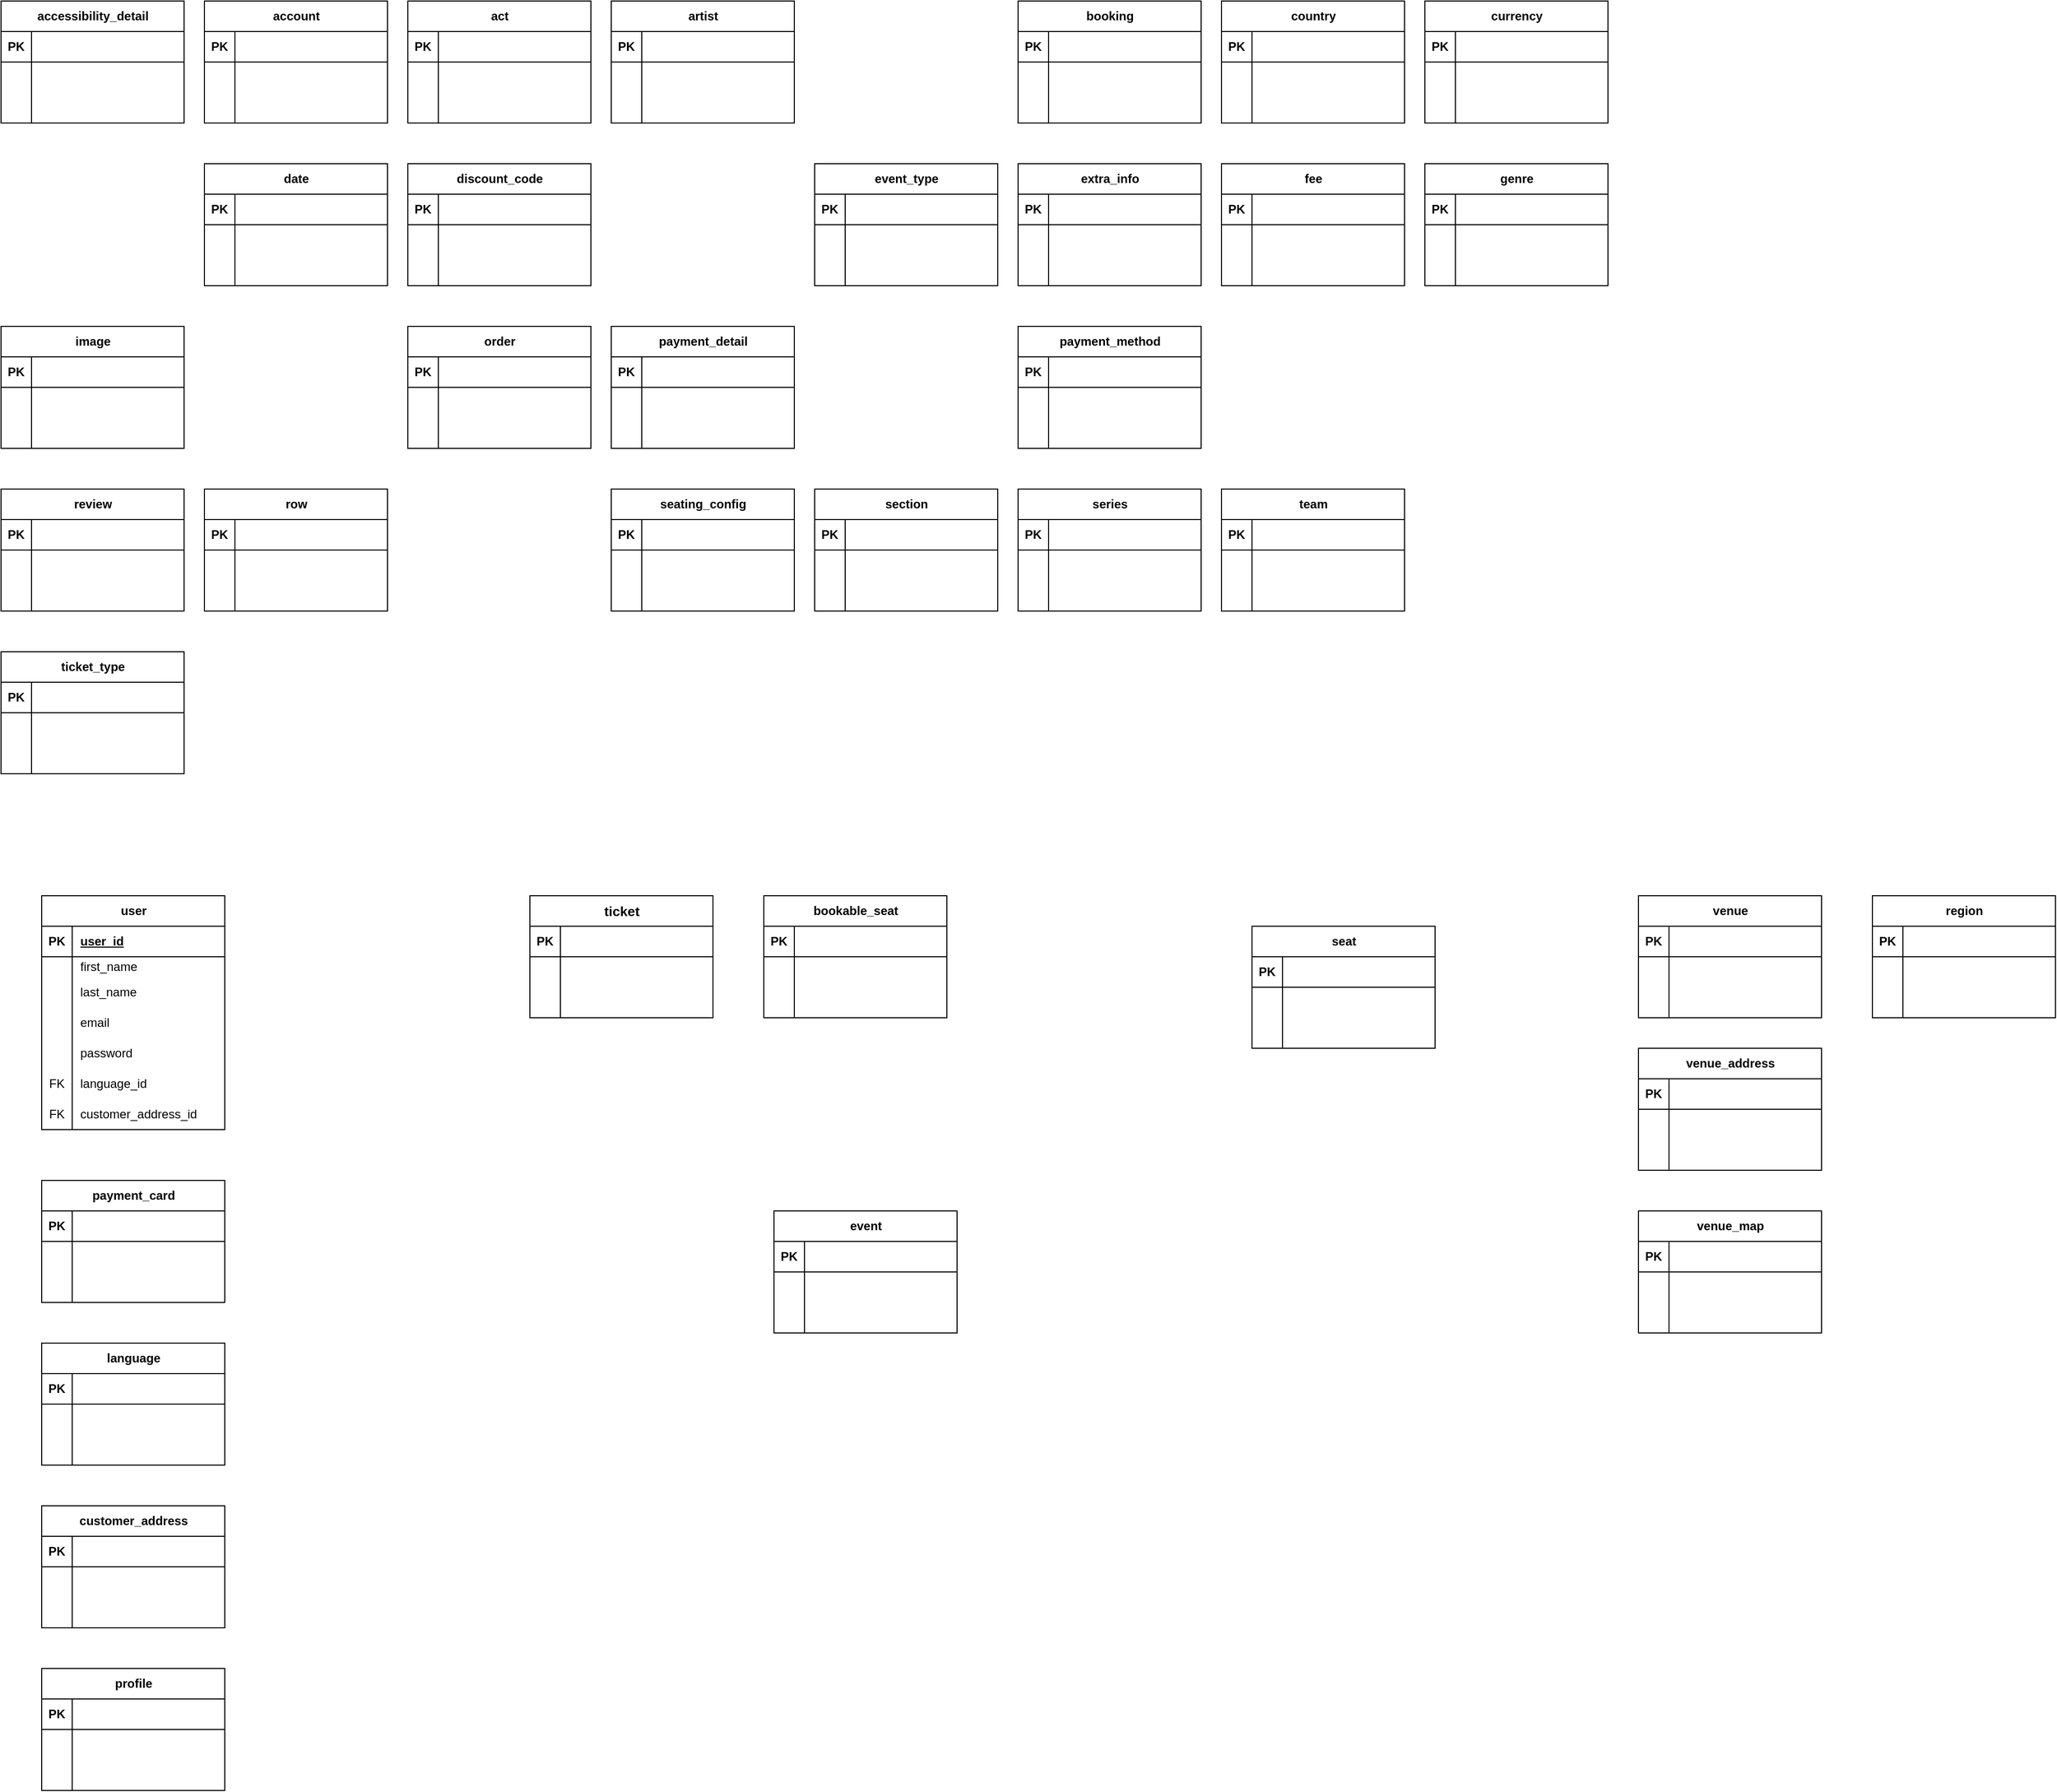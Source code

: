 <mxfile version="24.8.3" pages="3">
  <diagram name="Draft" id="_04p1vbdNa4vqYhP-By6">
    <mxGraphModel dx="899" dy="611" grid="1" gridSize="10" guides="1" tooltips="1" connect="1" arrows="1" fold="1" page="1" pageScale="1" pageWidth="1600" pageHeight="900" math="0" shadow="0">
      <root>
        <mxCell id="0" />
        <mxCell id="1" parent="0" />
        <mxCell id="7OQSJdI_Tik7v2fkZ_rL-1" value="accessibility_detail" style="shape=table;startSize=30;container=1;collapsible=1;childLayout=tableLayout;fixedRows=1;rowLines=0;fontStyle=1;align=center;resizeLast=1;html=1;" parent="1" vertex="1">
          <mxGeometry y="40" width="180" height="120" as="geometry" />
        </mxCell>
        <mxCell id="7OQSJdI_Tik7v2fkZ_rL-2" value="" style="shape=tableRow;horizontal=0;startSize=0;swimlaneHead=0;swimlaneBody=0;fillColor=none;collapsible=0;dropTarget=0;points=[[0,0.5],[1,0.5]];portConstraint=eastwest;top=0;left=0;right=0;bottom=1;" parent="7OQSJdI_Tik7v2fkZ_rL-1" vertex="1">
          <mxGeometry y="30" width="180" height="30" as="geometry" />
        </mxCell>
        <mxCell id="7OQSJdI_Tik7v2fkZ_rL-3" value="PK" style="shape=partialRectangle;connectable=0;fillColor=none;top=0;left=0;bottom=0;right=0;fontStyle=1;overflow=hidden;whiteSpace=wrap;html=1;" parent="7OQSJdI_Tik7v2fkZ_rL-2" vertex="1">
          <mxGeometry width="30" height="30" as="geometry">
            <mxRectangle width="30" height="30" as="alternateBounds" />
          </mxGeometry>
        </mxCell>
        <mxCell id="7OQSJdI_Tik7v2fkZ_rL-4" value="" style="shape=partialRectangle;connectable=0;fillColor=none;top=0;left=0;bottom=0;right=0;align=left;spacingLeft=6;fontStyle=5;overflow=hidden;whiteSpace=wrap;html=1;" parent="7OQSJdI_Tik7v2fkZ_rL-2" vertex="1">
          <mxGeometry x="30" width="150" height="30" as="geometry">
            <mxRectangle width="150" height="30" as="alternateBounds" />
          </mxGeometry>
        </mxCell>
        <mxCell id="7OQSJdI_Tik7v2fkZ_rL-5" value="" style="shape=tableRow;horizontal=0;startSize=0;swimlaneHead=0;swimlaneBody=0;fillColor=none;collapsible=0;dropTarget=0;points=[[0,0.5],[1,0.5]];portConstraint=eastwest;top=0;left=0;right=0;bottom=0;" parent="7OQSJdI_Tik7v2fkZ_rL-1" vertex="1">
          <mxGeometry y="60" width="180" height="30" as="geometry" />
        </mxCell>
        <mxCell id="7OQSJdI_Tik7v2fkZ_rL-6" value="" style="shape=partialRectangle;connectable=0;fillColor=none;top=0;left=0;bottom=0;right=0;editable=1;overflow=hidden;whiteSpace=wrap;html=1;" parent="7OQSJdI_Tik7v2fkZ_rL-5" vertex="1">
          <mxGeometry width="30" height="30" as="geometry">
            <mxRectangle width="30" height="30" as="alternateBounds" />
          </mxGeometry>
        </mxCell>
        <mxCell id="7OQSJdI_Tik7v2fkZ_rL-7" value="" style="shape=partialRectangle;connectable=0;fillColor=none;top=0;left=0;bottom=0;right=0;align=left;spacingLeft=6;overflow=hidden;whiteSpace=wrap;html=1;" parent="7OQSJdI_Tik7v2fkZ_rL-5" vertex="1">
          <mxGeometry x="30" width="150" height="30" as="geometry">
            <mxRectangle width="150" height="30" as="alternateBounds" />
          </mxGeometry>
        </mxCell>
        <mxCell id="7OQSJdI_Tik7v2fkZ_rL-8" value="" style="shape=tableRow;horizontal=0;startSize=0;swimlaneHead=0;swimlaneBody=0;fillColor=none;collapsible=0;dropTarget=0;points=[[0,0.5],[1,0.5]];portConstraint=eastwest;top=0;left=0;right=0;bottom=0;" parent="7OQSJdI_Tik7v2fkZ_rL-1" vertex="1">
          <mxGeometry y="90" width="180" height="30" as="geometry" />
        </mxCell>
        <mxCell id="7OQSJdI_Tik7v2fkZ_rL-9" value="" style="shape=partialRectangle;connectable=0;fillColor=none;top=0;left=0;bottom=0;right=0;editable=1;overflow=hidden;whiteSpace=wrap;html=1;" parent="7OQSJdI_Tik7v2fkZ_rL-8" vertex="1">
          <mxGeometry width="30" height="30" as="geometry">
            <mxRectangle width="30" height="30" as="alternateBounds" />
          </mxGeometry>
        </mxCell>
        <mxCell id="7OQSJdI_Tik7v2fkZ_rL-10" value="" style="shape=partialRectangle;connectable=0;fillColor=none;top=0;left=0;bottom=0;right=0;align=left;spacingLeft=6;overflow=hidden;whiteSpace=wrap;html=1;" parent="7OQSJdI_Tik7v2fkZ_rL-8" vertex="1">
          <mxGeometry x="30" width="150" height="30" as="geometry">
            <mxRectangle width="150" height="30" as="alternateBounds" />
          </mxGeometry>
        </mxCell>
        <mxCell id="7OQSJdI_Tik7v2fkZ_rL-24" value="account" style="shape=table;startSize=30;container=1;collapsible=1;childLayout=tableLayout;fixedRows=1;rowLines=0;fontStyle=1;align=center;resizeLast=1;html=1;" parent="1" vertex="1">
          <mxGeometry x="200" y="40" width="180" height="120" as="geometry" />
        </mxCell>
        <mxCell id="7OQSJdI_Tik7v2fkZ_rL-25" value="" style="shape=tableRow;horizontal=0;startSize=0;swimlaneHead=0;swimlaneBody=0;fillColor=none;collapsible=0;dropTarget=0;points=[[0,0.5],[1,0.5]];portConstraint=eastwest;top=0;left=0;right=0;bottom=1;" parent="7OQSJdI_Tik7v2fkZ_rL-24" vertex="1">
          <mxGeometry y="30" width="180" height="30" as="geometry" />
        </mxCell>
        <mxCell id="7OQSJdI_Tik7v2fkZ_rL-26" value="PK" style="shape=partialRectangle;connectable=0;fillColor=none;top=0;left=0;bottom=0;right=0;fontStyle=1;overflow=hidden;whiteSpace=wrap;html=1;" parent="7OQSJdI_Tik7v2fkZ_rL-25" vertex="1">
          <mxGeometry width="30" height="30" as="geometry">
            <mxRectangle width="30" height="30" as="alternateBounds" />
          </mxGeometry>
        </mxCell>
        <mxCell id="7OQSJdI_Tik7v2fkZ_rL-27" value="" style="shape=partialRectangle;connectable=0;fillColor=none;top=0;left=0;bottom=0;right=0;align=left;spacingLeft=6;fontStyle=5;overflow=hidden;whiteSpace=wrap;html=1;" parent="7OQSJdI_Tik7v2fkZ_rL-25" vertex="1">
          <mxGeometry x="30" width="150" height="30" as="geometry">
            <mxRectangle width="150" height="30" as="alternateBounds" />
          </mxGeometry>
        </mxCell>
        <mxCell id="7OQSJdI_Tik7v2fkZ_rL-28" value="" style="shape=tableRow;horizontal=0;startSize=0;swimlaneHead=0;swimlaneBody=0;fillColor=none;collapsible=0;dropTarget=0;points=[[0,0.5],[1,0.5]];portConstraint=eastwest;top=0;left=0;right=0;bottom=0;" parent="7OQSJdI_Tik7v2fkZ_rL-24" vertex="1">
          <mxGeometry y="60" width="180" height="30" as="geometry" />
        </mxCell>
        <mxCell id="7OQSJdI_Tik7v2fkZ_rL-29" value="" style="shape=partialRectangle;connectable=0;fillColor=none;top=0;left=0;bottom=0;right=0;editable=1;overflow=hidden;whiteSpace=wrap;html=1;" parent="7OQSJdI_Tik7v2fkZ_rL-28" vertex="1">
          <mxGeometry width="30" height="30" as="geometry">
            <mxRectangle width="30" height="30" as="alternateBounds" />
          </mxGeometry>
        </mxCell>
        <mxCell id="7OQSJdI_Tik7v2fkZ_rL-30" value="" style="shape=partialRectangle;connectable=0;fillColor=none;top=0;left=0;bottom=0;right=0;align=left;spacingLeft=6;overflow=hidden;whiteSpace=wrap;html=1;" parent="7OQSJdI_Tik7v2fkZ_rL-28" vertex="1">
          <mxGeometry x="30" width="150" height="30" as="geometry">
            <mxRectangle width="150" height="30" as="alternateBounds" />
          </mxGeometry>
        </mxCell>
        <mxCell id="7OQSJdI_Tik7v2fkZ_rL-31" value="" style="shape=tableRow;horizontal=0;startSize=0;swimlaneHead=0;swimlaneBody=0;fillColor=none;collapsible=0;dropTarget=0;points=[[0,0.5],[1,0.5]];portConstraint=eastwest;top=0;left=0;right=0;bottom=0;" parent="7OQSJdI_Tik7v2fkZ_rL-24" vertex="1">
          <mxGeometry y="90" width="180" height="30" as="geometry" />
        </mxCell>
        <mxCell id="7OQSJdI_Tik7v2fkZ_rL-32" value="" style="shape=partialRectangle;connectable=0;fillColor=none;top=0;left=0;bottom=0;right=0;editable=1;overflow=hidden;whiteSpace=wrap;html=1;" parent="7OQSJdI_Tik7v2fkZ_rL-31" vertex="1">
          <mxGeometry width="30" height="30" as="geometry">
            <mxRectangle width="30" height="30" as="alternateBounds" />
          </mxGeometry>
        </mxCell>
        <mxCell id="7OQSJdI_Tik7v2fkZ_rL-33" value="" style="shape=partialRectangle;connectable=0;fillColor=none;top=0;left=0;bottom=0;right=0;align=left;spacingLeft=6;overflow=hidden;whiteSpace=wrap;html=1;" parent="7OQSJdI_Tik7v2fkZ_rL-31" vertex="1">
          <mxGeometry x="30" width="150" height="30" as="geometry">
            <mxRectangle width="150" height="30" as="alternateBounds" />
          </mxGeometry>
        </mxCell>
        <mxCell id="I4hF87T0SxvkUbByJWXJ-1" value="act" style="shape=table;startSize=30;container=1;collapsible=1;childLayout=tableLayout;fixedRows=1;rowLines=0;fontStyle=1;align=center;resizeLast=1;html=1;" parent="1" vertex="1">
          <mxGeometry x="400" y="40" width="180" height="120" as="geometry" />
        </mxCell>
        <mxCell id="I4hF87T0SxvkUbByJWXJ-2" value="" style="shape=tableRow;horizontal=0;startSize=0;swimlaneHead=0;swimlaneBody=0;fillColor=none;collapsible=0;dropTarget=0;points=[[0,0.5],[1,0.5]];portConstraint=eastwest;top=0;left=0;right=0;bottom=1;" parent="I4hF87T0SxvkUbByJWXJ-1" vertex="1">
          <mxGeometry y="30" width="180" height="30" as="geometry" />
        </mxCell>
        <mxCell id="I4hF87T0SxvkUbByJWXJ-3" value="PK" style="shape=partialRectangle;connectable=0;fillColor=none;top=0;left=0;bottom=0;right=0;fontStyle=1;overflow=hidden;whiteSpace=wrap;html=1;" parent="I4hF87T0SxvkUbByJWXJ-2" vertex="1">
          <mxGeometry width="30" height="30" as="geometry">
            <mxRectangle width="30" height="30" as="alternateBounds" />
          </mxGeometry>
        </mxCell>
        <mxCell id="I4hF87T0SxvkUbByJWXJ-4" value="" style="shape=partialRectangle;connectable=0;fillColor=none;top=0;left=0;bottom=0;right=0;align=left;spacingLeft=6;fontStyle=5;overflow=hidden;whiteSpace=wrap;html=1;" parent="I4hF87T0SxvkUbByJWXJ-2" vertex="1">
          <mxGeometry x="30" width="150" height="30" as="geometry">
            <mxRectangle width="150" height="30" as="alternateBounds" />
          </mxGeometry>
        </mxCell>
        <mxCell id="I4hF87T0SxvkUbByJWXJ-5" value="" style="shape=tableRow;horizontal=0;startSize=0;swimlaneHead=0;swimlaneBody=0;fillColor=none;collapsible=0;dropTarget=0;points=[[0,0.5],[1,0.5]];portConstraint=eastwest;top=0;left=0;right=0;bottom=0;" parent="I4hF87T0SxvkUbByJWXJ-1" vertex="1">
          <mxGeometry y="60" width="180" height="30" as="geometry" />
        </mxCell>
        <mxCell id="I4hF87T0SxvkUbByJWXJ-6" value="" style="shape=partialRectangle;connectable=0;fillColor=none;top=0;left=0;bottom=0;right=0;editable=1;overflow=hidden;whiteSpace=wrap;html=1;" parent="I4hF87T0SxvkUbByJWXJ-5" vertex="1">
          <mxGeometry width="30" height="30" as="geometry">
            <mxRectangle width="30" height="30" as="alternateBounds" />
          </mxGeometry>
        </mxCell>
        <mxCell id="I4hF87T0SxvkUbByJWXJ-7" value="" style="shape=partialRectangle;connectable=0;fillColor=none;top=0;left=0;bottom=0;right=0;align=left;spacingLeft=6;overflow=hidden;whiteSpace=wrap;html=1;" parent="I4hF87T0SxvkUbByJWXJ-5" vertex="1">
          <mxGeometry x="30" width="150" height="30" as="geometry">
            <mxRectangle width="150" height="30" as="alternateBounds" />
          </mxGeometry>
        </mxCell>
        <mxCell id="I4hF87T0SxvkUbByJWXJ-8" value="" style="shape=tableRow;horizontal=0;startSize=0;swimlaneHead=0;swimlaneBody=0;fillColor=none;collapsible=0;dropTarget=0;points=[[0,0.5],[1,0.5]];portConstraint=eastwest;top=0;left=0;right=0;bottom=0;" parent="I4hF87T0SxvkUbByJWXJ-1" vertex="1">
          <mxGeometry y="90" width="180" height="30" as="geometry" />
        </mxCell>
        <mxCell id="I4hF87T0SxvkUbByJWXJ-9" value="" style="shape=partialRectangle;connectable=0;fillColor=none;top=0;left=0;bottom=0;right=0;editable=1;overflow=hidden;whiteSpace=wrap;html=1;" parent="I4hF87T0SxvkUbByJWXJ-8" vertex="1">
          <mxGeometry width="30" height="30" as="geometry">
            <mxRectangle width="30" height="30" as="alternateBounds" />
          </mxGeometry>
        </mxCell>
        <mxCell id="I4hF87T0SxvkUbByJWXJ-10" value="" style="shape=partialRectangle;connectable=0;fillColor=none;top=0;left=0;bottom=0;right=0;align=left;spacingLeft=6;overflow=hidden;whiteSpace=wrap;html=1;" parent="I4hF87T0SxvkUbByJWXJ-8" vertex="1">
          <mxGeometry x="30" width="150" height="30" as="geometry">
            <mxRectangle width="150" height="30" as="alternateBounds" />
          </mxGeometry>
        </mxCell>
        <mxCell id="I4hF87T0SxvkUbByJWXJ-11" value="artist" style="shape=table;startSize=30;container=1;collapsible=1;childLayout=tableLayout;fixedRows=1;rowLines=0;fontStyle=1;align=center;resizeLast=1;html=1;" parent="1" vertex="1">
          <mxGeometry x="600" y="40" width="180" height="120" as="geometry" />
        </mxCell>
        <mxCell id="I4hF87T0SxvkUbByJWXJ-12" value="" style="shape=tableRow;horizontal=0;startSize=0;swimlaneHead=0;swimlaneBody=0;fillColor=none;collapsible=0;dropTarget=0;points=[[0,0.5],[1,0.5]];portConstraint=eastwest;top=0;left=0;right=0;bottom=1;" parent="I4hF87T0SxvkUbByJWXJ-11" vertex="1">
          <mxGeometry y="30" width="180" height="30" as="geometry" />
        </mxCell>
        <mxCell id="I4hF87T0SxvkUbByJWXJ-13" value="PK" style="shape=partialRectangle;connectable=0;fillColor=none;top=0;left=0;bottom=0;right=0;fontStyle=1;overflow=hidden;whiteSpace=wrap;html=1;" parent="I4hF87T0SxvkUbByJWXJ-12" vertex="1">
          <mxGeometry width="30" height="30" as="geometry">
            <mxRectangle width="30" height="30" as="alternateBounds" />
          </mxGeometry>
        </mxCell>
        <mxCell id="I4hF87T0SxvkUbByJWXJ-14" value="" style="shape=partialRectangle;connectable=0;fillColor=none;top=0;left=0;bottom=0;right=0;align=left;spacingLeft=6;fontStyle=5;overflow=hidden;whiteSpace=wrap;html=1;" parent="I4hF87T0SxvkUbByJWXJ-12" vertex="1">
          <mxGeometry x="30" width="150" height="30" as="geometry">
            <mxRectangle width="150" height="30" as="alternateBounds" />
          </mxGeometry>
        </mxCell>
        <mxCell id="I4hF87T0SxvkUbByJWXJ-15" value="" style="shape=tableRow;horizontal=0;startSize=0;swimlaneHead=0;swimlaneBody=0;fillColor=none;collapsible=0;dropTarget=0;points=[[0,0.5],[1,0.5]];portConstraint=eastwest;top=0;left=0;right=0;bottom=0;" parent="I4hF87T0SxvkUbByJWXJ-11" vertex="1">
          <mxGeometry y="60" width="180" height="30" as="geometry" />
        </mxCell>
        <mxCell id="I4hF87T0SxvkUbByJWXJ-16" value="" style="shape=partialRectangle;connectable=0;fillColor=none;top=0;left=0;bottom=0;right=0;editable=1;overflow=hidden;whiteSpace=wrap;html=1;" parent="I4hF87T0SxvkUbByJWXJ-15" vertex="1">
          <mxGeometry width="30" height="30" as="geometry">
            <mxRectangle width="30" height="30" as="alternateBounds" />
          </mxGeometry>
        </mxCell>
        <mxCell id="I4hF87T0SxvkUbByJWXJ-17" value="" style="shape=partialRectangle;connectable=0;fillColor=none;top=0;left=0;bottom=0;right=0;align=left;spacingLeft=6;overflow=hidden;whiteSpace=wrap;html=1;" parent="I4hF87T0SxvkUbByJWXJ-15" vertex="1">
          <mxGeometry x="30" width="150" height="30" as="geometry">
            <mxRectangle width="150" height="30" as="alternateBounds" />
          </mxGeometry>
        </mxCell>
        <mxCell id="I4hF87T0SxvkUbByJWXJ-18" value="" style="shape=tableRow;horizontal=0;startSize=0;swimlaneHead=0;swimlaneBody=0;fillColor=none;collapsible=0;dropTarget=0;points=[[0,0.5],[1,0.5]];portConstraint=eastwest;top=0;left=0;right=0;bottom=0;" parent="I4hF87T0SxvkUbByJWXJ-11" vertex="1">
          <mxGeometry y="90" width="180" height="30" as="geometry" />
        </mxCell>
        <mxCell id="I4hF87T0SxvkUbByJWXJ-19" value="" style="shape=partialRectangle;connectable=0;fillColor=none;top=0;left=0;bottom=0;right=0;editable=1;overflow=hidden;whiteSpace=wrap;html=1;" parent="I4hF87T0SxvkUbByJWXJ-18" vertex="1">
          <mxGeometry width="30" height="30" as="geometry">
            <mxRectangle width="30" height="30" as="alternateBounds" />
          </mxGeometry>
        </mxCell>
        <mxCell id="I4hF87T0SxvkUbByJWXJ-20" value="" style="shape=partialRectangle;connectable=0;fillColor=none;top=0;left=0;bottom=0;right=0;align=left;spacingLeft=6;overflow=hidden;whiteSpace=wrap;html=1;" parent="I4hF87T0SxvkUbByJWXJ-18" vertex="1">
          <mxGeometry x="30" width="150" height="30" as="geometry">
            <mxRectangle width="150" height="30" as="alternateBounds" />
          </mxGeometry>
        </mxCell>
        <mxCell id="I4hF87T0SxvkUbByJWXJ-21" value="bookable_seat" style="shape=table;startSize=30;container=1;collapsible=1;childLayout=tableLayout;fixedRows=1;rowLines=0;fontStyle=1;align=center;resizeLast=1;html=1;" parent="1" vertex="1">
          <mxGeometry x="750" y="920" width="180" height="120" as="geometry" />
        </mxCell>
        <mxCell id="I4hF87T0SxvkUbByJWXJ-22" value="" style="shape=tableRow;horizontal=0;startSize=0;swimlaneHead=0;swimlaneBody=0;fillColor=none;collapsible=0;dropTarget=0;points=[[0,0.5],[1,0.5]];portConstraint=eastwest;top=0;left=0;right=0;bottom=1;" parent="I4hF87T0SxvkUbByJWXJ-21" vertex="1">
          <mxGeometry y="30" width="180" height="30" as="geometry" />
        </mxCell>
        <mxCell id="I4hF87T0SxvkUbByJWXJ-23" value="PK" style="shape=partialRectangle;connectable=0;fillColor=none;top=0;left=0;bottom=0;right=0;fontStyle=1;overflow=hidden;whiteSpace=wrap;html=1;" parent="I4hF87T0SxvkUbByJWXJ-22" vertex="1">
          <mxGeometry width="30" height="30" as="geometry">
            <mxRectangle width="30" height="30" as="alternateBounds" />
          </mxGeometry>
        </mxCell>
        <mxCell id="I4hF87T0SxvkUbByJWXJ-24" value="" style="shape=partialRectangle;connectable=0;fillColor=none;top=0;left=0;bottom=0;right=0;align=left;spacingLeft=6;fontStyle=5;overflow=hidden;whiteSpace=wrap;html=1;" parent="I4hF87T0SxvkUbByJWXJ-22" vertex="1">
          <mxGeometry x="30" width="150" height="30" as="geometry">
            <mxRectangle width="150" height="30" as="alternateBounds" />
          </mxGeometry>
        </mxCell>
        <mxCell id="I4hF87T0SxvkUbByJWXJ-25" value="" style="shape=tableRow;horizontal=0;startSize=0;swimlaneHead=0;swimlaneBody=0;fillColor=none;collapsible=0;dropTarget=0;points=[[0,0.5],[1,0.5]];portConstraint=eastwest;top=0;left=0;right=0;bottom=0;" parent="I4hF87T0SxvkUbByJWXJ-21" vertex="1">
          <mxGeometry y="60" width="180" height="30" as="geometry" />
        </mxCell>
        <mxCell id="I4hF87T0SxvkUbByJWXJ-26" value="" style="shape=partialRectangle;connectable=0;fillColor=none;top=0;left=0;bottom=0;right=0;editable=1;overflow=hidden;whiteSpace=wrap;html=1;" parent="I4hF87T0SxvkUbByJWXJ-25" vertex="1">
          <mxGeometry width="30" height="30" as="geometry">
            <mxRectangle width="30" height="30" as="alternateBounds" />
          </mxGeometry>
        </mxCell>
        <mxCell id="I4hF87T0SxvkUbByJWXJ-27" value="" style="shape=partialRectangle;connectable=0;fillColor=none;top=0;left=0;bottom=0;right=0;align=left;spacingLeft=6;overflow=hidden;whiteSpace=wrap;html=1;" parent="I4hF87T0SxvkUbByJWXJ-25" vertex="1">
          <mxGeometry x="30" width="150" height="30" as="geometry">
            <mxRectangle width="150" height="30" as="alternateBounds" />
          </mxGeometry>
        </mxCell>
        <mxCell id="I4hF87T0SxvkUbByJWXJ-28" value="" style="shape=tableRow;horizontal=0;startSize=0;swimlaneHead=0;swimlaneBody=0;fillColor=none;collapsible=0;dropTarget=0;points=[[0,0.5],[1,0.5]];portConstraint=eastwest;top=0;left=0;right=0;bottom=0;" parent="I4hF87T0SxvkUbByJWXJ-21" vertex="1">
          <mxGeometry y="90" width="180" height="30" as="geometry" />
        </mxCell>
        <mxCell id="I4hF87T0SxvkUbByJWXJ-29" value="" style="shape=partialRectangle;connectable=0;fillColor=none;top=0;left=0;bottom=0;right=0;editable=1;overflow=hidden;whiteSpace=wrap;html=1;" parent="I4hF87T0SxvkUbByJWXJ-28" vertex="1">
          <mxGeometry width="30" height="30" as="geometry">
            <mxRectangle width="30" height="30" as="alternateBounds" />
          </mxGeometry>
        </mxCell>
        <mxCell id="I4hF87T0SxvkUbByJWXJ-30" value="" style="shape=partialRectangle;connectable=0;fillColor=none;top=0;left=0;bottom=0;right=0;align=left;spacingLeft=6;overflow=hidden;whiteSpace=wrap;html=1;" parent="I4hF87T0SxvkUbByJWXJ-28" vertex="1">
          <mxGeometry x="30" width="150" height="30" as="geometry">
            <mxRectangle width="150" height="30" as="alternateBounds" />
          </mxGeometry>
        </mxCell>
        <mxCell id="I4hF87T0SxvkUbByJWXJ-31" value="booking" style="shape=table;startSize=30;container=1;collapsible=1;childLayout=tableLayout;fixedRows=1;rowLines=0;fontStyle=1;align=center;resizeLast=1;html=1;" parent="1" vertex="1">
          <mxGeometry x="1000" y="40" width="180" height="120" as="geometry" />
        </mxCell>
        <mxCell id="I4hF87T0SxvkUbByJWXJ-32" value="" style="shape=tableRow;horizontal=0;startSize=0;swimlaneHead=0;swimlaneBody=0;fillColor=none;collapsible=0;dropTarget=0;points=[[0,0.5],[1,0.5]];portConstraint=eastwest;top=0;left=0;right=0;bottom=1;" parent="I4hF87T0SxvkUbByJWXJ-31" vertex="1">
          <mxGeometry y="30" width="180" height="30" as="geometry" />
        </mxCell>
        <mxCell id="I4hF87T0SxvkUbByJWXJ-33" value="PK" style="shape=partialRectangle;connectable=0;fillColor=none;top=0;left=0;bottom=0;right=0;fontStyle=1;overflow=hidden;whiteSpace=wrap;html=1;" parent="I4hF87T0SxvkUbByJWXJ-32" vertex="1">
          <mxGeometry width="30" height="30" as="geometry">
            <mxRectangle width="30" height="30" as="alternateBounds" />
          </mxGeometry>
        </mxCell>
        <mxCell id="I4hF87T0SxvkUbByJWXJ-34" value="" style="shape=partialRectangle;connectable=0;fillColor=none;top=0;left=0;bottom=0;right=0;align=left;spacingLeft=6;fontStyle=5;overflow=hidden;whiteSpace=wrap;html=1;" parent="I4hF87T0SxvkUbByJWXJ-32" vertex="1">
          <mxGeometry x="30" width="150" height="30" as="geometry">
            <mxRectangle width="150" height="30" as="alternateBounds" />
          </mxGeometry>
        </mxCell>
        <mxCell id="I4hF87T0SxvkUbByJWXJ-35" value="" style="shape=tableRow;horizontal=0;startSize=0;swimlaneHead=0;swimlaneBody=0;fillColor=none;collapsible=0;dropTarget=0;points=[[0,0.5],[1,0.5]];portConstraint=eastwest;top=0;left=0;right=0;bottom=0;" parent="I4hF87T0SxvkUbByJWXJ-31" vertex="1">
          <mxGeometry y="60" width="180" height="30" as="geometry" />
        </mxCell>
        <mxCell id="I4hF87T0SxvkUbByJWXJ-36" value="" style="shape=partialRectangle;connectable=0;fillColor=none;top=0;left=0;bottom=0;right=0;editable=1;overflow=hidden;whiteSpace=wrap;html=1;" parent="I4hF87T0SxvkUbByJWXJ-35" vertex="1">
          <mxGeometry width="30" height="30" as="geometry">
            <mxRectangle width="30" height="30" as="alternateBounds" />
          </mxGeometry>
        </mxCell>
        <mxCell id="I4hF87T0SxvkUbByJWXJ-37" value="" style="shape=partialRectangle;connectable=0;fillColor=none;top=0;left=0;bottom=0;right=0;align=left;spacingLeft=6;overflow=hidden;whiteSpace=wrap;html=1;" parent="I4hF87T0SxvkUbByJWXJ-35" vertex="1">
          <mxGeometry x="30" width="150" height="30" as="geometry">
            <mxRectangle width="150" height="30" as="alternateBounds" />
          </mxGeometry>
        </mxCell>
        <mxCell id="I4hF87T0SxvkUbByJWXJ-38" value="" style="shape=tableRow;horizontal=0;startSize=0;swimlaneHead=0;swimlaneBody=0;fillColor=none;collapsible=0;dropTarget=0;points=[[0,0.5],[1,0.5]];portConstraint=eastwest;top=0;left=0;right=0;bottom=0;" parent="I4hF87T0SxvkUbByJWXJ-31" vertex="1">
          <mxGeometry y="90" width="180" height="30" as="geometry" />
        </mxCell>
        <mxCell id="I4hF87T0SxvkUbByJWXJ-39" value="" style="shape=partialRectangle;connectable=0;fillColor=none;top=0;left=0;bottom=0;right=0;editable=1;overflow=hidden;whiteSpace=wrap;html=1;" parent="I4hF87T0SxvkUbByJWXJ-38" vertex="1">
          <mxGeometry width="30" height="30" as="geometry">
            <mxRectangle width="30" height="30" as="alternateBounds" />
          </mxGeometry>
        </mxCell>
        <mxCell id="I4hF87T0SxvkUbByJWXJ-40" value="" style="shape=partialRectangle;connectable=0;fillColor=none;top=0;left=0;bottom=0;right=0;align=left;spacingLeft=6;overflow=hidden;whiteSpace=wrap;html=1;" parent="I4hF87T0SxvkUbByJWXJ-38" vertex="1">
          <mxGeometry x="30" width="150" height="30" as="geometry">
            <mxRectangle width="150" height="30" as="alternateBounds" />
          </mxGeometry>
        </mxCell>
        <mxCell id="I4hF87T0SxvkUbByJWXJ-41" value="country" style="shape=table;startSize=30;container=1;collapsible=1;childLayout=tableLayout;fixedRows=1;rowLines=0;fontStyle=1;align=center;resizeLast=1;html=1;" parent="1" vertex="1">
          <mxGeometry x="1200" y="40" width="180" height="120" as="geometry" />
        </mxCell>
        <mxCell id="I4hF87T0SxvkUbByJWXJ-42" value="" style="shape=tableRow;horizontal=0;startSize=0;swimlaneHead=0;swimlaneBody=0;fillColor=none;collapsible=0;dropTarget=0;points=[[0,0.5],[1,0.5]];portConstraint=eastwest;top=0;left=0;right=0;bottom=1;" parent="I4hF87T0SxvkUbByJWXJ-41" vertex="1">
          <mxGeometry y="30" width="180" height="30" as="geometry" />
        </mxCell>
        <mxCell id="I4hF87T0SxvkUbByJWXJ-43" value="PK" style="shape=partialRectangle;connectable=0;fillColor=none;top=0;left=0;bottom=0;right=0;fontStyle=1;overflow=hidden;whiteSpace=wrap;html=1;" parent="I4hF87T0SxvkUbByJWXJ-42" vertex="1">
          <mxGeometry width="30" height="30" as="geometry">
            <mxRectangle width="30" height="30" as="alternateBounds" />
          </mxGeometry>
        </mxCell>
        <mxCell id="I4hF87T0SxvkUbByJWXJ-44" value="" style="shape=partialRectangle;connectable=0;fillColor=none;top=0;left=0;bottom=0;right=0;align=left;spacingLeft=6;fontStyle=5;overflow=hidden;whiteSpace=wrap;html=1;" parent="I4hF87T0SxvkUbByJWXJ-42" vertex="1">
          <mxGeometry x="30" width="150" height="30" as="geometry">
            <mxRectangle width="150" height="30" as="alternateBounds" />
          </mxGeometry>
        </mxCell>
        <mxCell id="I4hF87T0SxvkUbByJWXJ-45" value="" style="shape=tableRow;horizontal=0;startSize=0;swimlaneHead=0;swimlaneBody=0;fillColor=none;collapsible=0;dropTarget=0;points=[[0,0.5],[1,0.5]];portConstraint=eastwest;top=0;left=0;right=0;bottom=0;" parent="I4hF87T0SxvkUbByJWXJ-41" vertex="1">
          <mxGeometry y="60" width="180" height="30" as="geometry" />
        </mxCell>
        <mxCell id="I4hF87T0SxvkUbByJWXJ-46" value="" style="shape=partialRectangle;connectable=0;fillColor=none;top=0;left=0;bottom=0;right=0;editable=1;overflow=hidden;whiteSpace=wrap;html=1;" parent="I4hF87T0SxvkUbByJWXJ-45" vertex="1">
          <mxGeometry width="30" height="30" as="geometry">
            <mxRectangle width="30" height="30" as="alternateBounds" />
          </mxGeometry>
        </mxCell>
        <mxCell id="I4hF87T0SxvkUbByJWXJ-47" value="" style="shape=partialRectangle;connectable=0;fillColor=none;top=0;left=0;bottom=0;right=0;align=left;spacingLeft=6;overflow=hidden;whiteSpace=wrap;html=1;" parent="I4hF87T0SxvkUbByJWXJ-45" vertex="1">
          <mxGeometry x="30" width="150" height="30" as="geometry">
            <mxRectangle width="150" height="30" as="alternateBounds" />
          </mxGeometry>
        </mxCell>
        <mxCell id="I4hF87T0SxvkUbByJWXJ-48" value="" style="shape=tableRow;horizontal=0;startSize=0;swimlaneHead=0;swimlaneBody=0;fillColor=none;collapsible=0;dropTarget=0;points=[[0,0.5],[1,0.5]];portConstraint=eastwest;top=0;left=0;right=0;bottom=0;" parent="I4hF87T0SxvkUbByJWXJ-41" vertex="1">
          <mxGeometry y="90" width="180" height="30" as="geometry" />
        </mxCell>
        <mxCell id="I4hF87T0SxvkUbByJWXJ-49" value="" style="shape=partialRectangle;connectable=0;fillColor=none;top=0;left=0;bottom=0;right=0;editable=1;overflow=hidden;whiteSpace=wrap;html=1;" parent="I4hF87T0SxvkUbByJWXJ-48" vertex="1">
          <mxGeometry width="30" height="30" as="geometry">
            <mxRectangle width="30" height="30" as="alternateBounds" />
          </mxGeometry>
        </mxCell>
        <mxCell id="I4hF87T0SxvkUbByJWXJ-50" value="" style="shape=partialRectangle;connectable=0;fillColor=none;top=0;left=0;bottom=0;right=0;align=left;spacingLeft=6;overflow=hidden;whiteSpace=wrap;html=1;" parent="I4hF87T0SxvkUbByJWXJ-48" vertex="1">
          <mxGeometry x="30" width="150" height="30" as="geometry">
            <mxRectangle width="150" height="30" as="alternateBounds" />
          </mxGeometry>
        </mxCell>
        <mxCell id="I4hF87T0SxvkUbByJWXJ-51" value="currency" style="shape=table;startSize=30;container=1;collapsible=1;childLayout=tableLayout;fixedRows=1;rowLines=0;fontStyle=1;align=center;resizeLast=1;html=1;" parent="1" vertex="1">
          <mxGeometry x="1400" y="40" width="180" height="120" as="geometry" />
        </mxCell>
        <mxCell id="I4hF87T0SxvkUbByJWXJ-52" value="" style="shape=tableRow;horizontal=0;startSize=0;swimlaneHead=0;swimlaneBody=0;fillColor=none;collapsible=0;dropTarget=0;points=[[0,0.5],[1,0.5]];portConstraint=eastwest;top=0;left=0;right=0;bottom=1;" parent="I4hF87T0SxvkUbByJWXJ-51" vertex="1">
          <mxGeometry y="30" width="180" height="30" as="geometry" />
        </mxCell>
        <mxCell id="I4hF87T0SxvkUbByJWXJ-53" value="PK" style="shape=partialRectangle;connectable=0;fillColor=none;top=0;left=0;bottom=0;right=0;fontStyle=1;overflow=hidden;whiteSpace=wrap;html=1;" parent="I4hF87T0SxvkUbByJWXJ-52" vertex="1">
          <mxGeometry width="30" height="30" as="geometry">
            <mxRectangle width="30" height="30" as="alternateBounds" />
          </mxGeometry>
        </mxCell>
        <mxCell id="I4hF87T0SxvkUbByJWXJ-54" value="" style="shape=partialRectangle;connectable=0;fillColor=none;top=0;left=0;bottom=0;right=0;align=left;spacingLeft=6;fontStyle=5;overflow=hidden;whiteSpace=wrap;html=1;" parent="I4hF87T0SxvkUbByJWXJ-52" vertex="1">
          <mxGeometry x="30" width="150" height="30" as="geometry">
            <mxRectangle width="150" height="30" as="alternateBounds" />
          </mxGeometry>
        </mxCell>
        <mxCell id="I4hF87T0SxvkUbByJWXJ-55" value="" style="shape=tableRow;horizontal=0;startSize=0;swimlaneHead=0;swimlaneBody=0;fillColor=none;collapsible=0;dropTarget=0;points=[[0,0.5],[1,0.5]];portConstraint=eastwest;top=0;left=0;right=0;bottom=0;" parent="I4hF87T0SxvkUbByJWXJ-51" vertex="1">
          <mxGeometry y="60" width="180" height="30" as="geometry" />
        </mxCell>
        <mxCell id="I4hF87T0SxvkUbByJWXJ-56" value="" style="shape=partialRectangle;connectable=0;fillColor=none;top=0;left=0;bottom=0;right=0;editable=1;overflow=hidden;whiteSpace=wrap;html=1;" parent="I4hF87T0SxvkUbByJWXJ-55" vertex="1">
          <mxGeometry width="30" height="30" as="geometry">
            <mxRectangle width="30" height="30" as="alternateBounds" />
          </mxGeometry>
        </mxCell>
        <mxCell id="I4hF87T0SxvkUbByJWXJ-57" value="" style="shape=partialRectangle;connectable=0;fillColor=none;top=0;left=0;bottom=0;right=0;align=left;spacingLeft=6;overflow=hidden;whiteSpace=wrap;html=1;" parent="I4hF87T0SxvkUbByJWXJ-55" vertex="1">
          <mxGeometry x="30" width="150" height="30" as="geometry">
            <mxRectangle width="150" height="30" as="alternateBounds" />
          </mxGeometry>
        </mxCell>
        <mxCell id="I4hF87T0SxvkUbByJWXJ-58" value="" style="shape=tableRow;horizontal=0;startSize=0;swimlaneHead=0;swimlaneBody=0;fillColor=none;collapsible=0;dropTarget=0;points=[[0,0.5],[1,0.5]];portConstraint=eastwest;top=0;left=0;right=0;bottom=0;" parent="I4hF87T0SxvkUbByJWXJ-51" vertex="1">
          <mxGeometry y="90" width="180" height="30" as="geometry" />
        </mxCell>
        <mxCell id="I4hF87T0SxvkUbByJWXJ-59" value="" style="shape=partialRectangle;connectable=0;fillColor=none;top=0;left=0;bottom=0;right=0;editable=1;overflow=hidden;whiteSpace=wrap;html=1;" parent="I4hF87T0SxvkUbByJWXJ-58" vertex="1">
          <mxGeometry width="30" height="30" as="geometry">
            <mxRectangle width="30" height="30" as="alternateBounds" />
          </mxGeometry>
        </mxCell>
        <mxCell id="I4hF87T0SxvkUbByJWXJ-60" value="" style="shape=partialRectangle;connectable=0;fillColor=none;top=0;left=0;bottom=0;right=0;align=left;spacingLeft=6;overflow=hidden;whiteSpace=wrap;html=1;" parent="I4hF87T0SxvkUbByJWXJ-58" vertex="1">
          <mxGeometry x="30" width="150" height="30" as="geometry">
            <mxRectangle width="150" height="30" as="alternateBounds" />
          </mxGeometry>
        </mxCell>
        <mxCell id="I4hF87T0SxvkUbByJWXJ-61" value="customer_address" style="shape=table;startSize=30;container=1;collapsible=1;childLayout=tableLayout;fixedRows=1;rowLines=0;fontStyle=1;align=center;resizeLast=1;html=1;" parent="1" vertex="1">
          <mxGeometry x="40" y="1520" width="180" height="120" as="geometry" />
        </mxCell>
        <mxCell id="I4hF87T0SxvkUbByJWXJ-62" value="" style="shape=tableRow;horizontal=0;startSize=0;swimlaneHead=0;swimlaneBody=0;fillColor=none;collapsible=0;dropTarget=0;points=[[0,0.5],[1,0.5]];portConstraint=eastwest;top=0;left=0;right=0;bottom=1;" parent="I4hF87T0SxvkUbByJWXJ-61" vertex="1">
          <mxGeometry y="30" width="180" height="30" as="geometry" />
        </mxCell>
        <mxCell id="I4hF87T0SxvkUbByJWXJ-63" value="PK" style="shape=partialRectangle;connectable=0;fillColor=none;top=0;left=0;bottom=0;right=0;fontStyle=1;overflow=hidden;whiteSpace=wrap;html=1;" parent="I4hF87T0SxvkUbByJWXJ-62" vertex="1">
          <mxGeometry width="30" height="30" as="geometry">
            <mxRectangle width="30" height="30" as="alternateBounds" />
          </mxGeometry>
        </mxCell>
        <mxCell id="I4hF87T0SxvkUbByJWXJ-64" value="" style="shape=partialRectangle;connectable=0;fillColor=none;top=0;left=0;bottom=0;right=0;align=left;spacingLeft=6;fontStyle=5;overflow=hidden;whiteSpace=wrap;html=1;" parent="I4hF87T0SxvkUbByJWXJ-62" vertex="1">
          <mxGeometry x="30" width="150" height="30" as="geometry">
            <mxRectangle width="150" height="30" as="alternateBounds" />
          </mxGeometry>
        </mxCell>
        <mxCell id="I4hF87T0SxvkUbByJWXJ-65" value="" style="shape=tableRow;horizontal=0;startSize=0;swimlaneHead=0;swimlaneBody=0;fillColor=none;collapsible=0;dropTarget=0;points=[[0,0.5],[1,0.5]];portConstraint=eastwest;top=0;left=0;right=0;bottom=0;" parent="I4hF87T0SxvkUbByJWXJ-61" vertex="1">
          <mxGeometry y="60" width="180" height="30" as="geometry" />
        </mxCell>
        <mxCell id="I4hF87T0SxvkUbByJWXJ-66" value="" style="shape=partialRectangle;connectable=0;fillColor=none;top=0;left=0;bottom=0;right=0;editable=1;overflow=hidden;whiteSpace=wrap;html=1;" parent="I4hF87T0SxvkUbByJWXJ-65" vertex="1">
          <mxGeometry width="30" height="30" as="geometry">
            <mxRectangle width="30" height="30" as="alternateBounds" />
          </mxGeometry>
        </mxCell>
        <mxCell id="I4hF87T0SxvkUbByJWXJ-67" value="" style="shape=partialRectangle;connectable=0;fillColor=none;top=0;left=0;bottom=0;right=0;align=left;spacingLeft=6;overflow=hidden;whiteSpace=wrap;html=1;" parent="I4hF87T0SxvkUbByJWXJ-65" vertex="1">
          <mxGeometry x="30" width="150" height="30" as="geometry">
            <mxRectangle width="150" height="30" as="alternateBounds" />
          </mxGeometry>
        </mxCell>
        <mxCell id="I4hF87T0SxvkUbByJWXJ-68" value="" style="shape=tableRow;horizontal=0;startSize=0;swimlaneHead=0;swimlaneBody=0;fillColor=none;collapsible=0;dropTarget=0;points=[[0,0.5],[1,0.5]];portConstraint=eastwest;top=0;left=0;right=0;bottom=0;" parent="I4hF87T0SxvkUbByJWXJ-61" vertex="1">
          <mxGeometry y="90" width="180" height="30" as="geometry" />
        </mxCell>
        <mxCell id="I4hF87T0SxvkUbByJWXJ-69" value="" style="shape=partialRectangle;connectable=0;fillColor=none;top=0;left=0;bottom=0;right=0;editable=1;overflow=hidden;whiteSpace=wrap;html=1;" parent="I4hF87T0SxvkUbByJWXJ-68" vertex="1">
          <mxGeometry width="30" height="30" as="geometry">
            <mxRectangle width="30" height="30" as="alternateBounds" />
          </mxGeometry>
        </mxCell>
        <mxCell id="I4hF87T0SxvkUbByJWXJ-70" value="" style="shape=partialRectangle;connectable=0;fillColor=none;top=0;left=0;bottom=0;right=0;align=left;spacingLeft=6;overflow=hidden;whiteSpace=wrap;html=1;" parent="I4hF87T0SxvkUbByJWXJ-68" vertex="1">
          <mxGeometry x="30" width="150" height="30" as="geometry">
            <mxRectangle width="150" height="30" as="alternateBounds" />
          </mxGeometry>
        </mxCell>
        <mxCell id="I4hF87T0SxvkUbByJWXJ-71" value="date" style="shape=table;startSize=30;container=1;collapsible=1;childLayout=tableLayout;fixedRows=1;rowLines=0;fontStyle=1;align=center;resizeLast=1;html=1;" parent="1" vertex="1">
          <mxGeometry x="200" y="200" width="180" height="120" as="geometry" />
        </mxCell>
        <mxCell id="I4hF87T0SxvkUbByJWXJ-72" value="" style="shape=tableRow;horizontal=0;startSize=0;swimlaneHead=0;swimlaneBody=0;fillColor=none;collapsible=0;dropTarget=0;points=[[0,0.5],[1,0.5]];portConstraint=eastwest;top=0;left=0;right=0;bottom=1;" parent="I4hF87T0SxvkUbByJWXJ-71" vertex="1">
          <mxGeometry y="30" width="180" height="30" as="geometry" />
        </mxCell>
        <mxCell id="I4hF87T0SxvkUbByJWXJ-73" value="PK" style="shape=partialRectangle;connectable=0;fillColor=none;top=0;left=0;bottom=0;right=0;fontStyle=1;overflow=hidden;whiteSpace=wrap;html=1;" parent="I4hF87T0SxvkUbByJWXJ-72" vertex="1">
          <mxGeometry width="30" height="30" as="geometry">
            <mxRectangle width="30" height="30" as="alternateBounds" />
          </mxGeometry>
        </mxCell>
        <mxCell id="I4hF87T0SxvkUbByJWXJ-74" value="" style="shape=partialRectangle;connectable=0;fillColor=none;top=0;left=0;bottom=0;right=0;align=left;spacingLeft=6;fontStyle=5;overflow=hidden;whiteSpace=wrap;html=1;" parent="I4hF87T0SxvkUbByJWXJ-72" vertex="1">
          <mxGeometry x="30" width="150" height="30" as="geometry">
            <mxRectangle width="150" height="30" as="alternateBounds" />
          </mxGeometry>
        </mxCell>
        <mxCell id="I4hF87T0SxvkUbByJWXJ-75" value="" style="shape=tableRow;horizontal=0;startSize=0;swimlaneHead=0;swimlaneBody=0;fillColor=none;collapsible=0;dropTarget=0;points=[[0,0.5],[1,0.5]];portConstraint=eastwest;top=0;left=0;right=0;bottom=0;" parent="I4hF87T0SxvkUbByJWXJ-71" vertex="1">
          <mxGeometry y="60" width="180" height="30" as="geometry" />
        </mxCell>
        <mxCell id="I4hF87T0SxvkUbByJWXJ-76" value="" style="shape=partialRectangle;connectable=0;fillColor=none;top=0;left=0;bottom=0;right=0;editable=1;overflow=hidden;whiteSpace=wrap;html=1;" parent="I4hF87T0SxvkUbByJWXJ-75" vertex="1">
          <mxGeometry width="30" height="30" as="geometry">
            <mxRectangle width="30" height="30" as="alternateBounds" />
          </mxGeometry>
        </mxCell>
        <mxCell id="I4hF87T0SxvkUbByJWXJ-77" value="" style="shape=partialRectangle;connectable=0;fillColor=none;top=0;left=0;bottom=0;right=0;align=left;spacingLeft=6;overflow=hidden;whiteSpace=wrap;html=1;" parent="I4hF87T0SxvkUbByJWXJ-75" vertex="1">
          <mxGeometry x="30" width="150" height="30" as="geometry">
            <mxRectangle width="150" height="30" as="alternateBounds" />
          </mxGeometry>
        </mxCell>
        <mxCell id="I4hF87T0SxvkUbByJWXJ-78" value="" style="shape=tableRow;horizontal=0;startSize=0;swimlaneHead=0;swimlaneBody=0;fillColor=none;collapsible=0;dropTarget=0;points=[[0,0.5],[1,0.5]];portConstraint=eastwest;top=0;left=0;right=0;bottom=0;" parent="I4hF87T0SxvkUbByJWXJ-71" vertex="1">
          <mxGeometry y="90" width="180" height="30" as="geometry" />
        </mxCell>
        <mxCell id="I4hF87T0SxvkUbByJWXJ-79" value="" style="shape=partialRectangle;connectable=0;fillColor=none;top=0;left=0;bottom=0;right=0;editable=1;overflow=hidden;whiteSpace=wrap;html=1;" parent="I4hF87T0SxvkUbByJWXJ-78" vertex="1">
          <mxGeometry width="30" height="30" as="geometry">
            <mxRectangle width="30" height="30" as="alternateBounds" />
          </mxGeometry>
        </mxCell>
        <mxCell id="I4hF87T0SxvkUbByJWXJ-80" value="" style="shape=partialRectangle;connectable=0;fillColor=none;top=0;left=0;bottom=0;right=0;align=left;spacingLeft=6;overflow=hidden;whiteSpace=wrap;html=1;" parent="I4hF87T0SxvkUbByJWXJ-78" vertex="1">
          <mxGeometry x="30" width="150" height="30" as="geometry">
            <mxRectangle width="150" height="30" as="alternateBounds" />
          </mxGeometry>
        </mxCell>
        <mxCell id="I4hF87T0SxvkUbByJWXJ-81" value="discount_code" style="shape=table;startSize=30;container=1;collapsible=1;childLayout=tableLayout;fixedRows=1;rowLines=0;fontStyle=1;align=center;resizeLast=1;html=1;" parent="1" vertex="1">
          <mxGeometry x="400" y="200" width="180" height="120" as="geometry" />
        </mxCell>
        <mxCell id="I4hF87T0SxvkUbByJWXJ-82" value="" style="shape=tableRow;horizontal=0;startSize=0;swimlaneHead=0;swimlaneBody=0;fillColor=none;collapsible=0;dropTarget=0;points=[[0,0.5],[1,0.5]];portConstraint=eastwest;top=0;left=0;right=0;bottom=1;" parent="I4hF87T0SxvkUbByJWXJ-81" vertex="1">
          <mxGeometry y="30" width="180" height="30" as="geometry" />
        </mxCell>
        <mxCell id="I4hF87T0SxvkUbByJWXJ-83" value="PK" style="shape=partialRectangle;connectable=0;fillColor=none;top=0;left=0;bottom=0;right=0;fontStyle=1;overflow=hidden;whiteSpace=wrap;html=1;" parent="I4hF87T0SxvkUbByJWXJ-82" vertex="1">
          <mxGeometry width="30" height="30" as="geometry">
            <mxRectangle width="30" height="30" as="alternateBounds" />
          </mxGeometry>
        </mxCell>
        <mxCell id="I4hF87T0SxvkUbByJWXJ-84" value="" style="shape=partialRectangle;connectable=0;fillColor=none;top=0;left=0;bottom=0;right=0;align=left;spacingLeft=6;fontStyle=5;overflow=hidden;whiteSpace=wrap;html=1;" parent="I4hF87T0SxvkUbByJWXJ-82" vertex="1">
          <mxGeometry x="30" width="150" height="30" as="geometry">
            <mxRectangle width="150" height="30" as="alternateBounds" />
          </mxGeometry>
        </mxCell>
        <mxCell id="I4hF87T0SxvkUbByJWXJ-85" value="" style="shape=tableRow;horizontal=0;startSize=0;swimlaneHead=0;swimlaneBody=0;fillColor=none;collapsible=0;dropTarget=0;points=[[0,0.5],[1,0.5]];portConstraint=eastwest;top=0;left=0;right=0;bottom=0;" parent="I4hF87T0SxvkUbByJWXJ-81" vertex="1">
          <mxGeometry y="60" width="180" height="30" as="geometry" />
        </mxCell>
        <mxCell id="I4hF87T0SxvkUbByJWXJ-86" value="" style="shape=partialRectangle;connectable=0;fillColor=none;top=0;left=0;bottom=0;right=0;editable=1;overflow=hidden;whiteSpace=wrap;html=1;" parent="I4hF87T0SxvkUbByJWXJ-85" vertex="1">
          <mxGeometry width="30" height="30" as="geometry">
            <mxRectangle width="30" height="30" as="alternateBounds" />
          </mxGeometry>
        </mxCell>
        <mxCell id="I4hF87T0SxvkUbByJWXJ-87" value="" style="shape=partialRectangle;connectable=0;fillColor=none;top=0;left=0;bottom=0;right=0;align=left;spacingLeft=6;overflow=hidden;whiteSpace=wrap;html=1;" parent="I4hF87T0SxvkUbByJWXJ-85" vertex="1">
          <mxGeometry x="30" width="150" height="30" as="geometry">
            <mxRectangle width="150" height="30" as="alternateBounds" />
          </mxGeometry>
        </mxCell>
        <mxCell id="I4hF87T0SxvkUbByJWXJ-88" value="" style="shape=tableRow;horizontal=0;startSize=0;swimlaneHead=0;swimlaneBody=0;fillColor=none;collapsible=0;dropTarget=0;points=[[0,0.5],[1,0.5]];portConstraint=eastwest;top=0;left=0;right=0;bottom=0;" parent="I4hF87T0SxvkUbByJWXJ-81" vertex="1">
          <mxGeometry y="90" width="180" height="30" as="geometry" />
        </mxCell>
        <mxCell id="I4hF87T0SxvkUbByJWXJ-89" value="" style="shape=partialRectangle;connectable=0;fillColor=none;top=0;left=0;bottom=0;right=0;editable=1;overflow=hidden;whiteSpace=wrap;html=1;" parent="I4hF87T0SxvkUbByJWXJ-88" vertex="1">
          <mxGeometry width="30" height="30" as="geometry">
            <mxRectangle width="30" height="30" as="alternateBounds" />
          </mxGeometry>
        </mxCell>
        <mxCell id="I4hF87T0SxvkUbByJWXJ-90" value="" style="shape=partialRectangle;connectable=0;fillColor=none;top=0;left=0;bottom=0;right=0;align=left;spacingLeft=6;overflow=hidden;whiteSpace=wrap;html=1;" parent="I4hF87T0SxvkUbByJWXJ-88" vertex="1">
          <mxGeometry x="30" width="150" height="30" as="geometry">
            <mxRectangle width="150" height="30" as="alternateBounds" />
          </mxGeometry>
        </mxCell>
        <mxCell id="I4hF87T0SxvkUbByJWXJ-91" value="event" style="shape=table;startSize=30;container=1;collapsible=1;childLayout=tableLayout;fixedRows=1;rowLines=0;fontStyle=1;align=center;resizeLast=1;html=1;" parent="1" vertex="1">
          <mxGeometry x="760" y="1230" width="180" height="120" as="geometry" />
        </mxCell>
        <mxCell id="I4hF87T0SxvkUbByJWXJ-92" value="" style="shape=tableRow;horizontal=0;startSize=0;swimlaneHead=0;swimlaneBody=0;fillColor=none;collapsible=0;dropTarget=0;points=[[0,0.5],[1,0.5]];portConstraint=eastwest;top=0;left=0;right=0;bottom=1;" parent="I4hF87T0SxvkUbByJWXJ-91" vertex="1">
          <mxGeometry y="30" width="180" height="30" as="geometry" />
        </mxCell>
        <mxCell id="I4hF87T0SxvkUbByJWXJ-93" value="PK" style="shape=partialRectangle;connectable=0;fillColor=none;top=0;left=0;bottom=0;right=0;fontStyle=1;overflow=hidden;whiteSpace=wrap;html=1;" parent="I4hF87T0SxvkUbByJWXJ-92" vertex="1">
          <mxGeometry width="30" height="30" as="geometry">
            <mxRectangle width="30" height="30" as="alternateBounds" />
          </mxGeometry>
        </mxCell>
        <mxCell id="I4hF87T0SxvkUbByJWXJ-94" value="" style="shape=partialRectangle;connectable=0;fillColor=none;top=0;left=0;bottom=0;right=0;align=left;spacingLeft=6;fontStyle=5;overflow=hidden;whiteSpace=wrap;html=1;" parent="I4hF87T0SxvkUbByJWXJ-92" vertex="1">
          <mxGeometry x="30" width="150" height="30" as="geometry">
            <mxRectangle width="150" height="30" as="alternateBounds" />
          </mxGeometry>
        </mxCell>
        <mxCell id="I4hF87T0SxvkUbByJWXJ-95" value="" style="shape=tableRow;horizontal=0;startSize=0;swimlaneHead=0;swimlaneBody=0;fillColor=none;collapsible=0;dropTarget=0;points=[[0,0.5],[1,0.5]];portConstraint=eastwest;top=0;left=0;right=0;bottom=0;" parent="I4hF87T0SxvkUbByJWXJ-91" vertex="1">
          <mxGeometry y="60" width="180" height="30" as="geometry" />
        </mxCell>
        <mxCell id="I4hF87T0SxvkUbByJWXJ-96" value="" style="shape=partialRectangle;connectable=0;fillColor=none;top=0;left=0;bottom=0;right=0;editable=1;overflow=hidden;whiteSpace=wrap;html=1;" parent="I4hF87T0SxvkUbByJWXJ-95" vertex="1">
          <mxGeometry width="30" height="30" as="geometry">
            <mxRectangle width="30" height="30" as="alternateBounds" />
          </mxGeometry>
        </mxCell>
        <mxCell id="I4hF87T0SxvkUbByJWXJ-97" value="" style="shape=partialRectangle;connectable=0;fillColor=none;top=0;left=0;bottom=0;right=0;align=left;spacingLeft=6;overflow=hidden;whiteSpace=wrap;html=1;" parent="I4hF87T0SxvkUbByJWXJ-95" vertex="1">
          <mxGeometry x="30" width="150" height="30" as="geometry">
            <mxRectangle width="150" height="30" as="alternateBounds" />
          </mxGeometry>
        </mxCell>
        <mxCell id="I4hF87T0SxvkUbByJWXJ-98" value="" style="shape=tableRow;horizontal=0;startSize=0;swimlaneHead=0;swimlaneBody=0;fillColor=none;collapsible=0;dropTarget=0;points=[[0,0.5],[1,0.5]];portConstraint=eastwest;top=0;left=0;right=0;bottom=0;" parent="I4hF87T0SxvkUbByJWXJ-91" vertex="1">
          <mxGeometry y="90" width="180" height="30" as="geometry" />
        </mxCell>
        <mxCell id="I4hF87T0SxvkUbByJWXJ-99" value="" style="shape=partialRectangle;connectable=0;fillColor=none;top=0;left=0;bottom=0;right=0;editable=1;overflow=hidden;whiteSpace=wrap;html=1;" parent="I4hF87T0SxvkUbByJWXJ-98" vertex="1">
          <mxGeometry width="30" height="30" as="geometry">
            <mxRectangle width="30" height="30" as="alternateBounds" />
          </mxGeometry>
        </mxCell>
        <mxCell id="I4hF87T0SxvkUbByJWXJ-100" value="" style="shape=partialRectangle;connectable=0;fillColor=none;top=0;left=0;bottom=0;right=0;align=left;spacingLeft=6;overflow=hidden;whiteSpace=wrap;html=1;" parent="I4hF87T0SxvkUbByJWXJ-98" vertex="1">
          <mxGeometry x="30" width="150" height="30" as="geometry">
            <mxRectangle width="150" height="30" as="alternateBounds" />
          </mxGeometry>
        </mxCell>
        <mxCell id="I4hF87T0SxvkUbByJWXJ-101" value="event_type" style="shape=table;startSize=30;container=1;collapsible=1;childLayout=tableLayout;fixedRows=1;rowLines=0;fontStyle=1;align=center;resizeLast=1;html=1;" parent="1" vertex="1">
          <mxGeometry x="800" y="200" width="180" height="120" as="geometry" />
        </mxCell>
        <mxCell id="I4hF87T0SxvkUbByJWXJ-102" value="" style="shape=tableRow;horizontal=0;startSize=0;swimlaneHead=0;swimlaneBody=0;fillColor=none;collapsible=0;dropTarget=0;points=[[0,0.5],[1,0.5]];portConstraint=eastwest;top=0;left=0;right=0;bottom=1;" parent="I4hF87T0SxvkUbByJWXJ-101" vertex="1">
          <mxGeometry y="30" width="180" height="30" as="geometry" />
        </mxCell>
        <mxCell id="I4hF87T0SxvkUbByJWXJ-103" value="PK" style="shape=partialRectangle;connectable=0;fillColor=none;top=0;left=0;bottom=0;right=0;fontStyle=1;overflow=hidden;whiteSpace=wrap;html=1;" parent="I4hF87T0SxvkUbByJWXJ-102" vertex="1">
          <mxGeometry width="30" height="30" as="geometry">
            <mxRectangle width="30" height="30" as="alternateBounds" />
          </mxGeometry>
        </mxCell>
        <mxCell id="I4hF87T0SxvkUbByJWXJ-104" value="" style="shape=partialRectangle;connectable=0;fillColor=none;top=0;left=0;bottom=0;right=0;align=left;spacingLeft=6;fontStyle=5;overflow=hidden;whiteSpace=wrap;html=1;" parent="I4hF87T0SxvkUbByJWXJ-102" vertex="1">
          <mxGeometry x="30" width="150" height="30" as="geometry">
            <mxRectangle width="150" height="30" as="alternateBounds" />
          </mxGeometry>
        </mxCell>
        <mxCell id="I4hF87T0SxvkUbByJWXJ-105" value="" style="shape=tableRow;horizontal=0;startSize=0;swimlaneHead=0;swimlaneBody=0;fillColor=none;collapsible=0;dropTarget=0;points=[[0,0.5],[1,0.5]];portConstraint=eastwest;top=0;left=0;right=0;bottom=0;" parent="I4hF87T0SxvkUbByJWXJ-101" vertex="1">
          <mxGeometry y="60" width="180" height="30" as="geometry" />
        </mxCell>
        <mxCell id="I4hF87T0SxvkUbByJWXJ-106" value="" style="shape=partialRectangle;connectable=0;fillColor=none;top=0;left=0;bottom=0;right=0;editable=1;overflow=hidden;whiteSpace=wrap;html=1;" parent="I4hF87T0SxvkUbByJWXJ-105" vertex="1">
          <mxGeometry width="30" height="30" as="geometry">
            <mxRectangle width="30" height="30" as="alternateBounds" />
          </mxGeometry>
        </mxCell>
        <mxCell id="I4hF87T0SxvkUbByJWXJ-107" value="" style="shape=partialRectangle;connectable=0;fillColor=none;top=0;left=0;bottom=0;right=0;align=left;spacingLeft=6;overflow=hidden;whiteSpace=wrap;html=1;" parent="I4hF87T0SxvkUbByJWXJ-105" vertex="1">
          <mxGeometry x="30" width="150" height="30" as="geometry">
            <mxRectangle width="150" height="30" as="alternateBounds" />
          </mxGeometry>
        </mxCell>
        <mxCell id="I4hF87T0SxvkUbByJWXJ-108" value="" style="shape=tableRow;horizontal=0;startSize=0;swimlaneHead=0;swimlaneBody=0;fillColor=none;collapsible=0;dropTarget=0;points=[[0,0.5],[1,0.5]];portConstraint=eastwest;top=0;left=0;right=0;bottom=0;" parent="I4hF87T0SxvkUbByJWXJ-101" vertex="1">
          <mxGeometry y="90" width="180" height="30" as="geometry" />
        </mxCell>
        <mxCell id="I4hF87T0SxvkUbByJWXJ-109" value="" style="shape=partialRectangle;connectable=0;fillColor=none;top=0;left=0;bottom=0;right=0;editable=1;overflow=hidden;whiteSpace=wrap;html=1;" parent="I4hF87T0SxvkUbByJWXJ-108" vertex="1">
          <mxGeometry width="30" height="30" as="geometry">
            <mxRectangle width="30" height="30" as="alternateBounds" />
          </mxGeometry>
        </mxCell>
        <mxCell id="I4hF87T0SxvkUbByJWXJ-110" value="" style="shape=partialRectangle;connectable=0;fillColor=none;top=0;left=0;bottom=0;right=0;align=left;spacingLeft=6;overflow=hidden;whiteSpace=wrap;html=1;" parent="I4hF87T0SxvkUbByJWXJ-108" vertex="1">
          <mxGeometry x="30" width="150" height="30" as="geometry">
            <mxRectangle width="150" height="30" as="alternateBounds" />
          </mxGeometry>
        </mxCell>
        <mxCell id="I4hF87T0SxvkUbByJWXJ-111" value="extra_info" style="shape=table;startSize=30;container=1;collapsible=1;childLayout=tableLayout;fixedRows=1;rowLines=0;fontStyle=1;align=center;resizeLast=1;html=1;" parent="1" vertex="1">
          <mxGeometry x="1000" y="200" width="180" height="120" as="geometry" />
        </mxCell>
        <mxCell id="I4hF87T0SxvkUbByJWXJ-112" value="" style="shape=tableRow;horizontal=0;startSize=0;swimlaneHead=0;swimlaneBody=0;fillColor=none;collapsible=0;dropTarget=0;points=[[0,0.5],[1,0.5]];portConstraint=eastwest;top=0;left=0;right=0;bottom=1;" parent="I4hF87T0SxvkUbByJWXJ-111" vertex="1">
          <mxGeometry y="30" width="180" height="30" as="geometry" />
        </mxCell>
        <mxCell id="I4hF87T0SxvkUbByJWXJ-113" value="PK" style="shape=partialRectangle;connectable=0;fillColor=none;top=0;left=0;bottom=0;right=0;fontStyle=1;overflow=hidden;whiteSpace=wrap;html=1;" parent="I4hF87T0SxvkUbByJWXJ-112" vertex="1">
          <mxGeometry width="30" height="30" as="geometry">
            <mxRectangle width="30" height="30" as="alternateBounds" />
          </mxGeometry>
        </mxCell>
        <mxCell id="I4hF87T0SxvkUbByJWXJ-114" value="" style="shape=partialRectangle;connectable=0;fillColor=none;top=0;left=0;bottom=0;right=0;align=left;spacingLeft=6;fontStyle=5;overflow=hidden;whiteSpace=wrap;html=1;" parent="I4hF87T0SxvkUbByJWXJ-112" vertex="1">
          <mxGeometry x="30" width="150" height="30" as="geometry">
            <mxRectangle width="150" height="30" as="alternateBounds" />
          </mxGeometry>
        </mxCell>
        <mxCell id="I4hF87T0SxvkUbByJWXJ-115" value="" style="shape=tableRow;horizontal=0;startSize=0;swimlaneHead=0;swimlaneBody=0;fillColor=none;collapsible=0;dropTarget=0;points=[[0,0.5],[1,0.5]];portConstraint=eastwest;top=0;left=0;right=0;bottom=0;" parent="I4hF87T0SxvkUbByJWXJ-111" vertex="1">
          <mxGeometry y="60" width="180" height="30" as="geometry" />
        </mxCell>
        <mxCell id="I4hF87T0SxvkUbByJWXJ-116" value="" style="shape=partialRectangle;connectable=0;fillColor=none;top=0;left=0;bottom=0;right=0;editable=1;overflow=hidden;whiteSpace=wrap;html=1;" parent="I4hF87T0SxvkUbByJWXJ-115" vertex="1">
          <mxGeometry width="30" height="30" as="geometry">
            <mxRectangle width="30" height="30" as="alternateBounds" />
          </mxGeometry>
        </mxCell>
        <mxCell id="I4hF87T0SxvkUbByJWXJ-117" value="" style="shape=partialRectangle;connectable=0;fillColor=none;top=0;left=0;bottom=0;right=0;align=left;spacingLeft=6;overflow=hidden;whiteSpace=wrap;html=1;" parent="I4hF87T0SxvkUbByJWXJ-115" vertex="1">
          <mxGeometry x="30" width="150" height="30" as="geometry">
            <mxRectangle width="150" height="30" as="alternateBounds" />
          </mxGeometry>
        </mxCell>
        <mxCell id="I4hF87T0SxvkUbByJWXJ-118" value="" style="shape=tableRow;horizontal=0;startSize=0;swimlaneHead=0;swimlaneBody=0;fillColor=none;collapsible=0;dropTarget=0;points=[[0,0.5],[1,0.5]];portConstraint=eastwest;top=0;left=0;right=0;bottom=0;" parent="I4hF87T0SxvkUbByJWXJ-111" vertex="1">
          <mxGeometry y="90" width="180" height="30" as="geometry" />
        </mxCell>
        <mxCell id="I4hF87T0SxvkUbByJWXJ-119" value="" style="shape=partialRectangle;connectable=0;fillColor=none;top=0;left=0;bottom=0;right=0;editable=1;overflow=hidden;whiteSpace=wrap;html=1;" parent="I4hF87T0SxvkUbByJWXJ-118" vertex="1">
          <mxGeometry width="30" height="30" as="geometry">
            <mxRectangle width="30" height="30" as="alternateBounds" />
          </mxGeometry>
        </mxCell>
        <mxCell id="I4hF87T0SxvkUbByJWXJ-120" value="" style="shape=partialRectangle;connectable=0;fillColor=none;top=0;left=0;bottom=0;right=0;align=left;spacingLeft=6;overflow=hidden;whiteSpace=wrap;html=1;" parent="I4hF87T0SxvkUbByJWXJ-118" vertex="1">
          <mxGeometry x="30" width="150" height="30" as="geometry">
            <mxRectangle width="150" height="30" as="alternateBounds" />
          </mxGeometry>
        </mxCell>
        <mxCell id="I4hF87T0SxvkUbByJWXJ-121" value="fee" style="shape=table;startSize=30;container=1;collapsible=1;childLayout=tableLayout;fixedRows=1;rowLines=0;fontStyle=1;align=center;resizeLast=1;html=1;" parent="1" vertex="1">
          <mxGeometry x="1200" y="200" width="180" height="120" as="geometry" />
        </mxCell>
        <mxCell id="I4hF87T0SxvkUbByJWXJ-122" value="" style="shape=tableRow;horizontal=0;startSize=0;swimlaneHead=0;swimlaneBody=0;fillColor=none;collapsible=0;dropTarget=0;points=[[0,0.5],[1,0.5]];portConstraint=eastwest;top=0;left=0;right=0;bottom=1;" parent="I4hF87T0SxvkUbByJWXJ-121" vertex="1">
          <mxGeometry y="30" width="180" height="30" as="geometry" />
        </mxCell>
        <mxCell id="I4hF87T0SxvkUbByJWXJ-123" value="PK" style="shape=partialRectangle;connectable=0;fillColor=none;top=0;left=0;bottom=0;right=0;fontStyle=1;overflow=hidden;whiteSpace=wrap;html=1;" parent="I4hF87T0SxvkUbByJWXJ-122" vertex="1">
          <mxGeometry width="30" height="30" as="geometry">
            <mxRectangle width="30" height="30" as="alternateBounds" />
          </mxGeometry>
        </mxCell>
        <mxCell id="I4hF87T0SxvkUbByJWXJ-124" value="" style="shape=partialRectangle;connectable=0;fillColor=none;top=0;left=0;bottom=0;right=0;align=left;spacingLeft=6;fontStyle=5;overflow=hidden;whiteSpace=wrap;html=1;" parent="I4hF87T0SxvkUbByJWXJ-122" vertex="1">
          <mxGeometry x="30" width="150" height="30" as="geometry">
            <mxRectangle width="150" height="30" as="alternateBounds" />
          </mxGeometry>
        </mxCell>
        <mxCell id="I4hF87T0SxvkUbByJWXJ-125" value="" style="shape=tableRow;horizontal=0;startSize=0;swimlaneHead=0;swimlaneBody=0;fillColor=none;collapsible=0;dropTarget=0;points=[[0,0.5],[1,0.5]];portConstraint=eastwest;top=0;left=0;right=0;bottom=0;" parent="I4hF87T0SxvkUbByJWXJ-121" vertex="1">
          <mxGeometry y="60" width="180" height="30" as="geometry" />
        </mxCell>
        <mxCell id="I4hF87T0SxvkUbByJWXJ-126" value="" style="shape=partialRectangle;connectable=0;fillColor=none;top=0;left=0;bottom=0;right=0;editable=1;overflow=hidden;whiteSpace=wrap;html=1;" parent="I4hF87T0SxvkUbByJWXJ-125" vertex="1">
          <mxGeometry width="30" height="30" as="geometry">
            <mxRectangle width="30" height="30" as="alternateBounds" />
          </mxGeometry>
        </mxCell>
        <mxCell id="I4hF87T0SxvkUbByJWXJ-127" value="" style="shape=partialRectangle;connectable=0;fillColor=none;top=0;left=0;bottom=0;right=0;align=left;spacingLeft=6;overflow=hidden;whiteSpace=wrap;html=1;" parent="I4hF87T0SxvkUbByJWXJ-125" vertex="1">
          <mxGeometry x="30" width="150" height="30" as="geometry">
            <mxRectangle width="150" height="30" as="alternateBounds" />
          </mxGeometry>
        </mxCell>
        <mxCell id="I4hF87T0SxvkUbByJWXJ-128" value="" style="shape=tableRow;horizontal=0;startSize=0;swimlaneHead=0;swimlaneBody=0;fillColor=none;collapsible=0;dropTarget=0;points=[[0,0.5],[1,0.5]];portConstraint=eastwest;top=0;left=0;right=0;bottom=0;" parent="I4hF87T0SxvkUbByJWXJ-121" vertex="1">
          <mxGeometry y="90" width="180" height="30" as="geometry" />
        </mxCell>
        <mxCell id="I4hF87T0SxvkUbByJWXJ-129" value="" style="shape=partialRectangle;connectable=0;fillColor=none;top=0;left=0;bottom=0;right=0;editable=1;overflow=hidden;whiteSpace=wrap;html=1;" parent="I4hF87T0SxvkUbByJWXJ-128" vertex="1">
          <mxGeometry width="30" height="30" as="geometry">
            <mxRectangle width="30" height="30" as="alternateBounds" />
          </mxGeometry>
        </mxCell>
        <mxCell id="I4hF87T0SxvkUbByJWXJ-130" value="" style="shape=partialRectangle;connectable=0;fillColor=none;top=0;left=0;bottom=0;right=0;align=left;spacingLeft=6;overflow=hidden;whiteSpace=wrap;html=1;" parent="I4hF87T0SxvkUbByJWXJ-128" vertex="1">
          <mxGeometry x="30" width="150" height="30" as="geometry">
            <mxRectangle width="150" height="30" as="alternateBounds" />
          </mxGeometry>
        </mxCell>
        <mxCell id="I4hF87T0SxvkUbByJWXJ-131" value="genre" style="shape=table;startSize=30;container=1;collapsible=1;childLayout=tableLayout;fixedRows=1;rowLines=0;fontStyle=1;align=center;resizeLast=1;html=1;" parent="1" vertex="1">
          <mxGeometry x="1400" y="200" width="180" height="120" as="geometry" />
        </mxCell>
        <mxCell id="I4hF87T0SxvkUbByJWXJ-132" value="" style="shape=tableRow;horizontal=0;startSize=0;swimlaneHead=0;swimlaneBody=0;fillColor=none;collapsible=0;dropTarget=0;points=[[0,0.5],[1,0.5]];portConstraint=eastwest;top=0;left=0;right=0;bottom=1;" parent="I4hF87T0SxvkUbByJWXJ-131" vertex="1">
          <mxGeometry y="30" width="180" height="30" as="geometry" />
        </mxCell>
        <mxCell id="I4hF87T0SxvkUbByJWXJ-133" value="PK" style="shape=partialRectangle;connectable=0;fillColor=none;top=0;left=0;bottom=0;right=0;fontStyle=1;overflow=hidden;whiteSpace=wrap;html=1;" parent="I4hF87T0SxvkUbByJWXJ-132" vertex="1">
          <mxGeometry width="30" height="30" as="geometry">
            <mxRectangle width="30" height="30" as="alternateBounds" />
          </mxGeometry>
        </mxCell>
        <mxCell id="I4hF87T0SxvkUbByJWXJ-134" value="" style="shape=partialRectangle;connectable=0;fillColor=none;top=0;left=0;bottom=0;right=0;align=left;spacingLeft=6;fontStyle=5;overflow=hidden;whiteSpace=wrap;html=1;" parent="I4hF87T0SxvkUbByJWXJ-132" vertex="1">
          <mxGeometry x="30" width="150" height="30" as="geometry">
            <mxRectangle width="150" height="30" as="alternateBounds" />
          </mxGeometry>
        </mxCell>
        <mxCell id="I4hF87T0SxvkUbByJWXJ-135" value="" style="shape=tableRow;horizontal=0;startSize=0;swimlaneHead=0;swimlaneBody=0;fillColor=none;collapsible=0;dropTarget=0;points=[[0,0.5],[1,0.5]];portConstraint=eastwest;top=0;left=0;right=0;bottom=0;" parent="I4hF87T0SxvkUbByJWXJ-131" vertex="1">
          <mxGeometry y="60" width="180" height="30" as="geometry" />
        </mxCell>
        <mxCell id="I4hF87T0SxvkUbByJWXJ-136" value="" style="shape=partialRectangle;connectable=0;fillColor=none;top=0;left=0;bottom=0;right=0;editable=1;overflow=hidden;whiteSpace=wrap;html=1;" parent="I4hF87T0SxvkUbByJWXJ-135" vertex="1">
          <mxGeometry width="30" height="30" as="geometry">
            <mxRectangle width="30" height="30" as="alternateBounds" />
          </mxGeometry>
        </mxCell>
        <mxCell id="I4hF87T0SxvkUbByJWXJ-137" value="" style="shape=partialRectangle;connectable=0;fillColor=none;top=0;left=0;bottom=0;right=0;align=left;spacingLeft=6;overflow=hidden;whiteSpace=wrap;html=1;" parent="I4hF87T0SxvkUbByJWXJ-135" vertex="1">
          <mxGeometry x="30" width="150" height="30" as="geometry">
            <mxRectangle width="150" height="30" as="alternateBounds" />
          </mxGeometry>
        </mxCell>
        <mxCell id="I4hF87T0SxvkUbByJWXJ-138" value="" style="shape=tableRow;horizontal=0;startSize=0;swimlaneHead=0;swimlaneBody=0;fillColor=none;collapsible=0;dropTarget=0;points=[[0,0.5],[1,0.5]];portConstraint=eastwest;top=0;left=0;right=0;bottom=0;" parent="I4hF87T0SxvkUbByJWXJ-131" vertex="1">
          <mxGeometry y="90" width="180" height="30" as="geometry" />
        </mxCell>
        <mxCell id="I4hF87T0SxvkUbByJWXJ-139" value="" style="shape=partialRectangle;connectable=0;fillColor=none;top=0;left=0;bottom=0;right=0;editable=1;overflow=hidden;whiteSpace=wrap;html=1;" parent="I4hF87T0SxvkUbByJWXJ-138" vertex="1">
          <mxGeometry width="30" height="30" as="geometry">
            <mxRectangle width="30" height="30" as="alternateBounds" />
          </mxGeometry>
        </mxCell>
        <mxCell id="I4hF87T0SxvkUbByJWXJ-140" value="" style="shape=partialRectangle;connectable=0;fillColor=none;top=0;left=0;bottom=0;right=0;align=left;spacingLeft=6;overflow=hidden;whiteSpace=wrap;html=1;" parent="I4hF87T0SxvkUbByJWXJ-138" vertex="1">
          <mxGeometry x="30" width="150" height="30" as="geometry">
            <mxRectangle width="150" height="30" as="alternateBounds" />
          </mxGeometry>
        </mxCell>
        <mxCell id="I4hF87T0SxvkUbByJWXJ-141" value="image" style="shape=table;startSize=30;container=1;collapsible=1;childLayout=tableLayout;fixedRows=1;rowLines=0;fontStyle=1;align=center;resizeLast=1;html=1;" parent="1" vertex="1">
          <mxGeometry y="360" width="180" height="120" as="geometry" />
        </mxCell>
        <mxCell id="I4hF87T0SxvkUbByJWXJ-142" value="" style="shape=tableRow;horizontal=0;startSize=0;swimlaneHead=0;swimlaneBody=0;fillColor=none;collapsible=0;dropTarget=0;points=[[0,0.5],[1,0.5]];portConstraint=eastwest;top=0;left=0;right=0;bottom=1;" parent="I4hF87T0SxvkUbByJWXJ-141" vertex="1">
          <mxGeometry y="30" width="180" height="30" as="geometry" />
        </mxCell>
        <mxCell id="I4hF87T0SxvkUbByJWXJ-143" value="PK" style="shape=partialRectangle;connectable=0;fillColor=none;top=0;left=0;bottom=0;right=0;fontStyle=1;overflow=hidden;whiteSpace=wrap;html=1;" parent="I4hF87T0SxvkUbByJWXJ-142" vertex="1">
          <mxGeometry width="30" height="30" as="geometry">
            <mxRectangle width="30" height="30" as="alternateBounds" />
          </mxGeometry>
        </mxCell>
        <mxCell id="I4hF87T0SxvkUbByJWXJ-144" value="" style="shape=partialRectangle;connectable=0;fillColor=none;top=0;left=0;bottom=0;right=0;align=left;spacingLeft=6;fontStyle=5;overflow=hidden;whiteSpace=wrap;html=1;" parent="I4hF87T0SxvkUbByJWXJ-142" vertex="1">
          <mxGeometry x="30" width="150" height="30" as="geometry">
            <mxRectangle width="150" height="30" as="alternateBounds" />
          </mxGeometry>
        </mxCell>
        <mxCell id="I4hF87T0SxvkUbByJWXJ-145" value="" style="shape=tableRow;horizontal=0;startSize=0;swimlaneHead=0;swimlaneBody=0;fillColor=none;collapsible=0;dropTarget=0;points=[[0,0.5],[1,0.5]];portConstraint=eastwest;top=0;left=0;right=0;bottom=0;" parent="I4hF87T0SxvkUbByJWXJ-141" vertex="1">
          <mxGeometry y="60" width="180" height="30" as="geometry" />
        </mxCell>
        <mxCell id="I4hF87T0SxvkUbByJWXJ-146" value="" style="shape=partialRectangle;connectable=0;fillColor=none;top=0;left=0;bottom=0;right=0;editable=1;overflow=hidden;whiteSpace=wrap;html=1;" parent="I4hF87T0SxvkUbByJWXJ-145" vertex="1">
          <mxGeometry width="30" height="30" as="geometry">
            <mxRectangle width="30" height="30" as="alternateBounds" />
          </mxGeometry>
        </mxCell>
        <mxCell id="I4hF87T0SxvkUbByJWXJ-147" value="" style="shape=partialRectangle;connectable=0;fillColor=none;top=0;left=0;bottom=0;right=0;align=left;spacingLeft=6;overflow=hidden;whiteSpace=wrap;html=1;" parent="I4hF87T0SxvkUbByJWXJ-145" vertex="1">
          <mxGeometry x="30" width="150" height="30" as="geometry">
            <mxRectangle width="150" height="30" as="alternateBounds" />
          </mxGeometry>
        </mxCell>
        <mxCell id="I4hF87T0SxvkUbByJWXJ-148" value="" style="shape=tableRow;horizontal=0;startSize=0;swimlaneHead=0;swimlaneBody=0;fillColor=none;collapsible=0;dropTarget=0;points=[[0,0.5],[1,0.5]];portConstraint=eastwest;top=0;left=0;right=0;bottom=0;" parent="I4hF87T0SxvkUbByJWXJ-141" vertex="1">
          <mxGeometry y="90" width="180" height="30" as="geometry" />
        </mxCell>
        <mxCell id="I4hF87T0SxvkUbByJWXJ-149" value="" style="shape=partialRectangle;connectable=0;fillColor=none;top=0;left=0;bottom=0;right=0;editable=1;overflow=hidden;whiteSpace=wrap;html=1;" parent="I4hF87T0SxvkUbByJWXJ-148" vertex="1">
          <mxGeometry width="30" height="30" as="geometry">
            <mxRectangle width="30" height="30" as="alternateBounds" />
          </mxGeometry>
        </mxCell>
        <mxCell id="I4hF87T0SxvkUbByJWXJ-150" value="" style="shape=partialRectangle;connectable=0;fillColor=none;top=0;left=0;bottom=0;right=0;align=left;spacingLeft=6;overflow=hidden;whiteSpace=wrap;html=1;" parent="I4hF87T0SxvkUbByJWXJ-148" vertex="1">
          <mxGeometry x="30" width="150" height="30" as="geometry">
            <mxRectangle width="150" height="30" as="alternateBounds" />
          </mxGeometry>
        </mxCell>
        <mxCell id="I4hF87T0SxvkUbByJWXJ-151" value="language" style="shape=table;startSize=30;container=1;collapsible=1;childLayout=tableLayout;fixedRows=1;rowLines=0;fontStyle=1;align=center;resizeLast=1;html=1;" parent="1" vertex="1">
          <mxGeometry x="40" y="1360" width="180" height="120" as="geometry" />
        </mxCell>
        <mxCell id="I4hF87T0SxvkUbByJWXJ-152" value="" style="shape=tableRow;horizontal=0;startSize=0;swimlaneHead=0;swimlaneBody=0;fillColor=none;collapsible=0;dropTarget=0;points=[[0,0.5],[1,0.5]];portConstraint=eastwest;top=0;left=0;right=0;bottom=1;" parent="I4hF87T0SxvkUbByJWXJ-151" vertex="1">
          <mxGeometry y="30" width="180" height="30" as="geometry" />
        </mxCell>
        <mxCell id="I4hF87T0SxvkUbByJWXJ-153" value="PK" style="shape=partialRectangle;connectable=0;fillColor=none;top=0;left=0;bottom=0;right=0;fontStyle=1;overflow=hidden;whiteSpace=wrap;html=1;" parent="I4hF87T0SxvkUbByJWXJ-152" vertex="1">
          <mxGeometry width="30" height="30" as="geometry">
            <mxRectangle width="30" height="30" as="alternateBounds" />
          </mxGeometry>
        </mxCell>
        <mxCell id="I4hF87T0SxvkUbByJWXJ-154" value="" style="shape=partialRectangle;connectable=0;fillColor=none;top=0;left=0;bottom=0;right=0;align=left;spacingLeft=6;fontStyle=5;overflow=hidden;whiteSpace=wrap;html=1;" parent="I4hF87T0SxvkUbByJWXJ-152" vertex="1">
          <mxGeometry x="30" width="150" height="30" as="geometry">
            <mxRectangle width="150" height="30" as="alternateBounds" />
          </mxGeometry>
        </mxCell>
        <mxCell id="I4hF87T0SxvkUbByJWXJ-155" value="" style="shape=tableRow;horizontal=0;startSize=0;swimlaneHead=0;swimlaneBody=0;fillColor=none;collapsible=0;dropTarget=0;points=[[0,0.5],[1,0.5]];portConstraint=eastwest;top=0;left=0;right=0;bottom=0;" parent="I4hF87T0SxvkUbByJWXJ-151" vertex="1">
          <mxGeometry y="60" width="180" height="30" as="geometry" />
        </mxCell>
        <mxCell id="I4hF87T0SxvkUbByJWXJ-156" value="" style="shape=partialRectangle;connectable=0;fillColor=none;top=0;left=0;bottom=0;right=0;editable=1;overflow=hidden;whiteSpace=wrap;html=1;" parent="I4hF87T0SxvkUbByJWXJ-155" vertex="1">
          <mxGeometry width="30" height="30" as="geometry">
            <mxRectangle width="30" height="30" as="alternateBounds" />
          </mxGeometry>
        </mxCell>
        <mxCell id="I4hF87T0SxvkUbByJWXJ-157" value="" style="shape=partialRectangle;connectable=0;fillColor=none;top=0;left=0;bottom=0;right=0;align=left;spacingLeft=6;overflow=hidden;whiteSpace=wrap;html=1;" parent="I4hF87T0SxvkUbByJWXJ-155" vertex="1">
          <mxGeometry x="30" width="150" height="30" as="geometry">
            <mxRectangle width="150" height="30" as="alternateBounds" />
          </mxGeometry>
        </mxCell>
        <mxCell id="I4hF87T0SxvkUbByJWXJ-158" value="" style="shape=tableRow;horizontal=0;startSize=0;swimlaneHead=0;swimlaneBody=0;fillColor=none;collapsible=0;dropTarget=0;points=[[0,0.5],[1,0.5]];portConstraint=eastwest;top=0;left=0;right=0;bottom=0;" parent="I4hF87T0SxvkUbByJWXJ-151" vertex="1">
          <mxGeometry y="90" width="180" height="30" as="geometry" />
        </mxCell>
        <mxCell id="I4hF87T0SxvkUbByJWXJ-159" value="" style="shape=partialRectangle;connectable=0;fillColor=none;top=0;left=0;bottom=0;right=0;editable=1;overflow=hidden;whiteSpace=wrap;html=1;" parent="I4hF87T0SxvkUbByJWXJ-158" vertex="1">
          <mxGeometry width="30" height="30" as="geometry">
            <mxRectangle width="30" height="30" as="alternateBounds" />
          </mxGeometry>
        </mxCell>
        <mxCell id="I4hF87T0SxvkUbByJWXJ-160" value="" style="shape=partialRectangle;connectable=0;fillColor=none;top=0;left=0;bottom=0;right=0;align=left;spacingLeft=6;overflow=hidden;whiteSpace=wrap;html=1;" parent="I4hF87T0SxvkUbByJWXJ-158" vertex="1">
          <mxGeometry x="30" width="150" height="30" as="geometry">
            <mxRectangle width="150" height="30" as="alternateBounds" />
          </mxGeometry>
        </mxCell>
        <mxCell id="I4hF87T0SxvkUbByJWXJ-161" value="order" style="shape=table;startSize=30;container=1;collapsible=1;childLayout=tableLayout;fixedRows=1;rowLines=0;fontStyle=1;align=center;resizeLast=1;html=1;" parent="1" vertex="1">
          <mxGeometry x="400" y="360" width="180" height="120" as="geometry" />
        </mxCell>
        <mxCell id="I4hF87T0SxvkUbByJWXJ-162" value="" style="shape=tableRow;horizontal=0;startSize=0;swimlaneHead=0;swimlaneBody=0;fillColor=none;collapsible=0;dropTarget=0;points=[[0,0.5],[1,0.5]];portConstraint=eastwest;top=0;left=0;right=0;bottom=1;" parent="I4hF87T0SxvkUbByJWXJ-161" vertex="1">
          <mxGeometry y="30" width="180" height="30" as="geometry" />
        </mxCell>
        <mxCell id="I4hF87T0SxvkUbByJWXJ-163" value="PK" style="shape=partialRectangle;connectable=0;fillColor=none;top=0;left=0;bottom=0;right=0;fontStyle=1;overflow=hidden;whiteSpace=wrap;html=1;" parent="I4hF87T0SxvkUbByJWXJ-162" vertex="1">
          <mxGeometry width="30" height="30" as="geometry">
            <mxRectangle width="30" height="30" as="alternateBounds" />
          </mxGeometry>
        </mxCell>
        <mxCell id="I4hF87T0SxvkUbByJWXJ-164" value="" style="shape=partialRectangle;connectable=0;fillColor=none;top=0;left=0;bottom=0;right=0;align=left;spacingLeft=6;fontStyle=5;overflow=hidden;whiteSpace=wrap;html=1;" parent="I4hF87T0SxvkUbByJWXJ-162" vertex="1">
          <mxGeometry x="30" width="150" height="30" as="geometry">
            <mxRectangle width="150" height="30" as="alternateBounds" />
          </mxGeometry>
        </mxCell>
        <mxCell id="I4hF87T0SxvkUbByJWXJ-165" value="" style="shape=tableRow;horizontal=0;startSize=0;swimlaneHead=0;swimlaneBody=0;fillColor=none;collapsible=0;dropTarget=0;points=[[0,0.5],[1,0.5]];portConstraint=eastwest;top=0;left=0;right=0;bottom=0;" parent="I4hF87T0SxvkUbByJWXJ-161" vertex="1">
          <mxGeometry y="60" width="180" height="30" as="geometry" />
        </mxCell>
        <mxCell id="I4hF87T0SxvkUbByJWXJ-166" value="" style="shape=partialRectangle;connectable=0;fillColor=none;top=0;left=0;bottom=0;right=0;editable=1;overflow=hidden;whiteSpace=wrap;html=1;" parent="I4hF87T0SxvkUbByJWXJ-165" vertex="1">
          <mxGeometry width="30" height="30" as="geometry">
            <mxRectangle width="30" height="30" as="alternateBounds" />
          </mxGeometry>
        </mxCell>
        <mxCell id="I4hF87T0SxvkUbByJWXJ-167" value="" style="shape=partialRectangle;connectable=0;fillColor=none;top=0;left=0;bottom=0;right=0;align=left;spacingLeft=6;overflow=hidden;whiteSpace=wrap;html=1;" parent="I4hF87T0SxvkUbByJWXJ-165" vertex="1">
          <mxGeometry x="30" width="150" height="30" as="geometry">
            <mxRectangle width="150" height="30" as="alternateBounds" />
          </mxGeometry>
        </mxCell>
        <mxCell id="I4hF87T0SxvkUbByJWXJ-168" value="" style="shape=tableRow;horizontal=0;startSize=0;swimlaneHead=0;swimlaneBody=0;fillColor=none;collapsible=0;dropTarget=0;points=[[0,0.5],[1,0.5]];portConstraint=eastwest;top=0;left=0;right=0;bottom=0;" parent="I4hF87T0SxvkUbByJWXJ-161" vertex="1">
          <mxGeometry y="90" width="180" height="30" as="geometry" />
        </mxCell>
        <mxCell id="I4hF87T0SxvkUbByJWXJ-169" value="" style="shape=partialRectangle;connectable=0;fillColor=none;top=0;left=0;bottom=0;right=0;editable=1;overflow=hidden;whiteSpace=wrap;html=1;" parent="I4hF87T0SxvkUbByJWXJ-168" vertex="1">
          <mxGeometry width="30" height="30" as="geometry">
            <mxRectangle width="30" height="30" as="alternateBounds" />
          </mxGeometry>
        </mxCell>
        <mxCell id="I4hF87T0SxvkUbByJWXJ-170" value="" style="shape=partialRectangle;connectable=0;fillColor=none;top=0;left=0;bottom=0;right=0;align=left;spacingLeft=6;overflow=hidden;whiteSpace=wrap;html=1;" parent="I4hF87T0SxvkUbByJWXJ-168" vertex="1">
          <mxGeometry x="30" width="150" height="30" as="geometry">
            <mxRectangle width="150" height="30" as="alternateBounds" />
          </mxGeometry>
        </mxCell>
        <mxCell id="I4hF87T0SxvkUbByJWXJ-171" value="payment_detail" style="shape=table;startSize=30;container=1;collapsible=1;childLayout=tableLayout;fixedRows=1;rowLines=0;fontStyle=1;align=center;resizeLast=1;html=1;" parent="1" vertex="1">
          <mxGeometry x="600" y="360" width="180" height="120" as="geometry" />
        </mxCell>
        <mxCell id="I4hF87T0SxvkUbByJWXJ-172" value="" style="shape=tableRow;horizontal=0;startSize=0;swimlaneHead=0;swimlaneBody=0;fillColor=none;collapsible=0;dropTarget=0;points=[[0,0.5],[1,0.5]];portConstraint=eastwest;top=0;left=0;right=0;bottom=1;" parent="I4hF87T0SxvkUbByJWXJ-171" vertex="1">
          <mxGeometry y="30" width="180" height="30" as="geometry" />
        </mxCell>
        <mxCell id="I4hF87T0SxvkUbByJWXJ-173" value="PK" style="shape=partialRectangle;connectable=0;fillColor=none;top=0;left=0;bottom=0;right=0;fontStyle=1;overflow=hidden;whiteSpace=wrap;html=1;" parent="I4hF87T0SxvkUbByJWXJ-172" vertex="1">
          <mxGeometry width="30" height="30" as="geometry">
            <mxRectangle width="30" height="30" as="alternateBounds" />
          </mxGeometry>
        </mxCell>
        <mxCell id="I4hF87T0SxvkUbByJWXJ-174" value="" style="shape=partialRectangle;connectable=0;fillColor=none;top=0;left=0;bottom=0;right=0;align=left;spacingLeft=6;fontStyle=5;overflow=hidden;whiteSpace=wrap;html=1;" parent="I4hF87T0SxvkUbByJWXJ-172" vertex="1">
          <mxGeometry x="30" width="150" height="30" as="geometry">
            <mxRectangle width="150" height="30" as="alternateBounds" />
          </mxGeometry>
        </mxCell>
        <mxCell id="I4hF87T0SxvkUbByJWXJ-175" value="" style="shape=tableRow;horizontal=0;startSize=0;swimlaneHead=0;swimlaneBody=0;fillColor=none;collapsible=0;dropTarget=0;points=[[0,0.5],[1,0.5]];portConstraint=eastwest;top=0;left=0;right=0;bottom=0;" parent="I4hF87T0SxvkUbByJWXJ-171" vertex="1">
          <mxGeometry y="60" width="180" height="30" as="geometry" />
        </mxCell>
        <mxCell id="I4hF87T0SxvkUbByJWXJ-176" value="" style="shape=partialRectangle;connectable=0;fillColor=none;top=0;left=0;bottom=0;right=0;editable=1;overflow=hidden;whiteSpace=wrap;html=1;" parent="I4hF87T0SxvkUbByJWXJ-175" vertex="1">
          <mxGeometry width="30" height="30" as="geometry">
            <mxRectangle width="30" height="30" as="alternateBounds" />
          </mxGeometry>
        </mxCell>
        <mxCell id="I4hF87T0SxvkUbByJWXJ-177" value="" style="shape=partialRectangle;connectable=0;fillColor=none;top=0;left=0;bottom=0;right=0;align=left;spacingLeft=6;overflow=hidden;whiteSpace=wrap;html=1;" parent="I4hF87T0SxvkUbByJWXJ-175" vertex="1">
          <mxGeometry x="30" width="150" height="30" as="geometry">
            <mxRectangle width="150" height="30" as="alternateBounds" />
          </mxGeometry>
        </mxCell>
        <mxCell id="I4hF87T0SxvkUbByJWXJ-178" value="" style="shape=tableRow;horizontal=0;startSize=0;swimlaneHead=0;swimlaneBody=0;fillColor=none;collapsible=0;dropTarget=0;points=[[0,0.5],[1,0.5]];portConstraint=eastwest;top=0;left=0;right=0;bottom=0;" parent="I4hF87T0SxvkUbByJWXJ-171" vertex="1">
          <mxGeometry y="90" width="180" height="30" as="geometry" />
        </mxCell>
        <mxCell id="I4hF87T0SxvkUbByJWXJ-179" value="" style="shape=partialRectangle;connectable=0;fillColor=none;top=0;left=0;bottom=0;right=0;editable=1;overflow=hidden;whiteSpace=wrap;html=1;" parent="I4hF87T0SxvkUbByJWXJ-178" vertex="1">
          <mxGeometry width="30" height="30" as="geometry">
            <mxRectangle width="30" height="30" as="alternateBounds" />
          </mxGeometry>
        </mxCell>
        <mxCell id="I4hF87T0SxvkUbByJWXJ-180" value="" style="shape=partialRectangle;connectable=0;fillColor=none;top=0;left=0;bottom=0;right=0;align=left;spacingLeft=6;overflow=hidden;whiteSpace=wrap;html=1;" parent="I4hF87T0SxvkUbByJWXJ-178" vertex="1">
          <mxGeometry x="30" width="150" height="30" as="geometry">
            <mxRectangle width="150" height="30" as="alternateBounds" />
          </mxGeometry>
        </mxCell>
        <mxCell id="I4hF87T0SxvkUbByJWXJ-181" value="payment_card" style="shape=table;startSize=30;container=1;collapsible=1;childLayout=tableLayout;fixedRows=1;rowLines=0;fontStyle=1;align=center;resizeLast=1;html=1;" parent="1" vertex="1">
          <mxGeometry x="40" y="1200" width="180" height="120" as="geometry" />
        </mxCell>
        <mxCell id="I4hF87T0SxvkUbByJWXJ-182" value="" style="shape=tableRow;horizontal=0;startSize=0;swimlaneHead=0;swimlaneBody=0;fillColor=none;collapsible=0;dropTarget=0;points=[[0,0.5],[1,0.5]];portConstraint=eastwest;top=0;left=0;right=0;bottom=1;" parent="I4hF87T0SxvkUbByJWXJ-181" vertex="1">
          <mxGeometry y="30" width="180" height="30" as="geometry" />
        </mxCell>
        <mxCell id="I4hF87T0SxvkUbByJWXJ-183" value="PK" style="shape=partialRectangle;connectable=0;fillColor=none;top=0;left=0;bottom=0;right=0;fontStyle=1;overflow=hidden;whiteSpace=wrap;html=1;" parent="I4hF87T0SxvkUbByJWXJ-182" vertex="1">
          <mxGeometry width="30" height="30" as="geometry">
            <mxRectangle width="30" height="30" as="alternateBounds" />
          </mxGeometry>
        </mxCell>
        <mxCell id="I4hF87T0SxvkUbByJWXJ-184" value="" style="shape=partialRectangle;connectable=0;fillColor=none;top=0;left=0;bottom=0;right=0;align=left;spacingLeft=6;fontStyle=5;overflow=hidden;whiteSpace=wrap;html=1;" parent="I4hF87T0SxvkUbByJWXJ-182" vertex="1">
          <mxGeometry x="30" width="150" height="30" as="geometry">
            <mxRectangle width="150" height="30" as="alternateBounds" />
          </mxGeometry>
        </mxCell>
        <mxCell id="I4hF87T0SxvkUbByJWXJ-185" value="" style="shape=tableRow;horizontal=0;startSize=0;swimlaneHead=0;swimlaneBody=0;fillColor=none;collapsible=0;dropTarget=0;points=[[0,0.5],[1,0.5]];portConstraint=eastwest;top=0;left=0;right=0;bottom=0;" parent="I4hF87T0SxvkUbByJWXJ-181" vertex="1">
          <mxGeometry y="60" width="180" height="30" as="geometry" />
        </mxCell>
        <mxCell id="I4hF87T0SxvkUbByJWXJ-186" value="" style="shape=partialRectangle;connectable=0;fillColor=none;top=0;left=0;bottom=0;right=0;editable=1;overflow=hidden;whiteSpace=wrap;html=1;" parent="I4hF87T0SxvkUbByJWXJ-185" vertex="1">
          <mxGeometry width="30" height="30" as="geometry">
            <mxRectangle width="30" height="30" as="alternateBounds" />
          </mxGeometry>
        </mxCell>
        <mxCell id="I4hF87T0SxvkUbByJWXJ-187" value="" style="shape=partialRectangle;connectable=0;fillColor=none;top=0;left=0;bottom=0;right=0;align=left;spacingLeft=6;overflow=hidden;whiteSpace=wrap;html=1;" parent="I4hF87T0SxvkUbByJWXJ-185" vertex="1">
          <mxGeometry x="30" width="150" height="30" as="geometry">
            <mxRectangle width="150" height="30" as="alternateBounds" />
          </mxGeometry>
        </mxCell>
        <mxCell id="I4hF87T0SxvkUbByJWXJ-188" value="" style="shape=tableRow;horizontal=0;startSize=0;swimlaneHead=0;swimlaneBody=0;fillColor=none;collapsible=0;dropTarget=0;points=[[0,0.5],[1,0.5]];portConstraint=eastwest;top=0;left=0;right=0;bottom=0;" parent="I4hF87T0SxvkUbByJWXJ-181" vertex="1">
          <mxGeometry y="90" width="180" height="30" as="geometry" />
        </mxCell>
        <mxCell id="I4hF87T0SxvkUbByJWXJ-189" value="" style="shape=partialRectangle;connectable=0;fillColor=none;top=0;left=0;bottom=0;right=0;editable=1;overflow=hidden;whiteSpace=wrap;html=1;" parent="I4hF87T0SxvkUbByJWXJ-188" vertex="1">
          <mxGeometry width="30" height="30" as="geometry">
            <mxRectangle width="30" height="30" as="alternateBounds" />
          </mxGeometry>
        </mxCell>
        <mxCell id="I4hF87T0SxvkUbByJWXJ-190" value="" style="shape=partialRectangle;connectable=0;fillColor=none;top=0;left=0;bottom=0;right=0;align=left;spacingLeft=6;overflow=hidden;whiteSpace=wrap;html=1;" parent="I4hF87T0SxvkUbByJWXJ-188" vertex="1">
          <mxGeometry x="30" width="150" height="30" as="geometry">
            <mxRectangle width="150" height="30" as="alternateBounds" />
          </mxGeometry>
        </mxCell>
        <mxCell id="I4hF87T0SxvkUbByJWXJ-191" value="payment_method" style="shape=table;startSize=30;container=1;collapsible=1;childLayout=tableLayout;fixedRows=1;rowLines=0;fontStyle=1;align=center;resizeLast=1;html=1;" parent="1" vertex="1">
          <mxGeometry x="1000" y="360" width="180" height="120" as="geometry" />
        </mxCell>
        <mxCell id="I4hF87T0SxvkUbByJWXJ-192" value="" style="shape=tableRow;horizontal=0;startSize=0;swimlaneHead=0;swimlaneBody=0;fillColor=none;collapsible=0;dropTarget=0;points=[[0,0.5],[1,0.5]];portConstraint=eastwest;top=0;left=0;right=0;bottom=1;" parent="I4hF87T0SxvkUbByJWXJ-191" vertex="1">
          <mxGeometry y="30" width="180" height="30" as="geometry" />
        </mxCell>
        <mxCell id="I4hF87T0SxvkUbByJWXJ-193" value="PK" style="shape=partialRectangle;connectable=0;fillColor=none;top=0;left=0;bottom=0;right=0;fontStyle=1;overflow=hidden;whiteSpace=wrap;html=1;" parent="I4hF87T0SxvkUbByJWXJ-192" vertex="1">
          <mxGeometry width="30" height="30" as="geometry">
            <mxRectangle width="30" height="30" as="alternateBounds" />
          </mxGeometry>
        </mxCell>
        <mxCell id="I4hF87T0SxvkUbByJWXJ-194" value="" style="shape=partialRectangle;connectable=0;fillColor=none;top=0;left=0;bottom=0;right=0;align=left;spacingLeft=6;fontStyle=5;overflow=hidden;whiteSpace=wrap;html=1;" parent="I4hF87T0SxvkUbByJWXJ-192" vertex="1">
          <mxGeometry x="30" width="150" height="30" as="geometry">
            <mxRectangle width="150" height="30" as="alternateBounds" />
          </mxGeometry>
        </mxCell>
        <mxCell id="I4hF87T0SxvkUbByJWXJ-195" value="" style="shape=tableRow;horizontal=0;startSize=0;swimlaneHead=0;swimlaneBody=0;fillColor=none;collapsible=0;dropTarget=0;points=[[0,0.5],[1,0.5]];portConstraint=eastwest;top=0;left=0;right=0;bottom=0;" parent="I4hF87T0SxvkUbByJWXJ-191" vertex="1">
          <mxGeometry y="60" width="180" height="30" as="geometry" />
        </mxCell>
        <mxCell id="I4hF87T0SxvkUbByJWXJ-196" value="" style="shape=partialRectangle;connectable=0;fillColor=none;top=0;left=0;bottom=0;right=0;editable=1;overflow=hidden;whiteSpace=wrap;html=1;" parent="I4hF87T0SxvkUbByJWXJ-195" vertex="1">
          <mxGeometry width="30" height="30" as="geometry">
            <mxRectangle width="30" height="30" as="alternateBounds" />
          </mxGeometry>
        </mxCell>
        <mxCell id="I4hF87T0SxvkUbByJWXJ-197" value="" style="shape=partialRectangle;connectable=0;fillColor=none;top=0;left=0;bottom=0;right=0;align=left;spacingLeft=6;overflow=hidden;whiteSpace=wrap;html=1;" parent="I4hF87T0SxvkUbByJWXJ-195" vertex="1">
          <mxGeometry x="30" width="150" height="30" as="geometry">
            <mxRectangle width="150" height="30" as="alternateBounds" />
          </mxGeometry>
        </mxCell>
        <mxCell id="I4hF87T0SxvkUbByJWXJ-198" value="" style="shape=tableRow;horizontal=0;startSize=0;swimlaneHead=0;swimlaneBody=0;fillColor=none;collapsible=0;dropTarget=0;points=[[0,0.5],[1,0.5]];portConstraint=eastwest;top=0;left=0;right=0;bottom=0;" parent="I4hF87T0SxvkUbByJWXJ-191" vertex="1">
          <mxGeometry y="90" width="180" height="30" as="geometry" />
        </mxCell>
        <mxCell id="I4hF87T0SxvkUbByJWXJ-199" value="" style="shape=partialRectangle;connectable=0;fillColor=none;top=0;left=0;bottom=0;right=0;editable=1;overflow=hidden;whiteSpace=wrap;html=1;" parent="I4hF87T0SxvkUbByJWXJ-198" vertex="1">
          <mxGeometry width="30" height="30" as="geometry">
            <mxRectangle width="30" height="30" as="alternateBounds" />
          </mxGeometry>
        </mxCell>
        <mxCell id="I4hF87T0SxvkUbByJWXJ-200" value="" style="shape=partialRectangle;connectable=0;fillColor=none;top=0;left=0;bottom=0;right=0;align=left;spacingLeft=6;overflow=hidden;whiteSpace=wrap;html=1;" parent="I4hF87T0SxvkUbByJWXJ-198" vertex="1">
          <mxGeometry x="30" width="150" height="30" as="geometry">
            <mxRectangle width="150" height="30" as="alternateBounds" />
          </mxGeometry>
        </mxCell>
        <mxCell id="I4hF87T0SxvkUbByJWXJ-201" value="profile" style="shape=table;startSize=30;container=1;collapsible=1;childLayout=tableLayout;fixedRows=1;rowLines=0;fontStyle=1;align=center;resizeLast=1;html=1;" parent="1" vertex="1">
          <mxGeometry x="40" y="1680" width="180" height="120" as="geometry" />
        </mxCell>
        <mxCell id="I4hF87T0SxvkUbByJWXJ-202" value="" style="shape=tableRow;horizontal=0;startSize=0;swimlaneHead=0;swimlaneBody=0;fillColor=none;collapsible=0;dropTarget=0;points=[[0,0.5],[1,0.5]];portConstraint=eastwest;top=0;left=0;right=0;bottom=1;" parent="I4hF87T0SxvkUbByJWXJ-201" vertex="1">
          <mxGeometry y="30" width="180" height="30" as="geometry" />
        </mxCell>
        <mxCell id="I4hF87T0SxvkUbByJWXJ-203" value="PK" style="shape=partialRectangle;connectable=0;fillColor=none;top=0;left=0;bottom=0;right=0;fontStyle=1;overflow=hidden;whiteSpace=wrap;html=1;" parent="I4hF87T0SxvkUbByJWXJ-202" vertex="1">
          <mxGeometry width="30" height="30" as="geometry">
            <mxRectangle width="30" height="30" as="alternateBounds" />
          </mxGeometry>
        </mxCell>
        <mxCell id="I4hF87T0SxvkUbByJWXJ-204" value="" style="shape=partialRectangle;connectable=0;fillColor=none;top=0;left=0;bottom=0;right=0;align=left;spacingLeft=6;fontStyle=5;overflow=hidden;whiteSpace=wrap;html=1;" parent="I4hF87T0SxvkUbByJWXJ-202" vertex="1">
          <mxGeometry x="30" width="150" height="30" as="geometry">
            <mxRectangle width="150" height="30" as="alternateBounds" />
          </mxGeometry>
        </mxCell>
        <mxCell id="I4hF87T0SxvkUbByJWXJ-205" value="" style="shape=tableRow;horizontal=0;startSize=0;swimlaneHead=0;swimlaneBody=0;fillColor=none;collapsible=0;dropTarget=0;points=[[0,0.5],[1,0.5]];portConstraint=eastwest;top=0;left=0;right=0;bottom=0;" parent="I4hF87T0SxvkUbByJWXJ-201" vertex="1">
          <mxGeometry y="60" width="180" height="30" as="geometry" />
        </mxCell>
        <mxCell id="I4hF87T0SxvkUbByJWXJ-206" value="" style="shape=partialRectangle;connectable=0;fillColor=none;top=0;left=0;bottom=0;right=0;editable=1;overflow=hidden;whiteSpace=wrap;html=1;" parent="I4hF87T0SxvkUbByJWXJ-205" vertex="1">
          <mxGeometry width="30" height="30" as="geometry">
            <mxRectangle width="30" height="30" as="alternateBounds" />
          </mxGeometry>
        </mxCell>
        <mxCell id="I4hF87T0SxvkUbByJWXJ-207" value="" style="shape=partialRectangle;connectable=0;fillColor=none;top=0;left=0;bottom=0;right=0;align=left;spacingLeft=6;overflow=hidden;whiteSpace=wrap;html=1;" parent="I4hF87T0SxvkUbByJWXJ-205" vertex="1">
          <mxGeometry x="30" width="150" height="30" as="geometry">
            <mxRectangle width="150" height="30" as="alternateBounds" />
          </mxGeometry>
        </mxCell>
        <mxCell id="I4hF87T0SxvkUbByJWXJ-208" value="" style="shape=tableRow;horizontal=0;startSize=0;swimlaneHead=0;swimlaneBody=0;fillColor=none;collapsible=0;dropTarget=0;points=[[0,0.5],[1,0.5]];portConstraint=eastwest;top=0;left=0;right=0;bottom=0;" parent="I4hF87T0SxvkUbByJWXJ-201" vertex="1">
          <mxGeometry y="90" width="180" height="30" as="geometry" />
        </mxCell>
        <mxCell id="I4hF87T0SxvkUbByJWXJ-209" value="" style="shape=partialRectangle;connectable=0;fillColor=none;top=0;left=0;bottom=0;right=0;editable=1;overflow=hidden;whiteSpace=wrap;html=1;" parent="I4hF87T0SxvkUbByJWXJ-208" vertex="1">
          <mxGeometry width="30" height="30" as="geometry">
            <mxRectangle width="30" height="30" as="alternateBounds" />
          </mxGeometry>
        </mxCell>
        <mxCell id="I4hF87T0SxvkUbByJWXJ-210" value="" style="shape=partialRectangle;connectable=0;fillColor=none;top=0;left=0;bottom=0;right=0;align=left;spacingLeft=6;overflow=hidden;whiteSpace=wrap;html=1;" parent="I4hF87T0SxvkUbByJWXJ-208" vertex="1">
          <mxGeometry x="30" width="150" height="30" as="geometry">
            <mxRectangle width="150" height="30" as="alternateBounds" />
          </mxGeometry>
        </mxCell>
        <mxCell id="I4hF87T0SxvkUbByJWXJ-211" value="region" style="shape=table;startSize=30;container=1;collapsible=1;childLayout=tableLayout;fixedRows=1;rowLines=0;fontStyle=1;align=center;resizeLast=1;html=1;" parent="1" vertex="1">
          <mxGeometry x="1840" y="920" width="180" height="120" as="geometry" />
        </mxCell>
        <mxCell id="I4hF87T0SxvkUbByJWXJ-212" value="" style="shape=tableRow;horizontal=0;startSize=0;swimlaneHead=0;swimlaneBody=0;fillColor=none;collapsible=0;dropTarget=0;points=[[0,0.5],[1,0.5]];portConstraint=eastwest;top=0;left=0;right=0;bottom=1;" parent="I4hF87T0SxvkUbByJWXJ-211" vertex="1">
          <mxGeometry y="30" width="180" height="30" as="geometry" />
        </mxCell>
        <mxCell id="I4hF87T0SxvkUbByJWXJ-213" value="PK" style="shape=partialRectangle;connectable=0;fillColor=none;top=0;left=0;bottom=0;right=0;fontStyle=1;overflow=hidden;whiteSpace=wrap;html=1;" parent="I4hF87T0SxvkUbByJWXJ-212" vertex="1">
          <mxGeometry width="30" height="30" as="geometry">
            <mxRectangle width="30" height="30" as="alternateBounds" />
          </mxGeometry>
        </mxCell>
        <mxCell id="I4hF87T0SxvkUbByJWXJ-214" value="" style="shape=partialRectangle;connectable=0;fillColor=none;top=0;left=0;bottom=0;right=0;align=left;spacingLeft=6;fontStyle=5;overflow=hidden;whiteSpace=wrap;html=1;" parent="I4hF87T0SxvkUbByJWXJ-212" vertex="1">
          <mxGeometry x="30" width="150" height="30" as="geometry">
            <mxRectangle width="150" height="30" as="alternateBounds" />
          </mxGeometry>
        </mxCell>
        <mxCell id="I4hF87T0SxvkUbByJWXJ-215" value="" style="shape=tableRow;horizontal=0;startSize=0;swimlaneHead=0;swimlaneBody=0;fillColor=none;collapsible=0;dropTarget=0;points=[[0,0.5],[1,0.5]];portConstraint=eastwest;top=0;left=0;right=0;bottom=0;" parent="I4hF87T0SxvkUbByJWXJ-211" vertex="1">
          <mxGeometry y="60" width="180" height="30" as="geometry" />
        </mxCell>
        <mxCell id="I4hF87T0SxvkUbByJWXJ-216" value="" style="shape=partialRectangle;connectable=0;fillColor=none;top=0;left=0;bottom=0;right=0;editable=1;overflow=hidden;whiteSpace=wrap;html=1;" parent="I4hF87T0SxvkUbByJWXJ-215" vertex="1">
          <mxGeometry width="30" height="30" as="geometry">
            <mxRectangle width="30" height="30" as="alternateBounds" />
          </mxGeometry>
        </mxCell>
        <mxCell id="I4hF87T0SxvkUbByJWXJ-217" value="" style="shape=partialRectangle;connectable=0;fillColor=none;top=0;left=0;bottom=0;right=0;align=left;spacingLeft=6;overflow=hidden;whiteSpace=wrap;html=1;" parent="I4hF87T0SxvkUbByJWXJ-215" vertex="1">
          <mxGeometry x="30" width="150" height="30" as="geometry">
            <mxRectangle width="150" height="30" as="alternateBounds" />
          </mxGeometry>
        </mxCell>
        <mxCell id="I4hF87T0SxvkUbByJWXJ-218" value="" style="shape=tableRow;horizontal=0;startSize=0;swimlaneHead=0;swimlaneBody=0;fillColor=none;collapsible=0;dropTarget=0;points=[[0,0.5],[1,0.5]];portConstraint=eastwest;top=0;left=0;right=0;bottom=0;" parent="I4hF87T0SxvkUbByJWXJ-211" vertex="1">
          <mxGeometry y="90" width="180" height="30" as="geometry" />
        </mxCell>
        <mxCell id="I4hF87T0SxvkUbByJWXJ-219" value="" style="shape=partialRectangle;connectable=0;fillColor=none;top=0;left=0;bottom=0;right=0;editable=1;overflow=hidden;whiteSpace=wrap;html=1;" parent="I4hF87T0SxvkUbByJWXJ-218" vertex="1">
          <mxGeometry width="30" height="30" as="geometry">
            <mxRectangle width="30" height="30" as="alternateBounds" />
          </mxGeometry>
        </mxCell>
        <mxCell id="I4hF87T0SxvkUbByJWXJ-220" value="" style="shape=partialRectangle;connectable=0;fillColor=none;top=0;left=0;bottom=0;right=0;align=left;spacingLeft=6;overflow=hidden;whiteSpace=wrap;html=1;" parent="I4hF87T0SxvkUbByJWXJ-218" vertex="1">
          <mxGeometry x="30" width="150" height="30" as="geometry">
            <mxRectangle width="150" height="30" as="alternateBounds" />
          </mxGeometry>
        </mxCell>
        <mxCell id="I4hF87T0SxvkUbByJWXJ-221" value="review" style="shape=table;startSize=30;container=1;collapsible=1;childLayout=tableLayout;fixedRows=1;rowLines=0;fontStyle=1;align=center;resizeLast=1;html=1;" parent="1" vertex="1">
          <mxGeometry y="520" width="180" height="120" as="geometry" />
        </mxCell>
        <mxCell id="I4hF87T0SxvkUbByJWXJ-222" value="" style="shape=tableRow;horizontal=0;startSize=0;swimlaneHead=0;swimlaneBody=0;fillColor=none;collapsible=0;dropTarget=0;points=[[0,0.5],[1,0.5]];portConstraint=eastwest;top=0;left=0;right=0;bottom=1;" parent="I4hF87T0SxvkUbByJWXJ-221" vertex="1">
          <mxGeometry y="30" width="180" height="30" as="geometry" />
        </mxCell>
        <mxCell id="I4hF87T0SxvkUbByJWXJ-223" value="PK" style="shape=partialRectangle;connectable=0;fillColor=none;top=0;left=0;bottom=0;right=0;fontStyle=1;overflow=hidden;whiteSpace=wrap;html=1;" parent="I4hF87T0SxvkUbByJWXJ-222" vertex="1">
          <mxGeometry width="30" height="30" as="geometry">
            <mxRectangle width="30" height="30" as="alternateBounds" />
          </mxGeometry>
        </mxCell>
        <mxCell id="I4hF87T0SxvkUbByJWXJ-224" value="" style="shape=partialRectangle;connectable=0;fillColor=none;top=0;left=0;bottom=0;right=0;align=left;spacingLeft=6;fontStyle=5;overflow=hidden;whiteSpace=wrap;html=1;" parent="I4hF87T0SxvkUbByJWXJ-222" vertex="1">
          <mxGeometry x="30" width="150" height="30" as="geometry">
            <mxRectangle width="150" height="30" as="alternateBounds" />
          </mxGeometry>
        </mxCell>
        <mxCell id="I4hF87T0SxvkUbByJWXJ-225" value="" style="shape=tableRow;horizontal=0;startSize=0;swimlaneHead=0;swimlaneBody=0;fillColor=none;collapsible=0;dropTarget=0;points=[[0,0.5],[1,0.5]];portConstraint=eastwest;top=0;left=0;right=0;bottom=0;" parent="I4hF87T0SxvkUbByJWXJ-221" vertex="1">
          <mxGeometry y="60" width="180" height="30" as="geometry" />
        </mxCell>
        <mxCell id="I4hF87T0SxvkUbByJWXJ-226" value="" style="shape=partialRectangle;connectable=0;fillColor=none;top=0;left=0;bottom=0;right=0;editable=1;overflow=hidden;whiteSpace=wrap;html=1;" parent="I4hF87T0SxvkUbByJWXJ-225" vertex="1">
          <mxGeometry width="30" height="30" as="geometry">
            <mxRectangle width="30" height="30" as="alternateBounds" />
          </mxGeometry>
        </mxCell>
        <mxCell id="I4hF87T0SxvkUbByJWXJ-227" value="" style="shape=partialRectangle;connectable=0;fillColor=none;top=0;left=0;bottom=0;right=0;align=left;spacingLeft=6;overflow=hidden;whiteSpace=wrap;html=1;" parent="I4hF87T0SxvkUbByJWXJ-225" vertex="1">
          <mxGeometry x="30" width="150" height="30" as="geometry">
            <mxRectangle width="150" height="30" as="alternateBounds" />
          </mxGeometry>
        </mxCell>
        <mxCell id="I4hF87T0SxvkUbByJWXJ-228" value="" style="shape=tableRow;horizontal=0;startSize=0;swimlaneHead=0;swimlaneBody=0;fillColor=none;collapsible=0;dropTarget=0;points=[[0,0.5],[1,0.5]];portConstraint=eastwest;top=0;left=0;right=0;bottom=0;" parent="I4hF87T0SxvkUbByJWXJ-221" vertex="1">
          <mxGeometry y="90" width="180" height="30" as="geometry" />
        </mxCell>
        <mxCell id="I4hF87T0SxvkUbByJWXJ-229" value="" style="shape=partialRectangle;connectable=0;fillColor=none;top=0;left=0;bottom=0;right=0;editable=1;overflow=hidden;whiteSpace=wrap;html=1;" parent="I4hF87T0SxvkUbByJWXJ-228" vertex="1">
          <mxGeometry width="30" height="30" as="geometry">
            <mxRectangle width="30" height="30" as="alternateBounds" />
          </mxGeometry>
        </mxCell>
        <mxCell id="I4hF87T0SxvkUbByJWXJ-230" value="" style="shape=partialRectangle;connectable=0;fillColor=none;top=0;left=0;bottom=0;right=0;align=left;spacingLeft=6;overflow=hidden;whiteSpace=wrap;html=1;" parent="I4hF87T0SxvkUbByJWXJ-228" vertex="1">
          <mxGeometry x="30" width="150" height="30" as="geometry">
            <mxRectangle width="150" height="30" as="alternateBounds" />
          </mxGeometry>
        </mxCell>
        <mxCell id="I4hF87T0SxvkUbByJWXJ-231" value="row" style="shape=table;startSize=30;container=1;collapsible=1;childLayout=tableLayout;fixedRows=1;rowLines=0;fontStyle=1;align=center;resizeLast=1;html=1;" parent="1" vertex="1">
          <mxGeometry x="200" y="520" width="180" height="120" as="geometry" />
        </mxCell>
        <mxCell id="I4hF87T0SxvkUbByJWXJ-232" value="" style="shape=tableRow;horizontal=0;startSize=0;swimlaneHead=0;swimlaneBody=0;fillColor=none;collapsible=0;dropTarget=0;points=[[0,0.5],[1,0.5]];portConstraint=eastwest;top=0;left=0;right=0;bottom=1;" parent="I4hF87T0SxvkUbByJWXJ-231" vertex="1">
          <mxGeometry y="30" width="180" height="30" as="geometry" />
        </mxCell>
        <mxCell id="I4hF87T0SxvkUbByJWXJ-233" value="PK" style="shape=partialRectangle;connectable=0;fillColor=none;top=0;left=0;bottom=0;right=0;fontStyle=1;overflow=hidden;whiteSpace=wrap;html=1;" parent="I4hF87T0SxvkUbByJWXJ-232" vertex="1">
          <mxGeometry width="30" height="30" as="geometry">
            <mxRectangle width="30" height="30" as="alternateBounds" />
          </mxGeometry>
        </mxCell>
        <mxCell id="I4hF87T0SxvkUbByJWXJ-234" value="" style="shape=partialRectangle;connectable=0;fillColor=none;top=0;left=0;bottom=0;right=0;align=left;spacingLeft=6;fontStyle=5;overflow=hidden;whiteSpace=wrap;html=1;" parent="I4hF87T0SxvkUbByJWXJ-232" vertex="1">
          <mxGeometry x="30" width="150" height="30" as="geometry">
            <mxRectangle width="150" height="30" as="alternateBounds" />
          </mxGeometry>
        </mxCell>
        <mxCell id="I4hF87T0SxvkUbByJWXJ-235" value="" style="shape=tableRow;horizontal=0;startSize=0;swimlaneHead=0;swimlaneBody=0;fillColor=none;collapsible=0;dropTarget=0;points=[[0,0.5],[1,0.5]];portConstraint=eastwest;top=0;left=0;right=0;bottom=0;" parent="I4hF87T0SxvkUbByJWXJ-231" vertex="1">
          <mxGeometry y="60" width="180" height="30" as="geometry" />
        </mxCell>
        <mxCell id="I4hF87T0SxvkUbByJWXJ-236" value="" style="shape=partialRectangle;connectable=0;fillColor=none;top=0;left=0;bottom=0;right=0;editable=1;overflow=hidden;whiteSpace=wrap;html=1;" parent="I4hF87T0SxvkUbByJWXJ-235" vertex="1">
          <mxGeometry width="30" height="30" as="geometry">
            <mxRectangle width="30" height="30" as="alternateBounds" />
          </mxGeometry>
        </mxCell>
        <mxCell id="I4hF87T0SxvkUbByJWXJ-237" value="" style="shape=partialRectangle;connectable=0;fillColor=none;top=0;left=0;bottom=0;right=0;align=left;spacingLeft=6;overflow=hidden;whiteSpace=wrap;html=1;" parent="I4hF87T0SxvkUbByJWXJ-235" vertex="1">
          <mxGeometry x="30" width="150" height="30" as="geometry">
            <mxRectangle width="150" height="30" as="alternateBounds" />
          </mxGeometry>
        </mxCell>
        <mxCell id="I4hF87T0SxvkUbByJWXJ-238" value="" style="shape=tableRow;horizontal=0;startSize=0;swimlaneHead=0;swimlaneBody=0;fillColor=none;collapsible=0;dropTarget=0;points=[[0,0.5],[1,0.5]];portConstraint=eastwest;top=0;left=0;right=0;bottom=0;" parent="I4hF87T0SxvkUbByJWXJ-231" vertex="1">
          <mxGeometry y="90" width="180" height="30" as="geometry" />
        </mxCell>
        <mxCell id="I4hF87T0SxvkUbByJWXJ-239" value="" style="shape=partialRectangle;connectable=0;fillColor=none;top=0;left=0;bottom=0;right=0;editable=1;overflow=hidden;whiteSpace=wrap;html=1;" parent="I4hF87T0SxvkUbByJWXJ-238" vertex="1">
          <mxGeometry width="30" height="30" as="geometry">
            <mxRectangle width="30" height="30" as="alternateBounds" />
          </mxGeometry>
        </mxCell>
        <mxCell id="I4hF87T0SxvkUbByJWXJ-240" value="" style="shape=partialRectangle;connectable=0;fillColor=none;top=0;left=0;bottom=0;right=0;align=left;spacingLeft=6;overflow=hidden;whiteSpace=wrap;html=1;" parent="I4hF87T0SxvkUbByJWXJ-238" vertex="1">
          <mxGeometry x="30" width="150" height="30" as="geometry">
            <mxRectangle width="150" height="30" as="alternateBounds" />
          </mxGeometry>
        </mxCell>
        <mxCell id="I4hF87T0SxvkUbByJWXJ-241" value="seat" style="shape=table;startSize=30;container=1;collapsible=1;childLayout=tableLayout;fixedRows=1;rowLines=0;fontStyle=1;align=center;resizeLast=1;html=1;" parent="1" vertex="1">
          <mxGeometry x="1230" y="950" width="180" height="120" as="geometry" />
        </mxCell>
        <mxCell id="I4hF87T0SxvkUbByJWXJ-242" value="" style="shape=tableRow;horizontal=0;startSize=0;swimlaneHead=0;swimlaneBody=0;fillColor=none;collapsible=0;dropTarget=0;points=[[0,0.5],[1,0.5]];portConstraint=eastwest;top=0;left=0;right=0;bottom=1;" parent="I4hF87T0SxvkUbByJWXJ-241" vertex="1">
          <mxGeometry y="30" width="180" height="30" as="geometry" />
        </mxCell>
        <mxCell id="I4hF87T0SxvkUbByJWXJ-243" value="PK" style="shape=partialRectangle;connectable=0;fillColor=none;top=0;left=0;bottom=0;right=0;fontStyle=1;overflow=hidden;whiteSpace=wrap;html=1;" parent="I4hF87T0SxvkUbByJWXJ-242" vertex="1">
          <mxGeometry width="30" height="30" as="geometry">
            <mxRectangle width="30" height="30" as="alternateBounds" />
          </mxGeometry>
        </mxCell>
        <mxCell id="I4hF87T0SxvkUbByJWXJ-244" value="" style="shape=partialRectangle;connectable=0;fillColor=none;top=0;left=0;bottom=0;right=0;align=left;spacingLeft=6;fontStyle=5;overflow=hidden;whiteSpace=wrap;html=1;" parent="I4hF87T0SxvkUbByJWXJ-242" vertex="1">
          <mxGeometry x="30" width="150" height="30" as="geometry">
            <mxRectangle width="150" height="30" as="alternateBounds" />
          </mxGeometry>
        </mxCell>
        <mxCell id="I4hF87T0SxvkUbByJWXJ-245" value="" style="shape=tableRow;horizontal=0;startSize=0;swimlaneHead=0;swimlaneBody=0;fillColor=none;collapsible=0;dropTarget=0;points=[[0,0.5],[1,0.5]];portConstraint=eastwest;top=0;left=0;right=0;bottom=0;" parent="I4hF87T0SxvkUbByJWXJ-241" vertex="1">
          <mxGeometry y="60" width="180" height="30" as="geometry" />
        </mxCell>
        <mxCell id="I4hF87T0SxvkUbByJWXJ-246" value="" style="shape=partialRectangle;connectable=0;fillColor=none;top=0;left=0;bottom=0;right=0;editable=1;overflow=hidden;whiteSpace=wrap;html=1;" parent="I4hF87T0SxvkUbByJWXJ-245" vertex="1">
          <mxGeometry width="30" height="30" as="geometry">
            <mxRectangle width="30" height="30" as="alternateBounds" />
          </mxGeometry>
        </mxCell>
        <mxCell id="I4hF87T0SxvkUbByJWXJ-247" value="" style="shape=partialRectangle;connectable=0;fillColor=none;top=0;left=0;bottom=0;right=0;align=left;spacingLeft=6;overflow=hidden;whiteSpace=wrap;html=1;" parent="I4hF87T0SxvkUbByJWXJ-245" vertex="1">
          <mxGeometry x="30" width="150" height="30" as="geometry">
            <mxRectangle width="150" height="30" as="alternateBounds" />
          </mxGeometry>
        </mxCell>
        <mxCell id="I4hF87T0SxvkUbByJWXJ-248" value="" style="shape=tableRow;horizontal=0;startSize=0;swimlaneHead=0;swimlaneBody=0;fillColor=none;collapsible=0;dropTarget=0;points=[[0,0.5],[1,0.5]];portConstraint=eastwest;top=0;left=0;right=0;bottom=0;" parent="I4hF87T0SxvkUbByJWXJ-241" vertex="1">
          <mxGeometry y="90" width="180" height="30" as="geometry" />
        </mxCell>
        <mxCell id="I4hF87T0SxvkUbByJWXJ-249" value="" style="shape=partialRectangle;connectable=0;fillColor=none;top=0;left=0;bottom=0;right=0;editable=1;overflow=hidden;whiteSpace=wrap;html=1;" parent="I4hF87T0SxvkUbByJWXJ-248" vertex="1">
          <mxGeometry width="30" height="30" as="geometry">
            <mxRectangle width="30" height="30" as="alternateBounds" />
          </mxGeometry>
        </mxCell>
        <mxCell id="I4hF87T0SxvkUbByJWXJ-250" value="" style="shape=partialRectangle;connectable=0;fillColor=none;top=0;left=0;bottom=0;right=0;align=left;spacingLeft=6;overflow=hidden;whiteSpace=wrap;html=1;" parent="I4hF87T0SxvkUbByJWXJ-248" vertex="1">
          <mxGeometry x="30" width="150" height="30" as="geometry">
            <mxRectangle width="150" height="30" as="alternateBounds" />
          </mxGeometry>
        </mxCell>
        <mxCell id="I4hF87T0SxvkUbByJWXJ-251" value="seating_config" style="shape=table;startSize=30;container=1;collapsible=1;childLayout=tableLayout;fixedRows=1;rowLines=0;fontStyle=1;align=center;resizeLast=1;html=1;" parent="1" vertex="1">
          <mxGeometry x="600" y="520" width="180" height="120" as="geometry" />
        </mxCell>
        <mxCell id="I4hF87T0SxvkUbByJWXJ-252" value="" style="shape=tableRow;horizontal=0;startSize=0;swimlaneHead=0;swimlaneBody=0;fillColor=none;collapsible=0;dropTarget=0;points=[[0,0.5],[1,0.5]];portConstraint=eastwest;top=0;left=0;right=0;bottom=1;" parent="I4hF87T0SxvkUbByJWXJ-251" vertex="1">
          <mxGeometry y="30" width="180" height="30" as="geometry" />
        </mxCell>
        <mxCell id="I4hF87T0SxvkUbByJWXJ-253" value="PK" style="shape=partialRectangle;connectable=0;fillColor=none;top=0;left=0;bottom=0;right=0;fontStyle=1;overflow=hidden;whiteSpace=wrap;html=1;" parent="I4hF87T0SxvkUbByJWXJ-252" vertex="1">
          <mxGeometry width="30" height="30" as="geometry">
            <mxRectangle width="30" height="30" as="alternateBounds" />
          </mxGeometry>
        </mxCell>
        <mxCell id="I4hF87T0SxvkUbByJWXJ-254" value="" style="shape=partialRectangle;connectable=0;fillColor=none;top=0;left=0;bottom=0;right=0;align=left;spacingLeft=6;fontStyle=5;overflow=hidden;whiteSpace=wrap;html=1;" parent="I4hF87T0SxvkUbByJWXJ-252" vertex="1">
          <mxGeometry x="30" width="150" height="30" as="geometry">
            <mxRectangle width="150" height="30" as="alternateBounds" />
          </mxGeometry>
        </mxCell>
        <mxCell id="I4hF87T0SxvkUbByJWXJ-255" value="" style="shape=tableRow;horizontal=0;startSize=0;swimlaneHead=0;swimlaneBody=0;fillColor=none;collapsible=0;dropTarget=0;points=[[0,0.5],[1,0.5]];portConstraint=eastwest;top=0;left=0;right=0;bottom=0;" parent="I4hF87T0SxvkUbByJWXJ-251" vertex="1">
          <mxGeometry y="60" width="180" height="30" as="geometry" />
        </mxCell>
        <mxCell id="I4hF87T0SxvkUbByJWXJ-256" value="" style="shape=partialRectangle;connectable=0;fillColor=none;top=0;left=0;bottom=0;right=0;editable=1;overflow=hidden;whiteSpace=wrap;html=1;" parent="I4hF87T0SxvkUbByJWXJ-255" vertex="1">
          <mxGeometry width="30" height="30" as="geometry">
            <mxRectangle width="30" height="30" as="alternateBounds" />
          </mxGeometry>
        </mxCell>
        <mxCell id="I4hF87T0SxvkUbByJWXJ-257" value="" style="shape=partialRectangle;connectable=0;fillColor=none;top=0;left=0;bottom=0;right=0;align=left;spacingLeft=6;overflow=hidden;whiteSpace=wrap;html=1;" parent="I4hF87T0SxvkUbByJWXJ-255" vertex="1">
          <mxGeometry x="30" width="150" height="30" as="geometry">
            <mxRectangle width="150" height="30" as="alternateBounds" />
          </mxGeometry>
        </mxCell>
        <mxCell id="I4hF87T0SxvkUbByJWXJ-258" value="" style="shape=tableRow;horizontal=0;startSize=0;swimlaneHead=0;swimlaneBody=0;fillColor=none;collapsible=0;dropTarget=0;points=[[0,0.5],[1,0.5]];portConstraint=eastwest;top=0;left=0;right=0;bottom=0;" parent="I4hF87T0SxvkUbByJWXJ-251" vertex="1">
          <mxGeometry y="90" width="180" height="30" as="geometry" />
        </mxCell>
        <mxCell id="I4hF87T0SxvkUbByJWXJ-259" value="" style="shape=partialRectangle;connectable=0;fillColor=none;top=0;left=0;bottom=0;right=0;editable=1;overflow=hidden;whiteSpace=wrap;html=1;" parent="I4hF87T0SxvkUbByJWXJ-258" vertex="1">
          <mxGeometry width="30" height="30" as="geometry">
            <mxRectangle width="30" height="30" as="alternateBounds" />
          </mxGeometry>
        </mxCell>
        <mxCell id="I4hF87T0SxvkUbByJWXJ-260" value="" style="shape=partialRectangle;connectable=0;fillColor=none;top=0;left=0;bottom=0;right=0;align=left;spacingLeft=6;overflow=hidden;whiteSpace=wrap;html=1;" parent="I4hF87T0SxvkUbByJWXJ-258" vertex="1">
          <mxGeometry x="30" width="150" height="30" as="geometry">
            <mxRectangle width="150" height="30" as="alternateBounds" />
          </mxGeometry>
        </mxCell>
        <mxCell id="I4hF87T0SxvkUbByJWXJ-261" value="section" style="shape=table;startSize=30;container=1;collapsible=1;childLayout=tableLayout;fixedRows=1;rowLines=0;fontStyle=1;align=center;resizeLast=1;html=1;" parent="1" vertex="1">
          <mxGeometry x="800" y="520" width="180" height="120" as="geometry" />
        </mxCell>
        <mxCell id="I4hF87T0SxvkUbByJWXJ-262" value="" style="shape=tableRow;horizontal=0;startSize=0;swimlaneHead=0;swimlaneBody=0;fillColor=none;collapsible=0;dropTarget=0;points=[[0,0.5],[1,0.5]];portConstraint=eastwest;top=0;left=0;right=0;bottom=1;" parent="I4hF87T0SxvkUbByJWXJ-261" vertex="1">
          <mxGeometry y="30" width="180" height="30" as="geometry" />
        </mxCell>
        <mxCell id="I4hF87T0SxvkUbByJWXJ-263" value="PK" style="shape=partialRectangle;connectable=0;fillColor=none;top=0;left=0;bottom=0;right=0;fontStyle=1;overflow=hidden;whiteSpace=wrap;html=1;" parent="I4hF87T0SxvkUbByJWXJ-262" vertex="1">
          <mxGeometry width="30" height="30" as="geometry">
            <mxRectangle width="30" height="30" as="alternateBounds" />
          </mxGeometry>
        </mxCell>
        <mxCell id="I4hF87T0SxvkUbByJWXJ-264" value="" style="shape=partialRectangle;connectable=0;fillColor=none;top=0;left=0;bottom=0;right=0;align=left;spacingLeft=6;fontStyle=5;overflow=hidden;whiteSpace=wrap;html=1;" parent="I4hF87T0SxvkUbByJWXJ-262" vertex="1">
          <mxGeometry x="30" width="150" height="30" as="geometry">
            <mxRectangle width="150" height="30" as="alternateBounds" />
          </mxGeometry>
        </mxCell>
        <mxCell id="I4hF87T0SxvkUbByJWXJ-265" value="" style="shape=tableRow;horizontal=0;startSize=0;swimlaneHead=0;swimlaneBody=0;fillColor=none;collapsible=0;dropTarget=0;points=[[0,0.5],[1,0.5]];portConstraint=eastwest;top=0;left=0;right=0;bottom=0;" parent="I4hF87T0SxvkUbByJWXJ-261" vertex="1">
          <mxGeometry y="60" width="180" height="30" as="geometry" />
        </mxCell>
        <mxCell id="I4hF87T0SxvkUbByJWXJ-266" value="" style="shape=partialRectangle;connectable=0;fillColor=none;top=0;left=0;bottom=0;right=0;editable=1;overflow=hidden;whiteSpace=wrap;html=1;" parent="I4hF87T0SxvkUbByJWXJ-265" vertex="1">
          <mxGeometry width="30" height="30" as="geometry">
            <mxRectangle width="30" height="30" as="alternateBounds" />
          </mxGeometry>
        </mxCell>
        <mxCell id="I4hF87T0SxvkUbByJWXJ-267" value="" style="shape=partialRectangle;connectable=0;fillColor=none;top=0;left=0;bottom=0;right=0;align=left;spacingLeft=6;overflow=hidden;whiteSpace=wrap;html=1;" parent="I4hF87T0SxvkUbByJWXJ-265" vertex="1">
          <mxGeometry x="30" width="150" height="30" as="geometry">
            <mxRectangle width="150" height="30" as="alternateBounds" />
          </mxGeometry>
        </mxCell>
        <mxCell id="I4hF87T0SxvkUbByJWXJ-268" value="" style="shape=tableRow;horizontal=0;startSize=0;swimlaneHead=0;swimlaneBody=0;fillColor=none;collapsible=0;dropTarget=0;points=[[0,0.5],[1,0.5]];portConstraint=eastwest;top=0;left=0;right=0;bottom=0;" parent="I4hF87T0SxvkUbByJWXJ-261" vertex="1">
          <mxGeometry y="90" width="180" height="30" as="geometry" />
        </mxCell>
        <mxCell id="I4hF87T0SxvkUbByJWXJ-269" value="" style="shape=partialRectangle;connectable=0;fillColor=none;top=0;left=0;bottom=0;right=0;editable=1;overflow=hidden;whiteSpace=wrap;html=1;" parent="I4hF87T0SxvkUbByJWXJ-268" vertex="1">
          <mxGeometry width="30" height="30" as="geometry">
            <mxRectangle width="30" height="30" as="alternateBounds" />
          </mxGeometry>
        </mxCell>
        <mxCell id="I4hF87T0SxvkUbByJWXJ-270" value="" style="shape=partialRectangle;connectable=0;fillColor=none;top=0;left=0;bottom=0;right=0;align=left;spacingLeft=6;overflow=hidden;whiteSpace=wrap;html=1;" parent="I4hF87T0SxvkUbByJWXJ-268" vertex="1">
          <mxGeometry x="30" width="150" height="30" as="geometry">
            <mxRectangle width="150" height="30" as="alternateBounds" />
          </mxGeometry>
        </mxCell>
        <mxCell id="I4hF87T0SxvkUbByJWXJ-271" value="series" style="shape=table;startSize=30;container=1;collapsible=1;childLayout=tableLayout;fixedRows=1;rowLines=0;fontStyle=1;align=center;resizeLast=1;html=1;" parent="1" vertex="1">
          <mxGeometry x="1000" y="520" width="180" height="120" as="geometry" />
        </mxCell>
        <mxCell id="I4hF87T0SxvkUbByJWXJ-272" value="" style="shape=tableRow;horizontal=0;startSize=0;swimlaneHead=0;swimlaneBody=0;fillColor=none;collapsible=0;dropTarget=0;points=[[0,0.5],[1,0.5]];portConstraint=eastwest;top=0;left=0;right=0;bottom=1;" parent="I4hF87T0SxvkUbByJWXJ-271" vertex="1">
          <mxGeometry y="30" width="180" height="30" as="geometry" />
        </mxCell>
        <mxCell id="I4hF87T0SxvkUbByJWXJ-273" value="PK" style="shape=partialRectangle;connectable=0;fillColor=none;top=0;left=0;bottom=0;right=0;fontStyle=1;overflow=hidden;whiteSpace=wrap;html=1;" parent="I4hF87T0SxvkUbByJWXJ-272" vertex="1">
          <mxGeometry width="30" height="30" as="geometry">
            <mxRectangle width="30" height="30" as="alternateBounds" />
          </mxGeometry>
        </mxCell>
        <mxCell id="I4hF87T0SxvkUbByJWXJ-274" value="" style="shape=partialRectangle;connectable=0;fillColor=none;top=0;left=0;bottom=0;right=0;align=left;spacingLeft=6;fontStyle=5;overflow=hidden;whiteSpace=wrap;html=1;" parent="I4hF87T0SxvkUbByJWXJ-272" vertex="1">
          <mxGeometry x="30" width="150" height="30" as="geometry">
            <mxRectangle width="150" height="30" as="alternateBounds" />
          </mxGeometry>
        </mxCell>
        <mxCell id="I4hF87T0SxvkUbByJWXJ-275" value="" style="shape=tableRow;horizontal=0;startSize=0;swimlaneHead=0;swimlaneBody=0;fillColor=none;collapsible=0;dropTarget=0;points=[[0,0.5],[1,0.5]];portConstraint=eastwest;top=0;left=0;right=0;bottom=0;" parent="I4hF87T0SxvkUbByJWXJ-271" vertex="1">
          <mxGeometry y="60" width="180" height="30" as="geometry" />
        </mxCell>
        <mxCell id="I4hF87T0SxvkUbByJWXJ-276" value="" style="shape=partialRectangle;connectable=0;fillColor=none;top=0;left=0;bottom=0;right=0;editable=1;overflow=hidden;whiteSpace=wrap;html=1;" parent="I4hF87T0SxvkUbByJWXJ-275" vertex="1">
          <mxGeometry width="30" height="30" as="geometry">
            <mxRectangle width="30" height="30" as="alternateBounds" />
          </mxGeometry>
        </mxCell>
        <mxCell id="I4hF87T0SxvkUbByJWXJ-277" value="" style="shape=partialRectangle;connectable=0;fillColor=none;top=0;left=0;bottom=0;right=0;align=left;spacingLeft=6;overflow=hidden;whiteSpace=wrap;html=1;" parent="I4hF87T0SxvkUbByJWXJ-275" vertex="1">
          <mxGeometry x="30" width="150" height="30" as="geometry">
            <mxRectangle width="150" height="30" as="alternateBounds" />
          </mxGeometry>
        </mxCell>
        <mxCell id="I4hF87T0SxvkUbByJWXJ-278" value="" style="shape=tableRow;horizontal=0;startSize=0;swimlaneHead=0;swimlaneBody=0;fillColor=none;collapsible=0;dropTarget=0;points=[[0,0.5],[1,0.5]];portConstraint=eastwest;top=0;left=0;right=0;bottom=0;" parent="I4hF87T0SxvkUbByJWXJ-271" vertex="1">
          <mxGeometry y="90" width="180" height="30" as="geometry" />
        </mxCell>
        <mxCell id="I4hF87T0SxvkUbByJWXJ-279" value="" style="shape=partialRectangle;connectable=0;fillColor=none;top=0;left=0;bottom=0;right=0;editable=1;overflow=hidden;whiteSpace=wrap;html=1;" parent="I4hF87T0SxvkUbByJWXJ-278" vertex="1">
          <mxGeometry width="30" height="30" as="geometry">
            <mxRectangle width="30" height="30" as="alternateBounds" />
          </mxGeometry>
        </mxCell>
        <mxCell id="I4hF87T0SxvkUbByJWXJ-280" value="" style="shape=partialRectangle;connectable=0;fillColor=none;top=0;left=0;bottom=0;right=0;align=left;spacingLeft=6;overflow=hidden;whiteSpace=wrap;html=1;" parent="I4hF87T0SxvkUbByJWXJ-278" vertex="1">
          <mxGeometry x="30" width="150" height="30" as="geometry">
            <mxRectangle width="150" height="30" as="alternateBounds" />
          </mxGeometry>
        </mxCell>
        <mxCell id="I4hF87T0SxvkUbByJWXJ-281" value="team" style="shape=table;startSize=30;container=1;collapsible=1;childLayout=tableLayout;fixedRows=1;rowLines=0;fontStyle=1;align=center;resizeLast=1;html=1;" parent="1" vertex="1">
          <mxGeometry x="1200" y="520" width="180" height="120" as="geometry" />
        </mxCell>
        <mxCell id="I4hF87T0SxvkUbByJWXJ-282" value="" style="shape=tableRow;horizontal=0;startSize=0;swimlaneHead=0;swimlaneBody=0;fillColor=none;collapsible=0;dropTarget=0;points=[[0,0.5],[1,0.5]];portConstraint=eastwest;top=0;left=0;right=0;bottom=1;" parent="I4hF87T0SxvkUbByJWXJ-281" vertex="1">
          <mxGeometry y="30" width="180" height="30" as="geometry" />
        </mxCell>
        <mxCell id="I4hF87T0SxvkUbByJWXJ-283" value="PK" style="shape=partialRectangle;connectable=0;fillColor=none;top=0;left=0;bottom=0;right=0;fontStyle=1;overflow=hidden;whiteSpace=wrap;html=1;" parent="I4hF87T0SxvkUbByJWXJ-282" vertex="1">
          <mxGeometry width="30" height="30" as="geometry">
            <mxRectangle width="30" height="30" as="alternateBounds" />
          </mxGeometry>
        </mxCell>
        <mxCell id="I4hF87T0SxvkUbByJWXJ-284" value="" style="shape=partialRectangle;connectable=0;fillColor=none;top=0;left=0;bottom=0;right=0;align=left;spacingLeft=6;fontStyle=5;overflow=hidden;whiteSpace=wrap;html=1;" parent="I4hF87T0SxvkUbByJWXJ-282" vertex="1">
          <mxGeometry x="30" width="150" height="30" as="geometry">
            <mxRectangle width="150" height="30" as="alternateBounds" />
          </mxGeometry>
        </mxCell>
        <mxCell id="I4hF87T0SxvkUbByJWXJ-285" value="" style="shape=tableRow;horizontal=0;startSize=0;swimlaneHead=0;swimlaneBody=0;fillColor=none;collapsible=0;dropTarget=0;points=[[0,0.5],[1,0.5]];portConstraint=eastwest;top=0;left=0;right=0;bottom=0;" parent="I4hF87T0SxvkUbByJWXJ-281" vertex="1">
          <mxGeometry y="60" width="180" height="30" as="geometry" />
        </mxCell>
        <mxCell id="I4hF87T0SxvkUbByJWXJ-286" value="" style="shape=partialRectangle;connectable=0;fillColor=none;top=0;left=0;bottom=0;right=0;editable=1;overflow=hidden;whiteSpace=wrap;html=1;" parent="I4hF87T0SxvkUbByJWXJ-285" vertex="1">
          <mxGeometry width="30" height="30" as="geometry">
            <mxRectangle width="30" height="30" as="alternateBounds" />
          </mxGeometry>
        </mxCell>
        <mxCell id="I4hF87T0SxvkUbByJWXJ-287" value="" style="shape=partialRectangle;connectable=0;fillColor=none;top=0;left=0;bottom=0;right=0;align=left;spacingLeft=6;overflow=hidden;whiteSpace=wrap;html=1;" parent="I4hF87T0SxvkUbByJWXJ-285" vertex="1">
          <mxGeometry x="30" width="150" height="30" as="geometry">
            <mxRectangle width="150" height="30" as="alternateBounds" />
          </mxGeometry>
        </mxCell>
        <mxCell id="I4hF87T0SxvkUbByJWXJ-288" value="" style="shape=tableRow;horizontal=0;startSize=0;swimlaneHead=0;swimlaneBody=0;fillColor=none;collapsible=0;dropTarget=0;points=[[0,0.5],[1,0.5]];portConstraint=eastwest;top=0;left=0;right=0;bottom=0;" parent="I4hF87T0SxvkUbByJWXJ-281" vertex="1">
          <mxGeometry y="90" width="180" height="30" as="geometry" />
        </mxCell>
        <mxCell id="I4hF87T0SxvkUbByJWXJ-289" value="" style="shape=partialRectangle;connectable=0;fillColor=none;top=0;left=0;bottom=0;right=0;editable=1;overflow=hidden;whiteSpace=wrap;html=1;" parent="I4hF87T0SxvkUbByJWXJ-288" vertex="1">
          <mxGeometry width="30" height="30" as="geometry">
            <mxRectangle width="30" height="30" as="alternateBounds" />
          </mxGeometry>
        </mxCell>
        <mxCell id="I4hF87T0SxvkUbByJWXJ-290" value="" style="shape=partialRectangle;connectable=0;fillColor=none;top=0;left=0;bottom=0;right=0;align=left;spacingLeft=6;overflow=hidden;whiteSpace=wrap;html=1;" parent="I4hF87T0SxvkUbByJWXJ-288" vertex="1">
          <mxGeometry x="30" width="150" height="30" as="geometry">
            <mxRectangle width="150" height="30" as="alternateBounds" />
          </mxGeometry>
        </mxCell>
        <mxCell id="I4hF87T0SxvkUbByJWXJ-291" value="&lt;span style=&quot;text-align: start; text-wrap: wrap; font-size: 10pt; font-family: Arial;&quot; data-sheets-root=&quot;1&quot;&gt;ticket&lt;/span&gt;" style="shape=table;startSize=30;container=1;collapsible=1;childLayout=tableLayout;fixedRows=1;rowLines=0;fontStyle=1;align=center;resizeLast=1;html=1;" parent="1" vertex="1">
          <mxGeometry x="520" y="920" width="180" height="120" as="geometry" />
        </mxCell>
        <mxCell id="I4hF87T0SxvkUbByJWXJ-292" value="" style="shape=tableRow;horizontal=0;startSize=0;swimlaneHead=0;swimlaneBody=0;fillColor=none;collapsible=0;dropTarget=0;points=[[0,0.5],[1,0.5]];portConstraint=eastwest;top=0;left=0;right=0;bottom=1;" parent="I4hF87T0SxvkUbByJWXJ-291" vertex="1">
          <mxGeometry y="30" width="180" height="30" as="geometry" />
        </mxCell>
        <mxCell id="I4hF87T0SxvkUbByJWXJ-293" value="PK" style="shape=partialRectangle;connectable=0;fillColor=none;top=0;left=0;bottom=0;right=0;fontStyle=1;overflow=hidden;whiteSpace=wrap;html=1;" parent="I4hF87T0SxvkUbByJWXJ-292" vertex="1">
          <mxGeometry width="30" height="30" as="geometry">
            <mxRectangle width="30" height="30" as="alternateBounds" />
          </mxGeometry>
        </mxCell>
        <mxCell id="I4hF87T0SxvkUbByJWXJ-294" value="" style="shape=partialRectangle;connectable=0;fillColor=none;top=0;left=0;bottom=0;right=0;align=left;spacingLeft=6;fontStyle=5;overflow=hidden;whiteSpace=wrap;html=1;" parent="I4hF87T0SxvkUbByJWXJ-292" vertex="1">
          <mxGeometry x="30" width="150" height="30" as="geometry">
            <mxRectangle width="150" height="30" as="alternateBounds" />
          </mxGeometry>
        </mxCell>
        <mxCell id="I4hF87T0SxvkUbByJWXJ-295" value="" style="shape=tableRow;horizontal=0;startSize=0;swimlaneHead=0;swimlaneBody=0;fillColor=none;collapsible=0;dropTarget=0;points=[[0,0.5],[1,0.5]];portConstraint=eastwest;top=0;left=0;right=0;bottom=0;" parent="I4hF87T0SxvkUbByJWXJ-291" vertex="1">
          <mxGeometry y="60" width="180" height="30" as="geometry" />
        </mxCell>
        <mxCell id="I4hF87T0SxvkUbByJWXJ-296" value="" style="shape=partialRectangle;connectable=0;fillColor=none;top=0;left=0;bottom=0;right=0;editable=1;overflow=hidden;whiteSpace=wrap;html=1;" parent="I4hF87T0SxvkUbByJWXJ-295" vertex="1">
          <mxGeometry width="30" height="30" as="geometry">
            <mxRectangle width="30" height="30" as="alternateBounds" />
          </mxGeometry>
        </mxCell>
        <mxCell id="I4hF87T0SxvkUbByJWXJ-297" value="" style="shape=partialRectangle;connectable=0;fillColor=none;top=0;left=0;bottom=0;right=0;align=left;spacingLeft=6;overflow=hidden;whiteSpace=wrap;html=1;" parent="I4hF87T0SxvkUbByJWXJ-295" vertex="1">
          <mxGeometry x="30" width="150" height="30" as="geometry">
            <mxRectangle width="150" height="30" as="alternateBounds" />
          </mxGeometry>
        </mxCell>
        <mxCell id="I4hF87T0SxvkUbByJWXJ-298" value="" style="shape=tableRow;horizontal=0;startSize=0;swimlaneHead=0;swimlaneBody=0;fillColor=none;collapsible=0;dropTarget=0;points=[[0,0.5],[1,0.5]];portConstraint=eastwest;top=0;left=0;right=0;bottom=0;" parent="I4hF87T0SxvkUbByJWXJ-291" vertex="1">
          <mxGeometry y="90" width="180" height="30" as="geometry" />
        </mxCell>
        <mxCell id="I4hF87T0SxvkUbByJWXJ-299" value="" style="shape=partialRectangle;connectable=0;fillColor=none;top=0;left=0;bottom=0;right=0;editable=1;overflow=hidden;whiteSpace=wrap;html=1;" parent="I4hF87T0SxvkUbByJWXJ-298" vertex="1">
          <mxGeometry width="30" height="30" as="geometry">
            <mxRectangle width="30" height="30" as="alternateBounds" />
          </mxGeometry>
        </mxCell>
        <mxCell id="I4hF87T0SxvkUbByJWXJ-300" value="" style="shape=partialRectangle;connectable=0;fillColor=none;top=0;left=0;bottom=0;right=0;align=left;spacingLeft=6;overflow=hidden;whiteSpace=wrap;html=1;" parent="I4hF87T0SxvkUbByJWXJ-298" vertex="1">
          <mxGeometry x="30" width="150" height="30" as="geometry">
            <mxRectangle width="150" height="30" as="alternateBounds" />
          </mxGeometry>
        </mxCell>
        <mxCell id="I4hF87T0SxvkUbByJWXJ-301" value="ticket_type" style="shape=table;startSize=30;container=1;collapsible=1;childLayout=tableLayout;fixedRows=1;rowLines=0;fontStyle=1;align=center;resizeLast=1;html=1;" parent="1" vertex="1">
          <mxGeometry y="680" width="180" height="120" as="geometry" />
        </mxCell>
        <mxCell id="I4hF87T0SxvkUbByJWXJ-302" value="" style="shape=tableRow;horizontal=0;startSize=0;swimlaneHead=0;swimlaneBody=0;fillColor=none;collapsible=0;dropTarget=0;points=[[0,0.5],[1,0.5]];portConstraint=eastwest;top=0;left=0;right=0;bottom=1;" parent="I4hF87T0SxvkUbByJWXJ-301" vertex="1">
          <mxGeometry y="30" width="180" height="30" as="geometry" />
        </mxCell>
        <mxCell id="I4hF87T0SxvkUbByJWXJ-303" value="PK" style="shape=partialRectangle;connectable=0;fillColor=none;top=0;left=0;bottom=0;right=0;fontStyle=1;overflow=hidden;whiteSpace=wrap;html=1;" parent="I4hF87T0SxvkUbByJWXJ-302" vertex="1">
          <mxGeometry width="30" height="30" as="geometry">
            <mxRectangle width="30" height="30" as="alternateBounds" />
          </mxGeometry>
        </mxCell>
        <mxCell id="I4hF87T0SxvkUbByJWXJ-304" value="" style="shape=partialRectangle;connectable=0;fillColor=none;top=0;left=0;bottom=0;right=0;align=left;spacingLeft=6;fontStyle=5;overflow=hidden;whiteSpace=wrap;html=1;" parent="I4hF87T0SxvkUbByJWXJ-302" vertex="1">
          <mxGeometry x="30" width="150" height="30" as="geometry">
            <mxRectangle width="150" height="30" as="alternateBounds" />
          </mxGeometry>
        </mxCell>
        <mxCell id="I4hF87T0SxvkUbByJWXJ-305" value="" style="shape=tableRow;horizontal=0;startSize=0;swimlaneHead=0;swimlaneBody=0;fillColor=none;collapsible=0;dropTarget=0;points=[[0,0.5],[1,0.5]];portConstraint=eastwest;top=0;left=0;right=0;bottom=0;" parent="I4hF87T0SxvkUbByJWXJ-301" vertex="1">
          <mxGeometry y="60" width="180" height="30" as="geometry" />
        </mxCell>
        <mxCell id="I4hF87T0SxvkUbByJWXJ-306" value="" style="shape=partialRectangle;connectable=0;fillColor=none;top=0;left=0;bottom=0;right=0;editable=1;overflow=hidden;whiteSpace=wrap;html=1;" parent="I4hF87T0SxvkUbByJWXJ-305" vertex="1">
          <mxGeometry width="30" height="30" as="geometry">
            <mxRectangle width="30" height="30" as="alternateBounds" />
          </mxGeometry>
        </mxCell>
        <mxCell id="I4hF87T0SxvkUbByJWXJ-307" value="" style="shape=partialRectangle;connectable=0;fillColor=none;top=0;left=0;bottom=0;right=0;align=left;spacingLeft=6;overflow=hidden;whiteSpace=wrap;html=1;" parent="I4hF87T0SxvkUbByJWXJ-305" vertex="1">
          <mxGeometry x="30" width="150" height="30" as="geometry">
            <mxRectangle width="150" height="30" as="alternateBounds" />
          </mxGeometry>
        </mxCell>
        <mxCell id="I4hF87T0SxvkUbByJWXJ-308" value="" style="shape=tableRow;horizontal=0;startSize=0;swimlaneHead=0;swimlaneBody=0;fillColor=none;collapsible=0;dropTarget=0;points=[[0,0.5],[1,0.5]];portConstraint=eastwest;top=0;left=0;right=0;bottom=0;" parent="I4hF87T0SxvkUbByJWXJ-301" vertex="1">
          <mxGeometry y="90" width="180" height="30" as="geometry" />
        </mxCell>
        <mxCell id="I4hF87T0SxvkUbByJWXJ-309" value="" style="shape=partialRectangle;connectable=0;fillColor=none;top=0;left=0;bottom=0;right=0;editable=1;overflow=hidden;whiteSpace=wrap;html=1;" parent="I4hF87T0SxvkUbByJWXJ-308" vertex="1">
          <mxGeometry width="30" height="30" as="geometry">
            <mxRectangle width="30" height="30" as="alternateBounds" />
          </mxGeometry>
        </mxCell>
        <mxCell id="I4hF87T0SxvkUbByJWXJ-310" value="" style="shape=partialRectangle;connectable=0;fillColor=none;top=0;left=0;bottom=0;right=0;align=left;spacingLeft=6;overflow=hidden;whiteSpace=wrap;html=1;" parent="I4hF87T0SxvkUbByJWXJ-308" vertex="1">
          <mxGeometry x="30" width="150" height="30" as="geometry">
            <mxRectangle width="150" height="30" as="alternateBounds" />
          </mxGeometry>
        </mxCell>
        <mxCell id="I4hF87T0SxvkUbByJWXJ-311" value="user" style="shape=table;startSize=30;container=1;collapsible=1;childLayout=tableLayout;fixedRows=1;rowLines=0;fontStyle=1;align=center;resizeLast=1;html=1;" parent="1" vertex="1">
          <mxGeometry x="40" y="920" width="180" height="230" as="geometry" />
        </mxCell>
        <mxCell id="I4hF87T0SxvkUbByJWXJ-312" value="" style="shape=tableRow;horizontal=0;startSize=0;swimlaneHead=0;swimlaneBody=0;fillColor=none;collapsible=0;dropTarget=0;points=[[0,0.5],[1,0.5]];portConstraint=eastwest;top=0;left=0;right=0;bottom=1;" parent="I4hF87T0SxvkUbByJWXJ-311" vertex="1">
          <mxGeometry y="30" width="180" height="30" as="geometry" />
        </mxCell>
        <mxCell id="I4hF87T0SxvkUbByJWXJ-313" value="PK" style="shape=partialRectangle;connectable=0;fillColor=none;top=0;left=0;bottom=0;right=0;fontStyle=1;overflow=hidden;whiteSpace=wrap;html=1;" parent="I4hF87T0SxvkUbByJWXJ-312" vertex="1">
          <mxGeometry width="30" height="30" as="geometry">
            <mxRectangle width="30" height="30" as="alternateBounds" />
          </mxGeometry>
        </mxCell>
        <mxCell id="I4hF87T0SxvkUbByJWXJ-314" value="user_id" style="shape=partialRectangle;connectable=0;fillColor=none;top=0;left=0;bottom=0;right=0;align=left;spacingLeft=6;fontStyle=5;overflow=hidden;whiteSpace=wrap;html=1;" parent="I4hF87T0SxvkUbByJWXJ-312" vertex="1">
          <mxGeometry x="30" width="150" height="30" as="geometry">
            <mxRectangle width="150" height="30" as="alternateBounds" />
          </mxGeometry>
        </mxCell>
        <mxCell id="I4hF87T0SxvkUbByJWXJ-315" value="" style="shape=tableRow;horizontal=0;startSize=0;swimlaneHead=0;swimlaneBody=0;fillColor=none;collapsible=0;dropTarget=0;points=[[0,0.5],[1,0.5]];portConstraint=eastwest;top=0;left=0;right=0;bottom=0;" parent="I4hF87T0SxvkUbByJWXJ-311" vertex="1">
          <mxGeometry y="60" width="180" height="20" as="geometry" />
        </mxCell>
        <mxCell id="I4hF87T0SxvkUbByJWXJ-316" value="" style="shape=partialRectangle;connectable=0;fillColor=none;top=0;left=0;bottom=0;right=0;editable=1;overflow=hidden;whiteSpace=wrap;html=1;" parent="I4hF87T0SxvkUbByJWXJ-315" vertex="1">
          <mxGeometry width="30" height="20" as="geometry">
            <mxRectangle width="30" height="20" as="alternateBounds" />
          </mxGeometry>
        </mxCell>
        <mxCell id="I4hF87T0SxvkUbByJWXJ-317" value="first_name" style="shape=partialRectangle;connectable=0;fillColor=none;top=0;left=0;bottom=0;right=0;align=left;spacingLeft=6;overflow=hidden;whiteSpace=wrap;html=1;" parent="I4hF87T0SxvkUbByJWXJ-315" vertex="1">
          <mxGeometry x="30" width="150" height="20" as="geometry">
            <mxRectangle width="150" height="20" as="alternateBounds" />
          </mxGeometry>
        </mxCell>
        <mxCell id="I4hF87T0SxvkUbByJWXJ-318" value="" style="shape=tableRow;horizontal=0;startSize=0;swimlaneHead=0;swimlaneBody=0;fillColor=none;collapsible=0;dropTarget=0;points=[[0,0.5],[1,0.5]];portConstraint=eastwest;top=0;left=0;right=0;bottom=0;" parent="I4hF87T0SxvkUbByJWXJ-311" vertex="1">
          <mxGeometry y="80" width="180" height="30" as="geometry" />
        </mxCell>
        <mxCell id="I4hF87T0SxvkUbByJWXJ-319" value="" style="shape=partialRectangle;connectable=0;fillColor=none;top=0;left=0;bottom=0;right=0;editable=1;overflow=hidden;whiteSpace=wrap;html=1;" parent="I4hF87T0SxvkUbByJWXJ-318" vertex="1">
          <mxGeometry width="30" height="30" as="geometry">
            <mxRectangle width="30" height="30" as="alternateBounds" />
          </mxGeometry>
        </mxCell>
        <mxCell id="I4hF87T0SxvkUbByJWXJ-320" value="last_name" style="shape=partialRectangle;connectable=0;fillColor=none;top=0;left=0;bottom=0;right=0;align=left;spacingLeft=6;overflow=hidden;whiteSpace=wrap;html=1;" parent="I4hF87T0SxvkUbByJWXJ-318" vertex="1">
          <mxGeometry x="30" width="150" height="30" as="geometry">
            <mxRectangle width="150" height="30" as="alternateBounds" />
          </mxGeometry>
        </mxCell>
        <mxCell id="rrQZpm8xVj2zP2h1UMWB-1" value="" style="shape=tableRow;horizontal=0;startSize=0;swimlaneHead=0;swimlaneBody=0;fillColor=none;collapsible=0;dropTarget=0;points=[[0,0.5],[1,0.5]];portConstraint=eastwest;top=0;left=0;right=0;bottom=0;" vertex="1" parent="I4hF87T0SxvkUbByJWXJ-311">
          <mxGeometry y="110" width="180" height="30" as="geometry" />
        </mxCell>
        <mxCell id="rrQZpm8xVj2zP2h1UMWB-2" value="" style="shape=partialRectangle;connectable=0;fillColor=none;top=0;left=0;bottom=0;right=0;editable=1;overflow=hidden;whiteSpace=wrap;html=1;" vertex="1" parent="rrQZpm8xVj2zP2h1UMWB-1">
          <mxGeometry width="30" height="30" as="geometry">
            <mxRectangle width="30" height="30" as="alternateBounds" />
          </mxGeometry>
        </mxCell>
        <mxCell id="rrQZpm8xVj2zP2h1UMWB-3" value="email" style="shape=partialRectangle;connectable=0;fillColor=none;top=0;left=0;bottom=0;right=0;align=left;spacingLeft=6;overflow=hidden;whiteSpace=wrap;html=1;" vertex="1" parent="rrQZpm8xVj2zP2h1UMWB-1">
          <mxGeometry x="30" width="150" height="30" as="geometry">
            <mxRectangle width="150" height="30" as="alternateBounds" />
          </mxGeometry>
        </mxCell>
        <mxCell id="rrQZpm8xVj2zP2h1UMWB-4" value="" style="shape=tableRow;horizontal=0;startSize=0;swimlaneHead=0;swimlaneBody=0;fillColor=none;collapsible=0;dropTarget=0;points=[[0,0.5],[1,0.5]];portConstraint=eastwest;top=0;left=0;right=0;bottom=0;" vertex="1" parent="I4hF87T0SxvkUbByJWXJ-311">
          <mxGeometry y="140" width="180" height="30" as="geometry" />
        </mxCell>
        <mxCell id="rrQZpm8xVj2zP2h1UMWB-5" value="" style="shape=partialRectangle;connectable=0;fillColor=none;top=0;left=0;bottom=0;right=0;editable=1;overflow=hidden;whiteSpace=wrap;html=1;" vertex="1" parent="rrQZpm8xVj2zP2h1UMWB-4">
          <mxGeometry width="30" height="30" as="geometry">
            <mxRectangle width="30" height="30" as="alternateBounds" />
          </mxGeometry>
        </mxCell>
        <mxCell id="rrQZpm8xVj2zP2h1UMWB-6" value="password" style="shape=partialRectangle;connectable=0;fillColor=none;top=0;left=0;bottom=0;right=0;align=left;spacingLeft=6;overflow=hidden;whiteSpace=wrap;html=1;" vertex="1" parent="rrQZpm8xVj2zP2h1UMWB-4">
          <mxGeometry x="30" width="150" height="30" as="geometry">
            <mxRectangle width="150" height="30" as="alternateBounds" />
          </mxGeometry>
        </mxCell>
        <mxCell id="rrQZpm8xVj2zP2h1UMWB-7" value="" style="shape=tableRow;horizontal=0;startSize=0;swimlaneHead=0;swimlaneBody=0;fillColor=none;collapsible=0;dropTarget=0;points=[[0,0.5],[1,0.5]];portConstraint=eastwest;top=0;left=0;right=0;bottom=0;" vertex="1" parent="I4hF87T0SxvkUbByJWXJ-311">
          <mxGeometry y="170" width="180" height="30" as="geometry" />
        </mxCell>
        <mxCell id="rrQZpm8xVj2zP2h1UMWB-8" value="FK" style="shape=partialRectangle;connectable=0;fillColor=none;top=0;left=0;bottom=0;right=0;editable=1;overflow=hidden;whiteSpace=wrap;html=1;" vertex="1" parent="rrQZpm8xVj2zP2h1UMWB-7">
          <mxGeometry width="30" height="30" as="geometry">
            <mxRectangle width="30" height="30" as="alternateBounds" />
          </mxGeometry>
        </mxCell>
        <mxCell id="rrQZpm8xVj2zP2h1UMWB-9" value="language_id" style="shape=partialRectangle;connectable=0;fillColor=none;top=0;left=0;bottom=0;right=0;align=left;spacingLeft=6;overflow=hidden;whiteSpace=wrap;html=1;" vertex="1" parent="rrQZpm8xVj2zP2h1UMWB-7">
          <mxGeometry x="30" width="150" height="30" as="geometry">
            <mxRectangle width="150" height="30" as="alternateBounds" />
          </mxGeometry>
        </mxCell>
        <mxCell id="rrQZpm8xVj2zP2h1UMWB-10" value="" style="shape=tableRow;horizontal=0;startSize=0;swimlaneHead=0;swimlaneBody=0;fillColor=none;collapsible=0;dropTarget=0;points=[[0,0.5],[1,0.5]];portConstraint=eastwest;top=0;left=0;right=0;bottom=0;" vertex="1" parent="I4hF87T0SxvkUbByJWXJ-311">
          <mxGeometry y="200" width="180" height="30" as="geometry" />
        </mxCell>
        <mxCell id="rrQZpm8xVj2zP2h1UMWB-11" value="FK" style="shape=partialRectangle;connectable=0;fillColor=none;top=0;left=0;bottom=0;right=0;editable=1;overflow=hidden;whiteSpace=wrap;html=1;" vertex="1" parent="rrQZpm8xVj2zP2h1UMWB-10">
          <mxGeometry width="30" height="30" as="geometry">
            <mxRectangle width="30" height="30" as="alternateBounds" />
          </mxGeometry>
        </mxCell>
        <mxCell id="rrQZpm8xVj2zP2h1UMWB-12" value="customer_address_id" style="shape=partialRectangle;connectable=0;fillColor=none;top=0;left=0;bottom=0;right=0;align=left;spacingLeft=6;overflow=hidden;whiteSpace=wrap;html=1;" vertex="1" parent="rrQZpm8xVj2zP2h1UMWB-10">
          <mxGeometry x="30" width="150" height="30" as="geometry">
            <mxRectangle width="150" height="30" as="alternateBounds" />
          </mxGeometry>
        </mxCell>
        <mxCell id="I4hF87T0SxvkUbByJWXJ-321" value="venue" style="shape=table;startSize=30;container=1;collapsible=1;childLayout=tableLayout;fixedRows=1;rowLines=0;fontStyle=1;align=center;resizeLast=1;html=1;" parent="1" vertex="1">
          <mxGeometry x="1610" y="920" width="180" height="120" as="geometry" />
        </mxCell>
        <mxCell id="I4hF87T0SxvkUbByJWXJ-322" value="" style="shape=tableRow;horizontal=0;startSize=0;swimlaneHead=0;swimlaneBody=0;fillColor=none;collapsible=0;dropTarget=0;points=[[0,0.5],[1,0.5]];portConstraint=eastwest;top=0;left=0;right=0;bottom=1;" parent="I4hF87T0SxvkUbByJWXJ-321" vertex="1">
          <mxGeometry y="30" width="180" height="30" as="geometry" />
        </mxCell>
        <mxCell id="I4hF87T0SxvkUbByJWXJ-323" value="PK" style="shape=partialRectangle;connectable=0;fillColor=none;top=0;left=0;bottom=0;right=0;fontStyle=1;overflow=hidden;whiteSpace=wrap;html=1;" parent="I4hF87T0SxvkUbByJWXJ-322" vertex="1">
          <mxGeometry width="30" height="30" as="geometry">
            <mxRectangle width="30" height="30" as="alternateBounds" />
          </mxGeometry>
        </mxCell>
        <mxCell id="I4hF87T0SxvkUbByJWXJ-324" value="" style="shape=partialRectangle;connectable=0;fillColor=none;top=0;left=0;bottom=0;right=0;align=left;spacingLeft=6;fontStyle=5;overflow=hidden;whiteSpace=wrap;html=1;" parent="I4hF87T0SxvkUbByJWXJ-322" vertex="1">
          <mxGeometry x="30" width="150" height="30" as="geometry">
            <mxRectangle width="150" height="30" as="alternateBounds" />
          </mxGeometry>
        </mxCell>
        <mxCell id="I4hF87T0SxvkUbByJWXJ-325" value="" style="shape=tableRow;horizontal=0;startSize=0;swimlaneHead=0;swimlaneBody=0;fillColor=none;collapsible=0;dropTarget=0;points=[[0,0.5],[1,0.5]];portConstraint=eastwest;top=0;left=0;right=0;bottom=0;" parent="I4hF87T0SxvkUbByJWXJ-321" vertex="1">
          <mxGeometry y="60" width="180" height="30" as="geometry" />
        </mxCell>
        <mxCell id="I4hF87T0SxvkUbByJWXJ-326" value="" style="shape=partialRectangle;connectable=0;fillColor=none;top=0;left=0;bottom=0;right=0;editable=1;overflow=hidden;whiteSpace=wrap;html=1;" parent="I4hF87T0SxvkUbByJWXJ-325" vertex="1">
          <mxGeometry width="30" height="30" as="geometry">
            <mxRectangle width="30" height="30" as="alternateBounds" />
          </mxGeometry>
        </mxCell>
        <mxCell id="I4hF87T0SxvkUbByJWXJ-327" value="" style="shape=partialRectangle;connectable=0;fillColor=none;top=0;left=0;bottom=0;right=0;align=left;spacingLeft=6;overflow=hidden;whiteSpace=wrap;html=1;" parent="I4hF87T0SxvkUbByJWXJ-325" vertex="1">
          <mxGeometry x="30" width="150" height="30" as="geometry">
            <mxRectangle width="150" height="30" as="alternateBounds" />
          </mxGeometry>
        </mxCell>
        <mxCell id="I4hF87T0SxvkUbByJWXJ-328" value="" style="shape=tableRow;horizontal=0;startSize=0;swimlaneHead=0;swimlaneBody=0;fillColor=none;collapsible=0;dropTarget=0;points=[[0,0.5],[1,0.5]];portConstraint=eastwest;top=0;left=0;right=0;bottom=0;" parent="I4hF87T0SxvkUbByJWXJ-321" vertex="1">
          <mxGeometry y="90" width="180" height="30" as="geometry" />
        </mxCell>
        <mxCell id="I4hF87T0SxvkUbByJWXJ-329" value="" style="shape=partialRectangle;connectable=0;fillColor=none;top=0;left=0;bottom=0;right=0;editable=1;overflow=hidden;whiteSpace=wrap;html=1;" parent="I4hF87T0SxvkUbByJWXJ-328" vertex="1">
          <mxGeometry width="30" height="30" as="geometry">
            <mxRectangle width="30" height="30" as="alternateBounds" />
          </mxGeometry>
        </mxCell>
        <mxCell id="I4hF87T0SxvkUbByJWXJ-330" value="" style="shape=partialRectangle;connectable=0;fillColor=none;top=0;left=0;bottom=0;right=0;align=left;spacingLeft=6;overflow=hidden;whiteSpace=wrap;html=1;" parent="I4hF87T0SxvkUbByJWXJ-328" vertex="1">
          <mxGeometry x="30" width="150" height="30" as="geometry">
            <mxRectangle width="150" height="30" as="alternateBounds" />
          </mxGeometry>
        </mxCell>
        <mxCell id="I4hF87T0SxvkUbByJWXJ-331" value="venue_address" style="shape=table;startSize=30;container=1;collapsible=1;childLayout=tableLayout;fixedRows=1;rowLines=0;fontStyle=1;align=center;resizeLast=1;html=1;" parent="1" vertex="1">
          <mxGeometry x="1610" y="1070" width="180" height="120" as="geometry" />
        </mxCell>
        <mxCell id="I4hF87T0SxvkUbByJWXJ-332" value="" style="shape=tableRow;horizontal=0;startSize=0;swimlaneHead=0;swimlaneBody=0;fillColor=none;collapsible=0;dropTarget=0;points=[[0,0.5],[1,0.5]];portConstraint=eastwest;top=0;left=0;right=0;bottom=1;" parent="I4hF87T0SxvkUbByJWXJ-331" vertex="1">
          <mxGeometry y="30" width="180" height="30" as="geometry" />
        </mxCell>
        <mxCell id="I4hF87T0SxvkUbByJWXJ-333" value="PK" style="shape=partialRectangle;connectable=0;fillColor=none;top=0;left=0;bottom=0;right=0;fontStyle=1;overflow=hidden;whiteSpace=wrap;html=1;" parent="I4hF87T0SxvkUbByJWXJ-332" vertex="1">
          <mxGeometry width="30" height="30" as="geometry">
            <mxRectangle width="30" height="30" as="alternateBounds" />
          </mxGeometry>
        </mxCell>
        <mxCell id="I4hF87T0SxvkUbByJWXJ-334" value="" style="shape=partialRectangle;connectable=0;fillColor=none;top=0;left=0;bottom=0;right=0;align=left;spacingLeft=6;fontStyle=5;overflow=hidden;whiteSpace=wrap;html=1;" parent="I4hF87T0SxvkUbByJWXJ-332" vertex="1">
          <mxGeometry x="30" width="150" height="30" as="geometry">
            <mxRectangle width="150" height="30" as="alternateBounds" />
          </mxGeometry>
        </mxCell>
        <mxCell id="I4hF87T0SxvkUbByJWXJ-335" value="" style="shape=tableRow;horizontal=0;startSize=0;swimlaneHead=0;swimlaneBody=0;fillColor=none;collapsible=0;dropTarget=0;points=[[0,0.5],[1,0.5]];portConstraint=eastwest;top=0;left=0;right=0;bottom=0;" parent="I4hF87T0SxvkUbByJWXJ-331" vertex="1">
          <mxGeometry y="60" width="180" height="30" as="geometry" />
        </mxCell>
        <mxCell id="I4hF87T0SxvkUbByJWXJ-336" value="" style="shape=partialRectangle;connectable=0;fillColor=none;top=0;left=0;bottom=0;right=0;editable=1;overflow=hidden;whiteSpace=wrap;html=1;" parent="I4hF87T0SxvkUbByJWXJ-335" vertex="1">
          <mxGeometry width="30" height="30" as="geometry">
            <mxRectangle width="30" height="30" as="alternateBounds" />
          </mxGeometry>
        </mxCell>
        <mxCell id="I4hF87T0SxvkUbByJWXJ-337" value="" style="shape=partialRectangle;connectable=0;fillColor=none;top=0;left=0;bottom=0;right=0;align=left;spacingLeft=6;overflow=hidden;whiteSpace=wrap;html=1;" parent="I4hF87T0SxvkUbByJWXJ-335" vertex="1">
          <mxGeometry x="30" width="150" height="30" as="geometry">
            <mxRectangle width="150" height="30" as="alternateBounds" />
          </mxGeometry>
        </mxCell>
        <mxCell id="I4hF87T0SxvkUbByJWXJ-338" value="" style="shape=tableRow;horizontal=0;startSize=0;swimlaneHead=0;swimlaneBody=0;fillColor=none;collapsible=0;dropTarget=0;points=[[0,0.5],[1,0.5]];portConstraint=eastwest;top=0;left=0;right=0;bottom=0;" parent="I4hF87T0SxvkUbByJWXJ-331" vertex="1">
          <mxGeometry y="90" width="180" height="30" as="geometry" />
        </mxCell>
        <mxCell id="I4hF87T0SxvkUbByJWXJ-339" value="" style="shape=partialRectangle;connectable=0;fillColor=none;top=0;left=0;bottom=0;right=0;editable=1;overflow=hidden;whiteSpace=wrap;html=1;" parent="I4hF87T0SxvkUbByJWXJ-338" vertex="1">
          <mxGeometry width="30" height="30" as="geometry">
            <mxRectangle width="30" height="30" as="alternateBounds" />
          </mxGeometry>
        </mxCell>
        <mxCell id="I4hF87T0SxvkUbByJWXJ-340" value="" style="shape=partialRectangle;connectable=0;fillColor=none;top=0;left=0;bottom=0;right=0;align=left;spacingLeft=6;overflow=hidden;whiteSpace=wrap;html=1;" parent="I4hF87T0SxvkUbByJWXJ-338" vertex="1">
          <mxGeometry x="30" width="150" height="30" as="geometry">
            <mxRectangle width="150" height="30" as="alternateBounds" />
          </mxGeometry>
        </mxCell>
        <mxCell id="I4hF87T0SxvkUbByJWXJ-341" value="venue_map" style="shape=table;startSize=30;container=1;collapsible=1;childLayout=tableLayout;fixedRows=1;rowLines=0;fontStyle=1;align=center;resizeLast=1;html=1;" parent="1" vertex="1">
          <mxGeometry x="1610" y="1230" width="180" height="120" as="geometry" />
        </mxCell>
        <mxCell id="I4hF87T0SxvkUbByJWXJ-342" value="" style="shape=tableRow;horizontal=0;startSize=0;swimlaneHead=0;swimlaneBody=0;fillColor=none;collapsible=0;dropTarget=0;points=[[0,0.5],[1,0.5]];portConstraint=eastwest;top=0;left=0;right=0;bottom=1;" parent="I4hF87T0SxvkUbByJWXJ-341" vertex="1">
          <mxGeometry y="30" width="180" height="30" as="geometry" />
        </mxCell>
        <mxCell id="I4hF87T0SxvkUbByJWXJ-343" value="PK" style="shape=partialRectangle;connectable=0;fillColor=none;top=0;left=0;bottom=0;right=0;fontStyle=1;overflow=hidden;whiteSpace=wrap;html=1;" parent="I4hF87T0SxvkUbByJWXJ-342" vertex="1">
          <mxGeometry width="30" height="30" as="geometry">
            <mxRectangle width="30" height="30" as="alternateBounds" />
          </mxGeometry>
        </mxCell>
        <mxCell id="I4hF87T0SxvkUbByJWXJ-344" value="" style="shape=partialRectangle;connectable=0;fillColor=none;top=0;left=0;bottom=0;right=0;align=left;spacingLeft=6;fontStyle=5;overflow=hidden;whiteSpace=wrap;html=1;" parent="I4hF87T0SxvkUbByJWXJ-342" vertex="1">
          <mxGeometry x="30" width="150" height="30" as="geometry">
            <mxRectangle width="150" height="30" as="alternateBounds" />
          </mxGeometry>
        </mxCell>
        <mxCell id="I4hF87T0SxvkUbByJWXJ-345" value="" style="shape=tableRow;horizontal=0;startSize=0;swimlaneHead=0;swimlaneBody=0;fillColor=none;collapsible=0;dropTarget=0;points=[[0,0.5],[1,0.5]];portConstraint=eastwest;top=0;left=0;right=0;bottom=0;" parent="I4hF87T0SxvkUbByJWXJ-341" vertex="1">
          <mxGeometry y="60" width="180" height="30" as="geometry" />
        </mxCell>
        <mxCell id="I4hF87T0SxvkUbByJWXJ-346" value="" style="shape=partialRectangle;connectable=0;fillColor=none;top=0;left=0;bottom=0;right=0;editable=1;overflow=hidden;whiteSpace=wrap;html=1;" parent="I4hF87T0SxvkUbByJWXJ-345" vertex="1">
          <mxGeometry width="30" height="30" as="geometry">
            <mxRectangle width="30" height="30" as="alternateBounds" />
          </mxGeometry>
        </mxCell>
        <mxCell id="I4hF87T0SxvkUbByJWXJ-347" value="" style="shape=partialRectangle;connectable=0;fillColor=none;top=0;left=0;bottom=0;right=0;align=left;spacingLeft=6;overflow=hidden;whiteSpace=wrap;html=1;" parent="I4hF87T0SxvkUbByJWXJ-345" vertex="1">
          <mxGeometry x="30" width="150" height="30" as="geometry">
            <mxRectangle width="150" height="30" as="alternateBounds" />
          </mxGeometry>
        </mxCell>
        <mxCell id="I4hF87T0SxvkUbByJWXJ-348" value="" style="shape=tableRow;horizontal=0;startSize=0;swimlaneHead=0;swimlaneBody=0;fillColor=none;collapsible=0;dropTarget=0;points=[[0,0.5],[1,0.5]];portConstraint=eastwest;top=0;left=0;right=0;bottom=0;" parent="I4hF87T0SxvkUbByJWXJ-341" vertex="1">
          <mxGeometry y="90" width="180" height="30" as="geometry" />
        </mxCell>
        <mxCell id="I4hF87T0SxvkUbByJWXJ-349" value="" style="shape=partialRectangle;connectable=0;fillColor=none;top=0;left=0;bottom=0;right=0;editable=1;overflow=hidden;whiteSpace=wrap;html=1;" parent="I4hF87T0SxvkUbByJWXJ-348" vertex="1">
          <mxGeometry width="30" height="30" as="geometry">
            <mxRectangle width="30" height="30" as="alternateBounds" />
          </mxGeometry>
        </mxCell>
        <mxCell id="I4hF87T0SxvkUbByJWXJ-350" value="" style="shape=partialRectangle;connectable=0;fillColor=none;top=0;left=0;bottom=0;right=0;align=left;spacingLeft=6;overflow=hidden;whiteSpace=wrap;html=1;" parent="I4hF87T0SxvkUbByJWXJ-348" vertex="1">
          <mxGeometry x="30" width="150" height="30" as="geometry">
            <mxRectangle width="150" height="30" as="alternateBounds" />
          </mxGeometry>
        </mxCell>
      </root>
    </mxGraphModel>
  </diagram>
  <diagram id="pqw9rrtJgbHUMKC3DYSa" name="High Level">
    <mxGraphModel dx="1351" dy="645" grid="1" gridSize="10" guides="1" tooltips="1" connect="1" arrows="1" fold="1" page="1" pageScale="1" pageWidth="1600" pageHeight="900" math="0" shadow="0">
      <root>
        <mxCell id="0" />
        <mxCell id="1" parent="0" />
        <mxCell id="CaXoQPdQcJyDEc2Y9wYI-2" value="Person" style="shape=table;startSize=30;container=1;collapsible=1;childLayout=tableLayout;fixedRows=1;rowLines=0;fontStyle=1;align=center;resizeLast=1;html=1;fillColor=#FF3333;" parent="1" vertex="1">
          <mxGeometry x="40" y="40" width="180" height="210" as="geometry" />
        </mxCell>
        <mxCell id="CaXoQPdQcJyDEc2Y9wYI-3" value="" style="shape=tableRow;horizontal=0;startSize=0;swimlaneHead=0;swimlaneBody=0;fillColor=none;collapsible=0;dropTarget=0;points=[[0,0.5],[1,0.5]];portConstraint=eastwest;top=0;left=0;right=0;bottom=1;" parent="CaXoQPdQcJyDEc2Y9wYI-2" vertex="1">
          <mxGeometry y="30" width="180" height="30" as="geometry" />
        </mxCell>
        <mxCell id="CaXoQPdQcJyDEc2Y9wYI-4" value="PK" style="shape=partialRectangle;connectable=0;fillColor=none;top=0;left=0;bottom=0;right=0;fontStyle=1;overflow=hidden;whiteSpace=wrap;html=1;" parent="CaXoQPdQcJyDEc2Y9wYI-3" vertex="1">
          <mxGeometry width="30" height="30" as="geometry">
            <mxRectangle width="30" height="30" as="alternateBounds" />
          </mxGeometry>
        </mxCell>
        <mxCell id="CaXoQPdQcJyDEc2Y9wYI-5" value="person_id" style="shape=partialRectangle;connectable=0;fillColor=none;top=0;left=0;bottom=0;right=0;align=left;spacingLeft=6;fontStyle=5;overflow=hidden;whiteSpace=wrap;html=1;" parent="CaXoQPdQcJyDEc2Y9wYI-3" vertex="1">
          <mxGeometry x="30" width="150" height="30" as="geometry">
            <mxRectangle width="150" height="30" as="alternateBounds" />
          </mxGeometry>
        </mxCell>
        <mxCell id="CaXoQPdQcJyDEc2Y9wYI-6" value="" style="shape=tableRow;horizontal=0;startSize=0;swimlaneHead=0;swimlaneBody=0;fillColor=none;collapsible=0;dropTarget=0;points=[[0,0.5],[1,0.5]];portConstraint=eastwest;top=0;left=0;right=0;bottom=0;" parent="CaXoQPdQcJyDEc2Y9wYI-2" vertex="1">
          <mxGeometry y="60" width="180" height="30" as="geometry" />
        </mxCell>
        <mxCell id="CaXoQPdQcJyDEc2Y9wYI-7" value="" style="shape=partialRectangle;connectable=0;fillColor=none;top=0;left=0;bottom=0;right=0;editable=1;overflow=hidden;whiteSpace=wrap;html=1;" parent="CaXoQPdQcJyDEc2Y9wYI-6" vertex="1">
          <mxGeometry width="30" height="30" as="geometry">
            <mxRectangle width="30" height="30" as="alternateBounds" />
          </mxGeometry>
        </mxCell>
        <mxCell id="CaXoQPdQcJyDEc2Y9wYI-8" value="personal_detail_id" style="shape=partialRectangle;connectable=0;fillColor=none;top=0;left=0;bottom=0;right=0;align=left;spacingLeft=6;overflow=hidden;whiteSpace=wrap;html=1;" parent="CaXoQPdQcJyDEc2Y9wYI-6" vertex="1">
          <mxGeometry x="30" width="150" height="30" as="geometry">
            <mxRectangle width="150" height="30" as="alternateBounds" />
          </mxGeometry>
        </mxCell>
        <mxCell id="CaXoQPdQcJyDEc2Y9wYI-67" value="" style="shape=tableRow;horizontal=0;startSize=0;swimlaneHead=0;swimlaneBody=0;fillColor=none;collapsible=0;dropTarget=0;points=[[0,0.5],[1,0.5]];portConstraint=eastwest;top=0;left=0;right=0;bottom=0;" parent="CaXoQPdQcJyDEc2Y9wYI-2" vertex="1">
          <mxGeometry y="90" width="180" height="30" as="geometry" />
        </mxCell>
        <mxCell id="CaXoQPdQcJyDEc2Y9wYI-68" value="" style="shape=partialRectangle;connectable=0;fillColor=none;top=0;left=0;bottom=0;right=0;editable=1;overflow=hidden;whiteSpace=wrap;html=1;" parent="CaXoQPdQcJyDEc2Y9wYI-67" vertex="1">
          <mxGeometry width="30" height="30" as="geometry">
            <mxRectangle width="30" height="30" as="alternateBounds" />
          </mxGeometry>
        </mxCell>
        <mxCell id="CaXoQPdQcJyDEc2Y9wYI-69" value="login_detail_id" style="shape=partialRectangle;connectable=0;fillColor=none;top=0;left=0;bottom=0;right=0;align=left;spacingLeft=6;overflow=hidden;whiteSpace=wrap;html=1;" parent="CaXoQPdQcJyDEc2Y9wYI-67" vertex="1">
          <mxGeometry x="30" width="150" height="30" as="geometry">
            <mxRectangle width="150" height="30" as="alternateBounds" />
          </mxGeometry>
        </mxCell>
        <mxCell id="CaXoQPdQcJyDEc2Y9wYI-9" value="" style="shape=tableRow;horizontal=0;startSize=0;swimlaneHead=0;swimlaneBody=0;fillColor=none;collapsible=0;dropTarget=0;points=[[0,0.5],[1,0.5]];portConstraint=eastwest;top=0;left=0;right=0;bottom=0;" parent="CaXoQPdQcJyDEc2Y9wYI-2" vertex="1">
          <mxGeometry y="120" width="180" height="30" as="geometry" />
        </mxCell>
        <mxCell id="CaXoQPdQcJyDEc2Y9wYI-10" value="" style="shape=partialRectangle;connectable=0;fillColor=none;top=0;left=0;bottom=0;right=0;editable=1;overflow=hidden;whiteSpace=wrap;html=1;" parent="CaXoQPdQcJyDEc2Y9wYI-9" vertex="1">
          <mxGeometry width="30" height="30" as="geometry">
            <mxRectangle width="30" height="30" as="alternateBounds" />
          </mxGeometry>
        </mxCell>
        <mxCell id="CaXoQPdQcJyDEc2Y9wYI-11" value="contact_detail_id" style="shape=partialRectangle;connectable=0;fillColor=none;top=0;left=0;bottom=0;right=0;align=left;spacingLeft=6;overflow=hidden;whiteSpace=wrap;html=1;" parent="CaXoQPdQcJyDEc2Y9wYI-9" vertex="1">
          <mxGeometry x="30" width="150" height="30" as="geometry">
            <mxRectangle width="150" height="30" as="alternateBounds" />
          </mxGeometry>
        </mxCell>
        <mxCell id="CaXoQPdQcJyDEc2Y9wYI-12" value="" style="shape=tableRow;horizontal=0;startSize=0;swimlaneHead=0;swimlaneBody=0;fillColor=none;collapsible=0;dropTarget=0;points=[[0,0.5],[1,0.5]];portConstraint=eastwest;top=0;left=0;right=0;bottom=0;" parent="CaXoQPdQcJyDEc2Y9wYI-2" vertex="1">
          <mxGeometry y="150" width="180" height="30" as="geometry" />
        </mxCell>
        <mxCell id="CaXoQPdQcJyDEc2Y9wYI-13" value="" style="shape=partialRectangle;connectable=0;fillColor=none;top=0;left=0;bottom=0;right=0;editable=1;overflow=hidden;whiteSpace=wrap;html=1;" parent="CaXoQPdQcJyDEc2Y9wYI-12" vertex="1">
          <mxGeometry width="30" height="30" as="geometry">
            <mxRectangle width="30" height="30" as="alternateBounds" />
          </mxGeometry>
        </mxCell>
        <mxCell id="CaXoQPdQcJyDEc2Y9wYI-14" value="billing_detail_id" style="shape=partialRectangle;connectable=0;fillColor=none;top=0;left=0;bottom=0;right=0;align=left;spacingLeft=6;overflow=hidden;whiteSpace=wrap;html=1;" parent="CaXoQPdQcJyDEc2Y9wYI-12" vertex="1">
          <mxGeometry x="30" width="150" height="30" as="geometry">
            <mxRectangle width="150" height="30" as="alternateBounds" />
          </mxGeometry>
        </mxCell>
        <mxCell id="CaXoQPdQcJyDEc2Y9wYI-70" value="" style="shape=tableRow;horizontal=0;startSize=0;swimlaneHead=0;swimlaneBody=0;fillColor=none;collapsible=0;dropTarget=0;points=[[0,0.5],[1,0.5]];portConstraint=eastwest;top=0;left=0;right=0;bottom=0;" parent="CaXoQPdQcJyDEc2Y9wYI-2" vertex="1">
          <mxGeometry y="180" width="180" height="30" as="geometry" />
        </mxCell>
        <mxCell id="CaXoQPdQcJyDEc2Y9wYI-71" value="" style="shape=partialRectangle;connectable=0;fillColor=none;top=0;left=0;bottom=0;right=0;editable=1;overflow=hidden;whiteSpace=wrap;html=1;" parent="CaXoQPdQcJyDEc2Y9wYI-70" vertex="1">
          <mxGeometry width="30" height="30" as="geometry">
            <mxRectangle width="30" height="30" as="alternateBounds" />
          </mxGeometry>
        </mxCell>
        <mxCell id="CaXoQPdQcJyDEc2Y9wYI-72" value="delivery_detail_id" style="shape=partialRectangle;connectable=0;fillColor=none;top=0;left=0;bottom=0;right=0;align=left;spacingLeft=6;overflow=hidden;whiteSpace=wrap;html=1;" parent="CaXoQPdQcJyDEc2Y9wYI-70" vertex="1">
          <mxGeometry x="30" width="150" height="30" as="geometry">
            <mxRectangle width="150" height="30" as="alternateBounds" />
          </mxGeometry>
        </mxCell>
        <mxCell id="CaXoQPdQcJyDEc2Y9wYI-15" value="Lineup" style="shape=table;startSize=30;container=1;collapsible=1;childLayout=tableLayout;fixedRows=1;rowLines=0;fontStyle=1;align=center;resizeLast=1;html=1;fillColor=#66FFFF;" parent="1" vertex="1">
          <mxGeometry x="1000" y="440" width="180" height="150" as="geometry" />
        </mxCell>
        <mxCell id="CaXoQPdQcJyDEc2Y9wYI-16" value="" style="shape=tableRow;horizontal=0;startSize=0;swimlaneHead=0;swimlaneBody=0;fillColor=none;collapsible=0;dropTarget=0;points=[[0,0.5],[1,0.5]];portConstraint=eastwest;top=0;left=0;right=0;bottom=1;" parent="CaXoQPdQcJyDEc2Y9wYI-15" vertex="1">
          <mxGeometry y="30" width="180" height="30" as="geometry" />
        </mxCell>
        <mxCell id="CaXoQPdQcJyDEc2Y9wYI-17" value="PK" style="shape=partialRectangle;connectable=0;fillColor=none;top=0;left=0;bottom=0;right=0;fontStyle=1;overflow=hidden;whiteSpace=wrap;html=1;" parent="CaXoQPdQcJyDEc2Y9wYI-16" vertex="1">
          <mxGeometry width="30" height="30" as="geometry">
            <mxRectangle width="30" height="30" as="alternateBounds" />
          </mxGeometry>
        </mxCell>
        <mxCell id="CaXoQPdQcJyDEc2Y9wYI-18" value="lineup_id" style="shape=partialRectangle;connectable=0;fillColor=none;top=0;left=0;bottom=0;right=0;align=left;spacingLeft=6;fontStyle=5;overflow=hidden;whiteSpace=wrap;html=1;" parent="CaXoQPdQcJyDEc2Y9wYI-16" vertex="1">
          <mxGeometry x="30" width="150" height="30" as="geometry">
            <mxRectangle width="150" height="30" as="alternateBounds" />
          </mxGeometry>
        </mxCell>
        <mxCell id="CaXoQPdQcJyDEc2Y9wYI-19" value="" style="shape=tableRow;horizontal=0;startSize=0;swimlaneHead=0;swimlaneBody=0;fillColor=none;collapsible=0;dropTarget=0;points=[[0,0.5],[1,0.5]];portConstraint=eastwest;top=0;left=0;right=0;bottom=0;" parent="CaXoQPdQcJyDEc2Y9wYI-15" vertex="1">
          <mxGeometry y="60" width="180" height="30" as="geometry" />
        </mxCell>
        <mxCell id="CaXoQPdQcJyDEc2Y9wYI-20" value="" style="shape=partialRectangle;connectable=0;fillColor=none;top=0;left=0;bottom=0;right=0;editable=1;overflow=hidden;whiteSpace=wrap;html=1;" parent="CaXoQPdQcJyDEc2Y9wYI-19" vertex="1">
          <mxGeometry width="30" height="30" as="geometry">
            <mxRectangle width="30" height="30" as="alternateBounds" />
          </mxGeometry>
        </mxCell>
        <mxCell id="CaXoQPdQcJyDEc2Y9wYI-21" value="performer_id" style="shape=partialRectangle;connectable=0;fillColor=none;top=0;left=0;bottom=0;right=0;align=left;spacingLeft=6;overflow=hidden;whiteSpace=wrap;html=1;" parent="CaXoQPdQcJyDEc2Y9wYI-19" vertex="1">
          <mxGeometry x="30" width="150" height="30" as="geometry">
            <mxRectangle width="150" height="30" as="alternateBounds" />
          </mxGeometry>
        </mxCell>
        <mxCell id="CaXoQPdQcJyDEc2Y9wYI-22" value="" style="shape=tableRow;horizontal=0;startSize=0;swimlaneHead=0;swimlaneBody=0;fillColor=none;collapsible=0;dropTarget=0;points=[[0,0.5],[1,0.5]];portConstraint=eastwest;top=0;left=0;right=0;bottom=0;" parent="CaXoQPdQcJyDEc2Y9wYI-15" vertex="1">
          <mxGeometry y="90" width="180" height="30" as="geometry" />
        </mxCell>
        <mxCell id="CaXoQPdQcJyDEc2Y9wYI-23" value="" style="shape=partialRectangle;connectable=0;fillColor=none;top=0;left=0;bottom=0;right=0;editable=1;overflow=hidden;whiteSpace=wrap;html=1;" parent="CaXoQPdQcJyDEc2Y9wYI-22" vertex="1">
          <mxGeometry width="30" height="30" as="geometry">
            <mxRectangle width="30" height="30" as="alternateBounds" />
          </mxGeometry>
        </mxCell>
        <mxCell id="CaXoQPdQcJyDEc2Y9wYI-24" value="" style="shape=partialRectangle;connectable=0;fillColor=none;top=0;left=0;bottom=0;right=0;align=left;spacingLeft=6;overflow=hidden;whiteSpace=wrap;html=1;" parent="CaXoQPdQcJyDEc2Y9wYI-22" vertex="1">
          <mxGeometry x="30" width="150" height="30" as="geometry">
            <mxRectangle width="150" height="30" as="alternateBounds" />
          </mxGeometry>
        </mxCell>
        <mxCell id="CaXoQPdQcJyDEc2Y9wYI-25" value="" style="shape=tableRow;horizontal=0;startSize=0;swimlaneHead=0;swimlaneBody=0;fillColor=none;collapsible=0;dropTarget=0;points=[[0,0.5],[1,0.5]];portConstraint=eastwest;top=0;left=0;right=0;bottom=0;" parent="CaXoQPdQcJyDEc2Y9wYI-15" vertex="1">
          <mxGeometry y="120" width="180" height="30" as="geometry" />
        </mxCell>
        <mxCell id="CaXoQPdQcJyDEc2Y9wYI-26" value="" style="shape=partialRectangle;connectable=0;fillColor=none;top=0;left=0;bottom=0;right=0;editable=1;overflow=hidden;whiteSpace=wrap;html=1;" parent="CaXoQPdQcJyDEc2Y9wYI-25" vertex="1">
          <mxGeometry width="30" height="30" as="geometry">
            <mxRectangle width="30" height="30" as="alternateBounds" />
          </mxGeometry>
        </mxCell>
        <mxCell id="CaXoQPdQcJyDEc2Y9wYI-27" value="" style="shape=partialRectangle;connectable=0;fillColor=none;top=0;left=0;bottom=0;right=0;align=left;spacingLeft=6;overflow=hidden;whiteSpace=wrap;html=1;" parent="CaXoQPdQcJyDEc2Y9wYI-25" vertex="1">
          <mxGeometry x="30" width="150" height="30" as="geometry">
            <mxRectangle width="150" height="30" as="alternateBounds" />
          </mxGeometry>
        </mxCell>
        <mxCell id="CaXoQPdQcJyDEc2Y9wYI-28" value="Place" style="shape=table;startSize=30;container=1;collapsible=1;childLayout=tableLayout;fixedRows=1;rowLines=0;fontStyle=1;align=center;resizeLast=1;html=1;fillColor=#B3FF66;" parent="1" vertex="1">
          <mxGeometry x="1080" y="40" width="180" height="150" as="geometry" />
        </mxCell>
        <mxCell id="CaXoQPdQcJyDEc2Y9wYI-29" value="" style="shape=tableRow;horizontal=0;startSize=0;swimlaneHead=0;swimlaneBody=0;fillColor=none;collapsible=0;dropTarget=0;points=[[0,0.5],[1,0.5]];portConstraint=eastwest;top=0;left=0;right=0;bottom=1;" parent="CaXoQPdQcJyDEc2Y9wYI-28" vertex="1">
          <mxGeometry y="30" width="180" height="30" as="geometry" />
        </mxCell>
        <mxCell id="CaXoQPdQcJyDEc2Y9wYI-30" value="PK" style="shape=partialRectangle;connectable=0;fillColor=none;top=0;left=0;bottom=0;right=0;fontStyle=1;overflow=hidden;whiteSpace=wrap;html=1;" parent="CaXoQPdQcJyDEc2Y9wYI-29" vertex="1">
          <mxGeometry width="30" height="30" as="geometry">
            <mxRectangle width="30" height="30" as="alternateBounds" />
          </mxGeometry>
        </mxCell>
        <mxCell id="CaXoQPdQcJyDEc2Y9wYI-31" value="place_id" style="shape=partialRectangle;connectable=0;fillColor=none;top=0;left=0;bottom=0;right=0;align=left;spacingLeft=6;fontStyle=5;overflow=hidden;whiteSpace=wrap;html=1;" parent="CaXoQPdQcJyDEc2Y9wYI-29" vertex="1">
          <mxGeometry x="30" width="150" height="30" as="geometry">
            <mxRectangle width="150" height="30" as="alternateBounds" />
          </mxGeometry>
        </mxCell>
        <mxCell id="CaXoQPdQcJyDEc2Y9wYI-32" value="" style="shape=tableRow;horizontal=0;startSize=0;swimlaneHead=0;swimlaneBody=0;fillColor=none;collapsible=0;dropTarget=0;points=[[0,0.5],[1,0.5]];portConstraint=eastwest;top=0;left=0;right=0;bottom=0;" parent="CaXoQPdQcJyDEc2Y9wYI-28" vertex="1">
          <mxGeometry y="60" width="180" height="30" as="geometry" />
        </mxCell>
        <mxCell id="CaXoQPdQcJyDEc2Y9wYI-33" value="" style="shape=partialRectangle;connectable=0;fillColor=none;top=0;left=0;bottom=0;right=0;editable=1;overflow=hidden;whiteSpace=wrap;html=1;" parent="CaXoQPdQcJyDEc2Y9wYI-32" vertex="1">
          <mxGeometry width="30" height="30" as="geometry">
            <mxRectangle width="30" height="30" as="alternateBounds" />
          </mxGeometry>
        </mxCell>
        <mxCell id="CaXoQPdQcJyDEc2Y9wYI-34" value="Row 1" style="shape=partialRectangle;connectable=0;fillColor=none;top=0;left=0;bottom=0;right=0;align=left;spacingLeft=6;overflow=hidden;whiteSpace=wrap;html=1;" parent="CaXoQPdQcJyDEc2Y9wYI-32" vertex="1">
          <mxGeometry x="30" width="150" height="30" as="geometry">
            <mxRectangle width="150" height="30" as="alternateBounds" />
          </mxGeometry>
        </mxCell>
        <mxCell id="CaXoQPdQcJyDEc2Y9wYI-35" value="" style="shape=tableRow;horizontal=0;startSize=0;swimlaneHead=0;swimlaneBody=0;fillColor=none;collapsible=0;dropTarget=0;points=[[0,0.5],[1,0.5]];portConstraint=eastwest;top=0;left=0;right=0;bottom=0;" parent="CaXoQPdQcJyDEc2Y9wYI-28" vertex="1">
          <mxGeometry y="90" width="180" height="30" as="geometry" />
        </mxCell>
        <mxCell id="CaXoQPdQcJyDEc2Y9wYI-36" value="" style="shape=partialRectangle;connectable=0;fillColor=none;top=0;left=0;bottom=0;right=0;editable=1;overflow=hidden;whiteSpace=wrap;html=1;" parent="CaXoQPdQcJyDEc2Y9wYI-35" vertex="1">
          <mxGeometry width="30" height="30" as="geometry">
            <mxRectangle width="30" height="30" as="alternateBounds" />
          </mxGeometry>
        </mxCell>
        <mxCell id="CaXoQPdQcJyDEc2Y9wYI-37" value="Row 2" style="shape=partialRectangle;connectable=0;fillColor=none;top=0;left=0;bottom=0;right=0;align=left;spacingLeft=6;overflow=hidden;whiteSpace=wrap;html=1;" parent="CaXoQPdQcJyDEc2Y9wYI-35" vertex="1">
          <mxGeometry x="30" width="150" height="30" as="geometry">
            <mxRectangle width="150" height="30" as="alternateBounds" />
          </mxGeometry>
        </mxCell>
        <mxCell id="CaXoQPdQcJyDEc2Y9wYI-38" value="" style="shape=tableRow;horizontal=0;startSize=0;swimlaneHead=0;swimlaneBody=0;fillColor=none;collapsible=0;dropTarget=0;points=[[0,0.5],[1,0.5]];portConstraint=eastwest;top=0;left=0;right=0;bottom=0;" parent="CaXoQPdQcJyDEc2Y9wYI-28" vertex="1">
          <mxGeometry y="120" width="180" height="30" as="geometry" />
        </mxCell>
        <mxCell id="CaXoQPdQcJyDEc2Y9wYI-39" value="" style="shape=partialRectangle;connectable=0;fillColor=none;top=0;left=0;bottom=0;right=0;editable=1;overflow=hidden;whiteSpace=wrap;html=1;" parent="CaXoQPdQcJyDEc2Y9wYI-38" vertex="1">
          <mxGeometry width="30" height="30" as="geometry">
            <mxRectangle width="30" height="30" as="alternateBounds" />
          </mxGeometry>
        </mxCell>
        <mxCell id="CaXoQPdQcJyDEc2Y9wYI-40" value="Row 3" style="shape=partialRectangle;connectable=0;fillColor=none;top=0;left=0;bottom=0;right=0;align=left;spacingLeft=6;overflow=hidden;whiteSpace=wrap;html=1;" parent="CaXoQPdQcJyDEc2Y9wYI-38" vertex="1">
          <mxGeometry x="30" width="150" height="30" as="geometry">
            <mxRectangle width="150" height="30" as="alternateBounds" />
          </mxGeometry>
        </mxCell>
        <mxCell id="CaXoQPdQcJyDEc2Y9wYI-41" value="Booking" style="shape=table;startSize=30;container=1;collapsible=1;childLayout=tableLayout;fixedRows=1;rowLines=0;fontStyle=1;align=center;resizeLast=1;html=1;fillColor=#FFB366;" parent="1" vertex="1">
          <mxGeometry x="360" y="40" width="180" height="180" as="geometry" />
        </mxCell>
        <mxCell id="CaXoQPdQcJyDEc2Y9wYI-42" value="" style="shape=tableRow;horizontal=0;startSize=0;swimlaneHead=0;swimlaneBody=0;fillColor=none;collapsible=0;dropTarget=0;points=[[0,0.5],[1,0.5]];portConstraint=eastwest;top=0;left=0;right=0;bottom=1;" parent="CaXoQPdQcJyDEc2Y9wYI-41" vertex="1">
          <mxGeometry y="30" width="180" height="30" as="geometry" />
        </mxCell>
        <mxCell id="CaXoQPdQcJyDEc2Y9wYI-43" value="PK" style="shape=partialRectangle;connectable=0;fillColor=none;top=0;left=0;bottom=0;right=0;fontStyle=1;overflow=hidden;whiteSpace=wrap;html=1;" parent="CaXoQPdQcJyDEc2Y9wYI-42" vertex="1">
          <mxGeometry width="30" height="30" as="geometry">
            <mxRectangle width="30" height="30" as="alternateBounds" />
          </mxGeometry>
        </mxCell>
        <mxCell id="CaXoQPdQcJyDEc2Y9wYI-44" value="booking_id" style="shape=partialRectangle;connectable=0;fillColor=none;top=0;left=0;bottom=0;right=0;align=left;spacingLeft=6;fontStyle=5;overflow=hidden;whiteSpace=wrap;html=1;" parent="CaXoQPdQcJyDEc2Y9wYI-42" vertex="1">
          <mxGeometry x="30" width="150" height="30" as="geometry">
            <mxRectangle width="150" height="30" as="alternateBounds" />
          </mxGeometry>
        </mxCell>
        <mxCell id="CaXoQPdQcJyDEc2Y9wYI-45" value="" style="shape=tableRow;horizontal=0;startSize=0;swimlaneHead=0;swimlaneBody=0;fillColor=none;collapsible=0;dropTarget=0;points=[[0,0.5],[1,0.5]];portConstraint=eastwest;top=0;left=0;right=0;bottom=0;" parent="CaXoQPdQcJyDEc2Y9wYI-41" vertex="1">
          <mxGeometry y="60" width="180" height="30" as="geometry" />
        </mxCell>
        <mxCell id="CaXoQPdQcJyDEc2Y9wYI-46" value="" style="shape=partialRectangle;connectable=0;fillColor=none;top=0;left=0;bottom=0;right=0;editable=1;overflow=hidden;whiteSpace=wrap;html=1;" parent="CaXoQPdQcJyDEc2Y9wYI-45" vertex="1">
          <mxGeometry width="30" height="30" as="geometry">
            <mxRectangle width="30" height="30" as="alternateBounds" />
          </mxGeometry>
        </mxCell>
        <mxCell id="CaXoQPdQcJyDEc2Y9wYI-47" value="person_id" style="shape=partialRectangle;connectable=0;fillColor=none;top=0;left=0;bottom=0;right=0;align=left;spacingLeft=6;overflow=hidden;whiteSpace=wrap;html=1;" parent="CaXoQPdQcJyDEc2Y9wYI-45" vertex="1">
          <mxGeometry x="30" width="150" height="30" as="geometry">
            <mxRectangle width="150" height="30" as="alternateBounds" />
          </mxGeometry>
        </mxCell>
        <mxCell id="CaXoQPdQcJyDEc2Y9wYI-48" value="" style="shape=tableRow;horizontal=0;startSize=0;swimlaneHead=0;swimlaneBody=0;fillColor=none;collapsible=0;dropTarget=0;points=[[0,0.5],[1,0.5]];portConstraint=eastwest;top=0;left=0;right=0;bottom=0;" parent="CaXoQPdQcJyDEc2Y9wYI-41" vertex="1">
          <mxGeometry y="90" width="180" height="30" as="geometry" />
        </mxCell>
        <mxCell id="CaXoQPdQcJyDEc2Y9wYI-49" value="" style="shape=partialRectangle;connectable=0;fillColor=none;top=0;left=0;bottom=0;right=0;editable=1;overflow=hidden;whiteSpace=wrap;html=1;" parent="CaXoQPdQcJyDEc2Y9wYI-48" vertex="1">
          <mxGeometry width="30" height="30" as="geometry">
            <mxRectangle width="30" height="30" as="alternateBounds" />
          </mxGeometry>
        </mxCell>
        <mxCell id="CaXoQPdQcJyDEc2Y9wYI-50" value="event_id" style="shape=partialRectangle;connectable=0;fillColor=none;top=0;left=0;bottom=0;right=0;align=left;spacingLeft=6;overflow=hidden;whiteSpace=wrap;html=1;" parent="CaXoQPdQcJyDEc2Y9wYI-48" vertex="1">
          <mxGeometry x="30" width="150" height="30" as="geometry">
            <mxRectangle width="150" height="30" as="alternateBounds" />
          </mxGeometry>
        </mxCell>
        <mxCell id="CaXoQPdQcJyDEc2Y9wYI-51" value="" style="shape=tableRow;horizontal=0;startSize=0;swimlaneHead=0;swimlaneBody=0;fillColor=none;collapsible=0;dropTarget=0;points=[[0,0.5],[1,0.5]];portConstraint=eastwest;top=0;left=0;right=0;bottom=0;" parent="CaXoQPdQcJyDEc2Y9wYI-41" vertex="1">
          <mxGeometry y="120" width="180" height="30" as="geometry" />
        </mxCell>
        <mxCell id="CaXoQPdQcJyDEc2Y9wYI-52" value="" style="shape=partialRectangle;connectable=0;fillColor=none;top=0;left=0;bottom=0;right=0;editable=1;overflow=hidden;whiteSpace=wrap;html=1;" parent="CaXoQPdQcJyDEc2Y9wYI-51" vertex="1">
          <mxGeometry width="30" height="30" as="geometry">
            <mxRectangle width="30" height="30" as="alternateBounds" />
          </mxGeometry>
        </mxCell>
        <mxCell id="CaXoQPdQcJyDEc2Y9wYI-53" value="booking_date" style="shape=partialRectangle;connectable=0;fillColor=none;top=0;left=0;bottom=0;right=0;align=left;spacingLeft=6;overflow=hidden;whiteSpace=wrap;html=1;" parent="CaXoQPdQcJyDEc2Y9wYI-51" vertex="1">
          <mxGeometry x="30" width="150" height="30" as="geometry">
            <mxRectangle width="150" height="30" as="alternateBounds" />
          </mxGeometry>
        </mxCell>
        <mxCell id="CaXoQPdQcJyDEc2Y9wYI-94" value="" style="shape=tableRow;horizontal=0;startSize=0;swimlaneHead=0;swimlaneBody=0;fillColor=none;collapsible=0;dropTarget=0;points=[[0,0.5],[1,0.5]];portConstraint=eastwest;top=0;left=0;right=0;bottom=0;" parent="CaXoQPdQcJyDEc2Y9wYI-41" vertex="1">
          <mxGeometry y="150" width="180" height="30" as="geometry" />
        </mxCell>
        <mxCell id="CaXoQPdQcJyDEc2Y9wYI-95" value="" style="shape=partialRectangle;connectable=0;fillColor=none;top=0;left=0;bottom=0;right=0;editable=1;overflow=hidden;whiteSpace=wrap;html=1;" parent="CaXoQPdQcJyDEc2Y9wYI-94" vertex="1">
          <mxGeometry width="30" height="30" as="geometry">
            <mxRectangle width="30" height="30" as="alternateBounds" />
          </mxGeometry>
        </mxCell>
        <mxCell id="CaXoQPdQcJyDEc2Y9wYI-96" value="booking_status_id" style="shape=partialRectangle;connectable=0;fillColor=none;top=0;left=0;bottom=0;right=0;align=left;spacingLeft=6;overflow=hidden;whiteSpace=wrap;html=1;" parent="CaXoQPdQcJyDEc2Y9wYI-94" vertex="1">
          <mxGeometry x="30" width="150" height="30" as="geometry">
            <mxRectangle width="150" height="30" as="alternateBounds" />
          </mxGeometry>
        </mxCell>
        <mxCell id="CaXoQPdQcJyDEc2Y9wYI-54" value="Event&lt;div&gt;&lt;br&gt;&lt;/div&gt;" style="shape=table;startSize=30;container=1;collapsible=1;childLayout=tableLayout;fixedRows=1;rowLines=0;fontStyle=1;align=center;resizeLast=1;html=1;fillColor=#FFFF66;" parent="1" vertex="1">
          <mxGeometry x="680" y="40" width="180" height="150" as="geometry" />
        </mxCell>
        <mxCell id="CaXoQPdQcJyDEc2Y9wYI-55" value="" style="shape=tableRow;horizontal=0;startSize=0;swimlaneHead=0;swimlaneBody=0;fillColor=none;collapsible=0;dropTarget=0;points=[[0,0.5],[1,0.5]];portConstraint=eastwest;top=0;left=0;right=0;bottom=1;" parent="CaXoQPdQcJyDEc2Y9wYI-54" vertex="1">
          <mxGeometry y="30" width="180" height="30" as="geometry" />
        </mxCell>
        <mxCell id="CaXoQPdQcJyDEc2Y9wYI-56" value="PK" style="shape=partialRectangle;connectable=0;fillColor=none;top=0;left=0;bottom=0;right=0;fontStyle=1;overflow=hidden;whiteSpace=wrap;html=1;" parent="CaXoQPdQcJyDEc2Y9wYI-55" vertex="1">
          <mxGeometry width="30" height="30" as="geometry">
            <mxRectangle width="30" height="30" as="alternateBounds" />
          </mxGeometry>
        </mxCell>
        <mxCell id="CaXoQPdQcJyDEc2Y9wYI-57" value="event_id" style="shape=partialRectangle;connectable=0;fillColor=none;top=0;left=0;bottom=0;right=0;align=left;spacingLeft=6;fontStyle=5;overflow=hidden;whiteSpace=wrap;html=1;" parent="CaXoQPdQcJyDEc2Y9wYI-55" vertex="1">
          <mxGeometry x="30" width="150" height="30" as="geometry">
            <mxRectangle width="150" height="30" as="alternateBounds" />
          </mxGeometry>
        </mxCell>
        <mxCell id="CaXoQPdQcJyDEc2Y9wYI-58" value="" style="shape=tableRow;horizontal=0;startSize=0;swimlaneHead=0;swimlaneBody=0;fillColor=none;collapsible=0;dropTarget=0;points=[[0,0.5],[1,0.5]];portConstraint=eastwest;top=0;left=0;right=0;bottom=0;" parent="CaXoQPdQcJyDEc2Y9wYI-54" vertex="1">
          <mxGeometry y="60" width="180" height="30" as="geometry" />
        </mxCell>
        <mxCell id="CaXoQPdQcJyDEc2Y9wYI-59" value="" style="shape=partialRectangle;connectable=0;fillColor=none;top=0;left=0;bottom=0;right=0;editable=1;overflow=hidden;whiteSpace=wrap;html=1;" parent="CaXoQPdQcJyDEc2Y9wYI-58" vertex="1">
          <mxGeometry width="30" height="30" as="geometry">
            <mxRectangle width="30" height="30" as="alternateBounds" />
          </mxGeometry>
        </mxCell>
        <mxCell id="CaXoQPdQcJyDEc2Y9wYI-60" value="place_id" style="shape=partialRectangle;connectable=0;fillColor=none;top=0;left=0;bottom=0;right=0;align=left;spacingLeft=6;overflow=hidden;whiteSpace=wrap;html=1;" parent="CaXoQPdQcJyDEc2Y9wYI-58" vertex="1">
          <mxGeometry x="30" width="150" height="30" as="geometry">
            <mxRectangle width="150" height="30" as="alternateBounds" />
          </mxGeometry>
        </mxCell>
        <mxCell id="CaXoQPdQcJyDEc2Y9wYI-61" value="" style="shape=tableRow;horizontal=0;startSize=0;swimlaneHead=0;swimlaneBody=0;fillColor=none;collapsible=0;dropTarget=0;points=[[0,0.5],[1,0.5]];portConstraint=eastwest;top=0;left=0;right=0;bottom=0;" parent="CaXoQPdQcJyDEc2Y9wYI-54" vertex="1">
          <mxGeometry y="90" width="180" height="30" as="geometry" />
        </mxCell>
        <mxCell id="CaXoQPdQcJyDEc2Y9wYI-62" value="" style="shape=partialRectangle;connectable=0;fillColor=none;top=0;left=0;bottom=0;right=0;editable=1;overflow=hidden;whiteSpace=wrap;html=1;" parent="CaXoQPdQcJyDEc2Y9wYI-61" vertex="1">
          <mxGeometry width="30" height="30" as="geometry">
            <mxRectangle width="30" height="30" as="alternateBounds" />
          </mxGeometry>
        </mxCell>
        <mxCell id="CaXoQPdQcJyDEc2Y9wYI-63" value="lineup_id" style="shape=partialRectangle;connectable=0;fillColor=none;top=0;left=0;bottom=0;right=0;align=left;spacingLeft=6;overflow=hidden;whiteSpace=wrap;html=1;" parent="CaXoQPdQcJyDEc2Y9wYI-61" vertex="1">
          <mxGeometry x="30" width="150" height="30" as="geometry">
            <mxRectangle width="150" height="30" as="alternateBounds" />
          </mxGeometry>
        </mxCell>
        <mxCell id="CaXoQPdQcJyDEc2Y9wYI-64" value="" style="shape=tableRow;horizontal=0;startSize=0;swimlaneHead=0;swimlaneBody=0;fillColor=none;collapsible=0;dropTarget=0;points=[[0,0.5],[1,0.5]];portConstraint=eastwest;top=0;left=0;right=0;bottom=0;" parent="CaXoQPdQcJyDEc2Y9wYI-54" vertex="1">
          <mxGeometry y="120" width="180" height="30" as="geometry" />
        </mxCell>
        <mxCell id="CaXoQPdQcJyDEc2Y9wYI-65" value="" style="shape=partialRectangle;connectable=0;fillColor=none;top=0;left=0;bottom=0;right=0;editable=1;overflow=hidden;whiteSpace=wrap;html=1;" parent="CaXoQPdQcJyDEc2Y9wYI-64" vertex="1">
          <mxGeometry width="30" height="30" as="geometry">
            <mxRectangle width="30" height="30" as="alternateBounds" />
          </mxGeometry>
        </mxCell>
        <mxCell id="CaXoQPdQcJyDEc2Y9wYI-66" value="" style="shape=partialRectangle;connectable=0;fillColor=none;top=0;left=0;bottom=0;right=0;align=left;spacingLeft=6;overflow=hidden;whiteSpace=wrap;html=1;" parent="CaXoQPdQcJyDEc2Y9wYI-64" vertex="1">
          <mxGeometry x="30" width="150" height="30" as="geometry">
            <mxRectangle width="150" height="30" as="alternateBounds" />
          </mxGeometry>
        </mxCell>
        <mxCell id="CaXoQPdQcJyDEc2Y9wYI-76" value="Performer" style="shape=table;startSize=30;container=1;collapsible=1;childLayout=tableLayout;fixedRows=1;rowLines=0;fontStyle=1;align=center;resizeLast=1;html=1;fillColor=#66B2FF;" parent="1" vertex="1">
          <mxGeometry x="1360" y="440" width="180" height="150" as="geometry" />
        </mxCell>
        <mxCell id="CaXoQPdQcJyDEc2Y9wYI-77" value="" style="shape=tableRow;horizontal=0;startSize=0;swimlaneHead=0;swimlaneBody=0;fillColor=none;collapsible=0;dropTarget=0;points=[[0,0.5],[1,0.5]];portConstraint=eastwest;top=0;left=0;right=0;bottom=1;" parent="CaXoQPdQcJyDEc2Y9wYI-76" vertex="1">
          <mxGeometry y="30" width="180" height="30" as="geometry" />
        </mxCell>
        <mxCell id="CaXoQPdQcJyDEc2Y9wYI-78" value="PK" style="shape=partialRectangle;connectable=0;fillColor=none;top=0;left=0;bottom=0;right=0;fontStyle=1;overflow=hidden;whiteSpace=wrap;html=1;" parent="CaXoQPdQcJyDEc2Y9wYI-77" vertex="1">
          <mxGeometry width="30" height="30" as="geometry">
            <mxRectangle width="30" height="30" as="alternateBounds" />
          </mxGeometry>
        </mxCell>
        <mxCell id="CaXoQPdQcJyDEc2Y9wYI-79" value="performer_id" style="shape=partialRectangle;connectable=0;fillColor=none;top=0;left=0;bottom=0;right=0;align=left;spacingLeft=6;fontStyle=5;overflow=hidden;whiteSpace=wrap;html=1;" parent="CaXoQPdQcJyDEc2Y9wYI-77" vertex="1">
          <mxGeometry x="30" width="150" height="30" as="geometry">
            <mxRectangle width="150" height="30" as="alternateBounds" />
          </mxGeometry>
        </mxCell>
        <mxCell id="CaXoQPdQcJyDEc2Y9wYI-80" value="" style="shape=tableRow;horizontal=0;startSize=0;swimlaneHead=0;swimlaneBody=0;fillColor=none;collapsible=0;dropTarget=0;points=[[0,0.5],[1,0.5]];portConstraint=eastwest;top=0;left=0;right=0;bottom=0;" parent="CaXoQPdQcJyDEc2Y9wYI-76" vertex="1">
          <mxGeometry y="60" width="180" height="30" as="geometry" />
        </mxCell>
        <mxCell id="CaXoQPdQcJyDEc2Y9wYI-81" value="" style="shape=partialRectangle;connectable=0;fillColor=none;top=0;left=0;bottom=0;right=0;editable=1;overflow=hidden;whiteSpace=wrap;html=1;" parent="CaXoQPdQcJyDEc2Y9wYI-80" vertex="1">
          <mxGeometry width="30" height="30" as="geometry">
            <mxRectangle width="30" height="30" as="alternateBounds" />
          </mxGeometry>
        </mxCell>
        <mxCell id="CaXoQPdQcJyDEc2Y9wYI-82" value="Row 1" style="shape=partialRectangle;connectable=0;fillColor=none;top=0;left=0;bottom=0;right=0;align=left;spacingLeft=6;overflow=hidden;whiteSpace=wrap;html=1;" parent="CaXoQPdQcJyDEc2Y9wYI-80" vertex="1">
          <mxGeometry x="30" width="150" height="30" as="geometry">
            <mxRectangle width="150" height="30" as="alternateBounds" />
          </mxGeometry>
        </mxCell>
        <mxCell id="CaXoQPdQcJyDEc2Y9wYI-83" value="" style="shape=tableRow;horizontal=0;startSize=0;swimlaneHead=0;swimlaneBody=0;fillColor=none;collapsible=0;dropTarget=0;points=[[0,0.5],[1,0.5]];portConstraint=eastwest;top=0;left=0;right=0;bottom=0;" parent="CaXoQPdQcJyDEc2Y9wYI-76" vertex="1">
          <mxGeometry y="90" width="180" height="30" as="geometry" />
        </mxCell>
        <mxCell id="CaXoQPdQcJyDEc2Y9wYI-84" value="" style="shape=partialRectangle;connectable=0;fillColor=none;top=0;left=0;bottom=0;right=0;editable=1;overflow=hidden;whiteSpace=wrap;html=1;" parent="CaXoQPdQcJyDEc2Y9wYI-83" vertex="1">
          <mxGeometry width="30" height="30" as="geometry">
            <mxRectangle width="30" height="30" as="alternateBounds" />
          </mxGeometry>
        </mxCell>
        <mxCell id="CaXoQPdQcJyDEc2Y9wYI-85" value="Row 2" style="shape=partialRectangle;connectable=0;fillColor=none;top=0;left=0;bottom=0;right=0;align=left;spacingLeft=6;overflow=hidden;whiteSpace=wrap;html=1;" parent="CaXoQPdQcJyDEc2Y9wYI-83" vertex="1">
          <mxGeometry x="30" width="150" height="30" as="geometry">
            <mxRectangle width="150" height="30" as="alternateBounds" />
          </mxGeometry>
        </mxCell>
        <mxCell id="CaXoQPdQcJyDEc2Y9wYI-86" value="" style="shape=tableRow;horizontal=0;startSize=0;swimlaneHead=0;swimlaneBody=0;fillColor=none;collapsible=0;dropTarget=0;points=[[0,0.5],[1,0.5]];portConstraint=eastwest;top=0;left=0;right=0;bottom=0;" parent="CaXoQPdQcJyDEc2Y9wYI-76" vertex="1">
          <mxGeometry y="120" width="180" height="30" as="geometry" />
        </mxCell>
        <mxCell id="CaXoQPdQcJyDEc2Y9wYI-87" value="" style="shape=partialRectangle;connectable=0;fillColor=none;top=0;left=0;bottom=0;right=0;editable=1;overflow=hidden;whiteSpace=wrap;html=1;" parent="CaXoQPdQcJyDEc2Y9wYI-86" vertex="1">
          <mxGeometry width="30" height="30" as="geometry">
            <mxRectangle width="30" height="30" as="alternateBounds" />
          </mxGeometry>
        </mxCell>
        <mxCell id="CaXoQPdQcJyDEc2Y9wYI-88" value="Row 3" style="shape=partialRectangle;connectable=0;fillColor=none;top=0;left=0;bottom=0;right=0;align=left;spacingLeft=6;overflow=hidden;whiteSpace=wrap;html=1;" parent="CaXoQPdQcJyDEc2Y9wYI-86" vertex="1">
          <mxGeometry x="30" width="150" height="30" as="geometry">
            <mxRectangle width="150" height="30" as="alternateBounds" />
          </mxGeometry>
        </mxCell>
        <mxCell id="CaXoQPdQcJyDEc2Y9wYI-89" value="" style="edgeStyle=entityRelationEdgeStyle;fontSize=12;html=1;endArrow=ERoneToMany;rounded=0;entryX=0;entryY=0.5;entryDx=0;entryDy=0;exitX=1;exitY=0.5;exitDx=0;exitDy=0;" parent="1" source="CaXoQPdQcJyDEc2Y9wYI-3" target="CaXoQPdQcJyDEc2Y9wYI-45" edge="1">
          <mxGeometry width="100" height="100" relative="1" as="geometry">
            <mxPoint x="220" y="210" as="sourcePoint" />
            <mxPoint x="320" y="110" as="targetPoint" />
          </mxGeometry>
        </mxCell>
        <mxCell id="CaXoQPdQcJyDEc2Y9wYI-90" value="" style="edgeStyle=entityRelationEdgeStyle;fontSize=12;html=1;endArrow=ERoneToMany;rounded=0;exitX=0;exitY=0.5;exitDx=0;exitDy=0;entryX=1;entryY=0.5;entryDx=0;entryDy=0;" parent="1" source="CaXoQPdQcJyDEc2Y9wYI-55" target="CaXoQPdQcJyDEc2Y9wYI-48" edge="1">
          <mxGeometry width="100" height="100" relative="1" as="geometry">
            <mxPoint x="340" y="370" as="sourcePoint" />
            <mxPoint x="440" y="270" as="targetPoint" />
          </mxGeometry>
        </mxCell>
        <mxCell id="CaXoQPdQcJyDEc2Y9wYI-91" value="" style="edgeStyle=entityRelationEdgeStyle;fontSize=12;html=1;endArrow=ERoneToMany;rounded=0;exitX=0;exitY=0.5;exitDx=0;exitDy=0;entryX=1.006;entryY=0.8;entryDx=0;entryDy=0;entryPerimeter=0;" parent="1" source="CaXoQPdQcJyDEc2Y9wYI-29" target="CaXoQPdQcJyDEc2Y9wYI-58" edge="1">
          <mxGeometry width="100" height="100" relative="1" as="geometry">
            <mxPoint x="910" y="360" as="sourcePoint" />
            <mxPoint x="1050" y="120" as="targetPoint" />
            <Array as="points">
              <mxPoint x="1180" y="160" />
            </Array>
          </mxGeometry>
        </mxCell>
        <mxCell id="CaXoQPdQcJyDEc2Y9wYI-92" value="" style="edgeStyle=entityRelationEdgeStyle;fontSize=12;html=1;endArrow=ERoneToMany;rounded=0;exitX=0;exitY=0.5;exitDx=0;exitDy=0;entryX=1;entryY=0.5;entryDx=0;entryDy=0;" parent="1" source="CaXoQPdQcJyDEc2Y9wYI-16" target="CaXoQPdQcJyDEc2Y9wYI-61" edge="1">
          <mxGeometry width="100" height="100" relative="1" as="geometry">
            <mxPoint x="930" y="270" as="sourcePoint" />
            <mxPoint x="880" y="290" as="targetPoint" />
          </mxGeometry>
        </mxCell>
        <mxCell id="CaXoQPdQcJyDEc2Y9wYI-93" value="" style="edgeStyle=entityRelationEdgeStyle;fontSize=12;html=1;endArrow=ERoneToMany;rounded=0;exitX=-0.006;exitY=0.733;exitDx=0;exitDy=0;exitPerimeter=0;" parent="1" source="CaXoQPdQcJyDEc2Y9wYI-77" target="CaXoQPdQcJyDEc2Y9wYI-16" edge="1">
          <mxGeometry width="100" height="100" relative="1" as="geometry">
            <mxPoint x="990" y="340" as="sourcePoint" />
            <mxPoint x="1090" y="240" as="targetPoint" />
          </mxGeometry>
        </mxCell>
      </root>
    </mxGraphModel>
  </diagram>
  <diagram name="lower level" id="xGaXQpewtS4bo89PK_c_">
    <mxGraphModel dx="1199" dy="815" grid="1" gridSize="10" guides="1" tooltips="1" connect="1" arrows="1" fold="1" page="1" pageScale="1" pageWidth="1600" pageHeight="900" math="0" shadow="0">
      <root>
        <mxCell id="xLrqTzOzAX6Km4VgO9Ew-0" />
        <mxCell id="xLrqTzOzAX6Km4VgO9Ew-1" parent="xLrqTzOzAX6Km4VgO9Ew-0" />
        <mxCell id="xLrqTzOzAX6Km4VgO9Ew-21" value="lineup" style="shape=table;startSize=30;container=1;collapsible=1;childLayout=tableLayout;fixedRows=1;rowLines=0;fontStyle=1;align=center;resizeLast=1;html=1;fillColor=#66FFFF;" parent="xLrqTzOzAX6Km4VgO9Ew-1" vertex="1">
          <mxGeometry x="2270" y="380" width="180" height="150" as="geometry" />
        </mxCell>
        <mxCell id="xLrqTzOzAX6Km4VgO9Ew-22" value="" style="shape=tableRow;horizontal=0;startSize=0;swimlaneHead=0;swimlaneBody=0;fillColor=none;collapsible=0;dropTarget=0;points=[[0,0.5],[1,0.5]];portConstraint=eastwest;top=0;left=0;right=0;bottom=1;" parent="xLrqTzOzAX6Km4VgO9Ew-21" vertex="1">
          <mxGeometry y="30" width="180" height="30" as="geometry" />
        </mxCell>
        <mxCell id="xLrqTzOzAX6Km4VgO9Ew-23" value="PK" style="shape=partialRectangle;connectable=0;fillColor=none;top=0;left=0;bottom=0;right=0;fontStyle=1;overflow=hidden;whiteSpace=wrap;html=1;" parent="xLrqTzOzAX6Km4VgO9Ew-22" vertex="1">
          <mxGeometry width="30" height="30" as="geometry">
            <mxRectangle width="30" height="30" as="alternateBounds" />
          </mxGeometry>
        </mxCell>
        <mxCell id="xLrqTzOzAX6Km4VgO9Ew-24" value="lineup_id" style="shape=partialRectangle;connectable=0;fillColor=none;top=0;left=0;bottom=0;right=0;align=left;spacingLeft=6;fontStyle=5;overflow=hidden;whiteSpace=wrap;html=1;" parent="xLrqTzOzAX6Km4VgO9Ew-22" vertex="1">
          <mxGeometry x="30" width="150" height="30" as="geometry">
            <mxRectangle width="150" height="30" as="alternateBounds" />
          </mxGeometry>
        </mxCell>
        <mxCell id="xLrqTzOzAX6Km4VgO9Ew-25" value="" style="shape=tableRow;horizontal=0;startSize=0;swimlaneHead=0;swimlaneBody=0;fillColor=none;collapsible=0;dropTarget=0;points=[[0,0.5],[1,0.5]];portConstraint=eastwest;top=0;left=0;right=0;bottom=0;" parent="xLrqTzOzAX6Km4VgO9Ew-21" vertex="1">
          <mxGeometry y="60" width="180" height="30" as="geometry" />
        </mxCell>
        <mxCell id="xLrqTzOzAX6Km4VgO9Ew-26" value="" style="shape=partialRectangle;connectable=0;fillColor=none;top=0;left=0;bottom=0;right=0;editable=1;overflow=hidden;whiteSpace=wrap;html=1;" parent="xLrqTzOzAX6Km4VgO9Ew-25" vertex="1">
          <mxGeometry width="30" height="30" as="geometry">
            <mxRectangle width="30" height="30" as="alternateBounds" />
          </mxGeometry>
        </mxCell>
        <mxCell id="xLrqTzOzAX6Km4VgO9Ew-27" value="attraction_id" style="shape=partialRectangle;connectable=0;fillColor=none;top=0;left=0;bottom=0;right=0;align=left;spacingLeft=6;overflow=hidden;whiteSpace=wrap;html=1;" parent="xLrqTzOzAX6Km4VgO9Ew-25" vertex="1">
          <mxGeometry x="30" width="150" height="30" as="geometry">
            <mxRectangle width="150" height="30" as="alternateBounds" />
          </mxGeometry>
        </mxCell>
        <mxCell id="xLrqTzOzAX6Km4VgO9Ew-28" value="" style="shape=tableRow;horizontal=0;startSize=0;swimlaneHead=0;swimlaneBody=0;fillColor=none;collapsible=0;dropTarget=0;points=[[0,0.5],[1,0.5]];portConstraint=eastwest;top=0;left=0;right=0;bottom=0;" parent="xLrqTzOzAX6Km4VgO9Ew-21" vertex="1">
          <mxGeometry y="90" width="180" height="30" as="geometry" />
        </mxCell>
        <mxCell id="xLrqTzOzAX6Km4VgO9Ew-29" value="" style="shape=partialRectangle;connectable=0;fillColor=none;top=0;left=0;bottom=0;right=0;editable=1;overflow=hidden;whiteSpace=wrap;html=1;" parent="xLrqTzOzAX6Km4VgO9Ew-28" vertex="1">
          <mxGeometry width="30" height="30" as="geometry">
            <mxRectangle width="30" height="30" as="alternateBounds" />
          </mxGeometry>
        </mxCell>
        <mxCell id="xLrqTzOzAX6Km4VgO9Ew-30" value="attraction_ranking" style="shape=partialRectangle;connectable=0;fillColor=none;top=0;left=0;bottom=0;right=0;align=left;spacingLeft=6;overflow=hidden;whiteSpace=wrap;html=1;" parent="xLrqTzOzAX6Km4VgO9Ew-28" vertex="1">
          <mxGeometry x="30" width="150" height="30" as="geometry">
            <mxRectangle width="150" height="30" as="alternateBounds" />
          </mxGeometry>
        </mxCell>
        <mxCell id="xLrqTzOzAX6Km4VgO9Ew-31" value="" style="shape=tableRow;horizontal=0;startSize=0;swimlaneHead=0;swimlaneBody=0;fillColor=none;collapsible=0;dropTarget=0;points=[[0,0.5],[1,0.5]];portConstraint=eastwest;top=0;left=0;right=0;bottom=0;" parent="xLrqTzOzAX6Km4VgO9Ew-21" vertex="1">
          <mxGeometry y="120" width="180" height="30" as="geometry" />
        </mxCell>
        <mxCell id="xLrqTzOzAX6Km4VgO9Ew-32" value="" style="shape=partialRectangle;connectable=0;fillColor=none;top=0;left=0;bottom=0;right=0;editable=1;overflow=hidden;whiteSpace=wrap;html=1;" parent="xLrqTzOzAX6Km4VgO9Ew-31" vertex="1">
          <mxGeometry width="30" height="30" as="geometry">
            <mxRectangle width="30" height="30" as="alternateBounds" />
          </mxGeometry>
        </mxCell>
        <mxCell id="xLrqTzOzAX6Km4VgO9Ew-33" value="" style="shape=partialRectangle;connectable=0;fillColor=none;top=0;left=0;bottom=0;right=0;align=left;spacingLeft=6;overflow=hidden;whiteSpace=wrap;html=1;" parent="xLrqTzOzAX6Km4VgO9Ew-31" vertex="1">
          <mxGeometry x="30" width="150" height="30" as="geometry">
            <mxRectangle width="150" height="30" as="alternateBounds" />
          </mxGeometry>
        </mxCell>
        <mxCell id="xLrqTzOzAX6Km4VgO9Ew-34" value="venue" style="shape=table;startSize=30;container=1;collapsible=1;childLayout=tableLayout;fixedRows=1;rowLines=0;fontStyle=1;align=center;resizeLast=1;html=1;fillColor=#B3FF66;" parent="xLrqTzOzAX6Km4VgO9Ew-1" vertex="1">
          <mxGeometry x="2530" y="80" width="180" height="240" as="geometry" />
        </mxCell>
        <mxCell id="xLrqTzOzAX6Km4VgO9Ew-35" value="" style="shape=tableRow;horizontal=0;startSize=0;swimlaneHead=0;swimlaneBody=0;fillColor=none;collapsible=0;dropTarget=0;points=[[0,0.5],[1,0.5]];portConstraint=eastwest;top=0;left=0;right=0;bottom=1;" parent="xLrqTzOzAX6Km4VgO9Ew-34" vertex="1">
          <mxGeometry y="30" width="180" height="30" as="geometry" />
        </mxCell>
        <mxCell id="xLrqTzOzAX6Km4VgO9Ew-36" value="PK" style="shape=partialRectangle;connectable=0;fillColor=none;top=0;left=0;bottom=0;right=0;fontStyle=1;overflow=hidden;whiteSpace=wrap;html=1;" parent="xLrqTzOzAX6Km4VgO9Ew-35" vertex="1">
          <mxGeometry width="30" height="30" as="geometry">
            <mxRectangle width="30" height="30" as="alternateBounds" />
          </mxGeometry>
        </mxCell>
        <mxCell id="xLrqTzOzAX6Km4VgO9Ew-37" value="venue_id" style="shape=partialRectangle;connectable=0;fillColor=none;top=0;left=0;bottom=0;right=0;align=left;spacingLeft=6;fontStyle=5;overflow=hidden;whiteSpace=wrap;html=1;" parent="xLrqTzOzAX6Km4VgO9Ew-35" vertex="1">
          <mxGeometry x="30" width="150" height="30" as="geometry">
            <mxRectangle width="150" height="30" as="alternateBounds" />
          </mxGeometry>
        </mxCell>
        <mxCell id="xLrqTzOzAX6Km4VgO9Ew-38" value="" style="shape=tableRow;horizontal=0;startSize=0;swimlaneHead=0;swimlaneBody=0;fillColor=none;collapsible=0;dropTarget=0;points=[[0,0.5],[1,0.5]];portConstraint=eastwest;top=0;left=0;right=0;bottom=0;" parent="xLrqTzOzAX6Km4VgO9Ew-34" vertex="1">
          <mxGeometry y="60" width="180" height="30" as="geometry" />
        </mxCell>
        <mxCell id="xLrqTzOzAX6Km4VgO9Ew-39" value="" style="shape=partialRectangle;connectable=0;fillColor=none;top=0;left=0;bottom=0;right=0;editable=1;overflow=hidden;whiteSpace=wrap;html=1;" parent="xLrqTzOzAX6Km4VgO9Ew-38" vertex="1">
          <mxGeometry width="30" height="30" as="geometry">
            <mxRectangle width="30" height="30" as="alternateBounds" />
          </mxGeometry>
        </mxCell>
        <mxCell id="xLrqTzOzAX6Km4VgO9Ew-40" value="venue_name" style="shape=partialRectangle;connectable=0;fillColor=none;top=0;left=0;bottom=0;right=0;align=left;spacingLeft=6;overflow=hidden;whiteSpace=wrap;html=1;" parent="xLrqTzOzAX6Km4VgO9Ew-38" vertex="1">
          <mxGeometry x="30" width="150" height="30" as="geometry">
            <mxRectangle width="150" height="30" as="alternateBounds" />
          </mxGeometry>
        </mxCell>
        <mxCell id="xLrqTzOzAX6Km4VgO9Ew-41" value="" style="shape=tableRow;horizontal=0;startSize=0;swimlaneHead=0;swimlaneBody=0;fillColor=none;collapsible=0;dropTarget=0;points=[[0,0.5],[1,0.5]];portConstraint=eastwest;top=0;left=0;right=0;bottom=0;" parent="xLrqTzOzAX6Km4VgO9Ew-34" vertex="1">
          <mxGeometry y="90" width="180" height="30" as="geometry" />
        </mxCell>
        <mxCell id="xLrqTzOzAX6Km4VgO9Ew-42" value="" style="shape=partialRectangle;connectable=0;fillColor=none;top=0;left=0;bottom=0;right=0;editable=1;overflow=hidden;whiteSpace=wrap;html=1;" parent="xLrqTzOzAX6Km4VgO9Ew-41" vertex="1">
          <mxGeometry width="30" height="30" as="geometry">
            <mxRectangle width="30" height="30" as="alternateBounds" />
          </mxGeometry>
        </mxCell>
        <mxCell id="xLrqTzOzAX6Km4VgO9Ew-43" value="venue_description" style="shape=partialRectangle;connectable=0;fillColor=none;top=0;left=0;bottom=0;right=0;align=left;spacingLeft=6;overflow=hidden;whiteSpace=wrap;html=1;" parent="xLrqTzOzAX6Km4VgO9Ew-41" vertex="1">
          <mxGeometry x="30" width="150" height="30" as="geometry">
            <mxRectangle width="150" height="30" as="alternateBounds" />
          </mxGeometry>
        </mxCell>
        <mxCell id="3ESReIFDoPUl8FZLg_zU-106" value="" style="shape=tableRow;horizontal=0;startSize=0;swimlaneHead=0;swimlaneBody=0;fillColor=none;collapsible=0;dropTarget=0;points=[[0,0.5],[1,0.5]];portConstraint=eastwest;top=0;left=0;right=0;bottom=0;" parent="xLrqTzOzAX6Km4VgO9Ew-34" vertex="1">
          <mxGeometry y="120" width="180" height="30" as="geometry" />
        </mxCell>
        <mxCell id="3ESReIFDoPUl8FZLg_zU-107" value="" style="shape=partialRectangle;connectable=0;fillColor=none;top=0;left=0;bottom=0;right=0;editable=1;overflow=hidden;whiteSpace=wrap;html=1;" parent="3ESReIFDoPUl8FZLg_zU-106" vertex="1">
          <mxGeometry width="30" height="30" as="geometry">
            <mxRectangle width="30" height="30" as="alternateBounds" />
          </mxGeometry>
        </mxCell>
        <mxCell id="3ESReIFDoPUl8FZLg_zU-108" value="venue_additional_info" style="shape=partialRectangle;connectable=0;fillColor=none;top=0;left=0;bottom=0;right=0;align=left;spacingLeft=6;overflow=hidden;whiteSpace=wrap;html=1;" parent="3ESReIFDoPUl8FZLg_zU-106" vertex="1">
          <mxGeometry x="30" width="150" height="30" as="geometry">
            <mxRectangle width="150" height="30" as="alternateBounds" />
          </mxGeometry>
        </mxCell>
        <mxCell id="3ESReIFDoPUl8FZLg_zU-109" value="" style="shape=tableRow;horizontal=0;startSize=0;swimlaneHead=0;swimlaneBody=0;fillColor=none;collapsible=0;dropTarget=0;points=[[0,0.5],[1,0.5]];portConstraint=eastwest;top=0;left=0;right=0;bottom=0;" parent="xLrqTzOzAX6Km4VgO9Ew-34" vertex="1">
          <mxGeometry y="150" width="180" height="30" as="geometry" />
        </mxCell>
        <mxCell id="3ESReIFDoPUl8FZLg_zU-110" value="" style="shape=partialRectangle;connectable=0;fillColor=none;top=0;left=0;bottom=0;right=0;editable=1;overflow=hidden;whiteSpace=wrap;html=1;" parent="3ESReIFDoPUl8FZLg_zU-109" vertex="1">
          <mxGeometry width="30" height="30" as="geometry">
            <mxRectangle width="30" height="30" as="alternateBounds" />
          </mxGeometry>
        </mxCell>
        <mxCell id="3ESReIFDoPUl8FZLg_zU-111" value="venue_url" style="shape=partialRectangle;connectable=0;fillColor=none;top=0;left=0;bottom=0;right=0;align=left;spacingLeft=6;overflow=hidden;whiteSpace=wrap;html=1;" parent="3ESReIFDoPUl8FZLg_zU-109" vertex="1">
          <mxGeometry x="30" width="150" height="30" as="geometry">
            <mxRectangle width="150" height="30" as="alternateBounds" />
          </mxGeometry>
        </mxCell>
        <mxCell id="3ESReIFDoPUl8FZLg_zU-112" value="" style="shape=tableRow;horizontal=0;startSize=0;swimlaneHead=0;swimlaneBody=0;fillColor=none;collapsible=0;dropTarget=0;points=[[0,0.5],[1,0.5]];portConstraint=eastwest;top=0;left=0;right=0;bottom=0;" parent="xLrqTzOzAX6Km4VgO9Ew-34" vertex="1">
          <mxGeometry y="180" width="180" height="30" as="geometry" />
        </mxCell>
        <mxCell id="3ESReIFDoPUl8FZLg_zU-113" value="" style="shape=partialRectangle;connectable=0;fillColor=none;top=0;left=0;bottom=0;right=0;editable=1;overflow=hidden;whiteSpace=wrap;html=1;" parent="3ESReIFDoPUl8FZLg_zU-112" vertex="1">
          <mxGeometry width="30" height="30" as="geometry">
            <mxRectangle width="30" height="30" as="alternateBounds" />
          </mxGeometry>
        </mxCell>
        <mxCell id="3ESReIFDoPUl8FZLg_zU-114" value="venue_image_url" style="shape=partialRectangle;connectable=0;fillColor=none;top=0;left=0;bottom=0;right=0;align=left;spacingLeft=6;overflow=hidden;whiteSpace=wrap;html=1;" parent="3ESReIFDoPUl8FZLg_zU-112" vertex="1">
          <mxGeometry x="30" width="150" height="30" as="geometry">
            <mxRectangle width="150" height="30" as="alternateBounds" />
          </mxGeometry>
        </mxCell>
        <mxCell id="3ESReIFDoPUl8FZLg_zU-115" value="" style="shape=tableRow;horizontal=0;startSize=0;swimlaneHead=0;swimlaneBody=0;fillColor=none;collapsible=0;dropTarget=0;points=[[0,0.5],[1,0.5]];portConstraint=eastwest;top=0;left=0;right=0;bottom=0;" parent="xLrqTzOzAX6Km4VgO9Ew-34" vertex="1">
          <mxGeometry y="210" width="180" height="30" as="geometry" />
        </mxCell>
        <mxCell id="3ESReIFDoPUl8FZLg_zU-116" value="" style="shape=partialRectangle;connectable=0;fillColor=none;top=0;left=0;bottom=0;right=0;editable=1;overflow=hidden;whiteSpace=wrap;html=1;" parent="3ESReIFDoPUl8FZLg_zU-115" vertex="1">
          <mxGeometry width="30" height="30" as="geometry">
            <mxRectangle width="30" height="30" as="alternateBounds" />
          </mxGeometry>
        </mxCell>
        <mxCell id="3ESReIFDoPUl8FZLg_zU-117" value="venue_currency" style="shape=partialRectangle;connectable=0;fillColor=none;top=0;left=0;bottom=0;right=0;align=left;spacingLeft=6;overflow=hidden;whiteSpace=wrap;html=1;" parent="3ESReIFDoPUl8FZLg_zU-115" vertex="1">
          <mxGeometry x="30" width="150" height="30" as="geometry">
            <mxRectangle width="150" height="30" as="alternateBounds" />
          </mxGeometry>
        </mxCell>
        <mxCell id="xLrqTzOzAX6Km4VgO9Ew-47" value="booking" style="shape=table;startSize=30;container=1;collapsible=1;childLayout=tableLayout;fixedRows=1;rowLines=0;fontStyle=1;align=center;resizeLast=1;html=1;fillColor=#FFB366;" parent="xLrqTzOzAX6Km4VgO9Ew-1" vertex="1">
          <mxGeometry x="1370" y="40" width="180" height="270" as="geometry" />
        </mxCell>
        <mxCell id="xLrqTzOzAX6Km4VgO9Ew-48" value="" style="shape=tableRow;horizontal=0;startSize=0;swimlaneHead=0;swimlaneBody=0;fillColor=none;collapsible=0;dropTarget=0;points=[[0,0.5],[1,0.5]];portConstraint=eastwest;top=0;left=0;right=0;bottom=1;" parent="xLrqTzOzAX6Km4VgO9Ew-47" vertex="1">
          <mxGeometry y="30" width="180" height="30" as="geometry" />
        </mxCell>
        <mxCell id="xLrqTzOzAX6Km4VgO9Ew-49" value="PK" style="shape=partialRectangle;connectable=0;fillColor=none;top=0;left=0;bottom=0;right=0;fontStyle=1;overflow=hidden;whiteSpace=wrap;html=1;" parent="xLrqTzOzAX6Km4VgO9Ew-48" vertex="1">
          <mxGeometry width="30" height="30" as="geometry">
            <mxRectangle width="30" height="30" as="alternateBounds" />
          </mxGeometry>
        </mxCell>
        <mxCell id="xLrqTzOzAX6Km4VgO9Ew-50" value="booking_id" style="shape=partialRectangle;connectable=0;fillColor=none;top=0;left=0;bottom=0;right=0;align=left;spacingLeft=6;fontStyle=5;overflow=hidden;whiteSpace=wrap;html=1;" parent="xLrqTzOzAX6Km4VgO9Ew-48" vertex="1">
          <mxGeometry x="30" width="150" height="30" as="geometry">
            <mxRectangle width="150" height="30" as="alternateBounds" />
          </mxGeometry>
        </mxCell>
        <mxCell id="xLrqTzOzAX6Km4VgO9Ew-54" value="" style="shape=tableRow;horizontal=0;startSize=0;swimlaneHead=0;swimlaneBody=0;fillColor=none;collapsible=0;dropTarget=0;points=[[0,0.5],[1,0.5]];portConstraint=eastwest;top=0;left=0;right=0;bottom=0;" parent="xLrqTzOzAX6Km4VgO9Ew-47" vertex="1">
          <mxGeometry y="60" width="180" height="30" as="geometry" />
        </mxCell>
        <mxCell id="xLrqTzOzAX6Km4VgO9Ew-55" value="" style="shape=partialRectangle;connectable=0;fillColor=none;top=0;left=0;bottom=0;right=0;editable=1;overflow=hidden;whiteSpace=wrap;html=1;" parent="xLrqTzOzAX6Km4VgO9Ew-54" vertex="1">
          <mxGeometry width="30" height="30" as="geometry">
            <mxRectangle width="30" height="30" as="alternateBounds" />
          </mxGeometry>
        </mxCell>
        <mxCell id="xLrqTzOzAX6Km4VgO9Ew-56" value="event_id" style="shape=partialRectangle;connectable=0;fillColor=none;top=0;left=0;bottom=0;right=0;align=left;spacingLeft=6;overflow=hidden;whiteSpace=wrap;html=1;" parent="xLrqTzOzAX6Km4VgO9Ew-54" vertex="1">
          <mxGeometry x="30" width="150" height="30" as="geometry">
            <mxRectangle width="150" height="30" as="alternateBounds" />
          </mxGeometry>
        </mxCell>
        <mxCell id="xLrqTzOzAX6Km4VgO9Ew-57" value="" style="shape=tableRow;horizontal=0;startSize=0;swimlaneHead=0;swimlaneBody=0;fillColor=none;collapsible=0;dropTarget=0;points=[[0,0.5],[1,0.5]];portConstraint=eastwest;top=0;left=0;right=0;bottom=0;" parent="xLrqTzOzAX6Km4VgO9Ew-47" vertex="1">
          <mxGeometry y="90" width="180" height="30" as="geometry" />
        </mxCell>
        <mxCell id="xLrqTzOzAX6Km4VgO9Ew-58" value="" style="shape=partialRectangle;connectable=0;fillColor=none;top=0;left=0;bottom=0;right=0;editable=1;overflow=hidden;whiteSpace=wrap;html=1;" parent="xLrqTzOzAX6Km4VgO9Ew-57" vertex="1">
          <mxGeometry width="30" height="30" as="geometry">
            <mxRectangle width="30" height="30" as="alternateBounds" />
          </mxGeometry>
        </mxCell>
        <mxCell id="xLrqTzOzAX6Km4VgO9Ew-59" value="date_added" style="shape=partialRectangle;connectable=0;fillColor=none;top=0;left=0;bottom=0;right=0;align=left;spacingLeft=6;overflow=hidden;whiteSpace=wrap;html=1;" parent="xLrqTzOzAX6Km4VgO9Ew-57" vertex="1">
          <mxGeometry x="30" width="150" height="30" as="geometry">
            <mxRectangle width="150" height="30" as="alternateBounds" />
          </mxGeometry>
        </mxCell>
        <mxCell id="xLrqTzOzAX6Km4VgO9Ew-60" value="" style="shape=tableRow;horizontal=0;startSize=0;swimlaneHead=0;swimlaneBody=0;fillColor=none;collapsible=0;dropTarget=0;points=[[0,0.5],[1,0.5]];portConstraint=eastwest;top=0;left=0;right=0;bottom=0;" parent="xLrqTzOzAX6Km4VgO9Ew-47" vertex="1">
          <mxGeometry y="120" width="180" height="30" as="geometry" />
        </mxCell>
        <mxCell id="xLrqTzOzAX6Km4VgO9Ew-61" value="" style="shape=partialRectangle;connectable=0;fillColor=none;top=0;left=0;bottom=0;right=0;editable=1;overflow=hidden;whiteSpace=wrap;html=1;" parent="xLrqTzOzAX6Km4VgO9Ew-60" vertex="1">
          <mxGeometry width="30" height="30" as="geometry">
            <mxRectangle width="30" height="30" as="alternateBounds" />
          </mxGeometry>
        </mxCell>
        <mxCell id="xLrqTzOzAX6Km4VgO9Ew-62" value="booking_status_id" style="shape=partialRectangle;connectable=0;fillColor=none;top=0;left=0;bottom=0;right=0;align=left;spacingLeft=6;overflow=hidden;whiteSpace=wrap;html=1;" parent="xLrqTzOzAX6Km4VgO9Ew-60" vertex="1">
          <mxGeometry x="30" width="150" height="30" as="geometry">
            <mxRectangle width="150" height="30" as="alternateBounds" />
          </mxGeometry>
        </mxCell>
        <mxCell id="fM-NWUBqCUYy3rNVT-uU-175" value="" style="shape=tableRow;horizontal=0;startSize=0;swimlaneHead=0;swimlaneBody=0;fillColor=none;collapsible=0;dropTarget=0;points=[[0,0.5],[1,0.5]];portConstraint=eastwest;top=0;left=0;right=0;bottom=0;" parent="xLrqTzOzAX6Km4VgO9Ew-47" vertex="1">
          <mxGeometry y="150" width="180" height="30" as="geometry" />
        </mxCell>
        <mxCell id="fM-NWUBqCUYy3rNVT-uU-176" value="" style="shape=partialRectangle;connectable=0;fillColor=none;top=0;left=0;bottom=0;right=0;editable=1;overflow=hidden;whiteSpace=wrap;html=1;" parent="fM-NWUBqCUYy3rNVT-uU-175" vertex="1">
          <mxGeometry width="30" height="30" as="geometry">
            <mxRectangle width="30" height="30" as="alternateBounds" />
          </mxGeometry>
        </mxCell>
        <mxCell id="fM-NWUBqCUYy3rNVT-uU-177" value="&lt;span style=&quot;font-weight: normal;&quot;&gt;ticket_holder_name&lt;/span&gt;" style="shape=partialRectangle;connectable=0;fillColor=none;top=0;left=0;bottom=0;right=0;align=left;spacingLeft=6;overflow=hidden;whiteSpace=wrap;html=1;fontStyle=1" parent="fM-NWUBqCUYy3rNVT-uU-175" vertex="1">
          <mxGeometry x="30" width="150" height="30" as="geometry">
            <mxRectangle width="150" height="30" as="alternateBounds" />
          </mxGeometry>
        </mxCell>
        <mxCell id="fM-NWUBqCUYy3rNVT-uU-317" value="" style="shape=tableRow;horizontal=0;startSize=0;swimlaneHead=0;swimlaneBody=0;fillColor=none;collapsible=0;dropTarget=0;points=[[0,0.5],[1,0.5]];portConstraint=eastwest;top=0;left=0;right=0;bottom=0;" parent="xLrqTzOzAX6Km4VgO9Ew-47" vertex="1">
          <mxGeometry y="180" width="180" height="30" as="geometry" />
        </mxCell>
        <mxCell id="fM-NWUBqCUYy3rNVT-uU-318" value="" style="shape=partialRectangle;connectable=0;fillColor=none;top=0;left=0;bottom=0;right=0;editable=1;overflow=hidden;whiteSpace=wrap;html=1;" parent="fM-NWUBqCUYy3rNVT-uU-317" vertex="1">
          <mxGeometry width="30" height="30" as="geometry">
            <mxRectangle width="30" height="30" as="alternateBounds" />
          </mxGeometry>
        </mxCell>
        <mxCell id="fM-NWUBqCUYy3rNVT-uU-319" value="section_id" style="shape=partialRectangle;connectable=0;fillColor=none;top=0;left=0;bottom=0;right=0;align=left;spacingLeft=6;overflow=hidden;whiteSpace=wrap;html=1;fontStyle=1" parent="fM-NWUBqCUYy3rNVT-uU-317" vertex="1">
          <mxGeometry x="30" width="150" height="30" as="geometry">
            <mxRectangle width="150" height="30" as="alternateBounds" />
          </mxGeometry>
        </mxCell>
        <mxCell id="fM-NWUBqCUYy3rNVT-uU-320" value="" style="shape=tableRow;horizontal=0;startSize=0;swimlaneHead=0;swimlaneBody=0;fillColor=none;collapsible=0;dropTarget=0;points=[[0,0.5],[1,0.5]];portConstraint=eastwest;top=0;left=0;right=0;bottom=0;" parent="xLrqTzOzAX6Km4VgO9Ew-47" vertex="1">
          <mxGeometry y="210" width="180" height="30" as="geometry" />
        </mxCell>
        <mxCell id="fM-NWUBqCUYy3rNVT-uU-321" value="" style="shape=partialRectangle;connectable=0;fillColor=none;top=0;left=0;bottom=0;right=0;editable=1;overflow=hidden;whiteSpace=wrap;html=1;" parent="fM-NWUBqCUYy3rNVT-uU-320" vertex="1">
          <mxGeometry width="30" height="30" as="geometry">
            <mxRectangle width="30" height="30" as="alternateBounds" />
          </mxGeometry>
        </mxCell>
        <mxCell id="fM-NWUBqCUYy3rNVT-uU-322" value="&lt;b&gt;row_id&lt;/b&gt;" style="shape=partialRectangle;connectable=0;fillColor=none;top=0;left=0;bottom=0;right=0;align=left;spacingLeft=6;overflow=hidden;whiteSpace=wrap;html=1;" parent="fM-NWUBqCUYy3rNVT-uU-320" vertex="1">
          <mxGeometry x="30" width="150" height="30" as="geometry">
            <mxRectangle width="150" height="30" as="alternateBounds" />
          </mxGeometry>
        </mxCell>
        <mxCell id="fM-NWUBqCUYy3rNVT-uU-345" value="" style="shape=tableRow;horizontal=0;startSize=0;swimlaneHead=0;swimlaneBody=0;fillColor=none;collapsible=0;dropTarget=0;points=[[0,0.5],[1,0.5]];portConstraint=eastwest;top=0;left=0;right=0;bottom=0;" parent="xLrqTzOzAX6Km4VgO9Ew-47" vertex="1">
          <mxGeometry y="240" width="180" height="30" as="geometry" />
        </mxCell>
        <mxCell id="fM-NWUBqCUYy3rNVT-uU-346" value="" style="shape=partialRectangle;connectable=0;fillColor=none;top=0;left=0;bottom=0;right=0;editable=1;overflow=hidden;whiteSpace=wrap;html=1;" parent="fM-NWUBqCUYy3rNVT-uU-345" vertex="1">
          <mxGeometry width="30" height="30" as="geometry">
            <mxRectangle width="30" height="30" as="alternateBounds" />
          </mxGeometry>
        </mxCell>
        <mxCell id="fM-NWUBqCUYy3rNVT-uU-347" value="&lt;b&gt;seat_id&lt;/b&gt;" style="shape=partialRectangle;connectable=0;fillColor=none;top=0;left=0;bottom=0;right=0;align=left;spacingLeft=6;overflow=hidden;whiteSpace=wrap;html=1;" parent="fM-NWUBqCUYy3rNVT-uU-345" vertex="1">
          <mxGeometry x="30" width="150" height="30" as="geometry">
            <mxRectangle width="150" height="30" as="alternateBounds" />
          </mxGeometry>
        </mxCell>
        <mxCell id="xLrqTzOzAX6Km4VgO9Ew-63" value="&lt;div&gt;event&lt;/div&gt;" style="shape=table;startSize=30;container=1;collapsible=1;childLayout=tableLayout;fixedRows=1;rowLines=0;fontStyle=1;align=center;resizeLast=1;html=1;fillColor=#FFFF66;" parent="xLrqTzOzAX6Km4VgO9Ew-1" vertex="1">
          <mxGeometry x="1980" y="50" width="180" height="300" as="geometry" />
        </mxCell>
        <mxCell id="xLrqTzOzAX6Km4VgO9Ew-64" value="" style="shape=tableRow;horizontal=0;startSize=0;swimlaneHead=0;swimlaneBody=0;fillColor=none;collapsible=0;dropTarget=0;points=[[0,0.5],[1,0.5]];portConstraint=eastwest;top=0;left=0;right=0;bottom=1;" parent="xLrqTzOzAX6Km4VgO9Ew-63" vertex="1">
          <mxGeometry y="30" width="180" height="30" as="geometry" />
        </mxCell>
        <mxCell id="xLrqTzOzAX6Km4VgO9Ew-65" value="PK" style="shape=partialRectangle;connectable=0;fillColor=none;top=0;left=0;bottom=0;right=0;fontStyle=1;overflow=hidden;whiteSpace=wrap;html=1;" parent="xLrqTzOzAX6Km4VgO9Ew-64" vertex="1">
          <mxGeometry width="30" height="30" as="geometry">
            <mxRectangle width="30" height="30" as="alternateBounds" />
          </mxGeometry>
        </mxCell>
        <mxCell id="xLrqTzOzAX6Km4VgO9Ew-66" value="event_id" style="shape=partialRectangle;connectable=0;fillColor=none;top=0;left=0;bottom=0;right=0;align=left;spacingLeft=6;fontStyle=5;overflow=hidden;whiteSpace=wrap;html=1;" parent="xLrqTzOzAX6Km4VgO9Ew-64" vertex="1">
          <mxGeometry x="30" width="150" height="30" as="geometry">
            <mxRectangle width="150" height="30" as="alternateBounds" />
          </mxGeometry>
        </mxCell>
        <mxCell id="xLrqTzOzAX6Km4VgO9Ew-67" value="" style="shape=tableRow;horizontal=0;startSize=0;swimlaneHead=0;swimlaneBody=0;fillColor=none;collapsible=0;dropTarget=0;points=[[0,0.5],[1,0.5]];portConstraint=eastwest;top=0;left=0;right=0;bottom=0;" parent="xLrqTzOzAX6Km4VgO9Ew-63" vertex="1">
          <mxGeometry y="60" width="180" height="30" as="geometry" />
        </mxCell>
        <mxCell id="xLrqTzOzAX6Km4VgO9Ew-68" value="" style="shape=partialRectangle;connectable=0;fillColor=none;top=0;left=0;bottom=0;right=0;editable=1;overflow=hidden;whiteSpace=wrap;html=1;" parent="xLrqTzOzAX6Km4VgO9Ew-67" vertex="1">
          <mxGeometry width="30" height="30" as="geometry">
            <mxRectangle width="30" height="30" as="alternateBounds" />
          </mxGeometry>
        </mxCell>
        <mxCell id="xLrqTzOzAX6Km4VgO9Ew-69" value="venue_id" style="shape=partialRectangle;connectable=0;fillColor=none;top=0;left=0;bottom=0;right=0;align=left;spacingLeft=6;overflow=hidden;whiteSpace=wrap;html=1;" parent="xLrqTzOzAX6Km4VgO9Ew-67" vertex="1">
          <mxGeometry x="30" width="150" height="30" as="geometry">
            <mxRectangle width="150" height="30" as="alternateBounds" />
          </mxGeometry>
        </mxCell>
        <mxCell id="xLrqTzOzAX6Km4VgO9Ew-70" value="" style="shape=tableRow;horizontal=0;startSize=0;swimlaneHead=0;swimlaneBody=0;fillColor=none;collapsible=0;dropTarget=0;points=[[0,0.5],[1,0.5]];portConstraint=eastwest;top=0;left=0;right=0;bottom=0;" parent="xLrqTzOzAX6Km4VgO9Ew-63" vertex="1">
          <mxGeometry y="90" width="180" height="30" as="geometry" />
        </mxCell>
        <mxCell id="xLrqTzOzAX6Km4VgO9Ew-71" value="" style="shape=partialRectangle;connectable=0;fillColor=none;top=0;left=0;bottom=0;right=0;editable=1;overflow=hidden;whiteSpace=wrap;html=1;" parent="xLrqTzOzAX6Km4VgO9Ew-70" vertex="1">
          <mxGeometry width="30" height="30" as="geometry">
            <mxRectangle width="30" height="30" as="alternateBounds" />
          </mxGeometry>
        </mxCell>
        <mxCell id="xLrqTzOzAX6Km4VgO9Ew-72" value="&lt;b&gt;lineup_id&lt;/b&gt;" style="shape=partialRectangle;connectable=0;fillColor=none;top=0;left=0;bottom=0;right=0;align=left;spacingLeft=6;overflow=hidden;whiteSpace=wrap;html=1;" parent="xLrqTzOzAX6Km4VgO9Ew-70" vertex="1">
          <mxGeometry x="30" width="150" height="30" as="geometry">
            <mxRectangle width="150" height="30" as="alternateBounds" />
          </mxGeometry>
        </mxCell>
        <mxCell id="xLrqTzOzAX6Km4VgO9Ew-73" value="" style="shape=tableRow;horizontal=0;startSize=0;swimlaneHead=0;swimlaneBody=0;fillColor=none;collapsible=0;dropTarget=0;points=[[0,0.5],[1,0.5]];portConstraint=eastwest;top=0;left=0;right=0;bottom=0;" parent="xLrqTzOzAX6Km4VgO9Ew-63" vertex="1">
          <mxGeometry y="120" width="180" height="30" as="geometry" />
        </mxCell>
        <mxCell id="xLrqTzOzAX6Km4VgO9Ew-74" value="" style="shape=partialRectangle;connectable=0;fillColor=none;top=0;left=0;bottom=0;right=0;editable=1;overflow=hidden;whiteSpace=wrap;html=1;" parent="xLrqTzOzAX6Km4VgO9Ew-73" vertex="1">
          <mxGeometry width="30" height="30" as="geometry">
            <mxRectangle width="30" height="30" as="alternateBounds" />
          </mxGeometry>
        </mxCell>
        <mxCell id="xLrqTzOzAX6Km4VgO9Ew-75" value="start_date_time" style="shape=partialRectangle;connectable=0;fillColor=none;top=0;left=0;bottom=0;right=0;align=left;spacingLeft=6;overflow=hidden;whiteSpace=wrap;html=1;" parent="xLrqTzOzAX6Km4VgO9Ew-73" vertex="1">
          <mxGeometry x="30" width="150" height="30" as="geometry">
            <mxRectangle width="150" height="30" as="alternateBounds" />
          </mxGeometry>
        </mxCell>
        <mxCell id="3ESReIFDoPUl8FZLg_zU-59" value="" style="shape=tableRow;horizontal=0;startSize=0;swimlaneHead=0;swimlaneBody=0;fillColor=none;collapsible=0;dropTarget=0;points=[[0,0.5],[1,0.5]];portConstraint=eastwest;top=0;left=0;right=0;bottom=0;" parent="xLrqTzOzAX6Km4VgO9Ew-63" vertex="1">
          <mxGeometry y="150" width="180" height="30" as="geometry" />
        </mxCell>
        <mxCell id="3ESReIFDoPUl8FZLg_zU-60" value="" style="shape=partialRectangle;connectable=0;fillColor=none;top=0;left=0;bottom=0;right=0;editable=1;overflow=hidden;whiteSpace=wrap;html=1;" parent="3ESReIFDoPUl8FZLg_zU-59" vertex="1">
          <mxGeometry width="30" height="30" as="geometry">
            <mxRectangle width="30" height="30" as="alternateBounds" />
          </mxGeometry>
        </mxCell>
        <mxCell id="3ESReIFDoPUl8FZLg_zU-61" value="end_date_time" style="shape=partialRectangle;connectable=0;fillColor=none;top=0;left=0;bottom=0;right=0;align=left;spacingLeft=6;overflow=hidden;whiteSpace=wrap;html=1;" parent="3ESReIFDoPUl8FZLg_zU-59" vertex="1">
          <mxGeometry x="30" width="150" height="30" as="geometry">
            <mxRectangle width="150" height="30" as="alternateBounds" />
          </mxGeometry>
        </mxCell>
        <mxCell id="3ESReIFDoPUl8FZLg_zU-62" value="" style="shape=tableRow;horizontal=0;startSize=0;swimlaneHead=0;swimlaneBody=0;fillColor=none;collapsible=0;dropTarget=0;points=[[0,0.5],[1,0.5]];portConstraint=eastwest;top=0;left=0;right=0;bottom=0;" parent="xLrqTzOzAX6Km4VgO9Ew-63" vertex="1">
          <mxGeometry y="180" width="180" height="30" as="geometry" />
        </mxCell>
        <mxCell id="3ESReIFDoPUl8FZLg_zU-63" value="" style="shape=partialRectangle;connectable=0;fillColor=none;top=0;left=0;bottom=0;right=0;editable=1;overflow=hidden;whiteSpace=wrap;html=1;" parent="3ESReIFDoPUl8FZLg_zU-62" vertex="1">
          <mxGeometry width="30" height="30" as="geometry">
            <mxRectangle width="30" height="30" as="alternateBounds" />
          </mxGeometry>
        </mxCell>
        <mxCell id="3ESReIFDoPUl8FZLg_zU-64" value="sale_start_date_time" style="shape=partialRectangle;connectable=0;fillColor=none;top=0;left=0;bottom=0;right=0;align=left;spacingLeft=6;overflow=hidden;whiteSpace=wrap;html=1;" parent="3ESReIFDoPUl8FZLg_zU-62" vertex="1">
          <mxGeometry x="30" width="150" height="30" as="geometry">
            <mxRectangle width="150" height="30" as="alternateBounds" />
          </mxGeometry>
        </mxCell>
        <mxCell id="3ESReIFDoPUl8FZLg_zU-65" value="" style="shape=tableRow;horizontal=0;startSize=0;swimlaneHead=0;swimlaneBody=0;fillColor=none;collapsible=0;dropTarget=0;points=[[0,0.5],[1,0.5]];portConstraint=eastwest;top=0;left=0;right=0;bottom=0;" parent="xLrqTzOzAX6Km4VgO9Ew-63" vertex="1">
          <mxGeometry y="210" width="180" height="30" as="geometry" />
        </mxCell>
        <mxCell id="3ESReIFDoPUl8FZLg_zU-66" value="" style="shape=partialRectangle;connectable=0;fillColor=none;top=0;left=0;bottom=0;right=0;editable=1;overflow=hidden;whiteSpace=wrap;html=1;" parent="3ESReIFDoPUl8FZLg_zU-65" vertex="1">
          <mxGeometry width="30" height="30" as="geometry">
            <mxRectangle width="30" height="30" as="alternateBounds" />
          </mxGeometry>
        </mxCell>
        <mxCell id="3ESReIFDoPUl8FZLg_zU-67" value="sale_end_date_time" style="shape=partialRectangle;connectable=0;fillColor=none;top=0;left=0;bottom=0;right=0;align=left;spacingLeft=6;overflow=hidden;whiteSpace=wrap;html=1;" parent="3ESReIFDoPUl8FZLg_zU-65" vertex="1">
          <mxGeometry x="30" width="150" height="30" as="geometry">
            <mxRectangle width="150" height="30" as="alternateBounds" />
          </mxGeometry>
        </mxCell>
        <mxCell id="3ESReIFDoPUl8FZLg_zU-80" value="" style="shape=tableRow;horizontal=0;startSize=0;swimlaneHead=0;swimlaneBody=0;fillColor=none;collapsible=0;dropTarget=0;points=[[0,0.5],[1,0.5]];portConstraint=eastwest;top=0;left=0;right=0;bottom=0;" parent="xLrqTzOzAX6Km4VgO9Ew-63" vertex="1">
          <mxGeometry y="240" width="180" height="30" as="geometry" />
        </mxCell>
        <mxCell id="3ESReIFDoPUl8FZLg_zU-81" value="" style="shape=partialRectangle;connectable=0;fillColor=none;top=0;left=0;bottom=0;right=0;editable=1;overflow=hidden;whiteSpace=wrap;html=1;" parent="3ESReIFDoPUl8FZLg_zU-80" vertex="1">
          <mxGeometry width="30" height="30" as="geometry">
            <mxRectangle width="30" height="30" as="alternateBounds" />
          </mxGeometry>
        </mxCell>
        <mxCell id="3ESReIFDoPUl8FZLg_zU-82" value="promoter_name" style="shape=partialRectangle;connectable=0;fillColor=none;top=0;left=0;bottom=0;right=0;align=left;spacingLeft=6;overflow=hidden;whiteSpace=wrap;html=1;" parent="3ESReIFDoPUl8FZLg_zU-80" vertex="1">
          <mxGeometry x="30" width="150" height="30" as="geometry">
            <mxRectangle width="150" height="30" as="alternateBounds" />
          </mxGeometry>
        </mxCell>
        <mxCell id="3ESReIFDoPUl8FZLg_zU-83" value="" style="shape=tableRow;horizontal=0;startSize=0;swimlaneHead=0;swimlaneBody=0;fillColor=none;collapsible=0;dropTarget=0;points=[[0,0.5],[1,0.5]];portConstraint=eastwest;top=0;left=0;right=0;bottom=0;" parent="xLrqTzOzAX6Km4VgO9Ew-63" vertex="1">
          <mxGeometry y="270" width="180" height="30" as="geometry" />
        </mxCell>
        <mxCell id="3ESReIFDoPUl8FZLg_zU-84" value="" style="shape=partialRectangle;connectable=0;fillColor=none;top=0;left=0;bottom=0;right=0;editable=1;overflow=hidden;whiteSpace=wrap;html=1;" parent="3ESReIFDoPUl8FZLg_zU-83" vertex="1">
          <mxGeometry width="30" height="30" as="geometry">
            <mxRectangle width="30" height="30" as="alternateBounds" />
          </mxGeometry>
        </mxCell>
        <mxCell id="3ESReIFDoPUl8FZLg_zU-85" value="image_id" style="shape=partialRectangle;connectable=0;fillColor=none;top=0;left=0;bottom=0;right=0;align=left;spacingLeft=6;overflow=hidden;whiteSpace=wrap;html=1;" parent="3ESReIFDoPUl8FZLg_zU-83" vertex="1">
          <mxGeometry x="30" width="150" height="30" as="geometry">
            <mxRectangle width="150" height="30" as="alternateBounds" />
          </mxGeometry>
        </mxCell>
        <mxCell id="xLrqTzOzAX6Km4VgO9Ew-76" value="attraction" style="shape=table;startSize=30;container=1;collapsible=1;childLayout=tableLayout;fixedRows=1;rowLines=0;fontStyle=1;align=center;resizeLast=1;html=1;fillColor=#66B2FF;" parent="xLrqTzOzAX6Km4VgO9Ew-1" vertex="1">
          <mxGeometry x="2270" y="590" width="180" height="150" as="geometry" />
        </mxCell>
        <mxCell id="xLrqTzOzAX6Km4VgO9Ew-77" value="" style="shape=tableRow;horizontal=0;startSize=0;swimlaneHead=0;swimlaneBody=0;fillColor=none;collapsible=0;dropTarget=0;points=[[0,0.5],[1,0.5]];portConstraint=eastwest;top=0;left=0;right=0;bottom=1;" parent="xLrqTzOzAX6Km4VgO9Ew-76" vertex="1">
          <mxGeometry y="30" width="180" height="30" as="geometry" />
        </mxCell>
        <mxCell id="xLrqTzOzAX6Km4VgO9Ew-78" value="PK" style="shape=partialRectangle;connectable=0;fillColor=none;top=0;left=0;bottom=0;right=0;fontStyle=1;overflow=hidden;whiteSpace=wrap;html=1;" parent="xLrqTzOzAX6Km4VgO9Ew-77" vertex="1">
          <mxGeometry width="30" height="30" as="geometry">
            <mxRectangle width="30" height="30" as="alternateBounds" />
          </mxGeometry>
        </mxCell>
        <mxCell id="xLrqTzOzAX6Km4VgO9Ew-79" value="attraction_id" style="shape=partialRectangle;connectable=0;fillColor=none;top=0;left=0;bottom=0;right=0;align=left;spacingLeft=6;fontStyle=5;overflow=hidden;whiteSpace=wrap;html=1;" parent="xLrqTzOzAX6Km4VgO9Ew-77" vertex="1">
          <mxGeometry x="30" width="150" height="30" as="geometry">
            <mxRectangle width="150" height="30" as="alternateBounds" />
          </mxGeometry>
        </mxCell>
        <mxCell id="xLrqTzOzAX6Km4VgO9Ew-80" value="" style="shape=tableRow;horizontal=0;startSize=0;swimlaneHead=0;swimlaneBody=0;fillColor=none;collapsible=0;dropTarget=0;points=[[0,0.5],[1,0.5]];portConstraint=eastwest;top=0;left=0;right=0;bottom=0;" parent="xLrqTzOzAX6Km4VgO9Ew-76" vertex="1">
          <mxGeometry y="60" width="180" height="30" as="geometry" />
        </mxCell>
        <mxCell id="xLrqTzOzAX6Km4VgO9Ew-81" value="" style="shape=partialRectangle;connectable=0;fillColor=none;top=0;left=0;bottom=0;right=0;editable=1;overflow=hidden;whiteSpace=wrap;html=1;" parent="xLrqTzOzAX6Km4VgO9Ew-80" vertex="1">
          <mxGeometry width="30" height="30" as="geometry">
            <mxRectangle width="30" height="30" as="alternateBounds" />
          </mxGeometry>
        </mxCell>
        <mxCell id="xLrqTzOzAX6Km4VgO9Ew-82" value="attraction_name" style="shape=partialRectangle;connectable=0;fillColor=none;top=0;left=0;bottom=0;right=0;align=left;spacingLeft=6;overflow=hidden;whiteSpace=wrap;html=1;" parent="xLrqTzOzAX6Km4VgO9Ew-80" vertex="1">
          <mxGeometry x="30" width="150" height="30" as="geometry">
            <mxRectangle width="150" height="30" as="alternateBounds" />
          </mxGeometry>
        </mxCell>
        <mxCell id="xLrqTzOzAX6Km4VgO9Ew-83" value="" style="shape=tableRow;horizontal=0;startSize=0;swimlaneHead=0;swimlaneBody=0;fillColor=none;collapsible=0;dropTarget=0;points=[[0,0.5],[1,0.5]];portConstraint=eastwest;top=0;left=0;right=0;bottom=0;" parent="xLrqTzOzAX6Km4VgO9Ew-76" vertex="1">
          <mxGeometry y="90" width="180" height="30" as="geometry" />
        </mxCell>
        <mxCell id="xLrqTzOzAX6Km4VgO9Ew-84" value="" style="shape=partialRectangle;connectable=0;fillColor=none;top=0;left=0;bottom=0;right=0;editable=1;overflow=hidden;whiteSpace=wrap;html=1;" parent="xLrqTzOzAX6Km4VgO9Ew-83" vertex="1">
          <mxGeometry width="30" height="30" as="geometry">
            <mxRectangle width="30" height="30" as="alternateBounds" />
          </mxGeometry>
        </mxCell>
        <mxCell id="xLrqTzOzAX6Km4VgO9Ew-85" value="attraction_description" style="shape=partialRectangle;connectable=0;fillColor=none;top=0;left=0;bottom=0;right=0;align=left;spacingLeft=6;overflow=hidden;whiteSpace=wrap;html=1;" parent="xLrqTzOzAX6Km4VgO9Ew-83" vertex="1">
          <mxGeometry x="30" width="150" height="30" as="geometry">
            <mxRectangle width="150" height="30" as="alternateBounds" />
          </mxGeometry>
        </mxCell>
        <mxCell id="xLrqTzOzAX6Km4VgO9Ew-86" value="" style="shape=tableRow;horizontal=0;startSize=0;swimlaneHead=0;swimlaneBody=0;fillColor=none;collapsible=0;dropTarget=0;points=[[0,0.5],[1,0.5]];portConstraint=eastwest;top=0;left=0;right=0;bottom=0;" parent="xLrqTzOzAX6Km4VgO9Ew-76" vertex="1">
          <mxGeometry y="120" width="180" height="30" as="geometry" />
        </mxCell>
        <mxCell id="xLrqTzOzAX6Km4VgO9Ew-87" value="" style="shape=partialRectangle;connectable=0;fillColor=none;top=0;left=0;bottom=0;right=0;editable=1;overflow=hidden;whiteSpace=wrap;html=1;" parent="xLrqTzOzAX6Km4VgO9Ew-86" vertex="1">
          <mxGeometry width="30" height="30" as="geometry">
            <mxRectangle width="30" height="30" as="alternateBounds" />
          </mxGeometry>
        </mxCell>
        <mxCell id="xLrqTzOzAX6Km4VgO9Ew-88" value="attraction_additional_info" style="shape=partialRectangle;connectable=0;fillColor=none;top=0;left=0;bottom=0;right=0;align=left;spacingLeft=6;overflow=hidden;whiteSpace=wrap;html=1;" parent="xLrqTzOzAX6Km4VgO9Ew-86" vertex="1">
          <mxGeometry x="30" width="150" height="30" as="geometry">
            <mxRectangle width="150" height="30" as="alternateBounds" />
          </mxGeometry>
        </mxCell>
        <mxCell id="xLrqTzOzAX6Km4VgO9Ew-90" value="" style="edgeStyle=orthogonalEdgeStyle;fontSize=12;html=1;endArrow=ERoneToMany;rounded=0;exitX=0;exitY=0.5;exitDx=0;exitDy=0;entryX=1;entryY=0.5;entryDx=0;entryDy=0;" parent="xLrqTzOzAX6Km4VgO9Ew-1" source="xLrqTzOzAX6Km4VgO9Ew-64" target="xLrqTzOzAX6Km4VgO9Ew-54" edge="1">
          <mxGeometry width="100" height="100" relative="1" as="geometry">
            <mxPoint x="1350" y="380" as="sourcePoint" />
            <mxPoint x="1450" y="280" as="targetPoint" />
          </mxGeometry>
        </mxCell>
        <mxCell id="xLrqTzOzAX6Km4VgO9Ew-91" value="" style="fontSize=12;html=1;endArrow=ERoneToMany;rounded=0;entryX=0;entryY=0.5;entryDx=0;entryDy=0;" parent="xLrqTzOzAX6Km4VgO9Ew-1" source="xLrqTzOzAX6Km4VgO9Ew-67" target="xLrqTzOzAX6Km4VgO9Ew-35" edge="1">
          <mxGeometry width="100" height="100" relative="1" as="geometry">
            <mxPoint x="2210" y="370" as="sourcePoint" />
            <mxPoint x="2310" y="270" as="targetPoint" />
          </mxGeometry>
        </mxCell>
        <mxCell id="xLrqTzOzAX6Km4VgO9Ew-93" value="" style="edgeStyle=entityRelationEdgeStyle;fontSize=12;html=1;endArrow=ERoneToMany;rounded=0;exitX=1;exitY=0.5;exitDx=0;exitDy=0;entryX=1;entryY=0.5;entryDx=0;entryDy=0;" parent="xLrqTzOzAX6Km4VgO9Ew-1" source="xLrqTzOzAX6Km4VgO9Ew-77" target="xLrqTzOzAX6Km4VgO9Ew-25" edge="1">
          <mxGeometry width="100" height="100" relative="1" as="geometry">
            <mxPoint x="2570" y="370" as="sourcePoint" />
            <mxPoint x="2670" y="270" as="targetPoint" />
          </mxGeometry>
        </mxCell>
        <mxCell id="bJjKNdPQFvfAakqgEe40-0" value="profile" style="shape=table;startSize=30;container=1;collapsible=1;childLayout=tableLayout;fixedRows=1;rowLines=0;fontStyle=1;align=center;resizeLast=1;html=1;fillColor=#FF3333;" parent="xLrqTzOzAX6Km4VgO9Ew-1" vertex="1">
          <mxGeometry x="90" y="40" width="180" height="270" as="geometry" />
        </mxCell>
        <mxCell id="bJjKNdPQFvfAakqgEe40-1" value="" style="shape=tableRow;horizontal=0;startSize=0;swimlaneHead=0;swimlaneBody=0;fillColor=none;collapsible=0;dropTarget=0;points=[[0,0.5],[1,0.5]];portConstraint=eastwest;top=0;left=0;right=0;bottom=1;" parent="bJjKNdPQFvfAakqgEe40-0" vertex="1">
          <mxGeometry y="30" width="180" height="30" as="geometry" />
        </mxCell>
        <mxCell id="bJjKNdPQFvfAakqgEe40-2" value="PK" style="shape=partialRectangle;connectable=0;fillColor=none;top=0;left=0;bottom=0;right=0;fontStyle=1;overflow=hidden;whiteSpace=wrap;html=1;" parent="bJjKNdPQFvfAakqgEe40-1" vertex="1">
          <mxGeometry width="30" height="30" as="geometry">
            <mxRectangle width="30" height="30" as="alternateBounds" />
          </mxGeometry>
        </mxCell>
        <mxCell id="bJjKNdPQFvfAakqgEe40-3" value="profile_id" style="shape=partialRectangle;connectable=0;fillColor=none;top=0;left=0;bottom=0;right=0;align=left;spacingLeft=6;fontStyle=5;overflow=hidden;whiteSpace=wrap;html=1;" parent="bJjKNdPQFvfAakqgEe40-1" vertex="1">
          <mxGeometry x="30" width="150" height="30" as="geometry">
            <mxRectangle width="150" height="30" as="alternateBounds" />
          </mxGeometry>
        </mxCell>
        <mxCell id="bJjKNdPQFvfAakqgEe40-4" value="" style="shape=tableRow;horizontal=0;startSize=0;swimlaneHead=0;swimlaneBody=0;fillColor=none;collapsible=0;dropTarget=0;points=[[0,0.5],[1,0.5]];portConstraint=eastwest;top=0;left=0;right=0;bottom=0;" parent="bJjKNdPQFvfAakqgEe40-0" vertex="1">
          <mxGeometry y="60" width="180" height="30" as="geometry" />
        </mxCell>
        <mxCell id="bJjKNdPQFvfAakqgEe40-5" value="" style="shape=partialRectangle;connectable=0;fillColor=none;top=0;left=0;bottom=0;right=0;editable=1;overflow=hidden;whiteSpace=wrap;html=1;" parent="bJjKNdPQFvfAakqgEe40-4" vertex="1">
          <mxGeometry width="30" height="30" as="geometry">
            <mxRectangle width="30" height="30" as="alternateBounds" />
          </mxGeometry>
        </mxCell>
        <mxCell id="bJjKNdPQFvfAakqgEe40-6" value="first_name" style="shape=partialRectangle;connectable=0;fillColor=none;top=0;left=0;bottom=0;right=0;align=left;spacingLeft=6;overflow=hidden;whiteSpace=wrap;html=1;" parent="bJjKNdPQFvfAakqgEe40-4" vertex="1">
          <mxGeometry x="30" width="150" height="30" as="geometry">
            <mxRectangle width="150" height="30" as="alternateBounds" />
          </mxGeometry>
        </mxCell>
        <mxCell id="fM-NWUBqCUYy3rNVT-uU-150" value="" style="shape=tableRow;horizontal=0;startSize=0;swimlaneHead=0;swimlaneBody=0;fillColor=none;collapsible=0;dropTarget=0;points=[[0,0.5],[1,0.5]];portConstraint=eastwest;top=0;left=0;right=0;bottom=0;" parent="bJjKNdPQFvfAakqgEe40-0" vertex="1">
          <mxGeometry y="90" width="180" height="30" as="geometry" />
        </mxCell>
        <mxCell id="fM-NWUBqCUYy3rNVT-uU-151" value="" style="shape=partialRectangle;connectable=0;fillColor=none;top=0;left=0;bottom=0;right=0;editable=1;overflow=hidden;whiteSpace=wrap;html=1;" parent="fM-NWUBqCUYy3rNVT-uU-150" vertex="1">
          <mxGeometry width="30" height="30" as="geometry">
            <mxRectangle width="30" height="30" as="alternateBounds" />
          </mxGeometry>
        </mxCell>
        <mxCell id="fM-NWUBqCUYy3rNVT-uU-152" value="last_name" style="shape=partialRectangle;connectable=0;fillColor=none;top=0;left=0;bottom=0;right=0;align=left;spacingLeft=6;overflow=hidden;whiteSpace=wrap;html=1;" parent="fM-NWUBqCUYy3rNVT-uU-150" vertex="1">
          <mxGeometry x="30" width="150" height="30" as="geometry">
            <mxRectangle width="150" height="30" as="alternateBounds" />
          </mxGeometry>
        </mxCell>
        <mxCell id="fM-NWUBqCUYy3rNVT-uU-17" value="" style="shape=tableRow;horizontal=0;startSize=0;swimlaneHead=0;swimlaneBody=0;fillColor=none;collapsible=0;dropTarget=0;points=[[0,0.5],[1,0.5]];portConstraint=eastwest;top=0;left=0;right=0;bottom=0;" parent="bJjKNdPQFvfAakqgEe40-0" vertex="1">
          <mxGeometry y="120" width="180" height="30" as="geometry" />
        </mxCell>
        <mxCell id="fM-NWUBqCUYy3rNVT-uU-18" value="" style="shape=partialRectangle;connectable=0;fillColor=none;top=0;left=0;bottom=0;right=0;editable=1;overflow=hidden;whiteSpace=wrap;html=1;" parent="fM-NWUBqCUYy3rNVT-uU-17" vertex="1">
          <mxGeometry width="30" height="30" as="geometry">
            <mxRectangle width="30" height="30" as="alternateBounds" />
          </mxGeometry>
        </mxCell>
        <mxCell id="fM-NWUBqCUYy3rNVT-uU-19" value="email_address" style="shape=partialRectangle;connectable=0;fillColor=none;top=0;left=0;bottom=0;right=0;align=left;spacingLeft=6;overflow=hidden;whiteSpace=wrap;html=1;" parent="fM-NWUBqCUYy3rNVT-uU-17" vertex="1">
          <mxGeometry x="30" width="150" height="30" as="geometry">
            <mxRectangle width="150" height="30" as="alternateBounds" />
          </mxGeometry>
        </mxCell>
        <mxCell id="fM-NWUBqCUYy3rNVT-uU-29" value="" style="shape=tableRow;horizontal=0;startSize=0;swimlaneHead=0;swimlaneBody=0;fillColor=none;collapsible=0;dropTarget=0;points=[[0,0.5],[1,0.5]];portConstraint=eastwest;top=0;left=0;right=0;bottom=0;" parent="bJjKNdPQFvfAakqgEe40-0" vertex="1">
          <mxGeometry y="150" width="180" height="30" as="geometry" />
        </mxCell>
        <mxCell id="fM-NWUBqCUYy3rNVT-uU-30" value="" style="shape=partialRectangle;connectable=0;fillColor=none;top=0;left=0;bottom=0;right=0;editable=1;overflow=hidden;whiteSpace=wrap;html=1;" parent="fM-NWUBqCUYy3rNVT-uU-29" vertex="1">
          <mxGeometry width="30" height="30" as="geometry">
            <mxRectangle width="30" height="30" as="alternateBounds" />
          </mxGeometry>
        </mxCell>
        <mxCell id="fM-NWUBqCUYy3rNVT-uU-31" value="password" style="shape=partialRectangle;connectable=0;fillColor=none;top=0;left=0;bottom=0;right=0;align=left;spacingLeft=6;overflow=hidden;whiteSpace=wrap;html=1;" parent="fM-NWUBqCUYy3rNVT-uU-29" vertex="1">
          <mxGeometry x="30" width="150" height="30" as="geometry">
            <mxRectangle width="150" height="30" as="alternateBounds" />
          </mxGeometry>
        </mxCell>
        <mxCell id="fM-NWUBqCUYy3rNVT-uU-20" value="" style="shape=tableRow;horizontal=0;startSize=0;swimlaneHead=0;swimlaneBody=0;fillColor=none;collapsible=0;dropTarget=0;points=[[0,0.5],[1,0.5]];portConstraint=eastwest;top=0;left=0;right=0;bottom=0;" parent="bJjKNdPQFvfAakqgEe40-0" vertex="1">
          <mxGeometry y="180" width="180" height="30" as="geometry" />
        </mxCell>
        <mxCell id="fM-NWUBqCUYy3rNVT-uU-21" value="" style="shape=partialRectangle;connectable=0;fillColor=none;top=0;left=0;bottom=0;right=0;editable=1;overflow=hidden;whiteSpace=wrap;html=1;" parent="fM-NWUBqCUYy3rNVT-uU-20" vertex="1">
          <mxGeometry width="30" height="30" as="geometry">
            <mxRectangle width="30" height="30" as="alternateBounds" />
          </mxGeometry>
        </mxCell>
        <mxCell id="fM-NWUBqCUYy3rNVT-uU-22" value="phone_number" style="shape=partialRectangle;connectable=0;fillColor=none;top=0;left=0;bottom=0;right=0;align=left;spacingLeft=6;overflow=hidden;whiteSpace=wrap;html=1;" parent="fM-NWUBqCUYy3rNVT-uU-20" vertex="1">
          <mxGeometry x="30" width="150" height="30" as="geometry">
            <mxRectangle width="150" height="30" as="alternateBounds" />
          </mxGeometry>
        </mxCell>
        <mxCell id="fM-NWUBqCUYy3rNVT-uU-23" value="" style="shape=tableRow;horizontal=0;startSize=0;swimlaneHead=0;swimlaneBody=0;fillColor=none;collapsible=0;dropTarget=0;points=[[0,0.5],[1,0.5]];portConstraint=eastwest;top=0;left=0;right=0;bottom=0;" parent="bJjKNdPQFvfAakqgEe40-0" vertex="1">
          <mxGeometry y="210" width="180" height="30" as="geometry" />
        </mxCell>
        <mxCell id="fM-NWUBqCUYy3rNVT-uU-24" value="" style="shape=partialRectangle;connectable=0;fillColor=none;top=0;left=0;bottom=0;right=0;editable=1;overflow=hidden;whiteSpace=wrap;html=1;" parent="fM-NWUBqCUYy3rNVT-uU-23" vertex="1">
          <mxGeometry width="30" height="30" as="geometry">
            <mxRectangle width="30" height="30" as="alternateBounds" />
          </mxGeometry>
        </mxCell>
        <mxCell id="fM-NWUBqCUYy3rNVT-uU-25" value="&lt;b&gt;country_id&lt;/b&gt;" style="shape=partialRectangle;connectable=0;fillColor=none;top=0;left=0;bottom=0;right=0;align=left;spacingLeft=6;overflow=hidden;whiteSpace=wrap;html=1;" parent="fM-NWUBqCUYy3rNVT-uU-23" vertex="1">
          <mxGeometry x="30" width="150" height="30" as="geometry">
            <mxRectangle width="150" height="30" as="alternateBounds" />
          </mxGeometry>
        </mxCell>
        <mxCell id="fM-NWUBqCUYy3rNVT-uU-26" value="" style="shape=tableRow;horizontal=0;startSize=0;swimlaneHead=0;swimlaneBody=0;fillColor=none;collapsible=0;dropTarget=0;points=[[0,0.5],[1,0.5]];portConstraint=eastwest;top=0;left=0;right=0;bottom=0;" parent="bJjKNdPQFvfAakqgEe40-0" vertex="1">
          <mxGeometry y="240" width="180" height="30" as="geometry" />
        </mxCell>
        <mxCell id="fM-NWUBqCUYy3rNVT-uU-27" value="" style="shape=partialRectangle;connectable=0;fillColor=none;top=0;left=0;bottom=0;right=0;editable=1;overflow=hidden;whiteSpace=wrap;html=1;" parent="fM-NWUBqCUYy3rNVT-uU-26" vertex="1">
          <mxGeometry width="30" height="30" as="geometry">
            <mxRectangle width="30" height="30" as="alternateBounds" />
          </mxGeometry>
        </mxCell>
        <mxCell id="fM-NWUBqCUYy3rNVT-uU-28" value="post_code" style="shape=partialRectangle;connectable=0;fillColor=none;top=0;left=0;bottom=0;right=0;align=left;spacingLeft=6;overflow=hidden;whiteSpace=wrap;html=1;" parent="fM-NWUBqCUYy3rNVT-uU-26" vertex="1">
          <mxGeometry x="30" width="150" height="30" as="geometry">
            <mxRectangle width="150" height="30" as="alternateBounds" />
          </mxGeometry>
        </mxCell>
        <mxCell id="bJjKNdPQFvfAakqgEe40-42" value="&lt;b&gt;contact&lt;/b&gt;" style="shape=table;startSize=30;container=1;collapsible=1;childLayout=tableLayout;fixedRows=1;rowLines=0;fontStyle=0;align=center;resizeLast=1;html=1;fillColor=#FF3333;" parent="xLrqTzOzAX6Km4VgO9Ew-1" vertex="1">
          <mxGeometry x="330.07" y="360" width="180" height="190" as="geometry" />
        </mxCell>
        <mxCell id="bJjKNdPQFvfAakqgEe40-43" value="" style="shape=tableRow;horizontal=0;startSize=0;swimlaneHead=0;swimlaneBody=0;fillColor=none;collapsible=0;dropTarget=0;points=[[0,0.5],[1,0.5]];portConstraint=eastwest;top=0;left=0;right=0;bottom=1;" parent="bJjKNdPQFvfAakqgEe40-42" vertex="1">
          <mxGeometry y="30" width="180" height="30" as="geometry" />
        </mxCell>
        <mxCell id="bJjKNdPQFvfAakqgEe40-44" value="PK" style="shape=partialRectangle;connectable=0;fillColor=none;top=0;left=0;bottom=0;right=0;fontStyle=1;overflow=hidden;whiteSpace=wrap;html=1;" parent="bJjKNdPQFvfAakqgEe40-43" vertex="1">
          <mxGeometry width="30" height="30" as="geometry">
            <mxRectangle width="30" height="30" as="alternateBounds" />
          </mxGeometry>
        </mxCell>
        <mxCell id="bJjKNdPQFvfAakqgEe40-45" value="contact_id" style="shape=partialRectangle;connectable=0;fillColor=none;top=0;left=0;bottom=0;right=0;align=left;spacingLeft=6;fontStyle=5;overflow=hidden;whiteSpace=wrap;html=1;" parent="bJjKNdPQFvfAakqgEe40-43" vertex="1">
          <mxGeometry x="30" width="150" height="30" as="geometry">
            <mxRectangle width="150" height="30" as="alternateBounds" />
          </mxGeometry>
        </mxCell>
        <mxCell id="bJjKNdPQFvfAakqgEe40-49" value="" style="shape=tableRow;horizontal=0;startSize=0;swimlaneHead=0;swimlaneBody=0;fillColor=none;collapsible=0;dropTarget=0;points=[[0,0.5],[1,0.5]];portConstraint=eastwest;top=0;left=0;right=0;bottom=0;" parent="bJjKNdPQFvfAakqgEe40-42" vertex="1">
          <mxGeometry y="60" width="180" height="30" as="geometry" />
        </mxCell>
        <mxCell id="bJjKNdPQFvfAakqgEe40-50" value="" style="shape=partialRectangle;connectable=0;fillColor=none;top=0;left=0;bottom=0;right=0;editable=1;overflow=hidden;whiteSpace=wrap;html=1;" parent="bJjKNdPQFvfAakqgEe40-49" vertex="1">
          <mxGeometry width="30" height="30" as="geometry">
            <mxRectangle width="30" height="30" as="alternateBounds" />
          </mxGeometry>
        </mxCell>
        <mxCell id="bJjKNdPQFvfAakqgEe40-51" value="address_line_1" style="shape=partialRectangle;connectable=0;fillColor=none;top=0;left=0;bottom=0;right=0;align=left;spacingLeft=6;overflow=hidden;whiteSpace=wrap;html=1;" parent="bJjKNdPQFvfAakqgEe40-49" vertex="1">
          <mxGeometry x="30" width="150" height="30" as="geometry">
            <mxRectangle width="150" height="30" as="alternateBounds" />
          </mxGeometry>
        </mxCell>
        <mxCell id="bJjKNdPQFvfAakqgEe40-52" value="" style="shape=tableRow;horizontal=0;startSize=0;swimlaneHead=0;swimlaneBody=0;fillColor=none;collapsible=0;dropTarget=0;points=[[0,0.5],[1,0.5]];portConstraint=eastwest;top=0;left=0;right=0;bottom=0;" parent="bJjKNdPQFvfAakqgEe40-42" vertex="1">
          <mxGeometry y="90" width="180" height="30" as="geometry" />
        </mxCell>
        <mxCell id="bJjKNdPQFvfAakqgEe40-53" value="" style="shape=partialRectangle;connectable=0;fillColor=none;top=0;left=0;bottom=0;right=0;editable=1;overflow=hidden;whiteSpace=wrap;html=1;" parent="bJjKNdPQFvfAakqgEe40-52" vertex="1">
          <mxGeometry width="30" height="30" as="geometry">
            <mxRectangle width="30" height="30" as="alternateBounds" />
          </mxGeometry>
        </mxCell>
        <mxCell id="bJjKNdPQFvfAakqgEe40-54" value="address_line_2" style="shape=partialRectangle;connectable=0;fillColor=none;top=0;left=0;bottom=0;right=0;align=left;spacingLeft=6;overflow=hidden;whiteSpace=wrap;html=1;" parent="bJjKNdPQFvfAakqgEe40-52" vertex="1">
          <mxGeometry x="30" width="150" height="30" as="geometry">
            <mxRectangle width="150" height="30" as="alternateBounds" />
          </mxGeometry>
        </mxCell>
        <mxCell id="bJjKNdPQFvfAakqgEe40-55" value="" style="shape=tableRow;horizontal=0;startSize=0;swimlaneHead=0;swimlaneBody=0;fillColor=none;collapsible=0;dropTarget=0;points=[[0,0.5],[1,0.5]];portConstraint=eastwest;top=0;left=0;right=0;bottom=0;" parent="bJjKNdPQFvfAakqgEe40-42" vertex="1">
          <mxGeometry y="120" width="180" height="30" as="geometry" />
        </mxCell>
        <mxCell id="bJjKNdPQFvfAakqgEe40-56" value="" style="shape=partialRectangle;connectable=0;fillColor=none;top=0;left=0;bottom=0;right=0;editable=1;overflow=hidden;whiteSpace=wrap;html=1;" parent="bJjKNdPQFvfAakqgEe40-55" vertex="1">
          <mxGeometry width="30" height="30" as="geometry">
            <mxRectangle width="30" height="30" as="alternateBounds" />
          </mxGeometry>
        </mxCell>
        <mxCell id="bJjKNdPQFvfAakqgEe40-57" value="city" style="shape=partialRectangle;connectable=0;fillColor=none;top=0;left=0;bottom=0;right=0;align=left;spacingLeft=6;overflow=hidden;whiteSpace=wrap;html=1;" parent="bJjKNdPQFvfAakqgEe40-55" vertex="1">
          <mxGeometry x="30" width="150" height="30" as="geometry">
            <mxRectangle width="150" height="30" as="alternateBounds" />
          </mxGeometry>
        </mxCell>
        <mxCell id="bJjKNdPQFvfAakqgEe40-58" value="" style="shape=tableRow;horizontal=0;startSize=0;swimlaneHead=0;swimlaneBody=0;fillColor=none;collapsible=0;dropTarget=0;points=[[0,0.5],[1,0.5]];portConstraint=eastwest;top=0;left=0;right=0;bottom=0;" parent="bJjKNdPQFvfAakqgEe40-42" vertex="1">
          <mxGeometry y="150" width="180" height="20" as="geometry" />
        </mxCell>
        <mxCell id="bJjKNdPQFvfAakqgEe40-59" value="" style="shape=partialRectangle;connectable=0;fillColor=none;top=0;left=0;bottom=0;right=0;editable=1;overflow=hidden;whiteSpace=wrap;html=1;" parent="bJjKNdPQFvfAakqgEe40-58" vertex="1">
          <mxGeometry width="30" height="20" as="geometry">
            <mxRectangle width="30" height="20" as="alternateBounds" />
          </mxGeometry>
        </mxCell>
        <mxCell id="bJjKNdPQFvfAakqgEe40-60" value="post_code" style="shape=partialRectangle;connectable=0;fillColor=none;top=0;left=0;bottom=0;right=0;align=left;spacingLeft=6;overflow=hidden;whiteSpace=wrap;html=1;" parent="bJjKNdPQFvfAakqgEe40-58" vertex="1">
          <mxGeometry x="30" width="150" height="20" as="geometry">
            <mxRectangle width="150" height="20" as="alternateBounds" />
          </mxGeometry>
        </mxCell>
        <mxCell id="fM-NWUBqCUYy3rNVT-uU-105" value="" style="shape=tableRow;horizontal=0;startSize=0;swimlaneHead=0;swimlaneBody=0;fillColor=none;collapsible=0;dropTarget=0;points=[[0,0.5],[1,0.5]];portConstraint=eastwest;top=0;left=0;right=0;bottom=0;" parent="bJjKNdPQFvfAakqgEe40-42" vertex="1">
          <mxGeometry y="170" width="180" height="20" as="geometry" />
        </mxCell>
        <mxCell id="fM-NWUBqCUYy3rNVT-uU-106" value="" style="shape=partialRectangle;connectable=0;fillColor=none;top=0;left=0;bottom=0;right=0;editable=1;overflow=hidden;whiteSpace=wrap;html=1;" parent="fM-NWUBqCUYy3rNVT-uU-105" vertex="1">
          <mxGeometry width="30" height="20" as="geometry">
            <mxRectangle width="30" height="20" as="alternateBounds" />
          </mxGeometry>
        </mxCell>
        <mxCell id="fM-NWUBqCUYy3rNVT-uU-107" value="phone_number" style="shape=partialRectangle;connectable=0;fillColor=none;top=0;left=0;bottom=0;right=0;align=left;spacingLeft=6;overflow=hidden;whiteSpace=wrap;html=1;" parent="fM-NWUBqCUYy3rNVT-uU-105" vertex="1">
          <mxGeometry x="30" width="150" height="20" as="geometry">
            <mxRectangle width="150" height="20" as="alternateBounds" />
          </mxGeometry>
        </mxCell>
        <mxCell id="bJjKNdPQFvfAakqgEe40-88" value="" style="edgeStyle=orthogonalEdgeStyle;fontSize=12;html=1;endArrow=ERoneToMany;rounded=0;entryX=1;entryY=0.5;entryDx=0;entryDy=0;exitX=1;exitY=0.5;exitDx=0;exitDy=0;" parent="xLrqTzOzAX6Km4VgO9Ew-1" source="xLrqTzOzAX6Km4VgO9Ew-22" target="xLrqTzOzAX6Km4VgO9Ew-70" edge="1">
          <mxGeometry width="100" height="100" relative="1" as="geometry">
            <mxPoint x="2170" y="410" as="sourcePoint" />
            <mxPoint x="2260" y="310" as="targetPoint" />
          </mxGeometry>
        </mxCell>
        <mxCell id="bJjKNdPQFvfAakqgEe40-89" value="country" style="shape=table;startSize=30;container=1;collapsible=1;childLayout=tableLayout;fixedRows=1;rowLines=0;fontStyle=1;align=center;resizeLast=1;html=1;fillColor=#6666FF;" parent="xLrqTzOzAX6Km4VgO9Ew-1" vertex="1">
          <mxGeometry x="1490" y="810" width="180" height="120" as="geometry" />
        </mxCell>
        <mxCell id="bJjKNdPQFvfAakqgEe40-90" value="" style="shape=tableRow;horizontal=0;startSize=0;swimlaneHead=0;swimlaneBody=0;fillColor=none;collapsible=0;dropTarget=0;points=[[0,0.5],[1,0.5]];portConstraint=eastwest;top=0;left=0;right=0;bottom=1;" parent="bJjKNdPQFvfAakqgEe40-89" vertex="1">
          <mxGeometry y="30" width="180" height="30" as="geometry" />
        </mxCell>
        <mxCell id="bJjKNdPQFvfAakqgEe40-91" value="PK" style="shape=partialRectangle;connectable=0;fillColor=none;top=0;left=0;bottom=0;right=0;fontStyle=1;overflow=hidden;whiteSpace=wrap;html=1;" parent="bJjKNdPQFvfAakqgEe40-90" vertex="1">
          <mxGeometry width="30" height="30" as="geometry">
            <mxRectangle width="30" height="30" as="alternateBounds" />
          </mxGeometry>
        </mxCell>
        <mxCell id="bJjKNdPQFvfAakqgEe40-92" value="country_id" style="shape=partialRectangle;connectable=0;fillColor=none;top=0;left=0;bottom=0;right=0;align=left;spacingLeft=6;fontStyle=5;overflow=hidden;whiteSpace=wrap;html=1;" parent="bJjKNdPQFvfAakqgEe40-90" vertex="1">
          <mxGeometry x="30" width="150" height="30" as="geometry">
            <mxRectangle width="150" height="30" as="alternateBounds" />
          </mxGeometry>
        </mxCell>
        <mxCell id="bJjKNdPQFvfAakqgEe40-93" value="" style="shape=tableRow;horizontal=0;startSize=0;swimlaneHead=0;swimlaneBody=0;fillColor=none;collapsible=0;dropTarget=0;points=[[0,0.5],[1,0.5]];portConstraint=eastwest;top=0;left=0;right=0;bottom=0;" parent="bJjKNdPQFvfAakqgEe40-89" vertex="1">
          <mxGeometry y="60" width="180" height="30" as="geometry" />
        </mxCell>
        <mxCell id="bJjKNdPQFvfAakqgEe40-94" value="" style="shape=partialRectangle;connectable=0;fillColor=none;top=0;left=0;bottom=0;right=0;editable=1;overflow=hidden;whiteSpace=wrap;html=1;" parent="bJjKNdPQFvfAakqgEe40-93" vertex="1">
          <mxGeometry width="30" height="30" as="geometry">
            <mxRectangle width="30" height="30" as="alternateBounds" />
          </mxGeometry>
        </mxCell>
        <mxCell id="bJjKNdPQFvfAakqgEe40-95" value="country_name" style="shape=partialRectangle;connectable=0;fillColor=none;top=0;left=0;bottom=0;right=0;align=left;spacingLeft=6;overflow=hidden;whiteSpace=wrap;html=1;" parent="bJjKNdPQFvfAakqgEe40-93" vertex="1">
          <mxGeometry x="30" width="150" height="30" as="geometry">
            <mxRectangle width="150" height="30" as="alternateBounds" />
          </mxGeometry>
        </mxCell>
        <mxCell id="bJjKNdPQFvfAakqgEe40-96" value="" style="shape=tableRow;horizontal=0;startSize=0;swimlaneHead=0;swimlaneBody=0;fillColor=none;collapsible=0;dropTarget=0;points=[[0,0.5],[1,0.5]];portConstraint=eastwest;top=0;left=0;right=0;bottom=0;" parent="bJjKNdPQFvfAakqgEe40-89" vertex="1">
          <mxGeometry y="90" width="180" height="30" as="geometry" />
        </mxCell>
        <mxCell id="bJjKNdPQFvfAakqgEe40-97" value="" style="shape=partialRectangle;connectable=0;fillColor=none;top=0;left=0;bottom=0;right=0;editable=1;overflow=hidden;whiteSpace=wrap;html=1;" parent="bJjKNdPQFvfAakqgEe40-96" vertex="1">
          <mxGeometry width="30" height="30" as="geometry">
            <mxRectangle width="30" height="30" as="alternateBounds" />
          </mxGeometry>
        </mxCell>
        <mxCell id="bJjKNdPQFvfAakqgEe40-98" value="country_code" style="shape=partialRectangle;connectable=0;fillColor=none;top=0;left=0;bottom=0;right=0;align=left;spacingLeft=6;overflow=hidden;whiteSpace=wrap;html=1;" parent="bJjKNdPQFvfAakqgEe40-96" vertex="1">
          <mxGeometry x="30" width="150" height="30" as="geometry">
            <mxRectangle width="150" height="30" as="alternateBounds" />
          </mxGeometry>
        </mxCell>
        <mxCell id="bJjKNdPQFvfAakqgEe40-114" value="country_region" style="shape=table;startSize=30;container=1;collapsible=1;childLayout=tableLayout;fixedRows=1;rowLines=0;fontStyle=1;align=center;resizeLast=1;html=1;fillColor=#6666FF;" parent="xLrqTzOzAX6Km4VgO9Ew-1" vertex="1">
          <mxGeometry x="1490" y="950" width="180" height="120" as="geometry" />
        </mxCell>
        <mxCell id="bJjKNdPQFvfAakqgEe40-115" value="" style="shape=tableRow;horizontal=0;startSize=0;swimlaneHead=0;swimlaneBody=0;fillColor=none;collapsible=0;dropTarget=0;points=[[0,0.5],[1,0.5]];portConstraint=eastwest;top=0;left=0;right=0;bottom=1;" parent="bJjKNdPQFvfAakqgEe40-114" vertex="1">
          <mxGeometry y="30" width="180" height="30" as="geometry" />
        </mxCell>
        <mxCell id="bJjKNdPQFvfAakqgEe40-116" value="PK" style="shape=partialRectangle;connectable=0;fillColor=none;top=0;left=0;bottom=0;right=0;fontStyle=1;overflow=hidden;whiteSpace=wrap;html=1;" parent="bJjKNdPQFvfAakqgEe40-115" vertex="1">
          <mxGeometry width="30" height="30" as="geometry">
            <mxRectangle width="30" height="30" as="alternateBounds" />
          </mxGeometry>
        </mxCell>
        <mxCell id="bJjKNdPQFvfAakqgEe40-117" value="country_region_id" style="shape=partialRectangle;connectable=0;fillColor=none;top=0;left=0;bottom=0;right=0;align=left;spacingLeft=6;fontStyle=5;overflow=hidden;whiteSpace=wrap;html=1;" parent="bJjKNdPQFvfAakqgEe40-115" vertex="1">
          <mxGeometry x="30" width="150" height="30" as="geometry">
            <mxRectangle width="150" height="30" as="alternateBounds" />
          </mxGeometry>
        </mxCell>
        <mxCell id="bJjKNdPQFvfAakqgEe40-118" value="" style="shape=tableRow;horizontal=0;startSize=0;swimlaneHead=0;swimlaneBody=0;fillColor=none;collapsible=0;dropTarget=0;points=[[0,0.5],[1,0.5]];portConstraint=eastwest;top=0;left=0;right=0;bottom=0;" parent="bJjKNdPQFvfAakqgEe40-114" vertex="1">
          <mxGeometry y="60" width="180" height="40" as="geometry" />
        </mxCell>
        <mxCell id="bJjKNdPQFvfAakqgEe40-119" value="" style="shape=partialRectangle;connectable=0;fillColor=none;top=0;left=0;bottom=0;right=0;editable=1;overflow=hidden;whiteSpace=wrap;html=1;" parent="bJjKNdPQFvfAakqgEe40-118" vertex="1">
          <mxGeometry width="30" height="40" as="geometry">
            <mxRectangle width="30" height="40" as="alternateBounds" />
          </mxGeometry>
        </mxCell>
        <mxCell id="bJjKNdPQFvfAakqgEe40-120" value="country_id" style="shape=partialRectangle;connectable=0;fillColor=none;top=0;left=0;bottom=0;right=0;align=left;spacingLeft=6;overflow=hidden;whiteSpace=wrap;html=1;fontStyle=1" parent="bJjKNdPQFvfAakqgEe40-118" vertex="1">
          <mxGeometry x="30" width="150" height="40" as="geometry">
            <mxRectangle width="150" height="40" as="alternateBounds" />
          </mxGeometry>
        </mxCell>
        <mxCell id="bJjKNdPQFvfAakqgEe40-136" value="" style="shape=tableRow;horizontal=0;startSize=0;swimlaneHead=0;swimlaneBody=0;fillColor=none;collapsible=0;dropTarget=0;points=[[0,0.5],[1,0.5]];portConstraint=eastwest;top=0;left=0;right=0;bottom=0;" parent="bJjKNdPQFvfAakqgEe40-114" vertex="1">
          <mxGeometry y="100" width="180" height="20" as="geometry" />
        </mxCell>
        <mxCell id="bJjKNdPQFvfAakqgEe40-137" value="" style="shape=partialRectangle;connectable=0;fillColor=none;top=0;left=0;bottom=0;right=0;editable=1;overflow=hidden;whiteSpace=wrap;html=1;" parent="bJjKNdPQFvfAakqgEe40-136" vertex="1">
          <mxGeometry width="30" height="20" as="geometry">
            <mxRectangle width="30" height="20" as="alternateBounds" />
          </mxGeometry>
        </mxCell>
        <mxCell id="bJjKNdPQFvfAakqgEe40-138" value="region_id" style="shape=partialRectangle;connectable=0;fillColor=none;top=0;left=0;bottom=0;right=0;align=left;spacingLeft=6;overflow=hidden;whiteSpace=wrap;html=1;fontStyle=1" parent="bJjKNdPQFvfAakqgEe40-136" vertex="1">
          <mxGeometry x="30" width="150" height="20" as="geometry">
            <mxRectangle width="150" height="20" as="alternateBounds" />
          </mxGeometry>
        </mxCell>
        <mxCell id="bJjKNdPQFvfAakqgEe40-139" value="region" style="shape=table;startSize=30;container=1;collapsible=1;childLayout=tableLayout;fixedRows=1;rowLines=0;fontStyle=1;align=center;resizeLast=1;html=1;fillColor=#6666FF;" parent="xLrqTzOzAX6Km4VgO9Ew-1" vertex="1">
          <mxGeometry x="1490" y="1100" width="180" height="90" as="geometry" />
        </mxCell>
        <mxCell id="bJjKNdPQFvfAakqgEe40-140" value="" style="shape=tableRow;horizontal=0;startSize=0;swimlaneHead=0;swimlaneBody=0;fillColor=none;collapsible=0;dropTarget=0;points=[[0,0.5],[1,0.5]];portConstraint=eastwest;top=0;left=0;right=0;bottom=1;" parent="bJjKNdPQFvfAakqgEe40-139" vertex="1">
          <mxGeometry y="30" width="180" height="30" as="geometry" />
        </mxCell>
        <mxCell id="bJjKNdPQFvfAakqgEe40-141" value="PK" style="shape=partialRectangle;connectable=0;fillColor=none;top=0;left=0;bottom=0;right=0;fontStyle=1;overflow=hidden;whiteSpace=wrap;html=1;" parent="bJjKNdPQFvfAakqgEe40-140" vertex="1">
          <mxGeometry width="30" height="30" as="geometry">
            <mxRectangle width="30" height="30" as="alternateBounds" />
          </mxGeometry>
        </mxCell>
        <mxCell id="bJjKNdPQFvfAakqgEe40-142" value="region_id" style="shape=partialRectangle;connectable=0;fillColor=none;top=0;left=0;bottom=0;right=0;align=left;spacingLeft=6;fontStyle=5;overflow=hidden;whiteSpace=wrap;html=1;" parent="bJjKNdPQFvfAakqgEe40-140" vertex="1">
          <mxGeometry x="30" width="150" height="30" as="geometry">
            <mxRectangle width="150" height="30" as="alternateBounds" />
          </mxGeometry>
        </mxCell>
        <mxCell id="bJjKNdPQFvfAakqgEe40-143" value="" style="shape=tableRow;horizontal=0;startSize=0;swimlaneHead=0;swimlaneBody=0;fillColor=none;collapsible=0;dropTarget=0;points=[[0,0.5],[1,0.5]];portConstraint=eastwest;top=0;left=0;right=0;bottom=0;" parent="bJjKNdPQFvfAakqgEe40-139" vertex="1">
          <mxGeometry y="60" width="180" height="30" as="geometry" />
        </mxCell>
        <mxCell id="bJjKNdPQFvfAakqgEe40-144" value="" style="shape=partialRectangle;connectable=0;fillColor=none;top=0;left=0;bottom=0;right=0;editable=1;overflow=hidden;whiteSpace=wrap;html=1;" parent="bJjKNdPQFvfAakqgEe40-143" vertex="1">
          <mxGeometry width="30" height="30" as="geometry">
            <mxRectangle width="30" height="30" as="alternateBounds" />
          </mxGeometry>
        </mxCell>
        <mxCell id="bJjKNdPQFvfAakqgEe40-145" value="region_name" style="shape=partialRectangle;connectable=0;fillColor=none;top=0;left=0;bottom=0;right=0;align=left;spacingLeft=6;overflow=hidden;whiteSpace=wrap;html=1;" parent="bJjKNdPQFvfAakqgEe40-143" vertex="1">
          <mxGeometry x="30" width="150" height="30" as="geometry">
            <mxRectangle width="150" height="30" as="alternateBounds" />
          </mxGeometry>
        </mxCell>
        <mxCell id="Bml-F_t9YxiR6xDwN9Bz-0" value="" style="edgeStyle=elbowEdgeStyle;fontSize=12;html=1;endArrow=ERoneToMany;rounded=0;entryX=0;entryY=0.5;entryDx=0;entryDy=0;fillColor=#e1d5e7;strokeColor=#9673a6;exitX=-0.009;exitY=0.8;exitDx=0;exitDy=0;exitPerimeter=0;" parent="xLrqTzOzAX6Km4VgO9Ew-1" source="bJjKNdPQFvfAakqgEe40-90" target="bJjKNdPQFvfAakqgEe40-118" edge="1">
          <mxGeometry width="100" height="100" relative="1" as="geometry">
            <mxPoint x="1680" y="860" as="sourcePoint" />
            <mxPoint x="1720" y="1075" as="targetPoint" />
            <Array as="points">
              <mxPoint x="1470" y="950" />
            </Array>
          </mxGeometry>
        </mxCell>
        <mxCell id="Bml-F_t9YxiR6xDwN9Bz-4" value="" style="edgeStyle=elbowEdgeStyle;fontSize=12;html=1;endArrow=ERoneToMany;rounded=0;entryX=0;entryY=0.5;entryDx=0;entryDy=0;fillColor=#e1d5e7;strokeColor=#9673a6;exitX=0;exitY=0.5;exitDx=0;exitDy=0;" parent="xLrqTzOzAX6Km4VgO9Ew-1" source="bJjKNdPQFvfAakqgEe40-140" target="bJjKNdPQFvfAakqgEe40-136" edge="1">
          <mxGeometry width="100" height="100" relative="1" as="geometry">
            <mxPoint x="1740" y="1200" as="sourcePoint" />
            <mxPoint x="1710" y="1147.5" as="targetPoint" />
            <Array as="points">
              <mxPoint x="1470" y="1100" />
            </Array>
          </mxGeometry>
        </mxCell>
        <mxCell id="Bml-F_t9YxiR6xDwN9Bz-46" value="profile_category_of_interest" style="shape=table;startSize=30;container=1;collapsible=1;childLayout=tableLayout;fixedRows=1;rowLines=0;fontStyle=1;align=center;resizeLast=1;html=1;fillColor=#FF3333;" parent="xLrqTzOzAX6Km4VgO9Ew-1" vertex="1">
          <mxGeometry x="70" y="840" width="220" height="120" as="geometry" />
        </mxCell>
        <mxCell id="Bml-F_t9YxiR6xDwN9Bz-47" value="" style="shape=tableRow;horizontal=0;startSize=0;swimlaneHead=0;swimlaneBody=0;fillColor=none;collapsible=0;dropTarget=0;points=[[0,0.5],[1,0.5]];portConstraint=eastwest;top=0;left=0;right=0;bottom=1;" parent="Bml-F_t9YxiR6xDwN9Bz-46" vertex="1">
          <mxGeometry y="30" width="220" height="30" as="geometry" />
        </mxCell>
        <mxCell id="Bml-F_t9YxiR6xDwN9Bz-48" value="PK" style="shape=partialRectangle;connectable=0;fillColor=none;top=0;left=0;bottom=0;right=0;fontStyle=1;overflow=hidden;whiteSpace=wrap;html=1;" parent="Bml-F_t9YxiR6xDwN9Bz-47" vertex="1">
          <mxGeometry width="30" height="30" as="geometry">
            <mxRectangle width="30" height="30" as="alternateBounds" />
          </mxGeometry>
        </mxCell>
        <mxCell id="Bml-F_t9YxiR6xDwN9Bz-49" value="profile_category_of_interest_id" style="shape=partialRectangle;connectable=0;fillColor=none;top=0;left=0;bottom=0;right=0;align=left;spacingLeft=6;fontStyle=5;overflow=hidden;whiteSpace=wrap;html=1;" parent="Bml-F_t9YxiR6xDwN9Bz-47" vertex="1">
          <mxGeometry x="30" width="190" height="30" as="geometry">
            <mxRectangle width="190" height="30" as="alternateBounds" />
          </mxGeometry>
        </mxCell>
        <mxCell id="Bml-F_t9YxiR6xDwN9Bz-50" value="" style="shape=tableRow;horizontal=0;startSize=0;swimlaneHead=0;swimlaneBody=0;fillColor=none;collapsible=0;dropTarget=0;points=[[0,0.5],[1,0.5]];portConstraint=eastwest;top=0;left=0;right=0;bottom=0;" parent="Bml-F_t9YxiR6xDwN9Bz-46" vertex="1">
          <mxGeometry y="60" width="220" height="30" as="geometry" />
        </mxCell>
        <mxCell id="Bml-F_t9YxiR6xDwN9Bz-51" value="" style="shape=partialRectangle;connectable=0;fillColor=none;top=0;left=0;bottom=0;right=0;editable=1;overflow=hidden;whiteSpace=wrap;html=1;" parent="Bml-F_t9YxiR6xDwN9Bz-50" vertex="1">
          <mxGeometry width="30" height="30" as="geometry">
            <mxRectangle width="30" height="30" as="alternateBounds" />
          </mxGeometry>
        </mxCell>
        <mxCell id="Bml-F_t9YxiR6xDwN9Bz-52" value="profile_id" style="shape=partialRectangle;connectable=0;fillColor=none;top=0;left=0;bottom=0;right=0;align=left;spacingLeft=6;overflow=hidden;whiteSpace=wrap;html=1;fontStyle=1" parent="Bml-F_t9YxiR6xDwN9Bz-50" vertex="1">
          <mxGeometry x="30" width="190" height="30" as="geometry">
            <mxRectangle width="190" height="30" as="alternateBounds" />
          </mxGeometry>
        </mxCell>
        <mxCell id="Bml-F_t9YxiR6xDwN9Bz-67" value="" style="shape=tableRow;horizontal=0;startSize=0;swimlaneHead=0;swimlaneBody=0;fillColor=none;collapsible=0;dropTarget=0;points=[[0,0.5],[1,0.5]];portConstraint=eastwest;top=0;left=0;right=0;bottom=0;" parent="Bml-F_t9YxiR6xDwN9Bz-46" vertex="1">
          <mxGeometry y="90" width="220" height="30" as="geometry" />
        </mxCell>
        <mxCell id="Bml-F_t9YxiR6xDwN9Bz-68" value="" style="shape=partialRectangle;connectable=0;fillColor=none;top=0;left=0;bottom=0;right=0;editable=1;overflow=hidden;whiteSpace=wrap;html=1;" parent="Bml-F_t9YxiR6xDwN9Bz-67" vertex="1">
          <mxGeometry width="30" height="30" as="geometry">
            <mxRectangle width="30" height="30" as="alternateBounds" />
          </mxGeometry>
        </mxCell>
        <mxCell id="Bml-F_t9YxiR6xDwN9Bz-69" value="category_of_interest_id" style="shape=partialRectangle;connectable=0;fillColor=none;top=0;left=0;bottom=0;right=0;align=left;spacingLeft=6;overflow=hidden;whiteSpace=wrap;html=1;" parent="Bml-F_t9YxiR6xDwN9Bz-67" vertex="1">
          <mxGeometry x="30" width="190" height="30" as="geometry">
            <mxRectangle width="190" height="30" as="alternateBounds" />
          </mxGeometry>
        </mxCell>
        <mxCell id="Bml-F_t9YxiR6xDwN9Bz-53" value="category_of_interest" style="shape=table;startSize=30;container=1;collapsible=1;childLayout=tableLayout;fixedRows=1;rowLines=0;fontStyle=1;align=center;resizeLast=1;html=1;fillColor=#FF9933;" parent="xLrqTzOzAX6Km4VgO9Ew-1" vertex="1">
          <mxGeometry x="1450" y="1300" width="230" height="120" as="geometry" />
        </mxCell>
        <mxCell id="Bml-F_t9YxiR6xDwN9Bz-54" value="" style="shape=tableRow;horizontal=0;startSize=0;swimlaneHead=0;swimlaneBody=0;fillColor=none;collapsible=0;dropTarget=0;points=[[0,0.5],[1,0.5]];portConstraint=eastwest;top=0;left=0;right=0;bottom=1;" parent="Bml-F_t9YxiR6xDwN9Bz-53" vertex="1">
          <mxGeometry y="30" width="230" height="30" as="geometry" />
        </mxCell>
        <mxCell id="Bml-F_t9YxiR6xDwN9Bz-55" value="PK" style="shape=partialRectangle;connectable=0;fillColor=none;top=0;left=0;bottom=0;right=0;fontStyle=1;overflow=hidden;whiteSpace=wrap;html=1;" parent="Bml-F_t9YxiR6xDwN9Bz-54" vertex="1">
          <mxGeometry width="30" height="30" as="geometry">
            <mxRectangle width="30" height="30" as="alternateBounds" />
          </mxGeometry>
        </mxCell>
        <mxCell id="Bml-F_t9YxiR6xDwN9Bz-56" value="category_of_interest_id" style="shape=partialRectangle;connectable=0;fillColor=none;top=0;left=0;bottom=0;right=0;align=left;spacingLeft=6;fontStyle=5;overflow=hidden;whiteSpace=wrap;html=1;" parent="Bml-F_t9YxiR6xDwN9Bz-54" vertex="1">
          <mxGeometry x="30" width="200" height="30" as="geometry">
            <mxRectangle width="200" height="30" as="alternateBounds" />
          </mxGeometry>
        </mxCell>
        <mxCell id="Bml-F_t9YxiR6xDwN9Bz-57" value="" style="shape=tableRow;horizontal=0;startSize=0;swimlaneHead=0;swimlaneBody=0;fillColor=none;collapsible=0;dropTarget=0;points=[[0,0.5],[1,0.5]];portConstraint=eastwest;top=0;left=0;right=0;bottom=0;" parent="Bml-F_t9YxiR6xDwN9Bz-53" vertex="1">
          <mxGeometry y="60" width="230" height="30" as="geometry" />
        </mxCell>
        <mxCell id="Bml-F_t9YxiR6xDwN9Bz-58" value="" style="shape=partialRectangle;connectable=0;fillColor=none;top=0;left=0;bottom=0;right=0;editable=1;overflow=hidden;whiteSpace=wrap;html=1;" parent="Bml-F_t9YxiR6xDwN9Bz-57" vertex="1">
          <mxGeometry width="30" height="30" as="geometry">
            <mxRectangle width="30" height="30" as="alternateBounds" />
          </mxGeometry>
        </mxCell>
        <mxCell id="Bml-F_t9YxiR6xDwN9Bz-59" value="category_of_interest_name" style="shape=partialRectangle;connectable=0;fillColor=none;top=0;left=0;bottom=0;right=0;align=left;spacingLeft=6;overflow=hidden;whiteSpace=wrap;html=1;" parent="Bml-F_t9YxiR6xDwN9Bz-57" vertex="1">
          <mxGeometry x="30" width="200" height="30" as="geometry">
            <mxRectangle width="200" height="30" as="alternateBounds" />
          </mxGeometry>
        </mxCell>
        <mxCell id="fM-NWUBqCUYy3rNVT-uU-2" value="" style="shape=tableRow;horizontal=0;startSize=0;swimlaneHead=0;swimlaneBody=0;fillColor=none;collapsible=0;dropTarget=0;points=[[0,0.5],[1,0.5]];portConstraint=eastwest;top=0;left=0;right=0;bottom=0;" parent="Bml-F_t9YxiR6xDwN9Bz-53" vertex="1">
          <mxGeometry y="90" width="230" height="30" as="geometry" />
        </mxCell>
        <mxCell id="fM-NWUBqCUYy3rNVT-uU-3" value="" style="shape=partialRectangle;connectable=0;fillColor=none;top=0;left=0;bottom=0;right=0;editable=1;overflow=hidden;whiteSpace=wrap;html=1;" parent="fM-NWUBqCUYy3rNVT-uU-2" vertex="1">
          <mxGeometry width="30" height="30" as="geometry">
            <mxRectangle width="30" height="30" as="alternateBounds" />
          </mxGeometry>
        </mxCell>
        <mxCell id="fM-NWUBqCUYy3rNVT-uU-4" value="supercategory_of_interest_id" style="shape=partialRectangle;connectable=0;fillColor=none;top=0;left=0;bottom=0;right=0;align=left;spacingLeft=6;overflow=hidden;whiteSpace=wrap;html=1;" parent="fM-NWUBqCUYy3rNVT-uU-2" vertex="1">
          <mxGeometry x="30" width="200" height="30" as="geometry">
            <mxRectangle width="200" height="30" as="alternateBounds" />
          </mxGeometry>
        </mxCell>
        <mxCell id="Bml-F_t9YxiR6xDwN9Bz-70" value="" style="edgeStyle=orthogonalEdgeStyle;fontSize=12;html=1;endArrow=ERoneToMany;rounded=0;exitX=0;exitY=0.5;exitDx=0;exitDy=0;entryX=1.002;entryY=0.833;entryDx=0;entryDy=0;entryPerimeter=0;fillColor=#fff2cc;strokeColor=#d6b656;" parent="xLrqTzOzAX6Km4VgO9Ew-1" source="Bml-F_t9YxiR6xDwN9Bz-54" target="Bml-F_t9YxiR6xDwN9Bz-67" edge="1">
          <mxGeometry width="100" height="100" relative="1" as="geometry">
            <mxPoint x="190" y="1350" as="sourcePoint" />
            <mxPoint x="290" y="1250" as="targetPoint" />
          </mxGeometry>
        </mxCell>
        <mxCell id="fM-NWUBqCUYy3rNVT-uU-1" value="" style="fontSize=12;html=1;endArrow=ERoneToMany;rounded=0;edgeStyle=elbowEdgeStyle;exitX=-0.006;exitY=0.26;exitDx=0;exitDy=0;exitPerimeter=0;entryX=0;entryY=0.5;entryDx=0;entryDy=0;fillColor=#f8cecc;strokeColor=#b85450;" parent="xLrqTzOzAX6Km4VgO9Ew-1" source="bJjKNdPQFvfAakqgEe40-1" target="Bml-F_t9YxiR6xDwN9Bz-50" edge="1">
          <mxGeometry width="100" height="100" relative="1" as="geometry">
            <mxPoint x="70" y="81" as="sourcePoint" />
            <mxPoint x="40" y="980" as="targetPoint" />
            <Array as="points">
              <mxPoint x="30" y="530" />
            </Array>
          </mxGeometry>
        </mxCell>
        <mxCell id="fM-NWUBqCUYy3rNVT-uU-5" value="supercategory_of_interest" style="shape=table;startSize=30;container=1;collapsible=1;childLayout=tableLayout;fixedRows=1;rowLines=0;fontStyle=1;align=center;resizeLast=1;html=1;fillColor=#FF9933;" parent="xLrqTzOzAX6Km4VgO9Ew-1" vertex="1">
          <mxGeometry x="1450" y="1450" width="230" height="80" as="geometry" />
        </mxCell>
        <mxCell id="fM-NWUBqCUYy3rNVT-uU-6" value="" style="shape=tableRow;horizontal=0;startSize=0;swimlaneHead=0;swimlaneBody=0;fillColor=none;collapsible=0;dropTarget=0;points=[[0,0.5],[1,0.5]];portConstraint=eastwest;top=0;left=0;right=0;bottom=1;" parent="fM-NWUBqCUYy3rNVT-uU-5" vertex="1">
          <mxGeometry y="30" width="230" height="30" as="geometry" />
        </mxCell>
        <mxCell id="fM-NWUBqCUYy3rNVT-uU-7" value="PK" style="shape=partialRectangle;connectable=0;fillColor=none;top=0;left=0;bottom=0;right=0;fontStyle=1;overflow=hidden;whiteSpace=wrap;html=1;" parent="fM-NWUBqCUYy3rNVT-uU-6" vertex="1">
          <mxGeometry width="30" height="30" as="geometry">
            <mxRectangle width="30" height="30" as="alternateBounds" />
          </mxGeometry>
        </mxCell>
        <mxCell id="fM-NWUBqCUYy3rNVT-uU-8" value="supercategory_of_interest_id" style="shape=partialRectangle;connectable=0;fillColor=none;top=0;left=0;bottom=0;right=0;align=left;spacingLeft=6;fontStyle=5;overflow=hidden;whiteSpace=wrap;html=1;" parent="fM-NWUBqCUYy3rNVT-uU-6" vertex="1">
          <mxGeometry x="30" width="200" height="30" as="geometry">
            <mxRectangle width="200" height="30" as="alternateBounds" />
          </mxGeometry>
        </mxCell>
        <mxCell id="fM-NWUBqCUYy3rNVT-uU-9" value="" style="shape=tableRow;horizontal=0;startSize=0;swimlaneHead=0;swimlaneBody=0;fillColor=none;collapsible=0;dropTarget=0;points=[[0,0.5],[1,0.5]];portConstraint=eastwest;top=0;left=0;right=0;bottom=0;" parent="fM-NWUBqCUYy3rNVT-uU-5" vertex="1">
          <mxGeometry y="60" width="230" height="20" as="geometry" />
        </mxCell>
        <mxCell id="fM-NWUBqCUYy3rNVT-uU-10" value="" style="shape=partialRectangle;connectable=0;fillColor=none;top=0;left=0;bottom=0;right=0;editable=1;overflow=hidden;whiteSpace=wrap;html=1;" parent="fM-NWUBqCUYy3rNVT-uU-9" vertex="1">
          <mxGeometry width="30" height="20" as="geometry">
            <mxRectangle width="30" height="20" as="alternateBounds" />
          </mxGeometry>
        </mxCell>
        <mxCell id="fM-NWUBqCUYy3rNVT-uU-11" value="supercategory_of_interest_name" style="shape=partialRectangle;connectable=0;fillColor=none;top=0;left=0;bottom=0;right=0;align=left;spacingLeft=6;overflow=hidden;whiteSpace=wrap;html=1;" parent="fM-NWUBqCUYy3rNVT-uU-9" vertex="1">
          <mxGeometry x="30" width="200" height="20" as="geometry">
            <mxRectangle width="200" height="20" as="alternateBounds" />
          </mxGeometry>
        </mxCell>
        <mxCell id="fM-NWUBqCUYy3rNVT-uU-15" value="" style="edgeStyle=entityRelationEdgeStyle;fontSize=12;html=1;endArrow=ERoneToMany;rounded=0;entryX=1;entryY=0.5;entryDx=0;entryDy=0;fillColor=#ffe6cc;strokeColor=#d79b00;" parent="xLrqTzOzAX6Km4VgO9Ew-1" target="fM-NWUBqCUYy3rNVT-uU-2" edge="1">
          <mxGeometry width="100" height="100" relative="1" as="geometry">
            <mxPoint x="1680" y="1500" as="sourcePoint" />
            <mxPoint x="1780" y="1400" as="targetPoint" />
          </mxGeometry>
        </mxCell>
        <mxCell id="fM-NWUBqCUYy3rNVT-uU-63" value="card" style="shape=table;startSize=30;container=1;collapsible=1;childLayout=tableLayout;fixedRows=1;rowLines=0;fontStyle=1;align=center;resizeLast=1;html=1;fillColor=#FF3333;" parent="xLrqTzOzAX6Km4VgO9Ew-1" vertex="1">
          <mxGeometry x="90" y="430" width="180" height="270" as="geometry" />
        </mxCell>
        <mxCell id="fM-NWUBqCUYy3rNVT-uU-64" value="" style="shape=tableRow;horizontal=0;startSize=0;swimlaneHead=0;swimlaneBody=0;fillColor=none;collapsible=0;dropTarget=0;points=[[0,0.5],[1,0.5]];portConstraint=eastwest;top=0;left=0;right=0;bottom=1;" parent="fM-NWUBqCUYy3rNVT-uU-63" vertex="1">
          <mxGeometry y="30" width="180" height="30" as="geometry" />
        </mxCell>
        <mxCell id="fM-NWUBqCUYy3rNVT-uU-65" value="PK" style="shape=partialRectangle;connectable=0;fillColor=none;top=0;left=0;bottom=0;right=0;fontStyle=1;overflow=hidden;whiteSpace=wrap;html=1;" parent="fM-NWUBqCUYy3rNVT-uU-64" vertex="1">
          <mxGeometry width="30" height="30" as="geometry">
            <mxRectangle width="30" height="30" as="alternateBounds" />
          </mxGeometry>
        </mxCell>
        <mxCell id="fM-NWUBqCUYy3rNVT-uU-66" value="card_id" style="shape=partialRectangle;connectable=0;fillColor=none;top=0;left=0;bottom=0;right=0;align=left;spacingLeft=6;fontStyle=5;overflow=hidden;whiteSpace=wrap;html=1;" parent="fM-NWUBqCUYy3rNVT-uU-64" vertex="1">
          <mxGeometry x="30" width="150" height="30" as="geometry">
            <mxRectangle width="150" height="30" as="alternateBounds" />
          </mxGeometry>
        </mxCell>
        <mxCell id="fM-NWUBqCUYy3rNVT-uU-143" value="" style="shape=tableRow;horizontal=0;startSize=0;swimlaneHead=0;swimlaneBody=0;fillColor=none;collapsible=0;dropTarget=0;points=[[0,0.5],[1,0.5]];portConstraint=eastwest;top=0;left=0;right=0;bottom=0;" parent="fM-NWUBqCUYy3rNVT-uU-63" vertex="1">
          <mxGeometry y="60" width="180" height="30" as="geometry" />
        </mxCell>
        <mxCell id="fM-NWUBqCUYy3rNVT-uU-144" value="" style="shape=partialRectangle;connectable=0;fillColor=none;top=0;left=0;bottom=0;right=0;editable=1;overflow=hidden;whiteSpace=wrap;html=1;" parent="fM-NWUBqCUYy3rNVT-uU-143" vertex="1">
          <mxGeometry width="30" height="30" as="geometry">
            <mxRectangle width="30" height="30" as="alternateBounds" />
          </mxGeometry>
        </mxCell>
        <mxCell id="fM-NWUBqCUYy3rNVT-uU-145" value="profile_id" style="shape=partialRectangle;connectable=0;fillColor=none;top=0;left=0;bottom=0;right=0;align=left;spacingLeft=6;overflow=hidden;whiteSpace=wrap;html=1;" parent="fM-NWUBqCUYy3rNVT-uU-143" vertex="1">
          <mxGeometry x="30" width="150" height="30" as="geometry">
            <mxRectangle width="150" height="30" as="alternateBounds" />
          </mxGeometry>
        </mxCell>
        <mxCell id="fM-NWUBqCUYy3rNVT-uU-67" value="" style="shape=tableRow;horizontal=0;startSize=0;swimlaneHead=0;swimlaneBody=0;fillColor=none;collapsible=0;dropTarget=0;points=[[0,0.5],[1,0.5]];portConstraint=eastwest;top=0;left=0;right=0;bottom=0;" parent="fM-NWUBqCUYy3rNVT-uU-63" vertex="1">
          <mxGeometry y="90" width="180" height="30" as="geometry" />
        </mxCell>
        <mxCell id="fM-NWUBqCUYy3rNVT-uU-68" value="" style="shape=partialRectangle;connectable=0;fillColor=none;top=0;left=0;bottom=0;right=0;editable=1;overflow=hidden;whiteSpace=wrap;html=1;" parent="fM-NWUBqCUYy3rNVT-uU-67" vertex="1">
          <mxGeometry width="30" height="30" as="geometry">
            <mxRectangle width="30" height="30" as="alternateBounds" />
          </mxGeometry>
        </mxCell>
        <mxCell id="fM-NWUBqCUYy3rNVT-uU-69" value="name_on_card" style="shape=partialRectangle;connectable=0;fillColor=none;top=0;left=0;bottom=0;right=0;align=left;spacingLeft=6;overflow=hidden;whiteSpace=wrap;html=1;" parent="fM-NWUBqCUYy3rNVT-uU-67" vertex="1">
          <mxGeometry x="30" width="150" height="30" as="geometry">
            <mxRectangle width="150" height="30" as="alternateBounds" />
          </mxGeometry>
        </mxCell>
        <mxCell id="fM-NWUBqCUYy3rNVT-uU-70" value="" style="shape=tableRow;horizontal=0;startSize=0;swimlaneHead=0;swimlaneBody=0;fillColor=none;collapsible=0;dropTarget=0;points=[[0,0.5],[1,0.5]];portConstraint=eastwest;top=0;left=0;right=0;bottom=0;" parent="fM-NWUBqCUYy3rNVT-uU-63" vertex="1">
          <mxGeometry y="120" width="180" height="30" as="geometry" />
        </mxCell>
        <mxCell id="fM-NWUBqCUYy3rNVT-uU-71" value="" style="shape=partialRectangle;connectable=0;fillColor=none;top=0;left=0;bottom=0;right=0;editable=1;overflow=hidden;whiteSpace=wrap;html=1;" parent="fM-NWUBqCUYy3rNVT-uU-70" vertex="1">
          <mxGeometry width="30" height="30" as="geometry">
            <mxRectangle width="30" height="30" as="alternateBounds" />
          </mxGeometry>
        </mxCell>
        <mxCell id="fM-NWUBqCUYy3rNVT-uU-72" value="card_number" style="shape=partialRectangle;connectable=0;fillColor=none;top=0;left=0;bottom=0;right=0;align=left;spacingLeft=6;overflow=hidden;whiteSpace=wrap;html=1;" parent="fM-NWUBqCUYy3rNVT-uU-70" vertex="1">
          <mxGeometry x="30" width="150" height="30" as="geometry">
            <mxRectangle width="150" height="30" as="alternateBounds" />
          </mxGeometry>
        </mxCell>
        <mxCell id="fM-NWUBqCUYy3rNVT-uU-73" value="" style="shape=tableRow;horizontal=0;startSize=0;swimlaneHead=0;swimlaneBody=0;fillColor=none;collapsible=0;dropTarget=0;points=[[0,0.5],[1,0.5]];portConstraint=eastwest;top=0;left=0;right=0;bottom=0;" parent="fM-NWUBqCUYy3rNVT-uU-63" vertex="1">
          <mxGeometry y="150" width="180" height="30" as="geometry" />
        </mxCell>
        <mxCell id="fM-NWUBqCUYy3rNVT-uU-74" value="" style="shape=partialRectangle;connectable=0;fillColor=none;top=0;left=0;bottom=0;right=0;editable=1;overflow=hidden;whiteSpace=wrap;html=1;" parent="fM-NWUBqCUYy3rNVT-uU-73" vertex="1">
          <mxGeometry width="30" height="30" as="geometry">
            <mxRectangle width="30" height="30" as="alternateBounds" />
          </mxGeometry>
        </mxCell>
        <mxCell id="fM-NWUBqCUYy3rNVT-uU-75" value="expiration_date" style="shape=partialRectangle;connectable=0;fillColor=none;top=0;left=0;bottom=0;right=0;align=left;spacingLeft=6;overflow=hidden;whiteSpace=wrap;html=1;" parent="fM-NWUBqCUYy3rNVT-uU-73" vertex="1">
          <mxGeometry x="30" width="150" height="30" as="geometry">
            <mxRectangle width="150" height="30" as="alternateBounds" />
          </mxGeometry>
        </mxCell>
        <mxCell id="fM-NWUBqCUYy3rNVT-uU-272" value="" style="shape=tableRow;horizontal=0;startSize=0;swimlaneHead=0;swimlaneBody=0;fillColor=none;collapsible=0;dropTarget=0;points=[[0,0.5],[1,0.5]];portConstraint=eastwest;top=0;left=0;right=0;bottom=0;" parent="fM-NWUBqCUYy3rNVT-uU-63" vertex="1">
          <mxGeometry y="180" width="180" height="30" as="geometry" />
        </mxCell>
        <mxCell id="fM-NWUBqCUYy3rNVT-uU-273" value="" style="shape=partialRectangle;connectable=0;fillColor=none;top=0;left=0;bottom=0;right=0;editable=1;overflow=hidden;whiteSpace=wrap;html=1;" parent="fM-NWUBqCUYy3rNVT-uU-272" vertex="1">
          <mxGeometry width="30" height="30" as="geometry">
            <mxRectangle width="30" height="30" as="alternateBounds" />
          </mxGeometry>
        </mxCell>
        <mxCell id="fM-NWUBqCUYy3rNVT-uU-274" value="&lt;b&gt;card_contact_id&lt;/b&gt;" style="shape=partialRectangle;connectable=0;fillColor=none;top=0;left=0;bottom=0;right=0;align=left;spacingLeft=6;overflow=hidden;whiteSpace=wrap;html=1;" parent="fM-NWUBqCUYy3rNVT-uU-272" vertex="1">
          <mxGeometry x="30" width="150" height="30" as="geometry">
            <mxRectangle width="150" height="30" as="alternateBounds" />
          </mxGeometry>
        </mxCell>
        <mxCell id="fM-NWUBqCUYy3rNVT-uU-76" value="" style="shape=tableRow;horizontal=0;startSize=0;swimlaneHead=0;swimlaneBody=0;fillColor=none;collapsible=0;dropTarget=0;points=[[0,0.5],[1,0.5]];portConstraint=eastwest;top=0;left=0;right=0;bottom=0;" parent="fM-NWUBqCUYy3rNVT-uU-63" vertex="1">
          <mxGeometry y="210" width="180" height="30" as="geometry" />
        </mxCell>
        <mxCell id="fM-NWUBqCUYy3rNVT-uU-77" value="" style="shape=partialRectangle;connectable=0;fillColor=none;top=0;left=0;bottom=0;right=0;editable=1;overflow=hidden;whiteSpace=wrap;html=1;" parent="fM-NWUBqCUYy3rNVT-uU-76" vertex="1">
          <mxGeometry width="30" height="30" as="geometry">
            <mxRectangle width="30" height="30" as="alternateBounds" />
          </mxGeometry>
        </mxCell>
        <mxCell id="fM-NWUBqCUYy3rNVT-uU-78" value="&lt;b&gt;country_id&lt;/b&gt;" style="shape=partialRectangle;connectable=0;fillColor=none;top=0;left=0;bottom=0;right=0;align=left;spacingLeft=6;overflow=hidden;whiteSpace=wrap;html=1;" parent="fM-NWUBqCUYy3rNVT-uU-76" vertex="1">
          <mxGeometry x="30" width="150" height="30" as="geometry">
            <mxRectangle width="150" height="30" as="alternateBounds" />
          </mxGeometry>
        </mxCell>
        <mxCell id="fM-NWUBqCUYy3rNVT-uU-79" value="" style="shape=tableRow;horizontal=0;startSize=0;swimlaneHead=0;swimlaneBody=0;fillColor=none;collapsible=0;dropTarget=0;points=[[0,0.5],[1,0.5]];portConstraint=eastwest;top=0;left=0;right=0;bottom=0;" parent="fM-NWUBqCUYy3rNVT-uU-63" vertex="1">
          <mxGeometry y="240" width="180" height="30" as="geometry" />
        </mxCell>
        <mxCell id="fM-NWUBqCUYy3rNVT-uU-80" value="" style="shape=partialRectangle;connectable=0;fillColor=none;top=0;left=0;bottom=0;right=0;editable=1;overflow=hidden;whiteSpace=wrap;html=1;" parent="fM-NWUBqCUYy3rNVT-uU-79" vertex="1">
          <mxGeometry width="30" height="30" as="geometry">
            <mxRectangle width="30" height="30" as="alternateBounds" />
          </mxGeometry>
        </mxCell>
        <mxCell id="fM-NWUBqCUYy3rNVT-uU-81" value="primary_card_status_id" style="shape=partialRectangle;connectable=0;fillColor=none;top=0;left=0;bottom=0;right=0;align=left;spacingLeft=6;overflow=hidden;whiteSpace=wrap;html=1;" parent="fM-NWUBqCUYy3rNVT-uU-79" vertex="1">
          <mxGeometry x="30" width="150" height="30" as="geometry">
            <mxRectangle width="150" height="30" as="alternateBounds" />
          </mxGeometry>
        </mxCell>
        <mxCell id="fM-NWUBqCUYy3rNVT-uU-82" value="primary_card_status" style="shape=table;startSize=30;container=1;collapsible=1;childLayout=tableLayout;fixedRows=1;rowLines=0;fontStyle=1;align=center;resizeLast=1;html=1;fillColor=#FF3333;" parent="xLrqTzOzAX6Km4VgO9Ew-1" vertex="1">
          <mxGeometry x="330.07" y="680" width="200" height="90" as="geometry" />
        </mxCell>
        <mxCell id="fM-NWUBqCUYy3rNVT-uU-83" value="" style="shape=tableRow;horizontal=0;startSize=0;swimlaneHead=0;swimlaneBody=0;fillColor=none;collapsible=0;dropTarget=0;points=[[0,0.5],[1,0.5]];portConstraint=eastwest;top=0;left=0;right=0;bottom=1;" parent="fM-NWUBqCUYy3rNVT-uU-82" vertex="1">
          <mxGeometry y="30" width="200" height="30" as="geometry" />
        </mxCell>
        <mxCell id="fM-NWUBqCUYy3rNVT-uU-84" value="PK" style="shape=partialRectangle;connectable=0;fillColor=none;top=0;left=0;bottom=0;right=0;fontStyle=1;overflow=hidden;whiteSpace=wrap;html=1;" parent="fM-NWUBqCUYy3rNVT-uU-83" vertex="1">
          <mxGeometry width="30" height="30" as="geometry">
            <mxRectangle width="30" height="30" as="alternateBounds" />
          </mxGeometry>
        </mxCell>
        <mxCell id="fM-NWUBqCUYy3rNVT-uU-85" value="primary_card_status_id" style="shape=partialRectangle;connectable=0;fillColor=none;top=0;left=0;bottom=0;right=0;align=left;spacingLeft=6;fontStyle=5;overflow=hidden;whiteSpace=wrap;html=1;" parent="fM-NWUBqCUYy3rNVT-uU-83" vertex="1">
          <mxGeometry x="30" width="170" height="30" as="geometry">
            <mxRectangle width="170" height="30" as="alternateBounds" />
          </mxGeometry>
        </mxCell>
        <mxCell id="fM-NWUBqCUYy3rNVT-uU-86" value="" style="shape=tableRow;horizontal=0;startSize=0;swimlaneHead=0;swimlaneBody=0;fillColor=none;collapsible=0;dropTarget=0;points=[[0,0.5],[1,0.5]];portConstraint=eastwest;top=0;left=0;right=0;bottom=0;" parent="fM-NWUBqCUYy3rNVT-uU-82" vertex="1">
          <mxGeometry y="60" width="200" height="30" as="geometry" />
        </mxCell>
        <mxCell id="fM-NWUBqCUYy3rNVT-uU-87" value="" style="shape=partialRectangle;connectable=0;fillColor=none;top=0;left=0;bottom=0;right=0;editable=1;overflow=hidden;whiteSpace=wrap;html=1;" parent="fM-NWUBqCUYy3rNVT-uU-86" vertex="1">
          <mxGeometry width="30" height="30" as="geometry">
            <mxRectangle width="30" height="30" as="alternateBounds" />
          </mxGeometry>
        </mxCell>
        <mxCell id="fM-NWUBqCUYy3rNVT-uU-88" value="primary_card_status_name" style="shape=partialRectangle;connectable=0;fillColor=none;top=0;left=0;bottom=0;right=0;align=left;spacingLeft=6;overflow=hidden;whiteSpace=wrap;html=1;" parent="fM-NWUBqCUYy3rNVT-uU-86" vertex="1">
          <mxGeometry x="30" width="170" height="30" as="geometry">
            <mxRectangle width="170" height="30" as="alternateBounds" />
          </mxGeometry>
        </mxCell>
        <mxCell id="fM-NWUBqCUYy3rNVT-uU-146" value="" style="edgeStyle=elbowEdgeStyle;fontSize=12;html=1;endArrow=ERoneToMany;rounded=0;entryX=0;entryY=0.5;entryDx=0;entryDy=0;exitX=0;exitY=0.5;exitDx=0;exitDy=0;fillColor=#f8cecc;strokeColor=#b85450;" parent="xLrqTzOzAX6Km4VgO9Ew-1" source="bJjKNdPQFvfAakqgEe40-1" target="fM-NWUBqCUYy3rNVT-uU-143" edge="1">
          <mxGeometry width="100" height="100" relative="1" as="geometry">
            <mxPoint x="90" y="110" as="sourcePoint" />
            <mxPoint x="90" y="595" as="targetPoint" />
            <Array as="points">
              <mxPoint x="50" y="480" />
            </Array>
          </mxGeometry>
        </mxCell>
        <mxCell id="fM-NWUBqCUYy3rNVT-uU-147" value="" style="edgeStyle=entityRelationEdgeStyle;fontSize=12;html=1;endArrow=ERoneToMany;rounded=0;entryX=1;entryY=0.5;entryDx=0;entryDy=0;exitX=0;exitY=0.5;exitDx=0;exitDy=0;fillColor=#f8cecc;strokeColor=#b85450;" parent="xLrqTzOzAX6Km4VgO9Ew-1" source="fM-NWUBqCUYy3rNVT-uU-83" target="fM-NWUBqCUYy3rNVT-uU-79" edge="1">
          <mxGeometry width="100" height="100" relative="1" as="geometry">
            <mxPoint x="210.07" y="810" as="sourcePoint" />
            <mxPoint x="310.07" y="710" as="targetPoint" />
            <Array as="points">
              <mxPoint x="140.07" y="1100" />
            </Array>
          </mxGeometry>
        </mxCell>
        <mxCell id="fM-NWUBqCUYy3rNVT-uU-148" value="" style="edgeStyle=entityRelationEdgeStyle;fontSize=12;html=1;endArrow=ERmandOne;startArrow=ERmandOne;rounded=0;exitX=1;exitY=0.5;exitDx=0;exitDy=0;entryX=0;entryY=0.5;entryDx=0;entryDy=0;fillColor=#f8cecc;strokeColor=#b85450;" parent="xLrqTzOzAX6Km4VgO9Ew-1" source="fM-NWUBqCUYy3rNVT-uU-272" target="bJjKNdPQFvfAakqgEe40-43" edge="1">
          <mxGeometry width="100" height="100" relative="1" as="geometry">
            <mxPoint x="380.07" y="560" as="sourcePoint" />
            <mxPoint x="330.07" y="435" as="targetPoint" />
          </mxGeometry>
        </mxCell>
        <mxCell id="fM-NWUBqCUYy3rNVT-uU-156" value="" style="edgeStyle=orthogonalEdgeStyle;fontSize=12;html=1;endArrow=ERmandOne;startArrow=ERmandOne;rounded=0;exitX=1;exitY=0.5;exitDx=0;exitDy=0;entryX=0;entryY=0.5;entryDx=0;entryDy=0;fillColor=#e1d5e7;strokeColor=#9673a6;" parent="xLrqTzOzAX6Km4VgO9Ew-1" source="fM-NWUBqCUYy3rNVT-uU-76" target="bJjKNdPQFvfAakqgEe40-90" edge="1">
          <mxGeometry width="100" height="100" relative="1" as="geometry">
            <mxPoint x="540" y="750" as="sourcePoint" />
            <mxPoint x="640" y="650" as="targetPoint" />
            <Array as="points">
              <mxPoint x="650" y="655" />
              <mxPoint x="650" y="855" />
            </Array>
          </mxGeometry>
        </mxCell>
        <mxCell id="fM-NWUBqCUYy3rNVT-uU-157" value="orders" style="shape=table;startSize=30;container=1;collapsible=1;childLayout=tableLayout;fixedRows=1;rowLines=0;fontStyle=1;align=center;resizeLast=1;html=1;fillColor=#FFB366;" parent="xLrqTzOzAX6Km4VgO9Ew-1" vertex="1">
          <mxGeometry x="680" y="40" width="180" height="330" as="geometry" />
        </mxCell>
        <mxCell id="fM-NWUBqCUYy3rNVT-uU-158" value="" style="shape=tableRow;horizontal=0;startSize=0;swimlaneHead=0;swimlaneBody=0;fillColor=none;collapsible=0;dropTarget=0;points=[[0,0.5],[1,0.5]];portConstraint=eastwest;top=0;left=0;right=0;bottom=1;" parent="fM-NWUBqCUYy3rNVT-uU-157" vertex="1">
          <mxGeometry y="30" width="180" height="30" as="geometry" />
        </mxCell>
        <mxCell id="fM-NWUBqCUYy3rNVT-uU-159" value="PK" style="shape=partialRectangle;connectable=0;fillColor=none;top=0;left=0;bottom=0;right=0;fontStyle=1;overflow=hidden;whiteSpace=wrap;html=1;" parent="fM-NWUBqCUYy3rNVT-uU-158" vertex="1">
          <mxGeometry width="30" height="30" as="geometry">
            <mxRectangle width="30" height="30" as="alternateBounds" />
          </mxGeometry>
        </mxCell>
        <mxCell id="fM-NWUBqCUYy3rNVT-uU-160" value="order_id" style="shape=partialRectangle;connectable=0;fillColor=none;top=0;left=0;bottom=0;right=0;align=left;spacingLeft=6;fontStyle=5;overflow=hidden;whiteSpace=wrap;html=1;" parent="fM-NWUBqCUYy3rNVT-uU-158" vertex="1">
          <mxGeometry x="30" width="150" height="30" as="geometry">
            <mxRectangle width="150" height="30" as="alternateBounds" />
          </mxGeometry>
        </mxCell>
        <mxCell id="fM-NWUBqCUYy3rNVT-uU-161" value="" style="shape=tableRow;horizontal=0;startSize=0;swimlaneHead=0;swimlaneBody=0;fillColor=none;collapsible=0;dropTarget=0;points=[[0,0.5],[1,0.5]];portConstraint=eastwest;top=0;left=0;right=0;bottom=0;" parent="fM-NWUBqCUYy3rNVT-uU-157" vertex="1">
          <mxGeometry y="60" width="180" height="30" as="geometry" />
        </mxCell>
        <mxCell id="fM-NWUBqCUYy3rNVT-uU-162" value="" style="shape=partialRectangle;connectable=0;fillColor=none;top=0;left=0;bottom=0;right=0;editable=1;overflow=hidden;whiteSpace=wrap;html=1;" parent="fM-NWUBqCUYy3rNVT-uU-161" vertex="1">
          <mxGeometry width="30" height="30" as="geometry">
            <mxRectangle width="30" height="30" as="alternateBounds" />
          </mxGeometry>
        </mxCell>
        <mxCell id="fM-NWUBqCUYy3rNVT-uU-163" value="order_code" style="shape=partialRectangle;connectable=0;fillColor=none;top=0;left=0;bottom=0;right=0;align=left;spacingLeft=6;overflow=hidden;whiteSpace=wrap;html=1;" parent="fM-NWUBqCUYy3rNVT-uU-161" vertex="1">
          <mxGeometry x="30" width="150" height="30" as="geometry">
            <mxRectangle width="150" height="30" as="alternateBounds" />
          </mxGeometry>
        </mxCell>
        <mxCell id="fM-NWUBqCUYy3rNVT-uU-167" value="" style="shape=tableRow;horizontal=0;startSize=0;swimlaneHead=0;swimlaneBody=0;fillColor=none;collapsible=0;dropTarget=0;points=[[0,0.5],[1,0.5]];portConstraint=eastwest;top=0;left=0;right=0;bottom=0;" parent="fM-NWUBqCUYy3rNVT-uU-157" vertex="1">
          <mxGeometry y="90" width="180" height="30" as="geometry" />
        </mxCell>
        <mxCell id="fM-NWUBqCUYy3rNVT-uU-168" value="" style="shape=partialRectangle;connectable=0;fillColor=none;top=0;left=0;bottom=0;right=0;editable=1;overflow=hidden;whiteSpace=wrap;html=1;" parent="fM-NWUBqCUYy3rNVT-uU-167" vertex="1">
          <mxGeometry width="30" height="30" as="geometry">
            <mxRectangle width="30" height="30" as="alternateBounds" />
          </mxGeometry>
        </mxCell>
        <mxCell id="fM-NWUBqCUYy3rNVT-uU-169" value="profile_id" style="shape=partialRectangle;connectable=0;fillColor=none;top=0;left=0;bottom=0;right=0;align=left;spacingLeft=6;overflow=hidden;whiteSpace=wrap;html=1;" parent="fM-NWUBqCUYy3rNVT-uU-167" vertex="1">
          <mxGeometry x="30" width="150" height="30" as="geometry">
            <mxRectangle width="150" height="30" as="alternateBounds" />
          </mxGeometry>
        </mxCell>
        <mxCell id="fM-NWUBqCUYy3rNVT-uU-277" value="" style="shape=tableRow;horizontal=0;startSize=0;swimlaneHead=0;swimlaneBody=0;fillColor=none;collapsible=0;dropTarget=0;points=[[0,0.5],[1,0.5]];portConstraint=eastwest;top=0;left=0;right=0;bottom=0;" parent="fM-NWUBqCUYy3rNVT-uU-157" vertex="1">
          <mxGeometry y="120" width="180" height="30" as="geometry" />
        </mxCell>
        <mxCell id="fM-NWUBqCUYy3rNVT-uU-278" value="" style="shape=partialRectangle;connectable=0;fillColor=none;top=0;left=0;bottom=0;right=0;editable=1;overflow=hidden;whiteSpace=wrap;html=1;" parent="fM-NWUBqCUYy3rNVT-uU-277" vertex="1">
          <mxGeometry width="30" height="30" as="geometry">
            <mxRectangle width="30" height="30" as="alternateBounds" />
          </mxGeometry>
        </mxCell>
        <mxCell id="fM-NWUBqCUYy3rNVT-uU-279" value="customer_payment_name" style="shape=partialRectangle;connectable=0;fillColor=none;top=0;left=0;bottom=0;right=0;align=left;spacingLeft=6;overflow=hidden;whiteSpace=wrap;html=1;" parent="fM-NWUBqCUYy3rNVT-uU-277" vertex="1">
          <mxGeometry x="30" width="150" height="30" as="geometry">
            <mxRectangle width="150" height="30" as="alternateBounds" />
          </mxGeometry>
        </mxCell>
        <mxCell id="fM-NWUBqCUYy3rNVT-uU-280" value="" style="shape=tableRow;horizontal=0;startSize=0;swimlaneHead=0;swimlaneBody=0;fillColor=none;collapsible=0;dropTarget=0;points=[[0,0.5],[1,0.5]];portConstraint=eastwest;top=0;left=0;right=0;bottom=0;" parent="fM-NWUBqCUYy3rNVT-uU-157" vertex="1">
          <mxGeometry y="150" width="180" height="30" as="geometry" />
        </mxCell>
        <mxCell id="fM-NWUBqCUYy3rNVT-uU-281" value="" style="shape=partialRectangle;connectable=0;fillColor=none;top=0;left=0;bottom=0;right=0;editable=1;overflow=hidden;whiteSpace=wrap;html=1;" parent="fM-NWUBqCUYy3rNVT-uU-280" vertex="1">
          <mxGeometry width="30" height="30" as="geometry">
            <mxRectangle width="30" height="30" as="alternateBounds" />
          </mxGeometry>
        </mxCell>
        <mxCell id="fM-NWUBqCUYy3rNVT-uU-282" value="&lt;b&gt;payment_method_id&lt;/b&gt;" style="shape=partialRectangle;connectable=0;fillColor=none;top=0;left=0;bottom=0;right=0;align=left;spacingLeft=6;overflow=hidden;whiteSpace=wrap;html=1;" parent="fM-NWUBqCUYy3rNVT-uU-280" vertex="1">
          <mxGeometry x="30" width="150" height="30" as="geometry">
            <mxRectangle width="150" height="30" as="alternateBounds" />
          </mxGeometry>
        </mxCell>
        <mxCell id="fM-NWUBqCUYy3rNVT-uU-283" value="" style="shape=tableRow;horizontal=0;startSize=0;swimlaneHead=0;swimlaneBody=0;fillColor=none;collapsible=0;dropTarget=0;points=[[0,0.5],[1,0.5]];portConstraint=eastwest;top=0;left=0;right=0;bottom=0;" parent="fM-NWUBqCUYy3rNVT-uU-157" vertex="1">
          <mxGeometry y="180" width="180" height="30" as="geometry" />
        </mxCell>
        <mxCell id="fM-NWUBqCUYy3rNVT-uU-284" value="" style="shape=partialRectangle;connectable=0;fillColor=none;top=0;left=0;bottom=0;right=0;editable=1;overflow=hidden;whiteSpace=wrap;html=1;" parent="fM-NWUBqCUYy3rNVT-uU-283" vertex="1">
          <mxGeometry width="30" height="30" as="geometry">
            <mxRectangle width="30" height="30" as="alternateBounds" />
          </mxGeometry>
        </mxCell>
        <mxCell id="fM-NWUBqCUYy3rNVT-uU-285" value="&lt;b&gt;delivery_method_id&lt;/b&gt;" style="shape=partialRectangle;connectable=0;fillColor=none;top=0;left=0;bottom=0;right=0;align=left;spacingLeft=6;overflow=hidden;whiteSpace=wrap;html=1;" parent="fM-NWUBqCUYy3rNVT-uU-283" vertex="1">
          <mxGeometry x="30" width="150" height="30" as="geometry">
            <mxRectangle width="150" height="30" as="alternateBounds" />
          </mxGeometry>
        </mxCell>
        <mxCell id="fM-NWUBqCUYy3rNVT-uU-286" value="" style="shape=tableRow;horizontal=0;startSize=0;swimlaneHead=0;swimlaneBody=0;fillColor=none;collapsible=0;dropTarget=0;points=[[0,0.5],[1,0.5]];portConstraint=eastwest;top=0;left=0;right=0;bottom=0;" parent="fM-NWUBqCUYy3rNVT-uU-157" vertex="1">
          <mxGeometry y="210" width="180" height="30" as="geometry" />
        </mxCell>
        <mxCell id="fM-NWUBqCUYy3rNVT-uU-287" value="" style="shape=partialRectangle;connectable=0;fillColor=none;top=0;left=0;bottom=0;right=0;editable=1;overflow=hidden;whiteSpace=wrap;html=1;" parent="fM-NWUBqCUYy3rNVT-uU-286" vertex="1">
          <mxGeometry width="30" height="30" as="geometry">
            <mxRectangle width="30" height="30" as="alternateBounds" />
          </mxGeometry>
        </mxCell>
        <mxCell id="fM-NWUBqCUYy3rNVT-uU-288" value="&lt;b&gt;delivery_contact_id&lt;/b&gt;" style="shape=partialRectangle;connectable=0;fillColor=none;top=0;left=0;bottom=0;right=0;align=left;spacingLeft=6;overflow=hidden;whiteSpace=wrap;html=1;" parent="fM-NWUBqCUYy3rNVT-uU-286" vertex="1">
          <mxGeometry x="30" width="150" height="30" as="geometry">
            <mxRectangle width="150" height="30" as="alternateBounds" />
          </mxGeometry>
        </mxCell>
        <mxCell id="fM-NWUBqCUYy3rNVT-uU-299" value="" style="shape=tableRow;horizontal=0;startSize=0;swimlaneHead=0;swimlaneBody=0;fillColor=none;collapsible=0;dropTarget=0;points=[[0,0.5],[1,0.5]];portConstraint=eastwest;top=0;left=0;right=0;bottom=0;" parent="fM-NWUBqCUYy3rNVT-uU-157" vertex="1">
          <mxGeometry y="240" width="180" height="30" as="geometry" />
        </mxCell>
        <mxCell id="fM-NWUBqCUYy3rNVT-uU-300" value="" style="shape=partialRectangle;connectable=0;fillColor=none;top=0;left=0;bottom=0;right=0;editable=1;overflow=hidden;whiteSpace=wrap;html=1;" parent="fM-NWUBqCUYy3rNVT-uU-299" vertex="1">
          <mxGeometry width="30" height="30" as="geometry">
            <mxRectangle width="30" height="30" as="alternateBounds" />
          </mxGeometry>
        </mxCell>
        <mxCell id="fM-NWUBqCUYy3rNVT-uU-301" value="handling_fee_charged" style="shape=partialRectangle;connectable=0;fillColor=none;top=0;left=0;bottom=0;right=0;align=left;spacingLeft=6;overflow=hidden;whiteSpace=wrap;html=1;" parent="fM-NWUBqCUYy3rNVT-uU-299" vertex="1">
          <mxGeometry x="30" width="150" height="30" as="geometry">
            <mxRectangle width="150" height="30" as="alternateBounds" />
          </mxGeometry>
        </mxCell>
        <mxCell id="fM-NWUBqCUYy3rNVT-uU-302" value="" style="shape=tableRow;horizontal=0;startSize=0;swimlaneHead=0;swimlaneBody=0;fillColor=none;collapsible=0;dropTarget=0;points=[[0,0.5],[1,0.5]];portConstraint=eastwest;top=0;left=0;right=0;bottom=0;" parent="fM-NWUBqCUYy3rNVT-uU-157" vertex="1">
          <mxGeometry y="270" width="180" height="30" as="geometry" />
        </mxCell>
        <mxCell id="fM-NWUBqCUYy3rNVT-uU-303" value="" style="shape=partialRectangle;connectable=0;fillColor=none;top=0;left=0;bottom=0;right=0;editable=1;overflow=hidden;whiteSpace=wrap;html=1;" parent="fM-NWUBqCUYy3rNVT-uU-302" vertex="1">
          <mxGeometry width="30" height="30" as="geometry">
            <mxRectangle width="30" height="30" as="alternateBounds" />
          </mxGeometry>
        </mxCell>
        <mxCell id="fM-NWUBqCUYy3rNVT-uU-304" value="delivery_fee_charged" style="shape=partialRectangle;connectable=0;fillColor=none;top=0;left=0;bottom=0;right=0;align=left;spacingLeft=6;overflow=hidden;whiteSpace=wrap;html=1;" parent="fM-NWUBqCUYy3rNVT-uU-302" vertex="1">
          <mxGeometry x="30" width="150" height="30" as="geometry">
            <mxRectangle width="150" height="30" as="alternateBounds" />
          </mxGeometry>
        </mxCell>
        <mxCell id="fM-NWUBqCUYy3rNVT-uU-305" value="" style="shape=tableRow;horizontal=0;startSize=0;swimlaneHead=0;swimlaneBody=0;fillColor=none;collapsible=0;dropTarget=0;points=[[0,0.5],[1,0.5]];portConstraint=eastwest;top=0;left=0;right=0;bottom=0;" parent="fM-NWUBqCUYy3rNVT-uU-157" vertex="1">
          <mxGeometry y="300" width="180" height="30" as="geometry" />
        </mxCell>
        <mxCell id="fM-NWUBqCUYy3rNVT-uU-306" value="" style="shape=partialRectangle;connectable=0;fillColor=none;top=0;left=0;bottom=0;right=0;editable=1;overflow=hidden;whiteSpace=wrap;html=1;" parent="fM-NWUBqCUYy3rNVT-uU-305" vertex="1">
          <mxGeometry width="30" height="30" as="geometry">
            <mxRectangle width="30" height="30" as="alternateBounds" />
          </mxGeometry>
        </mxCell>
        <mxCell id="fM-NWUBqCUYy3rNVT-uU-307" value="total_charges" style="shape=partialRectangle;connectable=0;fillColor=none;top=0;left=0;bottom=0;right=0;align=left;spacingLeft=6;overflow=hidden;whiteSpace=wrap;html=1;" parent="fM-NWUBqCUYy3rNVT-uU-305" vertex="1">
          <mxGeometry x="30" width="150" height="30" as="geometry">
            <mxRectangle width="150" height="30" as="alternateBounds" />
          </mxGeometry>
        </mxCell>
        <mxCell id="fM-NWUBqCUYy3rNVT-uU-174" value="" style="edgeStyle=elbowEdgeStyle;fontSize=12;html=1;endArrow=ERoneToMany;rounded=0;entryX=0;entryY=0.5;entryDx=0;entryDy=0;fillColor=#f8cecc;strokeColor=#b85450;" parent="xLrqTzOzAX6Km4VgO9Ew-1" target="fM-NWUBqCUYy3rNVT-uU-167" edge="1">
          <mxGeometry width="100" height="100" relative="1" as="geometry">
            <mxPoint x="270" y="90" as="sourcePoint" />
            <mxPoint x="370" y="-10" as="targetPoint" />
          </mxGeometry>
        </mxCell>
        <mxCell id="fM-NWUBqCUYy3rNVT-uU-179" value="ticket" style="shape=table;startSize=30;container=1;collapsible=1;childLayout=tableLayout;fixedRows=1;rowLines=0;fontStyle=1;align=center;resizeLast=1;html=1;fillColor=#FFB366;" parent="xLrqTzOzAX6Km4VgO9Ew-1" vertex="1">
          <mxGeometry x="1030" y="40" width="180" height="240" as="geometry" />
        </mxCell>
        <mxCell id="fM-NWUBqCUYy3rNVT-uU-180" value="" style="shape=tableRow;horizontal=0;startSize=0;swimlaneHead=0;swimlaneBody=0;fillColor=none;collapsible=0;dropTarget=0;points=[[0,0.5],[1,0.5]];portConstraint=eastwest;top=0;left=0;right=0;bottom=1;" parent="fM-NWUBqCUYy3rNVT-uU-179" vertex="1">
          <mxGeometry y="30" width="180" height="30" as="geometry" />
        </mxCell>
        <mxCell id="fM-NWUBqCUYy3rNVT-uU-181" value="PK" style="shape=partialRectangle;connectable=0;fillColor=none;top=0;left=0;bottom=0;right=0;fontStyle=1;overflow=hidden;whiteSpace=wrap;html=1;" parent="fM-NWUBqCUYy3rNVT-uU-180" vertex="1">
          <mxGeometry width="30" height="30" as="geometry">
            <mxRectangle width="30" height="30" as="alternateBounds" />
          </mxGeometry>
        </mxCell>
        <mxCell id="fM-NWUBqCUYy3rNVT-uU-182" value="ticket_id" style="shape=partialRectangle;connectable=0;fillColor=none;top=0;left=0;bottom=0;right=0;align=left;spacingLeft=6;fontStyle=5;overflow=hidden;whiteSpace=wrap;html=1;" parent="fM-NWUBqCUYy3rNVT-uU-180" vertex="1">
          <mxGeometry x="30" width="150" height="30" as="geometry">
            <mxRectangle width="150" height="30" as="alternateBounds" />
          </mxGeometry>
        </mxCell>
        <mxCell id="fM-NWUBqCUYy3rNVT-uU-221" value="" style="shape=tableRow;horizontal=0;startSize=0;swimlaneHead=0;swimlaneBody=0;fillColor=none;collapsible=0;dropTarget=0;points=[[0,0.5],[1,0.5]];portConstraint=eastwest;top=0;left=0;right=0;bottom=0;" parent="fM-NWUBqCUYy3rNVT-uU-179" vertex="1">
          <mxGeometry y="60" width="180" height="30" as="geometry" />
        </mxCell>
        <mxCell id="fM-NWUBqCUYy3rNVT-uU-222" value="" style="shape=partialRectangle;connectable=0;fillColor=none;top=0;left=0;bottom=0;right=0;editable=1;overflow=hidden;whiteSpace=wrap;html=1;" parent="fM-NWUBqCUYy3rNVT-uU-221" vertex="1">
          <mxGeometry width="30" height="30" as="geometry">
            <mxRectangle width="30" height="30" as="alternateBounds" />
          </mxGeometry>
        </mxCell>
        <mxCell id="fM-NWUBqCUYy3rNVT-uU-223" value="ticket_reference" style="shape=partialRectangle;connectable=0;fillColor=none;top=0;left=0;bottom=0;right=0;align=left;spacingLeft=6;overflow=hidden;whiteSpace=wrap;html=1;" parent="fM-NWUBqCUYy3rNVT-uU-221" vertex="1">
          <mxGeometry x="30" width="150" height="30" as="geometry">
            <mxRectangle width="150" height="30" as="alternateBounds" />
          </mxGeometry>
        </mxCell>
        <mxCell id="fM-NWUBqCUYy3rNVT-uU-189" value="" style="shape=tableRow;horizontal=0;startSize=0;swimlaneHead=0;swimlaneBody=0;fillColor=none;collapsible=0;dropTarget=0;points=[[0,0.5],[1,0.5]];portConstraint=eastwest;top=0;left=0;right=0;bottom=0;" parent="fM-NWUBqCUYy3rNVT-uU-179" vertex="1">
          <mxGeometry y="90" width="180" height="30" as="geometry" />
        </mxCell>
        <mxCell id="fM-NWUBqCUYy3rNVT-uU-190" value="" style="shape=partialRectangle;connectable=0;fillColor=none;top=0;left=0;bottom=0;right=0;editable=1;overflow=hidden;whiteSpace=wrap;html=1;" parent="fM-NWUBqCUYy3rNVT-uU-189" vertex="1">
          <mxGeometry width="30" height="30" as="geometry">
            <mxRectangle width="30" height="30" as="alternateBounds" />
          </mxGeometry>
        </mxCell>
        <mxCell id="fM-NWUBqCUYy3rNVT-uU-191" value="&lt;b&gt;order_id&lt;/b&gt;" style="shape=partialRectangle;connectable=0;fillColor=none;top=0;left=0;bottom=0;right=0;align=left;spacingLeft=6;overflow=hidden;whiteSpace=wrap;html=1;" parent="fM-NWUBqCUYy3rNVT-uU-189" vertex="1">
          <mxGeometry x="30" width="150" height="30" as="geometry">
            <mxRectangle width="150" height="30" as="alternateBounds" />
          </mxGeometry>
        </mxCell>
        <mxCell id="fM-NWUBqCUYy3rNVT-uU-218" value="" style="shape=tableRow;horizontal=0;startSize=0;swimlaneHead=0;swimlaneBody=0;fillColor=none;collapsible=0;dropTarget=0;points=[[0,0.5],[1,0.5]];portConstraint=eastwest;top=0;left=0;right=0;bottom=0;" parent="fM-NWUBqCUYy3rNVT-uU-179" vertex="1">
          <mxGeometry y="120" width="180" height="30" as="geometry" />
        </mxCell>
        <mxCell id="fM-NWUBqCUYy3rNVT-uU-219" value="" style="shape=partialRectangle;connectable=0;fillColor=none;top=0;left=0;bottom=0;right=0;editable=1;overflow=hidden;whiteSpace=wrap;html=1;" parent="fM-NWUBqCUYy3rNVT-uU-218" vertex="1">
          <mxGeometry width="30" height="30" as="geometry">
            <mxRectangle width="30" height="30" as="alternateBounds" />
          </mxGeometry>
        </mxCell>
        <mxCell id="fM-NWUBqCUYy3rNVT-uU-220" value="&lt;b&gt;booking_id&lt;/b&gt;" style="shape=partialRectangle;connectable=0;fillColor=none;top=0;left=0;bottom=0;right=0;align=left;spacingLeft=6;overflow=hidden;whiteSpace=wrap;html=1;" parent="fM-NWUBqCUYy3rNVT-uU-218" vertex="1">
          <mxGeometry x="30" width="150" height="30" as="geometry">
            <mxRectangle width="150" height="30" as="alternateBounds" />
          </mxGeometry>
        </mxCell>
        <mxCell id="fM-NWUBqCUYy3rNVT-uU-224" value="" style="shape=tableRow;horizontal=0;startSize=0;swimlaneHead=0;swimlaneBody=0;fillColor=none;collapsible=0;dropTarget=0;points=[[0,0.5],[1,0.5]];portConstraint=eastwest;top=0;left=0;right=0;bottom=0;" parent="fM-NWUBqCUYy3rNVT-uU-179" vertex="1">
          <mxGeometry y="150" width="180" height="30" as="geometry" />
        </mxCell>
        <mxCell id="fM-NWUBqCUYy3rNVT-uU-225" value="" style="shape=partialRectangle;connectable=0;fillColor=none;top=0;left=0;bottom=0;right=0;editable=1;overflow=hidden;whiteSpace=wrap;html=1;" parent="fM-NWUBqCUYy3rNVT-uU-224" vertex="1">
          <mxGeometry width="30" height="30" as="geometry">
            <mxRectangle width="30" height="30" as="alternateBounds" />
          </mxGeometry>
        </mxCell>
        <mxCell id="fM-NWUBqCUYy3rNVT-uU-226" value="ticket_type_id" style="shape=partialRectangle;connectable=0;fillColor=none;top=0;left=0;bottom=0;right=0;align=left;spacingLeft=6;overflow=hidden;whiteSpace=wrap;html=1;" parent="fM-NWUBqCUYy3rNVT-uU-224" vertex="1">
          <mxGeometry x="30" width="150" height="30" as="geometry">
            <mxRectangle width="150" height="30" as="alternateBounds" />
          </mxGeometry>
        </mxCell>
        <mxCell id="fM-NWUBqCUYy3rNVT-uU-308" value="" style="shape=tableRow;horizontal=0;startSize=0;swimlaneHead=0;swimlaneBody=0;fillColor=none;collapsible=0;dropTarget=0;points=[[0,0.5],[1,0.5]];portConstraint=eastwest;top=0;left=0;right=0;bottom=0;" parent="fM-NWUBqCUYy3rNVT-uU-179" vertex="1">
          <mxGeometry y="180" width="180" height="30" as="geometry" />
        </mxCell>
        <mxCell id="fM-NWUBqCUYy3rNVT-uU-309" value="" style="shape=partialRectangle;connectable=0;fillColor=none;top=0;left=0;bottom=0;right=0;editable=1;overflow=hidden;whiteSpace=wrap;html=1;" parent="fM-NWUBqCUYy3rNVT-uU-308" vertex="1">
          <mxGeometry width="30" height="30" as="geometry">
            <mxRectangle width="30" height="30" as="alternateBounds" />
          </mxGeometry>
        </mxCell>
        <mxCell id="fM-NWUBqCUYy3rNVT-uU-310" value="ticket_price" style="shape=partialRectangle;connectable=0;fillColor=none;top=0;left=0;bottom=0;right=0;align=left;spacingLeft=6;overflow=hidden;whiteSpace=wrap;html=1;" parent="fM-NWUBqCUYy3rNVT-uU-308" vertex="1">
          <mxGeometry x="30" width="150" height="30" as="geometry">
            <mxRectangle width="150" height="30" as="alternateBounds" />
          </mxGeometry>
        </mxCell>
        <mxCell id="fM-NWUBqCUYy3rNVT-uU-311" value="" style="shape=tableRow;horizontal=0;startSize=0;swimlaneHead=0;swimlaneBody=0;fillColor=none;collapsible=0;dropTarget=0;points=[[0,0.5],[1,0.5]];portConstraint=eastwest;top=0;left=0;right=0;bottom=0;" parent="fM-NWUBqCUYy3rNVT-uU-179" vertex="1">
          <mxGeometry y="210" width="180" height="30" as="geometry" />
        </mxCell>
        <mxCell id="fM-NWUBqCUYy3rNVT-uU-312" value="" style="shape=partialRectangle;connectable=0;fillColor=none;top=0;left=0;bottom=0;right=0;editable=1;overflow=hidden;whiteSpace=wrap;html=1;" parent="fM-NWUBqCUYy3rNVT-uU-311" vertex="1">
          <mxGeometry width="30" height="30" as="geometry">
            <mxRectangle width="30" height="30" as="alternateBounds" />
          </mxGeometry>
        </mxCell>
        <mxCell id="fM-NWUBqCUYy3rNVT-uU-313" value="service_charge" style="shape=partialRectangle;connectable=0;fillColor=none;top=0;left=0;bottom=0;right=0;align=left;spacingLeft=6;overflow=hidden;whiteSpace=wrap;html=1;" parent="fM-NWUBqCUYy3rNVT-uU-311" vertex="1">
          <mxGeometry x="30" width="150" height="30" as="geometry">
            <mxRectangle width="150" height="30" as="alternateBounds" />
          </mxGeometry>
        </mxCell>
        <mxCell id="fM-NWUBqCUYy3rNVT-uU-227" value="ticket_type" style="shape=table;startSize=30;container=1;collapsible=1;childLayout=tableLayout;fixedRows=1;rowLines=0;fontStyle=1;align=center;resizeLast=1;html=1;fillColor=#FFB366;" parent="xLrqTzOzAX6Km4VgO9Ew-1" vertex="1">
          <mxGeometry x="1030" y="320" width="180" height="90" as="geometry" />
        </mxCell>
        <mxCell id="fM-NWUBqCUYy3rNVT-uU-228" value="" style="shape=tableRow;horizontal=0;startSize=0;swimlaneHead=0;swimlaneBody=0;fillColor=none;collapsible=0;dropTarget=0;points=[[0,0.5],[1,0.5]];portConstraint=eastwest;top=0;left=0;right=0;bottom=1;" parent="fM-NWUBqCUYy3rNVT-uU-227" vertex="1">
          <mxGeometry y="30" width="180" height="30" as="geometry" />
        </mxCell>
        <mxCell id="fM-NWUBqCUYy3rNVT-uU-229" value="PK" style="shape=partialRectangle;connectable=0;fillColor=none;top=0;left=0;bottom=0;right=0;fontStyle=1;overflow=hidden;whiteSpace=wrap;html=1;" parent="fM-NWUBqCUYy3rNVT-uU-228" vertex="1">
          <mxGeometry width="30" height="30" as="geometry">
            <mxRectangle width="30" height="30" as="alternateBounds" />
          </mxGeometry>
        </mxCell>
        <mxCell id="fM-NWUBqCUYy3rNVT-uU-230" value="ticket_type_id" style="shape=partialRectangle;connectable=0;fillColor=none;top=0;left=0;bottom=0;right=0;align=left;spacingLeft=6;fontStyle=5;overflow=hidden;whiteSpace=wrap;html=1;" parent="fM-NWUBqCUYy3rNVT-uU-228" vertex="1">
          <mxGeometry x="30" width="150" height="30" as="geometry">
            <mxRectangle width="150" height="30" as="alternateBounds" />
          </mxGeometry>
        </mxCell>
        <mxCell id="fM-NWUBqCUYy3rNVT-uU-231" value="" style="shape=tableRow;horizontal=0;startSize=0;swimlaneHead=0;swimlaneBody=0;fillColor=none;collapsible=0;dropTarget=0;points=[[0,0.5],[1,0.5]];portConstraint=eastwest;top=0;left=0;right=0;bottom=0;" parent="fM-NWUBqCUYy3rNVT-uU-227" vertex="1">
          <mxGeometry y="60" width="180" height="30" as="geometry" />
        </mxCell>
        <mxCell id="fM-NWUBqCUYy3rNVT-uU-232" value="" style="shape=partialRectangle;connectable=0;fillColor=none;top=0;left=0;bottom=0;right=0;editable=1;overflow=hidden;whiteSpace=wrap;html=1;" parent="fM-NWUBqCUYy3rNVT-uU-231" vertex="1">
          <mxGeometry width="30" height="30" as="geometry">
            <mxRectangle width="30" height="30" as="alternateBounds" />
          </mxGeometry>
        </mxCell>
        <mxCell id="fM-NWUBqCUYy3rNVT-uU-233" value="ticket_type_name" style="shape=partialRectangle;connectable=0;fillColor=none;top=0;left=0;bottom=0;right=0;align=left;spacingLeft=6;overflow=hidden;whiteSpace=wrap;html=1;" parent="fM-NWUBqCUYy3rNVT-uU-231" vertex="1">
          <mxGeometry x="30" width="150" height="30" as="geometry">
            <mxRectangle width="150" height="30" as="alternateBounds" />
          </mxGeometry>
        </mxCell>
        <mxCell id="fM-NWUBqCUYy3rNVT-uU-243" value="payment_method" style="shape=table;startSize=30;container=1;collapsible=1;childLayout=tableLayout;fixedRows=1;rowLines=0;fontStyle=1;align=center;resizeLast=1;html=1;fillColor=#FFB366;" parent="xLrqTzOzAX6Km4VgO9Ew-1" vertex="1">
          <mxGeometry x="680" y="600" width="180" height="90" as="geometry" />
        </mxCell>
        <mxCell id="fM-NWUBqCUYy3rNVT-uU-244" value="" style="shape=tableRow;horizontal=0;startSize=0;swimlaneHead=0;swimlaneBody=0;fillColor=none;collapsible=0;dropTarget=0;points=[[0,0.5],[1,0.5]];portConstraint=eastwest;top=0;left=0;right=0;bottom=1;" parent="fM-NWUBqCUYy3rNVT-uU-243" vertex="1">
          <mxGeometry y="30" width="180" height="30" as="geometry" />
        </mxCell>
        <mxCell id="fM-NWUBqCUYy3rNVT-uU-245" value="PK" style="shape=partialRectangle;connectable=0;fillColor=none;top=0;left=0;bottom=0;right=0;fontStyle=1;overflow=hidden;whiteSpace=wrap;html=1;" parent="fM-NWUBqCUYy3rNVT-uU-244" vertex="1">
          <mxGeometry width="30" height="30" as="geometry">
            <mxRectangle width="30" height="30" as="alternateBounds" />
          </mxGeometry>
        </mxCell>
        <mxCell id="fM-NWUBqCUYy3rNVT-uU-246" value="payment_method_id" style="shape=partialRectangle;connectable=0;fillColor=none;top=0;left=0;bottom=0;right=0;align=left;spacingLeft=6;fontStyle=5;overflow=hidden;whiteSpace=wrap;html=1;" parent="fM-NWUBqCUYy3rNVT-uU-244" vertex="1">
          <mxGeometry x="30" width="150" height="30" as="geometry">
            <mxRectangle width="150" height="30" as="alternateBounds" />
          </mxGeometry>
        </mxCell>
        <mxCell id="fM-NWUBqCUYy3rNVT-uU-256" value="" style="shape=tableRow;horizontal=0;startSize=0;swimlaneHead=0;swimlaneBody=0;fillColor=none;collapsible=0;dropTarget=0;points=[[0,0.5],[1,0.5]];portConstraint=eastwest;top=0;left=0;right=0;bottom=0;" parent="fM-NWUBqCUYy3rNVT-uU-243" vertex="1">
          <mxGeometry y="60" width="180" height="30" as="geometry" />
        </mxCell>
        <mxCell id="fM-NWUBqCUYy3rNVT-uU-257" value="" style="shape=partialRectangle;connectable=0;fillColor=none;top=0;left=0;bottom=0;right=0;editable=1;overflow=hidden;whiteSpace=wrap;html=1;" parent="fM-NWUBqCUYy3rNVT-uU-256" vertex="1">
          <mxGeometry width="30" height="30" as="geometry">
            <mxRectangle width="30" height="30" as="alternateBounds" />
          </mxGeometry>
        </mxCell>
        <mxCell id="fM-NWUBqCUYy3rNVT-uU-258" value="payment_method_name" style="shape=partialRectangle;connectable=0;fillColor=none;top=0;left=0;bottom=0;right=0;align=left;spacingLeft=6;overflow=hidden;whiteSpace=wrap;html=1;" parent="fM-NWUBqCUYy3rNVT-uU-256" vertex="1">
          <mxGeometry x="30" width="150" height="30" as="geometry">
            <mxRectangle width="150" height="30" as="alternateBounds" />
          </mxGeometry>
        </mxCell>
        <mxCell id="fM-NWUBqCUYy3rNVT-uU-262" value="delivery_method" style="shape=table;startSize=30;container=1;collapsible=1;childLayout=tableLayout;fixedRows=1;rowLines=0;fontStyle=1;align=center;resizeLast=1;html=1;fillColor=#FFB366;" parent="xLrqTzOzAX6Km4VgO9Ew-1" vertex="1">
          <mxGeometry x="680" y="460" width="180" height="120" as="geometry" />
        </mxCell>
        <mxCell id="fM-NWUBqCUYy3rNVT-uU-263" value="" style="shape=tableRow;horizontal=0;startSize=0;swimlaneHead=0;swimlaneBody=0;fillColor=none;collapsible=0;dropTarget=0;points=[[0,0.5],[1,0.5]];portConstraint=eastwest;top=0;left=0;right=0;bottom=1;" parent="fM-NWUBqCUYy3rNVT-uU-262" vertex="1">
          <mxGeometry y="30" width="180" height="30" as="geometry" />
        </mxCell>
        <mxCell id="fM-NWUBqCUYy3rNVT-uU-264" value="PK" style="shape=partialRectangle;connectable=0;fillColor=none;top=0;left=0;bottom=0;right=0;fontStyle=1;overflow=hidden;whiteSpace=wrap;html=1;" parent="fM-NWUBqCUYy3rNVT-uU-263" vertex="1">
          <mxGeometry width="30" height="30" as="geometry">
            <mxRectangle width="30" height="30" as="alternateBounds" />
          </mxGeometry>
        </mxCell>
        <mxCell id="fM-NWUBqCUYy3rNVT-uU-265" value="delivery_method_id" style="shape=partialRectangle;connectable=0;fillColor=none;top=0;left=0;bottom=0;right=0;align=left;spacingLeft=6;fontStyle=5;overflow=hidden;whiteSpace=wrap;html=1;" parent="fM-NWUBqCUYy3rNVT-uU-263" vertex="1">
          <mxGeometry x="30" width="150" height="30" as="geometry">
            <mxRectangle width="150" height="30" as="alternateBounds" />
          </mxGeometry>
        </mxCell>
        <mxCell id="fM-NWUBqCUYy3rNVT-uU-266" value="" style="shape=tableRow;horizontal=0;startSize=0;swimlaneHead=0;swimlaneBody=0;fillColor=none;collapsible=0;dropTarget=0;points=[[0,0.5],[1,0.5]];portConstraint=eastwest;top=0;left=0;right=0;bottom=0;" parent="fM-NWUBqCUYy3rNVT-uU-262" vertex="1">
          <mxGeometry y="60" width="180" height="30" as="geometry" />
        </mxCell>
        <mxCell id="fM-NWUBqCUYy3rNVT-uU-267" value="" style="shape=partialRectangle;connectable=0;fillColor=none;top=0;left=0;bottom=0;right=0;editable=1;overflow=hidden;whiteSpace=wrap;html=1;" parent="fM-NWUBqCUYy3rNVT-uU-266" vertex="1">
          <mxGeometry width="30" height="30" as="geometry">
            <mxRectangle width="30" height="30" as="alternateBounds" />
          </mxGeometry>
        </mxCell>
        <mxCell id="fM-NWUBqCUYy3rNVT-uU-268" value="delivery_method_name" style="shape=partialRectangle;connectable=0;fillColor=none;top=0;left=0;bottom=0;right=0;align=left;spacingLeft=6;overflow=hidden;whiteSpace=wrap;html=1;" parent="fM-NWUBqCUYy3rNVT-uU-266" vertex="1">
          <mxGeometry x="30" width="150" height="30" as="geometry">
            <mxRectangle width="150" height="30" as="alternateBounds" />
          </mxGeometry>
        </mxCell>
        <mxCell id="fM-NWUBqCUYy3rNVT-uU-314" value="" style="shape=tableRow;horizontal=0;startSize=0;swimlaneHead=0;swimlaneBody=0;fillColor=none;collapsible=0;dropTarget=0;points=[[0,0.5],[1,0.5]];portConstraint=eastwest;top=0;left=0;right=0;bottom=0;" parent="fM-NWUBqCUYy3rNVT-uU-262" vertex="1">
          <mxGeometry y="90" width="180" height="30" as="geometry" />
        </mxCell>
        <mxCell id="fM-NWUBqCUYy3rNVT-uU-315" value="" style="shape=partialRectangle;connectable=0;fillColor=none;top=0;left=0;bottom=0;right=0;editable=1;overflow=hidden;whiteSpace=wrap;html=1;" parent="fM-NWUBqCUYy3rNVT-uU-314" vertex="1">
          <mxGeometry width="30" height="30" as="geometry">
            <mxRectangle width="30" height="30" as="alternateBounds" />
          </mxGeometry>
        </mxCell>
        <mxCell id="fM-NWUBqCUYy3rNVT-uU-316" value="delivery_fee_current" style="shape=partialRectangle;connectable=0;fillColor=none;top=0;left=0;bottom=0;right=0;align=left;spacingLeft=6;overflow=hidden;whiteSpace=wrap;html=1;" parent="fM-NWUBqCUYy3rNVT-uU-314" vertex="1">
          <mxGeometry x="30" width="150" height="30" as="geometry">
            <mxRectangle width="150" height="30" as="alternateBounds" />
          </mxGeometry>
        </mxCell>
        <mxCell id="fM-NWUBqCUYy3rNVT-uU-275" value="" style="edgeStyle=orthogonalEdgeStyle;fontSize=12;html=1;endArrow=ERmandOne;startArrow=ERmandOne;rounded=0;exitX=1;exitY=0.5;exitDx=0;exitDy=0;entryX=0;entryY=0.5;entryDx=0;entryDy=0;fillColor=#f8cecc;strokeColor=#b85450;" parent="xLrqTzOzAX6Km4VgO9Ew-1" source="bJjKNdPQFvfAakqgEe40-43" target="fM-NWUBqCUYy3rNVT-uU-286" edge="1">
          <mxGeometry width="100" height="100" relative="1" as="geometry">
            <mxPoint x="620" y="700" as="sourcePoint" />
            <mxPoint x="680" y="480" as="targetPoint" />
          </mxGeometry>
        </mxCell>
        <mxCell id="fM-NWUBqCUYy3rNVT-uU-289" value="" style="edgeStyle=orthogonalEdgeStyle;fontSize=12;html=1;endArrow=ERoneToMany;rounded=0;exitX=1;exitY=0.733;exitDx=0;exitDy=0;exitPerimeter=0;entryX=0;entryY=0.5;entryDx=0;entryDy=0;fillColor=#fff2cc;strokeColor=#d6b656;" parent="xLrqTzOzAX6Km4VgO9Ew-1" source="fM-NWUBqCUYy3rNVT-uU-158" target="fM-NWUBqCUYy3rNVT-uU-189" edge="1">
          <mxGeometry width="100" height="100" relative="1" as="geometry">
            <mxPoint x="930" y="500" as="sourcePoint" />
            <mxPoint x="1030" y="400" as="targetPoint" />
          </mxGeometry>
        </mxCell>
        <mxCell id="fM-NWUBqCUYy3rNVT-uU-290" value="" style="edgeStyle=orthogonalEdgeStyle;fontSize=12;html=1;endArrow=ERmandOne;startArrow=ERmandOne;rounded=0;entryX=0;entryY=0.5;entryDx=0;entryDy=0;exitX=1;exitY=0.5;exitDx=0;exitDy=0;fillColor=#fff2cc;strokeColor=#d6b656;" parent="xLrqTzOzAX6Km4VgO9Ew-1" source="fM-NWUBqCUYy3rNVT-uU-218" target="xLrqTzOzAX6Km4VgO9Ew-48" edge="1">
          <mxGeometry width="100" height="100" relative="1" as="geometry">
            <mxPoint x="1210" y="210" as="sourcePoint" />
            <mxPoint x="1310" y="110" as="targetPoint" />
          </mxGeometry>
        </mxCell>
        <mxCell id="fM-NWUBqCUYy3rNVT-uU-291" value="" style="edgeStyle=entityRelationEdgeStyle;fontSize=12;html=1;endArrow=ERoneToMany;rounded=0;entryX=1;entryY=0.5;entryDx=0;entryDy=0;exitX=1;exitY=0.5;exitDx=0;exitDy=0;fillColor=#fff2cc;strokeColor=#d6b656;" parent="xLrqTzOzAX6Km4VgO9Ew-1" source="fM-NWUBqCUYy3rNVT-uU-228" target="fM-NWUBqCUYy3rNVT-uU-224" edge="1">
          <mxGeometry width="100" height="100" relative="1" as="geometry">
            <mxPoint x="1210" y="290" as="sourcePoint" />
            <mxPoint x="1310" y="190" as="targetPoint" />
          </mxGeometry>
        </mxCell>
        <mxCell id="fM-NWUBqCUYy3rNVT-uU-293" value="" style="edgeStyle=elbowEdgeStyle;fontSize=12;html=1;endArrow=ERmandOne;startArrow=ERmandOne;rounded=0;entryX=1;entryY=0.5;entryDx=0;entryDy=0;exitX=1;exitY=0.5;exitDx=0;exitDy=0;fillColor=#fff2cc;strokeColor=#d6b656;" parent="xLrqTzOzAX6Km4VgO9Ew-1" source="fM-NWUBqCUYy3rNVT-uU-244" target="fM-NWUBqCUYy3rNVT-uU-280" edge="1">
          <mxGeometry width="100" height="100" relative="1" as="geometry">
            <mxPoint x="870" y="480" as="sourcePoint" />
            <mxPoint x="970" y="380" as="targetPoint" />
            <Array as="points">
              <mxPoint x="910" y="380" />
            </Array>
          </mxGeometry>
        </mxCell>
        <mxCell id="fM-NWUBqCUYy3rNVT-uU-294" value="" style="edgeStyle=elbowEdgeStyle;fontSize=12;html=1;endArrow=ERmandOne;startArrow=ERmandOne;rounded=0;entryX=1;entryY=0.5;entryDx=0;entryDy=0;exitX=0.994;exitY=0.767;exitDx=0;exitDy=0;exitPerimeter=0;fillColor=#fff2cc;strokeColor=#d6b656;" parent="xLrqTzOzAX6Km4VgO9Ew-1" source="fM-NWUBqCUYy3rNVT-uU-263" target="fM-NWUBqCUYy3rNVT-uU-283" edge="1">
          <mxGeometry width="100" height="100" relative="1" as="geometry">
            <mxPoint x="870" y="370" as="sourcePoint" />
            <mxPoint x="970" y="270" as="targetPoint" />
            <Array as="points">
              <mxPoint x="890" y="310" />
            </Array>
          </mxGeometry>
        </mxCell>
        <mxCell id="fM-NWUBqCUYy3rNVT-uU-348" value="country/region and interests are over here because they\re the 2 places I think it&#39;s meaningful for profile and event to have a (somewhat) direct connection" style="shape=note;whiteSpace=wrap;html=1;backgroundOutline=1;darkOpacity=0.05;" parent="xLrqTzOzAX6Km4VgO9Ew-1" vertex="1">
          <mxGeometry x="1270" y="1010" width="150" height="190" as="geometry" />
        </mxCell>
        <mxCell id="3ESReIFDoPUl8FZLg_zU-0" value="venue_location" style="shape=table;startSize=30;container=1;collapsible=1;childLayout=tableLayout;fixedRows=1;rowLines=0;fontStyle=1;align=center;resizeLast=1;html=1;fillColor=#B3FF66;" parent="xLrqTzOzAX6Km4VgO9Ew-1" vertex="1">
          <mxGeometry x="2530" y="495" width="180" height="300" as="geometry" />
        </mxCell>
        <mxCell id="3ESReIFDoPUl8FZLg_zU-1" value="" style="shape=tableRow;horizontal=0;startSize=0;swimlaneHead=0;swimlaneBody=0;fillColor=none;collapsible=0;dropTarget=0;points=[[0,0.5],[1,0.5]];portConstraint=eastwest;top=0;left=0;right=0;bottom=1;" parent="3ESReIFDoPUl8FZLg_zU-0" vertex="1">
          <mxGeometry y="30" width="180" height="30" as="geometry" />
        </mxCell>
        <mxCell id="3ESReIFDoPUl8FZLg_zU-2" value="PK" style="shape=partialRectangle;connectable=0;fillColor=none;top=0;left=0;bottom=0;right=0;fontStyle=1;overflow=hidden;whiteSpace=wrap;html=1;" parent="3ESReIFDoPUl8FZLg_zU-1" vertex="1">
          <mxGeometry width="30" height="30" as="geometry">
            <mxRectangle width="30" height="30" as="alternateBounds" />
          </mxGeometry>
        </mxCell>
        <mxCell id="3ESReIFDoPUl8FZLg_zU-3" value="venue_location_id" style="shape=partialRectangle;connectable=0;fillColor=none;top=0;left=0;bottom=0;right=0;align=left;spacingLeft=6;fontStyle=5;overflow=hidden;whiteSpace=wrap;html=1;" parent="3ESReIFDoPUl8FZLg_zU-1" vertex="1">
          <mxGeometry x="30" width="150" height="30" as="geometry">
            <mxRectangle width="150" height="30" as="alternateBounds" />
          </mxGeometry>
        </mxCell>
        <mxCell id="3ESReIFDoPUl8FZLg_zU-24" value="" style="shape=tableRow;horizontal=0;startSize=0;swimlaneHead=0;swimlaneBody=0;fillColor=none;collapsible=0;dropTarget=0;points=[[0,0.5],[1,0.5]];portConstraint=eastwest;top=0;left=0;right=0;bottom=0;" parent="3ESReIFDoPUl8FZLg_zU-0" vertex="1">
          <mxGeometry y="60" width="180" height="30" as="geometry" />
        </mxCell>
        <mxCell id="3ESReIFDoPUl8FZLg_zU-25" value="" style="shape=partialRectangle;connectable=0;fillColor=none;top=0;left=0;bottom=0;right=0;editable=1;overflow=hidden;whiteSpace=wrap;html=1;" parent="3ESReIFDoPUl8FZLg_zU-24" vertex="1">
          <mxGeometry width="30" height="30" as="geometry">
            <mxRectangle width="30" height="30" as="alternateBounds" />
          </mxGeometry>
        </mxCell>
        <mxCell id="3ESReIFDoPUl8FZLg_zU-26" value="venue_id" style="shape=partialRectangle;connectable=0;fillColor=none;top=0;left=0;bottom=0;right=0;align=left;spacingLeft=6;overflow=hidden;whiteSpace=wrap;html=1;" parent="3ESReIFDoPUl8FZLg_zU-24" vertex="1">
          <mxGeometry x="30" width="150" height="30" as="geometry">
            <mxRectangle width="150" height="30" as="alternateBounds" />
          </mxGeometry>
        </mxCell>
        <mxCell id="3ESReIFDoPUl8FZLg_zU-4" value="" style="shape=tableRow;horizontal=0;startSize=0;swimlaneHead=0;swimlaneBody=0;fillColor=none;collapsible=0;dropTarget=0;points=[[0,0.5],[1,0.5]];portConstraint=eastwest;top=0;left=0;right=0;bottom=0;" parent="3ESReIFDoPUl8FZLg_zU-0" vertex="1">
          <mxGeometry y="90" width="180" height="30" as="geometry" />
        </mxCell>
        <mxCell id="3ESReIFDoPUl8FZLg_zU-5" value="" style="shape=partialRectangle;connectable=0;fillColor=none;top=0;left=0;bottom=0;right=0;editable=1;overflow=hidden;whiteSpace=wrap;html=1;" parent="3ESReIFDoPUl8FZLg_zU-4" vertex="1">
          <mxGeometry width="30" height="30" as="geometry">
            <mxRectangle width="30" height="30" as="alternateBounds" />
          </mxGeometry>
        </mxCell>
        <mxCell id="3ESReIFDoPUl8FZLg_zU-6" value="latitude" style="shape=partialRectangle;connectable=0;fillColor=none;top=0;left=0;bottom=0;right=0;align=left;spacingLeft=6;overflow=hidden;whiteSpace=wrap;html=1;" parent="3ESReIFDoPUl8FZLg_zU-4" vertex="1">
          <mxGeometry x="30" width="150" height="30" as="geometry">
            <mxRectangle width="150" height="30" as="alternateBounds" />
          </mxGeometry>
        </mxCell>
        <mxCell id="3ESReIFDoPUl8FZLg_zU-7" value="" style="shape=tableRow;horizontal=0;startSize=0;swimlaneHead=0;swimlaneBody=0;fillColor=none;collapsible=0;dropTarget=0;points=[[0,0.5],[1,0.5]];portConstraint=eastwest;top=0;left=0;right=0;bottom=0;" parent="3ESReIFDoPUl8FZLg_zU-0" vertex="1">
          <mxGeometry y="120" width="180" height="30" as="geometry" />
        </mxCell>
        <mxCell id="3ESReIFDoPUl8FZLg_zU-8" value="" style="shape=partialRectangle;connectable=0;fillColor=none;top=0;left=0;bottom=0;right=0;editable=1;overflow=hidden;whiteSpace=wrap;html=1;" parent="3ESReIFDoPUl8FZLg_zU-7" vertex="1">
          <mxGeometry width="30" height="30" as="geometry">
            <mxRectangle width="30" height="30" as="alternateBounds" />
          </mxGeometry>
        </mxCell>
        <mxCell id="3ESReIFDoPUl8FZLg_zU-9" value="longitude" style="shape=partialRectangle;connectable=0;fillColor=none;top=0;left=0;bottom=0;right=0;align=left;spacingLeft=6;overflow=hidden;whiteSpace=wrap;html=1;" parent="3ESReIFDoPUl8FZLg_zU-7" vertex="1">
          <mxGeometry x="30" width="150" height="30" as="geometry">
            <mxRectangle width="150" height="30" as="alternateBounds" />
          </mxGeometry>
        </mxCell>
        <mxCell id="3ESReIFDoPUl8FZLg_zU-10" value="" style="shape=tableRow;horizontal=0;startSize=0;swimlaneHead=0;swimlaneBody=0;fillColor=none;collapsible=0;dropTarget=0;points=[[0,0.5],[1,0.5]];portConstraint=eastwest;top=0;left=0;right=0;bottom=0;" parent="3ESReIFDoPUl8FZLg_zU-0" vertex="1">
          <mxGeometry y="150" width="180" height="30" as="geometry" />
        </mxCell>
        <mxCell id="3ESReIFDoPUl8FZLg_zU-11" value="" style="shape=partialRectangle;connectable=0;fillColor=none;top=0;left=0;bottom=0;right=0;editable=1;overflow=hidden;whiteSpace=wrap;html=1;" parent="3ESReIFDoPUl8FZLg_zU-10" vertex="1">
          <mxGeometry width="30" height="30" as="geometry">
            <mxRectangle width="30" height="30" as="alternateBounds" />
          </mxGeometry>
        </mxCell>
        <mxCell id="3ESReIFDoPUl8FZLg_zU-12" value="address_line_1" style="shape=partialRectangle;connectable=0;fillColor=none;top=0;left=0;bottom=0;right=0;align=left;spacingLeft=6;overflow=hidden;whiteSpace=wrap;html=1;" parent="3ESReIFDoPUl8FZLg_zU-10" vertex="1">
          <mxGeometry x="30" width="150" height="30" as="geometry">
            <mxRectangle width="150" height="30" as="alternateBounds" />
          </mxGeometry>
        </mxCell>
        <mxCell id="3ESReIFDoPUl8FZLg_zU-13" value="" style="shape=tableRow;horizontal=0;startSize=0;swimlaneHead=0;swimlaneBody=0;fillColor=none;collapsible=0;dropTarget=0;points=[[0,0.5],[1,0.5]];portConstraint=eastwest;top=0;left=0;right=0;bottom=0;" parent="3ESReIFDoPUl8FZLg_zU-0" vertex="1">
          <mxGeometry y="180" width="180" height="30" as="geometry" />
        </mxCell>
        <mxCell id="3ESReIFDoPUl8FZLg_zU-14" value="" style="shape=partialRectangle;connectable=0;fillColor=none;top=0;left=0;bottom=0;right=0;editable=1;overflow=hidden;whiteSpace=wrap;html=1;" parent="3ESReIFDoPUl8FZLg_zU-13" vertex="1">
          <mxGeometry width="30" height="30" as="geometry">
            <mxRectangle width="30" height="30" as="alternateBounds" />
          </mxGeometry>
        </mxCell>
        <mxCell id="3ESReIFDoPUl8FZLg_zU-15" value="address_line_2" style="shape=partialRectangle;connectable=0;fillColor=none;top=0;left=0;bottom=0;right=0;align=left;spacingLeft=6;overflow=hidden;whiteSpace=wrap;html=1;" parent="3ESReIFDoPUl8FZLg_zU-13" vertex="1">
          <mxGeometry x="30" width="150" height="30" as="geometry">
            <mxRectangle width="150" height="30" as="alternateBounds" />
          </mxGeometry>
        </mxCell>
        <mxCell id="3ESReIFDoPUl8FZLg_zU-16" value="" style="shape=tableRow;horizontal=0;startSize=0;swimlaneHead=0;swimlaneBody=0;fillColor=none;collapsible=0;dropTarget=0;points=[[0,0.5],[1,0.5]];portConstraint=eastwest;top=0;left=0;right=0;bottom=0;" parent="3ESReIFDoPUl8FZLg_zU-0" vertex="1">
          <mxGeometry y="210" width="180" height="30" as="geometry" />
        </mxCell>
        <mxCell id="3ESReIFDoPUl8FZLg_zU-17" value="" style="shape=partialRectangle;connectable=0;fillColor=none;top=0;left=0;bottom=0;right=0;editable=1;overflow=hidden;whiteSpace=wrap;html=1;" parent="3ESReIFDoPUl8FZLg_zU-16" vertex="1">
          <mxGeometry width="30" height="30" as="geometry">
            <mxRectangle width="30" height="30" as="alternateBounds" />
          </mxGeometry>
        </mxCell>
        <mxCell id="3ESReIFDoPUl8FZLg_zU-18" value="city_id" style="shape=partialRectangle;connectable=0;fillColor=none;top=0;left=0;bottom=0;right=0;align=left;spacingLeft=6;overflow=hidden;whiteSpace=wrap;html=1;" parent="3ESReIFDoPUl8FZLg_zU-16" vertex="1">
          <mxGeometry x="30" width="150" height="30" as="geometry">
            <mxRectangle width="150" height="30" as="alternateBounds" />
          </mxGeometry>
        </mxCell>
        <mxCell id="3ESReIFDoPUl8FZLg_zU-19" value="" style="shape=tableRow;horizontal=0;startSize=0;swimlaneHead=0;swimlaneBody=0;fillColor=none;collapsible=0;dropTarget=0;points=[[0,0.5],[1,0.5]];portConstraint=eastwest;top=0;left=0;right=0;bottom=0;" parent="3ESReIFDoPUl8FZLg_zU-0" vertex="1">
          <mxGeometry y="240" width="180" height="30" as="geometry" />
        </mxCell>
        <mxCell id="3ESReIFDoPUl8FZLg_zU-20" value="" style="shape=partialRectangle;connectable=0;fillColor=none;top=0;left=0;bottom=0;right=0;editable=1;overflow=hidden;whiteSpace=wrap;html=1;" parent="3ESReIFDoPUl8FZLg_zU-19" vertex="1">
          <mxGeometry width="30" height="30" as="geometry">
            <mxRectangle width="30" height="30" as="alternateBounds" />
          </mxGeometry>
        </mxCell>
        <mxCell id="3ESReIFDoPUl8FZLg_zU-21" value="post_code" style="shape=partialRectangle;connectable=0;fillColor=none;top=0;left=0;bottom=0;right=0;align=left;spacingLeft=6;overflow=hidden;whiteSpace=wrap;html=1;" parent="3ESReIFDoPUl8FZLg_zU-19" vertex="1">
          <mxGeometry x="30" width="150" height="30" as="geometry">
            <mxRectangle width="150" height="30" as="alternateBounds" />
          </mxGeometry>
        </mxCell>
        <mxCell id="3ESReIFDoPUl8FZLg_zU-103" value="" style="shape=tableRow;horizontal=0;startSize=0;swimlaneHead=0;swimlaneBody=0;fillColor=none;collapsible=0;dropTarget=0;points=[[0,0.5],[1,0.5]];portConstraint=eastwest;top=0;left=0;right=0;bottom=0;" parent="3ESReIFDoPUl8FZLg_zU-0" vertex="1">
          <mxGeometry y="270" width="180" height="30" as="geometry" />
        </mxCell>
        <mxCell id="3ESReIFDoPUl8FZLg_zU-104" value="" style="shape=partialRectangle;connectable=0;fillColor=none;top=0;left=0;bottom=0;right=0;editable=1;overflow=hidden;whiteSpace=wrap;html=1;" parent="3ESReIFDoPUl8FZLg_zU-103" vertex="1">
          <mxGeometry width="30" height="30" as="geometry">
            <mxRectangle width="30" height="30" as="alternateBounds" />
          </mxGeometry>
        </mxCell>
        <mxCell id="3ESReIFDoPUl8FZLg_zU-105" value="country_id" style="shape=partialRectangle;connectable=0;fillColor=none;top=0;left=0;bottom=0;right=0;align=left;spacingLeft=6;overflow=hidden;whiteSpace=wrap;html=1;" parent="3ESReIFDoPUl8FZLg_zU-103" vertex="1">
          <mxGeometry x="30" width="150" height="30" as="geometry">
            <mxRectangle width="150" height="30" as="alternateBounds" />
          </mxGeometry>
        </mxCell>
        <mxCell id="3ESReIFDoPUl8FZLg_zU-22" value="" style="edgeStyle=elbowEdgeStyle;fontSize=12;html=1;endArrow=ERmandOne;startArrow=ERmandOne;rounded=0;fillColor=#e1d5e7;strokeColor=#9673a6;entryX=-0.002;entryY=0.111;entryDx=0;entryDy=0;entryPerimeter=0;" parent="xLrqTzOzAX6Km4VgO9Ew-1" target="bJjKNdPQFvfAakqgEe40-90" edge="1">
          <mxGeometry width="100" height="100" relative="1" as="geometry">
            <mxPoint x="270" y="270" as="sourcePoint" />
            <mxPoint x="1491.333" y="850" as="targetPoint" />
            <Array as="points">
              <mxPoint x="660" y="560" />
            </Array>
          </mxGeometry>
        </mxCell>
        <mxCell id="3ESReIFDoPUl8FZLg_zU-23" value="" style="edgeStyle=entityRelationEdgeStyle;fontSize=12;html=1;endArrow=ERmandOne;startArrow=ERmandOne;rounded=0;entryX=1;entryY=0.5;entryDx=0;entryDy=0;fillColor=#d5e8d4;strokeColor=#82b366;exitX=1;exitY=0.5;exitDx=0;exitDy=0;" parent="xLrqTzOzAX6Km4VgO9Ew-1" source="3ESReIFDoPUl8FZLg_zU-24" target="xLrqTzOzAX6Km4VgO9Ew-35" edge="1">
          <mxGeometry width="100" height="100" relative="1" as="geometry">
            <mxPoint x="2710" y="300" as="sourcePoint" />
            <mxPoint x="2710" y="215" as="targetPoint" />
          </mxGeometry>
        </mxCell>
        <mxCell id="3ESReIFDoPUl8FZLg_zU-30" value="" style="edgeStyle=elbowEdgeStyle;fontSize=12;html=1;endArrow=ERmandOne;startArrow=ERmandOne;rounded=0;entryX=1;entryY=0.5;entryDx=0;entryDy=0;fillColor=#e1d5e7;strokeColor=#9673a6;" parent="xLrqTzOzAX6Km4VgO9Ew-1" target="3ESReIFDoPUl8FZLg_zU-103" edge="1">
          <mxGeometry width="100" height="100" relative="1" as="geometry">
            <mxPoint x="1670" y="850" as="sourcePoint" />
            <mxPoint x="2710" y="535" as="targetPoint" />
            <Array as="points">
              <mxPoint x="2740" y="720" />
            </Array>
          </mxGeometry>
        </mxCell>
        <mxCell id="3ESReIFDoPUl8FZLg_zU-31" value="city_specific_region" style="shape=table;startSize=30;container=1;collapsible=1;childLayout=tableLayout;fixedRows=1;rowLines=0;fontStyle=1;align=center;resizeLast=1;html=1;fillColor=#6666FF;" parent="xLrqTzOzAX6Km4VgO9Ew-1" vertex="1">
          <mxGeometry x="1820" y="1020" width="180" height="120" as="geometry" />
        </mxCell>
        <mxCell id="3ESReIFDoPUl8FZLg_zU-32" value="" style="shape=tableRow;horizontal=0;startSize=0;swimlaneHead=0;swimlaneBody=0;fillColor=none;collapsible=0;dropTarget=0;points=[[0,0.5],[1,0.5]];portConstraint=eastwest;top=0;left=0;right=0;bottom=1;" parent="3ESReIFDoPUl8FZLg_zU-31" vertex="1">
          <mxGeometry y="30" width="180" height="30" as="geometry" />
        </mxCell>
        <mxCell id="3ESReIFDoPUl8FZLg_zU-33" value="PK" style="shape=partialRectangle;connectable=0;fillColor=none;top=0;left=0;bottom=0;right=0;fontStyle=1;overflow=hidden;whiteSpace=wrap;html=1;" parent="3ESReIFDoPUl8FZLg_zU-32" vertex="1">
          <mxGeometry width="30" height="30" as="geometry">
            <mxRectangle width="30" height="30" as="alternateBounds" />
          </mxGeometry>
        </mxCell>
        <mxCell id="3ESReIFDoPUl8FZLg_zU-34" value="city_specific_region_id" style="shape=partialRectangle;connectable=0;fillColor=none;top=0;left=0;bottom=0;right=0;align=left;spacingLeft=6;fontStyle=5;overflow=hidden;whiteSpace=wrap;html=1;" parent="3ESReIFDoPUl8FZLg_zU-32" vertex="1">
          <mxGeometry x="30" width="150" height="30" as="geometry">
            <mxRectangle width="150" height="30" as="alternateBounds" />
          </mxGeometry>
        </mxCell>
        <mxCell id="3ESReIFDoPUl8FZLg_zU-35" value="" style="shape=tableRow;horizontal=0;startSize=0;swimlaneHead=0;swimlaneBody=0;fillColor=none;collapsible=0;dropTarget=0;points=[[0,0.5],[1,0.5]];portConstraint=eastwest;top=0;left=0;right=0;bottom=0;" parent="3ESReIFDoPUl8FZLg_zU-31" vertex="1">
          <mxGeometry y="60" width="180" height="40" as="geometry" />
        </mxCell>
        <mxCell id="3ESReIFDoPUl8FZLg_zU-36" value="" style="shape=partialRectangle;connectable=0;fillColor=none;top=0;left=0;bottom=0;right=0;editable=1;overflow=hidden;whiteSpace=wrap;html=1;" parent="3ESReIFDoPUl8FZLg_zU-35" vertex="1">
          <mxGeometry width="30" height="40" as="geometry">
            <mxRectangle width="30" height="40" as="alternateBounds" />
          </mxGeometry>
        </mxCell>
        <mxCell id="3ESReIFDoPUl8FZLg_zU-37" value="city_id" style="shape=partialRectangle;connectable=0;fillColor=none;top=0;left=0;bottom=0;right=0;align=left;spacingLeft=6;overflow=hidden;whiteSpace=wrap;html=1;fontStyle=1" parent="3ESReIFDoPUl8FZLg_zU-35" vertex="1">
          <mxGeometry x="30" width="150" height="40" as="geometry">
            <mxRectangle width="150" height="40" as="alternateBounds" />
          </mxGeometry>
        </mxCell>
        <mxCell id="3ESReIFDoPUl8FZLg_zU-38" value="" style="shape=tableRow;horizontal=0;startSize=0;swimlaneHead=0;swimlaneBody=0;fillColor=none;collapsible=0;dropTarget=0;points=[[0,0.5],[1,0.5]];portConstraint=eastwest;top=0;left=0;right=0;bottom=0;fontStyle=1" parent="3ESReIFDoPUl8FZLg_zU-31" vertex="1">
          <mxGeometry y="100" width="180" height="20" as="geometry" />
        </mxCell>
        <mxCell id="3ESReIFDoPUl8FZLg_zU-39" value="" style="shape=partialRectangle;connectable=0;fillColor=none;top=0;left=0;bottom=0;right=0;editable=1;overflow=hidden;whiteSpace=wrap;html=1;" parent="3ESReIFDoPUl8FZLg_zU-38" vertex="1">
          <mxGeometry width="30" height="20" as="geometry">
            <mxRectangle width="30" height="20" as="alternateBounds" />
          </mxGeometry>
        </mxCell>
        <mxCell id="3ESReIFDoPUl8FZLg_zU-40" value="region_id" style="shape=partialRectangle;connectable=0;fillColor=none;top=0;left=0;bottom=0;right=0;align=left;spacingLeft=6;overflow=hidden;whiteSpace=wrap;html=1;fontStyle=1" parent="3ESReIFDoPUl8FZLg_zU-38" vertex="1">
          <mxGeometry x="30" width="150" height="20" as="geometry">
            <mxRectangle width="150" height="20" as="alternateBounds" />
          </mxGeometry>
        </mxCell>
        <mxCell id="3ESReIFDoPUl8FZLg_zU-41" value="city" style="shape=table;startSize=30;container=1;collapsible=1;childLayout=tableLayout;fixedRows=1;rowLines=0;fontStyle=1;align=center;resizeLast=1;html=1;fillColor=#6666FF;" parent="xLrqTzOzAX6Km4VgO9Ew-1" vertex="1">
          <mxGeometry x="1820" y="870" width="180" height="120" as="geometry" />
        </mxCell>
        <mxCell id="3ESReIFDoPUl8FZLg_zU-42" value="" style="shape=tableRow;horizontal=0;startSize=0;swimlaneHead=0;swimlaneBody=0;fillColor=none;collapsible=0;dropTarget=0;points=[[0,0.5],[1,0.5]];portConstraint=eastwest;top=0;left=0;right=0;bottom=1;" parent="3ESReIFDoPUl8FZLg_zU-41" vertex="1">
          <mxGeometry y="30" width="180" height="30" as="geometry" />
        </mxCell>
        <mxCell id="3ESReIFDoPUl8FZLg_zU-43" value="PK" style="shape=partialRectangle;connectable=0;fillColor=none;top=0;left=0;bottom=0;right=0;fontStyle=1;overflow=hidden;whiteSpace=wrap;html=1;" parent="3ESReIFDoPUl8FZLg_zU-42" vertex="1">
          <mxGeometry width="30" height="30" as="geometry">
            <mxRectangle width="30" height="30" as="alternateBounds" />
          </mxGeometry>
        </mxCell>
        <mxCell id="3ESReIFDoPUl8FZLg_zU-44" value="city_id" style="shape=partialRectangle;connectable=0;fillColor=none;top=0;left=0;bottom=0;right=0;align=left;spacingLeft=6;fontStyle=5;overflow=hidden;whiteSpace=wrap;html=1;" parent="3ESReIFDoPUl8FZLg_zU-42" vertex="1">
          <mxGeometry x="30" width="150" height="30" as="geometry">
            <mxRectangle width="150" height="30" as="alternateBounds" />
          </mxGeometry>
        </mxCell>
        <mxCell id="3ESReIFDoPUl8FZLg_zU-45" value="" style="shape=tableRow;horizontal=0;startSize=0;swimlaneHead=0;swimlaneBody=0;fillColor=none;collapsible=0;dropTarget=0;points=[[0,0.5],[1,0.5]];portConstraint=eastwest;top=0;left=0;right=0;bottom=0;" parent="3ESReIFDoPUl8FZLg_zU-41" vertex="1">
          <mxGeometry y="60" width="180" height="30" as="geometry" />
        </mxCell>
        <mxCell id="3ESReIFDoPUl8FZLg_zU-46" value="" style="shape=partialRectangle;connectable=0;fillColor=none;top=0;left=0;bottom=0;right=0;editable=1;overflow=hidden;whiteSpace=wrap;html=1;" parent="3ESReIFDoPUl8FZLg_zU-45" vertex="1">
          <mxGeometry width="30" height="30" as="geometry">
            <mxRectangle width="30" height="30" as="alternateBounds" />
          </mxGeometry>
        </mxCell>
        <mxCell id="3ESReIFDoPUl8FZLg_zU-47" value="city_name" style="shape=partialRectangle;connectable=0;fillColor=none;top=0;left=0;bottom=0;right=0;align=left;spacingLeft=6;overflow=hidden;whiteSpace=wrap;html=1;" parent="3ESReIFDoPUl8FZLg_zU-45" vertex="1">
          <mxGeometry x="30" width="150" height="30" as="geometry">
            <mxRectangle width="150" height="30" as="alternateBounds" />
          </mxGeometry>
        </mxCell>
        <mxCell id="3ESReIFDoPUl8FZLg_zU-55" value="" style="shape=tableRow;horizontal=0;startSize=0;swimlaneHead=0;swimlaneBody=0;fillColor=none;collapsible=0;dropTarget=0;points=[[0,0.5],[1,0.5]];portConstraint=eastwest;top=0;left=0;right=0;bottom=0;" parent="3ESReIFDoPUl8FZLg_zU-41" vertex="1">
          <mxGeometry y="90" width="180" height="30" as="geometry" />
        </mxCell>
        <mxCell id="3ESReIFDoPUl8FZLg_zU-56" value="" style="shape=partialRectangle;connectable=0;fillColor=none;top=0;left=0;bottom=0;right=0;editable=1;overflow=hidden;whiteSpace=wrap;html=1;" parent="3ESReIFDoPUl8FZLg_zU-55" vertex="1">
          <mxGeometry width="30" height="30" as="geometry">
            <mxRectangle width="30" height="30" as="alternateBounds" />
          </mxGeometry>
        </mxCell>
        <mxCell id="3ESReIFDoPUl8FZLg_zU-57" value="&lt;b&gt;country_id&lt;/b&gt;" style="shape=partialRectangle;connectable=0;fillColor=none;top=0;left=0;bottom=0;right=0;align=left;spacingLeft=6;overflow=hidden;whiteSpace=wrap;html=1;" parent="3ESReIFDoPUl8FZLg_zU-55" vertex="1">
          <mxGeometry x="30" width="150" height="30" as="geometry">
            <mxRectangle width="150" height="30" as="alternateBounds" />
          </mxGeometry>
        </mxCell>
        <mxCell id="3ESReIFDoPUl8FZLg_zU-52" value="" style="edgeStyle=elbowEdgeStyle;fontSize=12;html=1;endArrow=ERoneToMany;rounded=0;entryX=1;entryY=0.5;entryDx=0;entryDy=0;fillColor=#e1d5e7;strokeColor=#9673a6;" parent="xLrqTzOzAX6Km4VgO9Ew-1" target="3ESReIFDoPUl8FZLg_zU-35" edge="1">
          <mxGeometry width="100" height="100" relative="1" as="geometry">
            <mxPoint x="2003" y="920" as="sourcePoint" />
            <mxPoint x="2100" y="840" as="targetPoint" />
            <Array as="points">
              <mxPoint x="2020" y="1020" />
            </Array>
          </mxGeometry>
        </mxCell>
        <mxCell id="3ESReIFDoPUl8FZLg_zU-53" value="" style="edgeStyle=orthogonalEdgeStyle;fontSize=12;html=1;endArrow=ERoneToMany;rounded=0;exitX=1;exitY=0.5;exitDx=0;exitDy=0;entryX=1;entryY=0.5;entryDx=0;entryDy=0;fillColor=#e1d5e7;strokeColor=#9673a6;" parent="xLrqTzOzAX6Km4VgO9Ew-1" source="bJjKNdPQFvfAakqgEe40-143" target="3ESReIFDoPUl8FZLg_zU-38" edge="1">
          <mxGeometry width="100" height="100" relative="1" as="geometry">
            <mxPoint x="1740" y="1290" as="sourcePoint" />
            <mxPoint x="1840" y="1190" as="targetPoint" />
          </mxGeometry>
        </mxCell>
        <mxCell id="3ESReIFDoPUl8FZLg_zU-54" value="" style="edgeStyle=elbowEdgeStyle;fontSize=12;html=1;endArrow=ERmandOne;startArrow=ERmandOne;rounded=0;entryX=1;entryY=0.5;entryDx=0;entryDy=0;fillColor=#e1d5e7;strokeColor=#9673a6;" parent="xLrqTzOzAX6Km4VgO9Ew-1" target="3ESReIFDoPUl8FZLg_zU-16" edge="1">
          <mxGeometry width="100" height="100" relative="1" as="geometry">
            <mxPoint x="2000" y="905" as="sourcePoint" />
            <mxPoint x="2420" y="450" as="targetPoint" />
            <Array as="points">
              <mxPoint x="2770" y="640" />
            </Array>
          </mxGeometry>
        </mxCell>
        <mxCell id="3ESReIFDoPUl8FZLg_zU-58" value="" style="edgeStyle=elbowEdgeStyle;fontSize=12;html=1;endArrow=ERoneToMany;rounded=0;entryX=0;entryY=0.5;entryDx=0;entryDy=0;fillColor=#e1d5e7;strokeColor=#9673a6;" parent="xLrqTzOzAX6Km4VgO9Ew-1" target="3ESReIFDoPUl8FZLg_zU-55" edge="1">
          <mxGeometry width="100" height="100" relative="1" as="geometry">
            <mxPoint x="1670" y="860" as="sourcePoint" />
            <mxPoint x="1760" y="940" as="targetPoint" />
          </mxGeometry>
        </mxCell>
        <mxCell id="3ESReIFDoPUl8FZLg_zU-86" value="IMAGES???&lt;div&gt;PROMOTERS?&lt;/div&gt;&lt;div&gt;ACCESSBILITY? (for location and person, I guess I skipped it before because it&#39;s on the other side of a form submission but I could add an accessibiity text field for people or something?)&lt;/div&gt;&lt;div&gt;VISIBILITY (or is this just&lt;/div&gt;" style="shape=note;whiteSpace=wrap;html=1;backgroundOutline=1;darkOpacity=0.05;" parent="xLrqTzOzAX6Km4VgO9Ew-1" vertex="1">
          <mxGeometry x="1360" y="410" width="200" height="190" as="geometry" />
        </mxCell>
        <mxCell id="3ESReIFDoPUl8FZLg_zU-90" value="attraction_category" style="shape=table;startSize=30;container=1;collapsible=1;childLayout=tableLayout;fixedRows=1;rowLines=0;fontStyle=1;align=center;resizeLast=1;html=1;fillColor=#FF9933;" parent="xLrqTzOzAX6Km4VgO9Ew-1" vertex="1">
          <mxGeometry x="1795" y="1300" width="230" height="120" as="geometry" />
        </mxCell>
        <mxCell id="3ESReIFDoPUl8FZLg_zU-91" value="" style="shape=tableRow;horizontal=0;startSize=0;swimlaneHead=0;swimlaneBody=0;fillColor=none;collapsible=0;dropTarget=0;points=[[0,0.5],[1,0.5]];portConstraint=eastwest;top=0;left=0;right=0;bottom=1;" parent="3ESReIFDoPUl8FZLg_zU-90" vertex="1">
          <mxGeometry y="30" width="230" height="30" as="geometry" />
        </mxCell>
        <mxCell id="3ESReIFDoPUl8FZLg_zU-92" value="PK" style="shape=partialRectangle;connectable=0;fillColor=none;top=0;left=0;bottom=0;right=0;fontStyle=1;overflow=hidden;whiteSpace=wrap;html=1;" parent="3ESReIFDoPUl8FZLg_zU-91" vertex="1">
          <mxGeometry width="30" height="30" as="geometry">
            <mxRectangle width="30" height="30" as="alternateBounds" />
          </mxGeometry>
        </mxCell>
        <mxCell id="3ESReIFDoPUl8FZLg_zU-93" value="attraction_category_id" style="shape=partialRectangle;connectable=0;fillColor=none;top=0;left=0;bottom=0;right=0;align=left;spacingLeft=6;fontStyle=5;overflow=hidden;whiteSpace=wrap;html=1;" parent="3ESReIFDoPUl8FZLg_zU-91" vertex="1">
          <mxGeometry x="30" width="200" height="30" as="geometry">
            <mxRectangle width="200" height="30" as="alternateBounds" />
          </mxGeometry>
        </mxCell>
        <mxCell id="3ESReIFDoPUl8FZLg_zU-94" value="" style="shape=tableRow;horizontal=0;startSize=0;swimlaneHead=0;swimlaneBody=0;fillColor=none;collapsible=0;dropTarget=0;points=[[0,0.5],[1,0.5]];portConstraint=eastwest;top=0;left=0;right=0;bottom=0;" parent="3ESReIFDoPUl8FZLg_zU-90" vertex="1">
          <mxGeometry y="60" width="230" height="30" as="geometry" />
        </mxCell>
        <mxCell id="3ESReIFDoPUl8FZLg_zU-95" value="" style="shape=partialRectangle;connectable=0;fillColor=none;top=0;left=0;bottom=0;right=0;editable=1;overflow=hidden;whiteSpace=wrap;html=1;" parent="3ESReIFDoPUl8FZLg_zU-94" vertex="1">
          <mxGeometry width="30" height="30" as="geometry">
            <mxRectangle width="30" height="30" as="alternateBounds" />
          </mxGeometry>
        </mxCell>
        <mxCell id="3ESReIFDoPUl8FZLg_zU-96" value="&lt;b&gt;attraction_id&lt;/b&gt;" style="shape=partialRectangle;connectable=0;fillColor=none;top=0;left=0;bottom=0;right=0;align=left;spacingLeft=6;overflow=hidden;whiteSpace=wrap;html=1;" parent="3ESReIFDoPUl8FZLg_zU-94" vertex="1">
          <mxGeometry x="30" width="200" height="30" as="geometry">
            <mxRectangle width="200" height="30" as="alternateBounds" />
          </mxGeometry>
        </mxCell>
        <mxCell id="3ESReIFDoPUl8FZLg_zU-97" value="" style="shape=tableRow;horizontal=0;startSize=0;swimlaneHead=0;swimlaneBody=0;fillColor=none;collapsible=0;dropTarget=0;points=[[0,0.5],[1,0.5]];portConstraint=eastwest;top=0;left=0;right=0;bottom=0;" parent="3ESReIFDoPUl8FZLg_zU-90" vertex="1">
          <mxGeometry y="90" width="230" height="30" as="geometry" />
        </mxCell>
        <mxCell id="3ESReIFDoPUl8FZLg_zU-98" value="" style="shape=partialRectangle;connectable=0;fillColor=none;top=0;left=0;bottom=0;right=0;editable=1;overflow=hidden;whiteSpace=wrap;html=1;" parent="3ESReIFDoPUl8FZLg_zU-97" vertex="1">
          <mxGeometry width="30" height="30" as="geometry">
            <mxRectangle width="30" height="30" as="alternateBounds" />
          </mxGeometry>
        </mxCell>
        <mxCell id="3ESReIFDoPUl8FZLg_zU-99" value="&lt;b&gt;category_of_interest_id&lt;/b&gt;" style="shape=partialRectangle;connectable=0;fillColor=none;top=0;left=0;bottom=0;right=0;align=left;spacingLeft=6;overflow=hidden;whiteSpace=wrap;html=1;" parent="3ESReIFDoPUl8FZLg_zU-97" vertex="1">
          <mxGeometry x="30" width="200" height="30" as="geometry">
            <mxRectangle width="200" height="30" as="alternateBounds" />
          </mxGeometry>
        </mxCell>
        <mxCell id="3ESReIFDoPUl8FZLg_zU-100" value="" style="edgeStyle=elbowEdgeStyle;fontSize=12;html=1;endArrow=ERoneToMany;rounded=0;entryX=0;entryY=0.5;entryDx=0;entryDy=0;fillColor=#ffe6cc;strokeColor=#d79b00;" parent="xLrqTzOzAX6Km4VgO9Ew-1" target="3ESReIFDoPUl8FZLg_zU-97" edge="1">
          <mxGeometry width="100" height="100" relative="1" as="geometry">
            <mxPoint x="1680" y="1350" as="sourcePoint" />
            <mxPoint x="1780" y="1250" as="targetPoint" />
          </mxGeometry>
        </mxCell>
        <mxCell id="3ESReIFDoPUl8FZLg_zU-102" value="" style="edgeStyle=elbowEdgeStyle;fontSize=12;html=1;endArrow=ERoneToMany;rounded=0;exitX=1.009;exitY=0.856;exitDx=0;exitDy=0;exitPerimeter=0;entryX=1;entryY=0.5;entryDx=0;entryDy=0;fillColor=#ffe6cc;strokeColor=#d79b00;" parent="xLrqTzOzAX6Km4VgO9Ew-1" source="xLrqTzOzAX6Km4VgO9Ew-77" target="3ESReIFDoPUl8FZLg_zU-94" edge="1">
          <mxGeometry width="100" height="100" relative="1" as="geometry">
            <mxPoint x="1980" y="1060" as="sourcePoint" />
            <mxPoint x="2080" y="960" as="targetPoint" />
            <Array as="points">
              <mxPoint x="2480" y="1060" />
            </Array>
          </mxGeometry>
        </mxCell>
        <mxCell id="BzHHH-XvYP5Emey5Z_Zl-0" value="seat" style="shape=table;startSize=30;container=1;collapsible=1;childLayout=tableLayout;fixedRows=1;rowLines=0;fontStyle=1;align=center;resizeLast=1;html=1;fillColor=#B3FF66;" vertex="1" parent="xLrqTzOzAX6Km4VgO9Ew-1">
          <mxGeometry x="3100" y="120" width="180" height="150" as="geometry" />
        </mxCell>
        <mxCell id="BzHHH-XvYP5Emey5Z_Zl-1" value="" style="shape=tableRow;horizontal=0;startSize=0;swimlaneHead=0;swimlaneBody=0;fillColor=none;collapsible=0;dropTarget=0;points=[[0,0.5],[1,0.5]];portConstraint=eastwest;top=0;left=0;right=0;bottom=1;" vertex="1" parent="BzHHH-XvYP5Emey5Z_Zl-0">
          <mxGeometry y="30" width="180" height="30" as="geometry" />
        </mxCell>
        <mxCell id="BzHHH-XvYP5Emey5Z_Zl-2" value="PK" style="shape=partialRectangle;connectable=0;fillColor=none;top=0;left=0;bottom=0;right=0;fontStyle=1;overflow=hidden;whiteSpace=wrap;html=1;" vertex="1" parent="BzHHH-XvYP5Emey5Z_Zl-1">
          <mxGeometry width="30" height="30" as="geometry">
            <mxRectangle width="30" height="30" as="alternateBounds" />
          </mxGeometry>
        </mxCell>
        <mxCell id="BzHHH-XvYP5Emey5Z_Zl-3" value="seat_id" style="shape=partialRectangle;connectable=0;fillColor=none;top=0;left=0;bottom=0;right=0;align=left;spacingLeft=6;fontStyle=5;overflow=hidden;whiteSpace=wrap;html=1;" vertex="1" parent="BzHHH-XvYP5Emey5Z_Zl-1">
          <mxGeometry x="30" width="150" height="30" as="geometry">
            <mxRectangle width="150" height="30" as="alternateBounds" />
          </mxGeometry>
        </mxCell>
        <mxCell id="BzHHH-XvYP5Emey5Z_Zl-4" value="" style="shape=tableRow;horizontal=0;startSize=0;swimlaneHead=0;swimlaneBody=0;fillColor=none;collapsible=0;dropTarget=0;points=[[0,0.5],[1,0.5]];portConstraint=eastwest;top=0;left=0;right=0;bottom=0;" vertex="1" parent="BzHHH-XvYP5Emey5Z_Zl-0">
          <mxGeometry y="60" width="180" height="30" as="geometry" />
        </mxCell>
        <mxCell id="BzHHH-XvYP5Emey5Z_Zl-5" value="" style="shape=partialRectangle;connectable=0;fillColor=none;top=0;left=0;bottom=0;right=0;editable=1;overflow=hidden;whiteSpace=wrap;html=1;" vertex="1" parent="BzHHH-XvYP5Emey5Z_Zl-4">
          <mxGeometry width="30" height="30" as="geometry">
            <mxRectangle width="30" height="30" as="alternateBounds" />
          </mxGeometry>
        </mxCell>
        <mxCell id="BzHHH-XvYP5Emey5Z_Zl-6" value="seat_name" style="shape=partialRectangle;connectable=0;fillColor=none;top=0;left=0;bottom=0;right=0;align=left;spacingLeft=6;overflow=hidden;whiteSpace=wrap;html=1;" vertex="1" parent="BzHHH-XvYP5Emey5Z_Zl-4">
          <mxGeometry x="30" width="150" height="30" as="geometry">
            <mxRectangle width="150" height="30" as="alternateBounds" />
          </mxGeometry>
        </mxCell>
        <mxCell id="BzHHH-XvYP5Emey5Z_Zl-7" value="" style="shape=tableRow;horizontal=0;startSize=0;swimlaneHead=0;swimlaneBody=0;fillColor=none;collapsible=0;dropTarget=0;points=[[0,0.5],[1,0.5]];portConstraint=eastwest;top=0;left=0;right=0;bottom=0;" vertex="1" parent="BzHHH-XvYP5Emey5Z_Zl-0">
          <mxGeometry y="90" width="180" height="30" as="geometry" />
        </mxCell>
        <mxCell id="BzHHH-XvYP5Emey5Z_Zl-8" value="" style="shape=partialRectangle;connectable=0;fillColor=none;top=0;left=0;bottom=0;right=0;editable=1;overflow=hidden;whiteSpace=wrap;html=1;" vertex="1" parent="BzHHH-XvYP5Emey5Z_Zl-7">
          <mxGeometry width="30" height="30" as="geometry">
            <mxRectangle width="30" height="30" as="alternateBounds" />
          </mxGeometry>
        </mxCell>
        <mxCell id="BzHHH-XvYP5Emey5Z_Zl-9" value="row_id" style="shape=partialRectangle;connectable=0;fillColor=none;top=0;left=0;bottom=0;right=0;align=left;spacingLeft=6;overflow=hidden;whiteSpace=wrap;html=1;" vertex="1" parent="BzHHH-XvYP5Emey5Z_Zl-7">
          <mxGeometry x="30" width="150" height="30" as="geometry">
            <mxRectangle width="150" height="30" as="alternateBounds" />
          </mxGeometry>
        </mxCell>
        <mxCell id="BzHHH-XvYP5Emey5Z_Zl-13" value="" style="shape=tableRow;horizontal=0;startSize=0;swimlaneHead=0;swimlaneBody=0;fillColor=none;collapsible=0;dropTarget=0;points=[[0,0.5],[1,0.5]];portConstraint=eastwest;top=0;left=0;right=0;bottom=0;" vertex="1" parent="BzHHH-XvYP5Emey5Z_Zl-0">
          <mxGeometry y="120" width="180" height="30" as="geometry" />
        </mxCell>
        <mxCell id="BzHHH-XvYP5Emey5Z_Zl-14" value="" style="shape=partialRectangle;connectable=0;fillColor=none;top=0;left=0;bottom=0;right=0;editable=1;overflow=hidden;whiteSpace=wrap;html=1;" vertex="1" parent="BzHHH-XvYP5Emey5Z_Zl-13">
          <mxGeometry width="30" height="30" as="geometry">
            <mxRectangle width="30" height="30" as="alternateBounds" />
          </mxGeometry>
        </mxCell>
        <mxCell id="BzHHH-XvYP5Emey5Z_Zl-15" value="entry_exit_info" style="shape=partialRectangle;connectable=0;fillColor=none;top=0;left=0;bottom=0;right=0;align=left;spacingLeft=6;overflow=hidden;whiteSpace=wrap;html=1;" vertex="1" parent="BzHHH-XvYP5Emey5Z_Zl-13">
          <mxGeometry x="30" width="150" height="30" as="geometry">
            <mxRectangle width="150" height="30" as="alternateBounds" />
          </mxGeometry>
        </mxCell>
        <mxCell id="BzHHH-XvYP5Emey5Z_Zl-22" value="row" style="shape=table;startSize=30;container=1;collapsible=1;childLayout=tableLayout;fixedRows=1;rowLines=0;fontStyle=1;align=center;resizeLast=1;html=1;fillColor=#B3FF66;" vertex="1" parent="xLrqTzOzAX6Km4VgO9Ew-1">
          <mxGeometry x="3100" y="310" width="180" height="120" as="geometry" />
        </mxCell>
        <mxCell id="BzHHH-XvYP5Emey5Z_Zl-23" value="" style="shape=tableRow;horizontal=0;startSize=0;swimlaneHead=0;swimlaneBody=0;fillColor=none;collapsible=0;dropTarget=0;points=[[0,0.5],[1,0.5]];portConstraint=eastwest;top=0;left=0;right=0;bottom=1;" vertex="1" parent="BzHHH-XvYP5Emey5Z_Zl-22">
          <mxGeometry y="30" width="180" height="30" as="geometry" />
        </mxCell>
        <mxCell id="BzHHH-XvYP5Emey5Z_Zl-24" value="PK" style="shape=partialRectangle;connectable=0;fillColor=none;top=0;left=0;bottom=0;right=0;fontStyle=1;overflow=hidden;whiteSpace=wrap;html=1;" vertex="1" parent="BzHHH-XvYP5Emey5Z_Zl-23">
          <mxGeometry width="30" height="30" as="geometry">
            <mxRectangle width="30" height="30" as="alternateBounds" />
          </mxGeometry>
        </mxCell>
        <mxCell id="BzHHH-XvYP5Emey5Z_Zl-25" value="row_id" style="shape=partialRectangle;connectable=0;fillColor=none;top=0;left=0;bottom=0;right=0;align=left;spacingLeft=6;fontStyle=5;overflow=hidden;whiteSpace=wrap;html=1;" vertex="1" parent="BzHHH-XvYP5Emey5Z_Zl-23">
          <mxGeometry x="30" width="150" height="30" as="geometry">
            <mxRectangle width="150" height="30" as="alternateBounds" />
          </mxGeometry>
        </mxCell>
        <mxCell id="BzHHH-XvYP5Emey5Z_Zl-26" value="" style="shape=tableRow;horizontal=0;startSize=0;swimlaneHead=0;swimlaneBody=0;fillColor=none;collapsible=0;dropTarget=0;points=[[0,0.5],[1,0.5]];portConstraint=eastwest;top=0;left=0;right=0;bottom=0;" vertex="1" parent="BzHHH-XvYP5Emey5Z_Zl-22">
          <mxGeometry y="60" width="180" height="30" as="geometry" />
        </mxCell>
        <mxCell id="BzHHH-XvYP5Emey5Z_Zl-27" value="" style="shape=partialRectangle;connectable=0;fillColor=none;top=0;left=0;bottom=0;right=0;editable=1;overflow=hidden;whiteSpace=wrap;html=1;" vertex="1" parent="BzHHH-XvYP5Emey5Z_Zl-26">
          <mxGeometry width="30" height="30" as="geometry">
            <mxRectangle width="30" height="30" as="alternateBounds" />
          </mxGeometry>
        </mxCell>
        <mxCell id="BzHHH-XvYP5Emey5Z_Zl-28" value="row_name" style="shape=partialRectangle;connectable=0;fillColor=none;top=0;left=0;bottom=0;right=0;align=left;spacingLeft=6;overflow=hidden;whiteSpace=wrap;html=1;" vertex="1" parent="BzHHH-XvYP5Emey5Z_Zl-26">
          <mxGeometry x="30" width="150" height="30" as="geometry">
            <mxRectangle width="150" height="30" as="alternateBounds" />
          </mxGeometry>
        </mxCell>
        <mxCell id="BzHHH-XvYP5Emey5Z_Zl-29" value="" style="shape=tableRow;horizontal=0;startSize=0;swimlaneHead=0;swimlaneBody=0;fillColor=none;collapsible=0;dropTarget=0;points=[[0,0.5],[1,0.5]];portConstraint=eastwest;top=0;left=0;right=0;bottom=0;" vertex="1" parent="BzHHH-XvYP5Emey5Z_Zl-22">
          <mxGeometry y="90" width="180" height="30" as="geometry" />
        </mxCell>
        <mxCell id="BzHHH-XvYP5Emey5Z_Zl-30" value="" style="shape=partialRectangle;connectable=0;fillColor=none;top=0;left=0;bottom=0;right=0;editable=1;overflow=hidden;whiteSpace=wrap;html=1;" vertex="1" parent="BzHHH-XvYP5Emey5Z_Zl-29">
          <mxGeometry width="30" height="30" as="geometry">
            <mxRectangle width="30" height="30" as="alternateBounds" />
          </mxGeometry>
        </mxCell>
        <mxCell id="BzHHH-XvYP5Emey5Z_Zl-31" value="section_id" style="shape=partialRectangle;connectable=0;fillColor=none;top=0;left=0;bottom=0;right=0;align=left;spacingLeft=6;overflow=hidden;whiteSpace=wrap;html=1;" vertex="1" parent="BzHHH-XvYP5Emey5Z_Zl-29">
          <mxGeometry x="30" width="150" height="30" as="geometry">
            <mxRectangle width="150" height="30" as="alternateBounds" />
          </mxGeometry>
        </mxCell>
        <mxCell id="BzHHH-XvYP5Emey5Z_Zl-38" value="section" style="shape=table;startSize=30;container=1;collapsible=1;childLayout=tableLayout;fixedRows=1;rowLines=0;fontStyle=1;align=center;resizeLast=1;html=1;fillColor=#B3FF66;" vertex="1" parent="xLrqTzOzAX6Km4VgO9Ew-1">
          <mxGeometry x="3100" y="470" width="180" height="120" as="geometry" />
        </mxCell>
        <mxCell id="BzHHH-XvYP5Emey5Z_Zl-39" value="" style="shape=tableRow;horizontal=0;startSize=0;swimlaneHead=0;swimlaneBody=0;fillColor=none;collapsible=0;dropTarget=0;points=[[0,0.5],[1,0.5]];portConstraint=eastwest;top=0;left=0;right=0;bottom=1;" vertex="1" parent="BzHHH-XvYP5Emey5Z_Zl-38">
          <mxGeometry y="30" width="180" height="30" as="geometry" />
        </mxCell>
        <mxCell id="BzHHH-XvYP5Emey5Z_Zl-40" value="PK" style="shape=partialRectangle;connectable=0;fillColor=none;top=0;left=0;bottom=0;right=0;fontStyle=1;overflow=hidden;whiteSpace=wrap;html=1;" vertex="1" parent="BzHHH-XvYP5Emey5Z_Zl-39">
          <mxGeometry width="30" height="30" as="geometry">
            <mxRectangle width="30" height="30" as="alternateBounds" />
          </mxGeometry>
        </mxCell>
        <mxCell id="BzHHH-XvYP5Emey5Z_Zl-41" value="section_id" style="shape=partialRectangle;connectable=0;fillColor=none;top=0;left=0;bottom=0;right=0;align=left;spacingLeft=6;fontStyle=5;overflow=hidden;whiteSpace=wrap;html=1;" vertex="1" parent="BzHHH-XvYP5Emey5Z_Zl-39">
          <mxGeometry x="30" width="150" height="30" as="geometry">
            <mxRectangle width="150" height="30" as="alternateBounds" />
          </mxGeometry>
        </mxCell>
        <mxCell id="BzHHH-XvYP5Emey5Z_Zl-42" value="" style="shape=tableRow;horizontal=0;startSize=0;swimlaneHead=0;swimlaneBody=0;fillColor=none;collapsible=0;dropTarget=0;points=[[0,0.5],[1,0.5]];portConstraint=eastwest;top=0;left=0;right=0;bottom=0;" vertex="1" parent="BzHHH-XvYP5Emey5Z_Zl-38">
          <mxGeometry y="60" width="180" height="30" as="geometry" />
        </mxCell>
        <mxCell id="BzHHH-XvYP5Emey5Z_Zl-43" value="" style="shape=partialRectangle;connectable=0;fillColor=none;top=0;left=0;bottom=0;right=0;editable=1;overflow=hidden;whiteSpace=wrap;html=1;" vertex="1" parent="BzHHH-XvYP5Emey5Z_Zl-42">
          <mxGeometry width="30" height="30" as="geometry">
            <mxRectangle width="30" height="30" as="alternateBounds" />
          </mxGeometry>
        </mxCell>
        <mxCell id="BzHHH-XvYP5Emey5Z_Zl-44" value="section_name" style="shape=partialRectangle;connectable=0;fillColor=none;top=0;left=0;bottom=0;right=0;align=left;spacingLeft=6;overflow=hidden;whiteSpace=wrap;html=1;" vertex="1" parent="BzHHH-XvYP5Emey5Z_Zl-42">
          <mxGeometry x="30" width="150" height="30" as="geometry">
            <mxRectangle width="150" height="30" as="alternateBounds" />
          </mxGeometry>
        </mxCell>
        <mxCell id="BzHHH-XvYP5Emey5Z_Zl-45" value="" style="shape=tableRow;horizontal=0;startSize=0;swimlaneHead=0;swimlaneBody=0;fillColor=none;collapsible=0;dropTarget=0;points=[[0,0.5],[1,0.5]];portConstraint=eastwest;top=0;left=0;right=0;bottom=0;" vertex="1" parent="BzHHH-XvYP5Emey5Z_Zl-38">
          <mxGeometry y="90" width="180" height="30" as="geometry" />
        </mxCell>
        <mxCell id="BzHHH-XvYP5Emey5Z_Zl-46" value="" style="shape=partialRectangle;connectable=0;fillColor=none;top=0;left=0;bottom=0;right=0;editable=1;overflow=hidden;whiteSpace=wrap;html=1;" vertex="1" parent="BzHHH-XvYP5Emey5Z_Zl-45">
          <mxGeometry width="30" height="30" as="geometry">
            <mxRectangle width="30" height="30" as="alternateBounds" />
          </mxGeometry>
        </mxCell>
        <mxCell id="BzHHH-XvYP5Emey5Z_Zl-47" value="venue_id" style="shape=partialRectangle;connectable=0;fillColor=none;top=0;left=0;bottom=0;right=0;align=left;spacingLeft=6;overflow=hidden;whiteSpace=wrap;html=1;" vertex="1" parent="BzHHH-XvYP5Emey5Z_Zl-45">
          <mxGeometry x="30" width="150" height="30" as="geometry">
            <mxRectangle width="150" height="30" as="alternateBounds" />
          </mxGeometry>
        </mxCell>
        <mxCell id="BzHHH-XvYP5Emey5Z_Zl-48" value="" style="edgeStyle=entityRelationEdgeStyle;fontSize=12;html=1;endArrow=ERoneToMany;rounded=0;entryX=1;entryY=0.5;entryDx=0;entryDy=0;fillColor=#d5e8d4;strokeColor=#82b366;" edge="1" parent="xLrqTzOzAX6Km4VgO9Ew-1" target="BzHHH-XvYP5Emey5Z_Zl-29">
          <mxGeometry width="100" height="100" relative="1" as="geometry">
            <mxPoint x="3280" y="520" as="sourcePoint" />
            <mxPoint x="3380" y="420" as="targetPoint" />
          </mxGeometry>
        </mxCell>
        <mxCell id="BzHHH-XvYP5Emey5Z_Zl-49" value="" style="edgeStyle=entityRelationEdgeStyle;fontSize=12;html=1;endArrow=ERoneToMany;rounded=0;entryX=1;entryY=0.5;entryDx=0;entryDy=0;exitX=1;exitY=0.5;exitDx=0;exitDy=0;fillColor=#d5e8d4;strokeColor=#82b366;" edge="1" parent="xLrqTzOzAX6Km4VgO9Ew-1" source="BzHHH-XvYP5Emey5Z_Zl-23" target="BzHHH-XvYP5Emey5Z_Zl-7">
          <mxGeometry width="100" height="100" relative="1" as="geometry">
            <mxPoint x="3290" y="530" as="sourcePoint" />
            <mxPoint x="3290" y="425" as="targetPoint" />
            <Array as="points">
              <mxPoint x="3320" y="330" />
              <mxPoint x="3370" y="390" />
            </Array>
          </mxGeometry>
        </mxCell>
        <mxCell id="BzHHH-XvYP5Emey5Z_Zl-50" value="event_seat" style="shape=table;startSize=30;container=1;collapsible=1;childLayout=tableLayout;fixedRows=1;rowLines=0;fontStyle=1;align=center;resizeLast=1;html=1;fillColor=#B3FF66;" vertex="1" parent="xLrqTzOzAX6Km4VgO9Ew-1">
          <mxGeometry x="2870" y="120" width="180" height="240" as="geometry" />
        </mxCell>
        <mxCell id="BzHHH-XvYP5Emey5Z_Zl-51" value="" style="shape=tableRow;horizontal=0;startSize=0;swimlaneHead=0;swimlaneBody=0;fillColor=none;collapsible=0;dropTarget=0;points=[[0,0.5],[1,0.5]];portConstraint=eastwest;top=0;left=0;right=0;bottom=1;" vertex="1" parent="BzHHH-XvYP5Emey5Z_Zl-50">
          <mxGeometry y="30" width="180" height="30" as="geometry" />
        </mxCell>
        <mxCell id="BzHHH-XvYP5Emey5Z_Zl-52" value="PK" style="shape=partialRectangle;connectable=0;fillColor=none;top=0;left=0;bottom=0;right=0;fontStyle=1;overflow=hidden;whiteSpace=wrap;html=1;" vertex="1" parent="BzHHH-XvYP5Emey5Z_Zl-51">
          <mxGeometry width="30" height="30" as="geometry">
            <mxRectangle width="30" height="30" as="alternateBounds" />
          </mxGeometry>
        </mxCell>
        <mxCell id="BzHHH-XvYP5Emey5Z_Zl-53" value="event_seat_id" style="shape=partialRectangle;connectable=0;fillColor=none;top=0;left=0;bottom=0;right=0;align=left;spacingLeft=6;fontStyle=5;overflow=hidden;whiteSpace=wrap;html=1;" vertex="1" parent="BzHHH-XvYP5Emey5Z_Zl-51">
          <mxGeometry x="30" width="150" height="30" as="geometry">
            <mxRectangle width="150" height="30" as="alternateBounds" />
          </mxGeometry>
        </mxCell>
        <mxCell id="BzHHH-XvYP5Emey5Z_Zl-54" value="" style="shape=tableRow;horizontal=0;startSize=0;swimlaneHead=0;swimlaneBody=0;fillColor=none;collapsible=0;dropTarget=0;points=[[0,0.5],[1,0.5]];portConstraint=eastwest;top=0;left=0;right=0;bottom=0;" vertex="1" parent="BzHHH-XvYP5Emey5Z_Zl-50">
          <mxGeometry y="60" width="180" height="30" as="geometry" />
        </mxCell>
        <mxCell id="BzHHH-XvYP5Emey5Z_Zl-55" value="" style="shape=partialRectangle;connectable=0;fillColor=none;top=0;left=0;bottom=0;right=0;editable=1;overflow=hidden;whiteSpace=wrap;html=1;" vertex="1" parent="BzHHH-XvYP5Emey5Z_Zl-54">
          <mxGeometry width="30" height="30" as="geometry">
            <mxRectangle width="30" height="30" as="alternateBounds" />
          </mxGeometry>
        </mxCell>
        <mxCell id="BzHHH-XvYP5Emey5Z_Zl-56" value="event_seat_name" style="shape=partialRectangle;connectable=0;fillColor=none;top=0;left=0;bottom=0;right=0;align=left;spacingLeft=6;overflow=hidden;whiteSpace=wrap;html=1;" vertex="1" parent="BzHHH-XvYP5Emey5Z_Zl-54">
          <mxGeometry x="30" width="150" height="30" as="geometry">
            <mxRectangle width="150" height="30" as="alternateBounds" />
          </mxGeometry>
        </mxCell>
        <mxCell id="BzHHH-XvYP5Emey5Z_Zl-57" value="" style="shape=tableRow;horizontal=0;startSize=0;swimlaneHead=0;swimlaneBody=0;fillColor=none;collapsible=0;dropTarget=0;points=[[0,0.5],[1,0.5]];portConstraint=eastwest;top=0;left=0;right=0;bottom=0;" vertex="1" parent="BzHHH-XvYP5Emey5Z_Zl-50">
          <mxGeometry y="90" width="180" height="30" as="geometry" />
        </mxCell>
        <mxCell id="BzHHH-XvYP5Emey5Z_Zl-58" value="" style="shape=partialRectangle;connectable=0;fillColor=none;top=0;left=0;bottom=0;right=0;editable=1;overflow=hidden;whiteSpace=wrap;html=1;" vertex="1" parent="BzHHH-XvYP5Emey5Z_Zl-57">
          <mxGeometry width="30" height="30" as="geometry">
            <mxRectangle width="30" height="30" as="alternateBounds" />
          </mxGeometry>
        </mxCell>
        <mxCell id="BzHHH-XvYP5Emey5Z_Zl-59" value="seat_id" style="shape=partialRectangle;connectable=0;fillColor=none;top=0;left=0;bottom=0;right=0;align=left;spacingLeft=6;overflow=hidden;whiteSpace=wrap;html=1;" vertex="1" parent="BzHHH-XvYP5Emey5Z_Zl-57">
          <mxGeometry x="30" width="150" height="30" as="geometry">
            <mxRectangle width="150" height="30" as="alternateBounds" />
          </mxGeometry>
        </mxCell>
        <mxCell id="BzHHH-XvYP5Emey5Z_Zl-60" value="" style="shape=tableRow;horizontal=0;startSize=0;swimlaneHead=0;swimlaneBody=0;fillColor=none;collapsible=0;dropTarget=0;points=[[0,0.5],[1,0.5]];portConstraint=eastwest;top=0;left=0;right=0;bottom=0;" vertex="1" parent="BzHHH-XvYP5Emey5Z_Zl-50">
          <mxGeometry y="120" width="180" height="30" as="geometry" />
        </mxCell>
        <mxCell id="BzHHH-XvYP5Emey5Z_Zl-61" value="" style="shape=partialRectangle;connectable=0;fillColor=none;top=0;left=0;bottom=0;right=0;editable=1;overflow=hidden;whiteSpace=wrap;html=1;" vertex="1" parent="BzHHH-XvYP5Emey5Z_Zl-60">
          <mxGeometry width="30" height="30" as="geometry">
            <mxRectangle width="30" height="30" as="alternateBounds" />
          </mxGeometry>
        </mxCell>
        <mxCell id="BzHHH-XvYP5Emey5Z_Zl-62" value="event_id" style="shape=partialRectangle;connectable=0;fillColor=none;top=0;left=0;bottom=0;right=0;align=left;spacingLeft=6;overflow=hidden;whiteSpace=wrap;html=1;" vertex="1" parent="BzHHH-XvYP5Emey5Z_Zl-60">
          <mxGeometry x="30" width="150" height="30" as="geometry">
            <mxRectangle width="150" height="30" as="alternateBounds" />
          </mxGeometry>
        </mxCell>
        <mxCell id="BzHHH-XvYP5Emey5Z_Zl-63" value="" style="shape=tableRow;horizontal=0;startSize=0;swimlaneHead=0;swimlaneBody=0;fillColor=none;collapsible=0;dropTarget=0;points=[[0,0.5],[1,0.5]];portConstraint=eastwest;top=0;left=0;right=0;bottom=0;" vertex="1" parent="BzHHH-XvYP5Emey5Z_Zl-50">
          <mxGeometry y="150" width="180" height="30" as="geometry" />
        </mxCell>
        <mxCell id="BzHHH-XvYP5Emey5Z_Zl-64" value="" style="shape=partialRectangle;connectable=0;fillColor=none;top=0;left=0;bottom=0;right=0;editable=1;overflow=hidden;whiteSpace=wrap;html=1;" vertex="1" parent="BzHHH-XvYP5Emey5Z_Zl-63">
          <mxGeometry width="30" height="30" as="geometry">
            <mxRectangle width="30" height="30" as="alternateBounds" />
          </mxGeometry>
        </mxCell>
        <mxCell id="BzHHH-XvYP5Emey5Z_Zl-65" value="price" style="shape=partialRectangle;connectable=0;fillColor=none;top=0;left=0;bottom=0;right=0;align=left;spacingLeft=6;overflow=hidden;whiteSpace=wrap;html=1;" vertex="1" parent="BzHHH-XvYP5Emey5Z_Zl-63">
          <mxGeometry x="30" width="150" height="30" as="geometry">
            <mxRectangle width="150" height="30" as="alternateBounds" />
          </mxGeometry>
        </mxCell>
        <mxCell id="BzHHH-XvYP5Emey5Z_Zl-66" value="" style="shape=tableRow;horizontal=0;startSize=0;swimlaneHead=0;swimlaneBody=0;fillColor=none;collapsible=0;dropTarget=0;points=[[0,0.5],[1,0.5]];portConstraint=eastwest;top=0;left=0;right=0;bottom=0;" vertex="1" parent="BzHHH-XvYP5Emey5Z_Zl-50">
          <mxGeometry y="180" width="180" height="30" as="geometry" />
        </mxCell>
        <mxCell id="BzHHH-XvYP5Emey5Z_Zl-67" value="" style="shape=partialRectangle;connectable=0;fillColor=none;top=0;left=0;bottom=0;right=0;editable=1;overflow=hidden;whiteSpace=wrap;html=1;" vertex="1" parent="BzHHH-XvYP5Emey5Z_Zl-66">
          <mxGeometry width="30" height="30" as="geometry">
            <mxRectangle width="30" height="30" as="alternateBounds" />
          </mxGeometry>
        </mxCell>
        <mxCell id="BzHHH-XvYP5Emey5Z_Zl-68" value="quantity" style="shape=partialRectangle;connectable=0;fillColor=none;top=0;left=0;bottom=0;right=0;align=left;spacingLeft=6;overflow=hidden;whiteSpace=wrap;html=1;" vertex="1" parent="BzHHH-XvYP5Emey5Z_Zl-66">
          <mxGeometry x="30" width="150" height="30" as="geometry">
            <mxRectangle width="150" height="30" as="alternateBounds" />
          </mxGeometry>
        </mxCell>
        <mxCell id="BzHHH-XvYP5Emey5Z_Zl-69" value="" style="shape=tableRow;horizontal=0;startSize=0;swimlaneHead=0;swimlaneBody=0;fillColor=none;collapsible=0;dropTarget=0;points=[[0,0.5],[1,0.5]];portConstraint=eastwest;top=0;left=0;right=0;bottom=0;" vertex="1" parent="BzHHH-XvYP5Emey5Z_Zl-50">
          <mxGeometry y="210" width="180" height="30" as="geometry" />
        </mxCell>
        <mxCell id="BzHHH-XvYP5Emey5Z_Zl-70" value="" style="shape=partialRectangle;connectable=0;fillColor=none;top=0;left=0;bottom=0;right=0;editable=1;overflow=hidden;whiteSpace=wrap;html=1;" vertex="1" parent="BzHHH-XvYP5Emey5Z_Zl-69">
          <mxGeometry width="30" height="30" as="geometry">
            <mxRectangle width="30" height="30" as="alternateBounds" />
          </mxGeometry>
        </mxCell>
        <mxCell id="BzHHH-XvYP5Emey5Z_Zl-71" value="remaining" style="shape=partialRectangle;connectable=0;fillColor=none;top=0;left=0;bottom=0;right=0;align=left;spacingLeft=6;overflow=hidden;whiteSpace=wrap;html=1;" vertex="1" parent="BzHHH-XvYP5Emey5Z_Zl-69">
          <mxGeometry x="30" width="150" height="30" as="geometry">
            <mxRectangle width="150" height="30" as="alternateBounds" />
          </mxGeometry>
        </mxCell>
      </root>
    </mxGraphModel>
  </diagram>
</mxfile>

